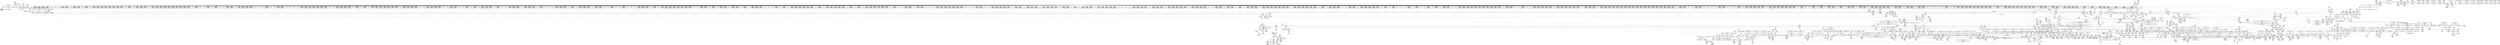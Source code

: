 digraph {
	CE0x514fc20 [shape=record,shape=Mrecord,label="{CE0x514fc20|2472:_%struct.cred*,_:_CRE_6600,6608_|*MultipleSource*|Function::task_sid&Arg::task::|Function::current_has_perm&Arg::tsk::|Function::selinux_task_getioprio&Arg::p::|security/selinux/hooks.c,208}"]
	CE0x518d660 [shape=record,shape=Mrecord,label="{CE0x518d660|rcu_read_lock:tmp20|include/linux/rcupdate.h,882|*SummSink*}"]
	CE0x517d4e0 [shape=record,shape=Mrecord,label="{CE0x517d4e0|COLLAPSED:_GCMRE___llvm_gcov_ctr133_internal_global_4_x_i64_zeroinitializer:_elem_0:default:}"]
	CE0x50fea80 [shape=record,shape=Mrecord,label="{CE0x50fea80|cred_sid:tmp1|*SummSink*}"]
	CE0x51dde80 [shape=record,shape=Mrecord,label="{CE0x51dde80|__preempt_count_sub:tmp3}"]
	CE0x516c3d0 [shape=record,shape=Mrecord,label="{CE0x516c3d0|GLOBAL:rcu_read_unlock|*Constant*|*SummSink*}"]
	CE0x50c91e0 [shape=record,shape=Mrecord,label="{CE0x50c91e0|i64*_getelementptr_inbounds_(_2_x_i64_,_2_x_i64_*___llvm_gcov_ctr136,_i64_0,_i64_1)|*Constant*}"]
	CE0x50a9f30 [shape=record,shape=Mrecord,label="{CE0x50a9f30|avc_has_perm:auditdata|Function::avc_has_perm&Arg::auditdata::|*SummSink*}"]
	CE0x511fa20 [shape=record,shape=Mrecord,label="{CE0x511fa20|_call_void_lockdep_rcu_suspicious(i8*_getelementptr_inbounds_(_25_x_i8_,_25_x_i8_*_.str3,_i32_0,_i32_0),_i32_208,_i8*_getelementptr_inbounds_(_41_x_i8_,_41_x_i8_*_.str44,_i32_0,_i32_0))_#10,_!dbg_!27732|security/selinux/hooks.c,208|*SummSink*}"]
	CE0x5137050 [shape=record,shape=Mrecord,label="{CE0x5137050|2472:_%struct.cred*,_:_CRE_2911,2912_}"]
	CE0x510e9d0 [shape=record,shape=Mrecord,label="{CE0x510e9d0|_ret_void,_!dbg_!27717|include/linux/rcupdate.h,240}"]
	CE0x51140d0 [shape=record,shape=Mrecord,label="{CE0x51140d0|2472:_%struct.cred*,_:_CRE_352,360_|*MultipleSource*|Function::task_sid&Arg::task::|Function::current_has_perm&Arg::tsk::|Function::selinux_task_getioprio&Arg::p::|security/selinux/hooks.c,208}"]
	CE0x51463d0 [shape=record,shape=Mrecord,label="{CE0x51463d0|2472:_%struct.cred*,_:_CRE_6291,6292_}"]
	CE0x51488c0 [shape=record,shape=Mrecord,label="{CE0x51488c0|2472:_%struct.cred*,_:_CRE_6323,6324_}"]
	CE0x5197af0 [shape=record,shape=Mrecord,label="{CE0x5197af0|i64*_getelementptr_inbounds_(_4_x_i64_,_4_x_i64_*___llvm_gcov_ctr128,_i64_0,_i64_2)|*Constant*}"]
	CE0x512af20 [shape=record,shape=Mrecord,label="{CE0x512af20|2472:_%struct.cred*,_:_CRE_2312,2320_|*MultipleSource*|Function::task_sid&Arg::task::|Function::current_has_perm&Arg::tsk::|Function::selinux_task_getioprio&Arg::p::|security/selinux/hooks.c,208}"]
	CE0x5148b20 [shape=record,shape=Mrecord,label="{CE0x5148b20|2472:_%struct.cred*,_:_CRE_6325,6326_}"]
	CE0x50a2be0 [shape=record,shape=Mrecord,label="{CE0x50a2be0|selinux_task_getioprio:bb|*SummSource*}"]
	CE0x512eeb0 [shape=record,shape=Mrecord,label="{CE0x512eeb0|2472:_%struct.cred*,_:_CRE_2530,2531_}"]
	CE0x50ce1a0 [shape=record,shape=Mrecord,label="{CE0x50ce1a0|current_sid:tmp20|security/selinux/hooks.c,218|*SummSource*}"]
	CE0x51d93d0 [shape=record,shape=Mrecord,label="{CE0x51d93d0|__preempt_count_sub:entry|*SummSink*}"]
	CE0x51e5970 [shape=record,shape=Mrecord,label="{CE0x51e5970|__rcu_read_unlock:tmp4|include/linux/rcupdate.h,244|*SummSink*}"]
	CE0x51977e0 [shape=record,shape=Mrecord,label="{CE0x51977e0|rcu_read_unlock:if.end|*SummSink*}"]
	CE0x5198310 [shape=record,shape=Mrecord,label="{CE0x5198310|rcu_read_unlock:land.lhs.true2|*SummSink*}"]
	CE0x5155100 [shape=record,shape=Mrecord,label="{CE0x5155100|task_sid:tmp11|security/selinux/hooks.c,208}"]
	CE0x51e9400 [shape=record,shape=Mrecord,label="{CE0x51e9400|__rcu_read_unlock:tmp6|include/linux/rcupdate.h,245}"]
	CE0x5148eb0 [shape=record,shape=Mrecord,label="{CE0x5148eb0|2472:_%struct.cred*,_:_CRE_6328,6329_}"]
	CE0x5156c70 [shape=record,shape=Mrecord,label="{CE0x5156c70|i64_6|*Constant*|*SummSource*}"]
	CE0x51ad450 [shape=record,shape=Mrecord,label="{CE0x51ad450|GLOBAL:__rcu_read_unlock|*Constant*|*SummSource*}"]
	CE0x51e5650 [shape=record,shape=Mrecord,label="{CE0x51e5650|rcu_lock_acquire:tmp}"]
	CE0x51e5260 [shape=record,shape=Mrecord,label="{CE0x51e5260|_call_void___preempt_count_sub(i32_1)_#10,_!dbg_!27715|include/linux/rcupdate.h,244|*SummSink*}"]
	CE0x50b9170 [shape=record,shape=Mrecord,label="{CE0x50b9170|i16_2|*Constant*|*SummSink*}"]
	CE0x519d7f0 [shape=record,shape=Mrecord,label="{CE0x519d7f0|GLOBAL:__preempt_count_add|*Constant*|*SummSink*}"]
	CE0x5171280 [shape=record,shape=Mrecord,label="{CE0x5171280|rcu_lock_release:tmp3|*SummSink*}"]
	CE0x51a1dd0 [shape=record,shape=Mrecord,label="{CE0x51a1dd0|rcu_read_unlock:if.then|*SummSink*}"]
	CE0x51e1fc0 [shape=record,shape=Mrecord,label="{CE0x51e1fc0|__rcu_read_lock:tmp|*SummSink*}"]
	CE0x50d00a0 [shape=record,shape=Mrecord,label="{CE0x50d00a0|task_sid:tmp}"]
	CE0x50d5f30 [shape=record,shape=Mrecord,label="{CE0x50d5f30|current_sid:tmp12|security/selinux/hooks.c,218}"]
	CE0x514ad90 [shape=record,shape=Mrecord,label="{CE0x514ad90|2472:_%struct.cred*,_:_CRE_6354,6355_}"]
	CE0x50c8f80 [shape=record,shape=Mrecord,label="{CE0x50c8f80|current_has_perm:tmp1}"]
	CE0x5168cc0 [shape=record,shape=Mrecord,label="{CE0x5168cc0|task_sid:tmp24|security/selinux/hooks.c,208|*SummSink*}"]
	CE0x518d1b0 [shape=record,shape=Mrecord,label="{CE0x518d1b0|rcu_read_lock:tmp19|include/linux/rcupdate.h,882|*SummSink*}"]
	CE0x50d25c0 [shape=record,shape=Mrecord,label="{CE0x50d25c0|i64*_getelementptr_inbounds_(_11_x_i64_,_11_x_i64_*___llvm_gcov_ctr127,_i64_0,_i64_1)|*Constant*|*SummSink*}"]
	CE0x516e450 [shape=record,shape=Mrecord,label="{CE0x516e450|task_sid:tobool|security/selinux/hooks.c,208|*SummSink*}"]
	CE0x50cba20 [shape=record,shape=Mrecord,label="{CE0x50cba20|i64*_getelementptr_inbounds_(_11_x_i64_,_11_x_i64_*___llvm_gcov_ctr125,_i64_0,_i64_0)|*Constant*}"]
	CE0x51385b0 [shape=record,shape=Mrecord,label="{CE0x51385b0|2472:_%struct.cred*,_:_CRE_2929,2930_}"]
	CE0x51613a0 [shape=record,shape=Mrecord,label="{CE0x51613a0|rcu_read_lock:tmp13|include/linux/rcupdate.h,882}"]
	CE0x5123140 [shape=record,shape=Mrecord,label="{CE0x5123140|2472:_%struct.cred*,_:_CRE_1840,1844_|*MultipleSource*|Function::task_sid&Arg::task::|Function::current_has_perm&Arg::tsk::|Function::selinux_task_getioprio&Arg::p::|security/selinux/hooks.c,208}"]
	CE0x50fee80 [shape=record,shape=Mrecord,label="{CE0x50fee80|2472:_%struct.cred*,_:_CRE_304,312_|*MultipleSource*|Function::task_sid&Arg::task::|Function::current_has_perm&Arg::tsk::|Function::selinux_task_getioprio&Arg::p::|security/selinux/hooks.c,208}"]
	CE0x5103e80 [shape=record,shape=Mrecord,label="{CE0x5103e80|rcu_read_lock:do.end}"]
	CE0x50b7750 [shape=record,shape=Mrecord,label="{CE0x50b7750|2472:_%struct.cred*,_:_CRE_688,689_}"]
	CE0x5136e20 [shape=record,shape=Mrecord,label="{CE0x5136e20|2472:_%struct.cred*,_:_CRE_2909,2910_}"]
	CE0x510cb30 [shape=record,shape=Mrecord,label="{CE0x510cb30|i64*_getelementptr_inbounds_(_13_x_i64_,_13_x_i64_*___llvm_gcov_ctr126,_i64_0,_i64_1)|*Constant*|*SummSink*}"]
	CE0x519b1a0 [shape=record,shape=Mrecord,label="{CE0x519b1a0|rcu_read_unlock:tmp7|include/linux/rcupdate.h,933}"]
	CE0x51df560 [shape=record,shape=Mrecord,label="{CE0x51df560|__rcu_read_unlock:tmp3|*SummSink*}"]
	CE0x519a360 [shape=record,shape=Mrecord,label="{CE0x519a360|void_(i32*,_i32,_i32*)*_asm_addl_$1,_%gs:$0_,_*m,ri,*m,_dirflag_,_fpsr_,_flags_}"]
	CE0x513a360 [shape=record,shape=Mrecord,label="{CE0x513a360|2472:_%struct.cred*,_:_CRE_2954,2955_}"]
	CE0x519a8c0 [shape=record,shape=Mrecord,label="{CE0x519a8c0|COLLAPSED:_GCMRE___llvm_gcov_ctr132_internal_global_11_x_i64_zeroinitializer:_elem_0:default:}"]
	CE0x51988d0 [shape=record,shape=Mrecord,label="{CE0x51988d0|rcu_read_lock:tmp1|*SummSource*}"]
	CE0x5115dc0 [shape=record,shape=Mrecord,label="{CE0x5115dc0|rcu_lock_acquire:map|Function::rcu_lock_acquire&Arg::map::|*SummSink*}"]
	CE0x50ca1b0 [shape=record,shape=Mrecord,label="{CE0x50ca1b0|current_has_perm:bb|*SummSource*}"]
	CE0x51fdc50 [shape=record,shape=Mrecord,label="{CE0x51fdc50|i64*_getelementptr_inbounds_(_4_x_i64_,_4_x_i64_*___llvm_gcov_ctr135,_i64_0,_i64_3)|*Constant*|*SummSource*}"]
	CE0x5151640 [shape=record,shape=Mrecord,label="{CE0x5151640|2472:_%struct.cred*,_:_CRE_6672,6680_|*MultipleSource*|Function::task_sid&Arg::task::|Function::current_has_perm&Arg::tsk::|Function::selinux_task_getioprio&Arg::p::|security/selinux/hooks.c,208}"]
	CE0x50cc240 [shape=record,shape=Mrecord,label="{CE0x50cc240|current_sid:tmp6|security/selinux/hooks.c,218}"]
	CE0x50d0a10 [shape=record,shape=Mrecord,label="{CE0x50d0a10|current_sid:sid|security/selinux/hooks.c,220|*SummSink*}"]
	CE0x50d8140 [shape=record,shape=Mrecord,label="{CE0x50d8140|task_sid:land.lhs.true2}"]
	CE0x513ae10 [shape=record,shape=Mrecord,label="{CE0x513ae10|2472:_%struct.cred*,_:_CRE_2963,2964_}"]
	CE0x51abe40 [shape=record,shape=Mrecord,label="{CE0x51abe40|GLOBAL:rcu_lock_release|*Constant*|*SummSink*}"]
	CE0x5142db0 [shape=record,shape=Mrecord,label="{CE0x5142db0|2472:_%struct.cred*,_:_CRE_6000,6008_|*MultipleSource*|Function::task_sid&Arg::task::|Function::current_has_perm&Arg::tsk::|Function::selinux_task_getioprio&Arg::p::|security/selinux/hooks.c,208}"]
	CE0x5110c20 [shape=record,shape=Mrecord,label="{CE0x5110c20|__rcu_read_unlock:tmp4|include/linux/rcupdate.h,244|*SummSource*}"]
	CE0x521c9f0 [shape=record,shape=Mrecord,label="{CE0x521c9f0|__preempt_count_sub:do.body|*SummSource*}"]
	CE0x50a6370 [shape=record,shape=Mrecord,label="{CE0x50a6370|current_sid:bb}"]
	CE0x51642c0 [shape=record,shape=Mrecord,label="{CE0x51642c0|rcu_read_lock:tobool1|include/linux/rcupdate.h,882|*SummSink*}"]
	CE0x51fa5d0 [shape=record,shape=Mrecord,label="{CE0x51fa5d0|i64*_getelementptr_inbounds_(_4_x_i64_,_4_x_i64_*___llvm_gcov_ctr134,_i64_0,_i64_1)|*Constant*}"]
	CE0x515dde0 [shape=record,shape=Mrecord,label="{CE0x515dde0|cred_sid:security|security/selinux/hooks.c,196|*SummSource*}"]
	CE0x51ace00 [shape=record,shape=Mrecord,label="{CE0x51ace00|_call_void___rcu_read_unlock()_#10,_!dbg_!27734|include/linux/rcupdate.h,937|*SummSource*}"]
	CE0x519cd50 [shape=record,shape=Mrecord,label="{CE0x519cd50|i64*_getelementptr_inbounds_(_4_x_i64_,_4_x_i64_*___llvm_gcov_ctr130,_i64_0,_i64_1)|*Constant*}"]
	CE0x514d3f0 [shape=record,shape=Mrecord,label="{CE0x514d3f0|2472:_%struct.cred*,_:_CRE_6474,6476_|*MultipleSource*|Function::task_sid&Arg::task::|Function::current_has_perm&Arg::tsk::|Function::selinux_task_getioprio&Arg::p::|security/selinux/hooks.c,208}"]
	CE0x50c5150 [shape=record,shape=Mrecord,label="{CE0x50c5150|GLOBAL:current_sid|*Constant*}"]
	CE0x5143c20 [shape=record,shape=Mrecord,label="{CE0x5143c20|2472:_%struct.cred*,_:_CRE_6176,6180_|*MultipleSource*|Function::task_sid&Arg::task::|Function::current_has_perm&Arg::tsk::|Function::selinux_task_getioprio&Arg::p::|security/selinux/hooks.c,208}"]
	CE0x50bdef0 [shape=record,shape=Mrecord,label="{CE0x50bdef0|current_sid:tmp21|security/selinux/hooks.c,218}"]
	CE0x516eb90 [shape=record,shape=Mrecord,label="{CE0x516eb90|GLOBAL:__llvm_gcov_ctr126|Global_var:__llvm_gcov_ctr126}"]
	CE0x50af500 [shape=record,shape=Mrecord,label="{CE0x50af500|current_sid:tmp9|security/selinux/hooks.c,218|*SummSource*}"]
	CE0x514ba00 [shape=record,shape=Mrecord,label="{CE0x514ba00|2472:_%struct.cred*,_:_CRE_6384,6392_|*MultipleSource*|Function::task_sid&Arg::task::|Function::current_has_perm&Arg::tsk::|Function::selinux_task_getioprio&Arg::p::|security/selinux/hooks.c,208}"]
	CE0x50af360 [shape=record,shape=Mrecord,label="{CE0x50af360|i64_5|*Constant*|*SummSink*}"]
	CE0x50e8d60 [shape=record,shape=Mrecord,label="{CE0x50e8d60|__rcu_read_lock:tmp1|*SummSource*}"]
	CE0x519c770 [shape=record,shape=Mrecord,label="{CE0x519c770|rcu_read_unlock:tmp|*SummSink*}"]
	CE0x516c890 [shape=record,shape=Mrecord,label="{CE0x516c890|_ret_void,_!dbg_!27735|include/linux/rcupdate.h,938}"]
	CE0x51654d0 [shape=record,shape=Mrecord,label="{CE0x51654d0|rcu_read_lock:tmp6|include/linux/rcupdate.h,882}"]
	CE0x5109790 [shape=record,shape=Mrecord,label="{CE0x5109790|task_sid:tmp3|*SummSink*}"]
	CE0x51323e0 [shape=record,shape=Mrecord,label="{CE0x51323e0|2472:_%struct.cred*,_:_CRE_2704,2712_|*MultipleSource*|Function::task_sid&Arg::task::|Function::current_has_perm&Arg::tsk::|Function::selinux_task_getioprio&Arg::p::|security/selinux/hooks.c,208}"]
	CE0x5161ce0 [shape=record,shape=Mrecord,label="{CE0x5161ce0|rcu_read_lock:tmp15|include/linux/rcupdate.h,882}"]
	CE0x514b250 [shape=record,shape=Mrecord,label="{CE0x514b250|2472:_%struct.cred*,_:_CRE_6358,6359_}"]
	CE0x5155fa0 [shape=record,shape=Mrecord,label="{CE0x5155fa0|task_sid:tmp13|security/selinux/hooks.c,208|*SummSource*}"]
	CE0x513bfe0 [shape=record,shape=Mrecord,label="{CE0x513bfe0|2472:_%struct.cred*,_:_CRE_2984,2988_|*MultipleSource*|Function::task_sid&Arg::task::|Function::current_has_perm&Arg::tsk::|Function::selinux_task_getioprio&Arg::p::|security/selinux/hooks.c,208}"]
	CE0x5132b00 [shape=record,shape=Mrecord,label="{CE0x5132b00|2472:_%struct.cred*,_:_CRE_2724,2725_|*MultipleSource*|Function::task_sid&Arg::task::|Function::current_has_perm&Arg::tsk::|Function::selinux_task_getioprio&Arg::p::|security/selinux/hooks.c,208}"]
	CE0x5113660 [shape=record,shape=Mrecord,label="{CE0x5113660|2472:_%struct.cred*,_:_CRE_208,216_|*MultipleSource*|Function::task_sid&Arg::task::|Function::current_has_perm&Arg::tsk::|Function::selinux_task_getioprio&Arg::p::|security/selinux/hooks.c,208}"]
	CE0x50f3090 [shape=record,shape=Mrecord,label="{CE0x50f3090|2472:_%struct.cred*,_:_CRE_296,304_|*MultipleSource*|Function::task_sid&Arg::task::|Function::current_has_perm&Arg::tsk::|Function::selinux_task_getioprio&Arg::p::|security/selinux/hooks.c,208}"]
	CE0x50ea9b0 [shape=record,shape=Mrecord,label="{CE0x50ea9b0|i64_2|*Constant*}"]
	CE0x5107f10 [shape=record,shape=Mrecord,label="{CE0x5107f10|i64*_getelementptr_inbounds_(_4_x_i64_,_4_x_i64_*___llvm_gcov_ctr135,_i64_0,_i64_2)|*Constant*}"]
	CE0x512c6e0 [shape=record,shape=Mrecord,label="{CE0x512c6e0|2472:_%struct.cred*,_:_CRE_2392,2400_|*MultipleSource*|Function::task_sid&Arg::task::|Function::current_has_perm&Arg::tsk::|Function::selinux_task_getioprio&Arg::p::|security/selinux/hooks.c,208}"]
	CE0x50af290 [shape=record,shape=Mrecord,label="{CE0x50af290|i64_5|*Constant*|*SummSource*}"]
	CE0x51e0f30 [shape=record,shape=Mrecord,label="{CE0x51e0f30|i8*_undef|*Constant*|*SummSink*}"]
	CE0x50e9e20 [shape=record,shape=Mrecord,label="{CE0x50e9e20|GLOBAL:lockdep_rcu_suspicious|*Constant*|*SummSink*}"]
	CE0x50d7fe0 [shape=record,shape=Mrecord,label="{CE0x50d7fe0|task_sid:do.body|*SummSource*}"]
	CE0x5199a70 [shape=record,shape=Mrecord,label="{CE0x5199a70|rcu_lock_acquire:tmp2|*SummSource*}"]
	CE0x5129070 [shape=record,shape=Mrecord,label="{CE0x5129070|2472:_%struct.cred*,_:_CRE_2144,2152_|*MultipleSource*|Function::task_sid&Arg::task::|Function::current_has_perm&Arg::tsk::|Function::selinux_task_getioprio&Arg::p::|security/selinux/hooks.c,208}"]
	CE0x510a630 [shape=record,shape=Mrecord,label="{CE0x510a630|2472:_%struct.cred*,_:_CRE_272,280_|*MultipleSource*|Function::task_sid&Arg::task::|Function::current_has_perm&Arg::tsk::|Function::selinux_task_getioprio&Arg::p::|security/selinux/hooks.c,208}"]
	CE0x51e1180 [shape=record,shape=Mrecord,label="{CE0x51e1180|rcu_lock_release:tmp1|*SummSource*}"]
	CE0x50b8200 [shape=record,shape=Mrecord,label="{CE0x50b8200|2472:_%struct.cred*,_:_CRE_696,697_}"]
	CE0x511d1e0 [shape=record,shape=Mrecord,label="{CE0x511d1e0|2472:_%struct.cred*,_:_CRE_616,624_|*MultipleSource*|Function::task_sid&Arg::task::|Function::current_has_perm&Arg::tsk::|Function::selinux_task_getioprio&Arg::p::|security/selinux/hooks.c,208}"]
	CE0x517c700 [shape=record,shape=Mrecord,label="{CE0x517c700|rcu_lock_release:__here|*SummSource*}"]
	CE0x51aa650 [shape=record,shape=Mrecord,label="{CE0x51aa650|i64*_getelementptr_inbounds_(_11_x_i64_,_11_x_i64_*___llvm_gcov_ctr132,_i64_0,_i64_10)|*Constant*}"]
	CE0x5149a90 [shape=record,shape=Mrecord,label="{CE0x5149a90|2472:_%struct.cred*,_:_CRE_6338,6339_}"]
	CE0x51ad620 [shape=record,shape=Mrecord,label="{CE0x51ad620|__rcu_read_unlock:entry|*SummSource*}"]
	CE0x51f8060 [shape=record,shape=Mrecord,label="{CE0x51f8060|__preempt_count_sub:tmp6|./arch/x86/include/asm/preempt.h,78|*SummSource*}"]
	CE0x5138480 [shape=record,shape=Mrecord,label="{CE0x5138480|2472:_%struct.cred*,_:_CRE_2928,2929_}"]
	CE0x510a4e0 [shape=record,shape=Mrecord,label="{CE0x510a4e0|2472:_%struct.cred*,_:_CRE_264,272_|*MultipleSource*|Function::task_sid&Arg::task::|Function::current_has_perm&Arg::tsk::|Function::selinux_task_getioprio&Arg::p::|security/selinux/hooks.c,208}"]
	CE0x5136630 [shape=record,shape=Mrecord,label="{CE0x5136630|2472:_%struct.cred*,_:_CRE_2904,2905_}"]
	CE0x51722e0 [shape=record,shape=Mrecord,label="{CE0x51722e0|__rcu_read_lock:tmp2|*SummSink*}"]
	CE0x50b01d0 [shape=record,shape=Mrecord,label="{CE0x50b01d0|current_sid:call4|security/selinux/hooks.c,218}"]
	CE0x513c330 [shape=record,shape=Mrecord,label="{CE0x513c330|2472:_%struct.cred*,_:_CRE_2992,3000_|*MultipleSource*|Function::task_sid&Arg::task::|Function::current_has_perm&Arg::tsk::|Function::selinux_task_getioprio&Arg::p::|security/selinux/hooks.c,208}"]
	CE0x50d2f60 [shape=record,shape=Mrecord,label="{CE0x50d2f60|_call_void_mcount()_#3|*SummSink*}"]
	CE0x5148c50 [shape=record,shape=Mrecord,label="{CE0x5148c50|2472:_%struct.cred*,_:_CRE_6326,6327_}"]
	CE0x50c8ff0 [shape=record,shape=Mrecord,label="{CE0x50c8ff0|current_has_perm:tmp1|*SummSource*}"]
	CE0x515dcc0 [shape=record,shape=Mrecord,label="{CE0x515dcc0|cred_sid:security|security/selinux/hooks.c,196|*SummSink*}"]
	CE0x513c7c0 [shape=record,shape=Mrecord,label="{CE0x513c7c0|2472:_%struct.cred*,_:_CRE_3008,3024_|*MultipleSource*|Function::task_sid&Arg::task::|Function::current_has_perm&Arg::tsk::|Function::selinux_task_getioprio&Arg::p::|security/selinux/hooks.c,208}"]
	CE0x50ca950 [shape=record,shape=Mrecord,label="{CE0x50ca950|current_sid:tmp2|*SummSink*}"]
	CE0x50a0c10 [shape=record,shape=Mrecord,label="{CE0x50a0c10|current_sid:tmp8|security/selinux/hooks.c,218}"]
	CE0x50d4340 [shape=record,shape=Mrecord,label="{CE0x50d4340|current_sid:tobool|security/selinux/hooks.c,218|*SummSink*}"]
	CE0x50c1af0 [shape=record,shape=Mrecord,label="{CE0x50c1af0|_call_void_mcount()_#3|*SummSource*}"]
	CE0x50d1350 [shape=record,shape=Mrecord,label="{CE0x50d1350|GLOBAL:rcu_read_lock|*Constant*|*SummSink*}"]
	CE0x51e6550 [shape=record,shape=Mrecord,label="{CE0x51e6550|__preempt_count_add:do.end|*SummSource*}"]
	CE0x50b4c60 [shape=record,shape=Mrecord,label="{CE0x50b4c60|_call_void_mcount()_#3|*SummSink*}"]
	CE0x5103ca0 [shape=record,shape=Mrecord,label="{CE0x5103ca0|cred_sid:tmp4|*LoadInst*|security/selinux/hooks.c,196|*SummSink*}"]
	CE0x50fe8e0 [shape=record,shape=Mrecord,label="{CE0x50fe8e0|task_sid:real_cred|security/selinux/hooks.c,208|*SummSource*}"]
	CE0x512c480 [shape=record,shape=Mrecord,label="{CE0x512c480|2472:_%struct.cred*,_:_CRE_2384,2392_|*MultipleSource*|Function::task_sid&Arg::task::|Function::current_has_perm&Arg::tsk::|Function::selinux_task_getioprio&Arg::p::|security/selinux/hooks.c,208}"]
	CE0x50b8a00 [shape=record,shape=Mrecord,label="{CE0x50b8a00|avc_has_perm:tsid|Function::avc_has_perm&Arg::tsid::}"]
	CE0x50f0020 [shape=record,shape=Mrecord,label="{CE0x50f0020|current_sid:tmp22|security/selinux/hooks.c,218|*SummSink*}"]
	CE0x50b0400 [shape=record,shape=Mrecord,label="{CE0x50b0400|current_sid:call4|security/selinux/hooks.c,218|*SummSource*}"]
	CE0x51de080 [shape=record,shape=Mrecord,label="{CE0x51de080|_call_void_mcount()_#3|*SummSource*}"]
	CE0x513bc50 [shape=record,shape=Mrecord,label="{CE0x513bc50|2472:_%struct.cred*,_:_CRE_2975,2976_}"]
	CE0x50b4530 [shape=record,shape=Mrecord,label="{CE0x50b4530|GLOBAL:__llvm_gcov_ctr125|Global_var:__llvm_gcov_ctr125|*SummSink*}"]
	CE0x517d970 [shape=record,shape=Mrecord,label="{CE0x517d970|__rcu_read_lock:bb|*SummSource*}"]
	CE0x514eb80 [shape=record,shape=Mrecord,label="{CE0x514eb80|2472:_%struct.cred*,_:_CRE_6536,6544_|*MultipleSource*|Function::task_sid&Arg::task::|Function::current_has_perm&Arg::tsk::|Function::selinux_task_getioprio&Arg::p::|security/selinux/hooks.c,208}"]
	CE0x5162200 [shape=record,shape=Mrecord,label="{CE0x5162200|GLOBAL:__llvm_gcov_ctr127|Global_var:__llvm_gcov_ctr127}"]
	CE0x51139b0 [shape=record,shape=Mrecord,label="{CE0x51139b0|rcu_read_unlock:tobool|include/linux/rcupdate.h,933|*SummSink*}"]
	CE0x50e9db0 [shape=record,shape=Mrecord,label="{CE0x50e9db0|GLOBAL:lockdep_rcu_suspicious|*Constant*|*SummSource*}"]
	CE0x512eb50 [shape=record,shape=Mrecord,label="{CE0x512eb50|2472:_%struct.cred*,_:_CRE_2527,2528_}"]
	CE0x5110450 [shape=record,shape=Mrecord,label="{CE0x5110450|task_sid:if.end}"]
	CE0x51713d0 [shape=record,shape=Mrecord,label="{CE0x51713d0|_call_void_mcount()_#3}"]
	CE0x513df20 [shape=record,shape=Mrecord,label="{CE0x513df20|2472:_%struct.cred*,_:_CRE_3096,3104_|*MultipleSource*|Function::task_sid&Arg::task::|Function::current_has_perm&Arg::tsk::|Function::selinux_task_getioprio&Arg::p::|security/selinux/hooks.c,208}"]
	CE0x50bad70 [shape=record,shape=Mrecord,label="{CE0x50bad70|rcu_read_lock:tmp|*SummSource*}"]
	CE0x50af9b0 [shape=record,shape=Mrecord,label="{CE0x50af9b0|current_sid:tmp3|*SummSource*}"]
	CE0x5104fe0 [shape=record,shape=Mrecord,label="{CE0x5104fe0|i64_3|*Constant*}"]
	CE0x50cbb90 [shape=record,shape=Mrecord,label="{CE0x50cbb90|i64*_getelementptr_inbounds_(_11_x_i64_,_11_x_i64_*___llvm_gcov_ctr125,_i64_0,_i64_0)|*Constant*|*SummSource*}"]
	CE0x511a370 [shape=record,shape=Mrecord,label="{CE0x511a370|rcu_read_lock:tmp17|include/linux/rcupdate.h,882}"]
	CE0x51a2640 [shape=record,shape=Mrecord,label="{CE0x51a2640|rcu_read_unlock:tobool1|include/linux/rcupdate.h,933|*SummSink*}"]
	CE0x5174a20 [shape=record,shape=Mrecord,label="{CE0x5174a20|__rcu_read_unlock:tmp1|*SummSink*}"]
	CE0x519c870 [shape=record,shape=Mrecord,label="{CE0x519c870|rcu_read_unlock:tmp1|*SummSource*}"]
	CE0x5150830 [shape=record,shape=Mrecord,label="{CE0x5150830|2472:_%struct.cred*,_:_CRE_6640,6644_|*MultipleSource*|Function::task_sid&Arg::task::|Function::current_has_perm&Arg::tsk::|Function::selinux_task_getioprio&Arg::p::|security/selinux/hooks.c,208}"]
	CE0x50e9ac0 [shape=record,shape=Mrecord,label="{CE0x50e9ac0|i8*_getelementptr_inbounds_(_25_x_i8_,_25_x_i8_*_.str3,_i32_0,_i32_0)|*Constant*|*SummSink*}"]
	CE0x50b8d30 [shape=record,shape=Mrecord,label="{CE0x50b8d30|avc_has_perm:tsid|Function::avc_has_perm&Arg::tsid::|*SummSink*}"]
	CE0x5221ea0 [shape=record,shape=Mrecord,label="{CE0x5221ea0|__preempt_count_sub:tmp|*SummSink*}"]
	CE0x51a79c0 [shape=record,shape=Mrecord,label="{CE0x51a79c0|_call_void_asm_addl_$1,_%gs:$0_,_*m,ri,*m,_dirflag_,_fpsr_,_flags_(i32*___preempt_count,_i32_%sub,_i32*___preempt_count)_#3,_!dbg_!27717,_!srcloc_!27718|./arch/x86/include/asm/preempt.h,77|*SummSink*}"]
	CE0x511a930 [shape=record,shape=Mrecord,label="{CE0x511a930|rcu_read_lock:tmp18|include/linux/rcupdate.h,882|*SummSource*}"]
	CE0x50bb4c0 [shape=record,shape=Mrecord,label="{CE0x50bb4c0|_call_void_rcu_lock_acquire(%struct.lockdep_map*_rcu_lock_map)_#10,_!dbg_!27711|include/linux/rcupdate.h,881|*SummSource*}"]
	CE0x519e730 [shape=record,shape=Mrecord,label="{CE0x519e730|_ret_void,_!dbg_!27719|./arch/x86/include/asm/preempt.h,73}"]
	CE0x5136d20 [shape=record,shape=Mrecord,label="{CE0x5136d20|2472:_%struct.cred*,_:_CRE_2908,2909_}"]
	CE0x51668d0 [shape=record,shape=Mrecord,label="{CE0x51668d0|task_sid:tmp21|security/selinux/hooks.c,208|*SummSource*}"]
	CE0x516f000 [shape=record,shape=Mrecord,label="{CE0x516f000|task_sid:tmp6|security/selinux/hooks.c,208|*SummSink*}"]
	CE0x5177050 [shape=record,shape=Mrecord,label="{CE0x5177050|GLOBAL:lock_acquire|*Constant*}"]
	CE0x5164f40 [shape=record,shape=Mrecord,label="{CE0x5164f40|get_current:tmp|*SummSink*}"]
	CE0x50a8c70 [shape=record,shape=Mrecord,label="{CE0x50a8c70|%struct.common_audit_data*_null|*Constant*}"]
	CE0x518aed0 [shape=record,shape=Mrecord,label="{CE0x518aed0|i32_1|*Constant*}"]
	CE0x514e6c0 [shape=record,shape=Mrecord,label="{CE0x514e6c0|2472:_%struct.cred*,_:_CRE_6520,6528_|*MultipleSource*|Function::task_sid&Arg::task::|Function::current_has_perm&Arg::tsk::|Function::selinux_task_getioprio&Arg::p::|security/selinux/hooks.c,208}"]
	CE0x5167140 [shape=record,shape=Mrecord,label="{CE0x5167140|i64*_getelementptr_inbounds_(_13_x_i64_,_13_x_i64_*___llvm_gcov_ctr126,_i64_0,_i64_10)|*Constant*|*SummSource*}"]
	CE0x50d81e0 [shape=record,shape=Mrecord,label="{CE0x50d81e0|task_sid:land.lhs.true2|*SummSource*}"]
	CE0x51d6030 [shape=record,shape=Mrecord,label="{CE0x51d6030|__preempt_count_sub:tmp5|./arch/x86/include/asm/preempt.h,77|*SummSource*}"]
	CE0x5117540 [shape=record,shape=Mrecord,label="{CE0x5117540|rcu_read_lock:tmp16|include/linux/rcupdate.h,882}"]
	CE0x50d27c0 [shape=record,shape=Mrecord,label="{CE0x50d27c0|_call_void_rcu_read_lock()_#10,_!dbg_!27712|security/selinux/hooks.c,207|*SummSink*}"]
	CE0x51eb9c0 [shape=record,shape=Mrecord,label="{CE0x51eb9c0|i64_1|*Constant*}"]
	CE0x50f0240 [shape=record,shape=Mrecord,label="{CE0x50f0240|current_sid:tmp23|security/selinux/hooks.c,218|*SummSource*}"]
	CE0x5107450 [shape=record,shape=Mrecord,label="{CE0x5107450|__preempt_count_add:tmp1|*SummSink*}"]
	CE0x514c840 [shape=record,shape=Mrecord,label="{CE0x514c840|2472:_%struct.cred*,_:_CRE_6440,6448_|*MultipleSource*|Function::task_sid&Arg::task::|Function::current_has_perm&Arg::tsk::|Function::selinux_task_getioprio&Arg::p::|security/selinux/hooks.c,208}"]
	CE0x50eaa20 [shape=record,shape=Mrecord,label="{CE0x50eaa20|i64_2|*Constant*|*SummSource*}"]
	CE0x51489f0 [shape=record,shape=Mrecord,label="{CE0x51489f0|2472:_%struct.cred*,_:_CRE_6324,6325_}"]
	CE0x514ede0 [shape=record,shape=Mrecord,label="{CE0x514ede0|2472:_%struct.cred*,_:_CRE_6544,6552_|*MultipleSource*|Function::task_sid&Arg::task::|Function::current_has_perm&Arg::tsk::|Function::selinux_task_getioprio&Arg::p::|security/selinux/hooks.c,208}"]
	CE0x5172b40 [shape=record,shape=Mrecord,label="{CE0x5172b40|rcu_lock_release:tmp7|*SummSource*}"]
	CE0x51754d0 [shape=record,shape=Mrecord,label="{CE0x51754d0|i64_ptrtoint_(i8*_blockaddress(_rcu_lock_release,_%__here)_to_i64)|*Constant*|*SummSource*}"]
	CE0x50fe840 [shape=record,shape=Mrecord,label="{CE0x50fe840|task_sid:real_cred|security/selinux/hooks.c,208}"]
	CE0x514bec0 [shape=record,shape=Mrecord,label="{CE0x514bec0|2472:_%struct.cred*,_:_CRE_6400,6408_|*MultipleSource*|Function::task_sid&Arg::task::|Function::current_has_perm&Arg::tsk::|Function::selinux_task_getioprio&Arg::p::|security/selinux/hooks.c,208}"]
	CE0x50ec070 [shape=record,shape=Mrecord,label="{CE0x50ec070|2472:_%struct.cred*,_:_CRE_568,576_|*MultipleSource*|Function::task_sid&Arg::task::|Function::current_has_perm&Arg::tsk::|Function::selinux_task_getioprio&Arg::p::|security/selinux/hooks.c,208}"]
	CE0x5156ba0 [shape=record,shape=Mrecord,label="{CE0x5156ba0|i64_6|*Constant*}"]
	CE0x5100380 [shape=record,shape=Mrecord,label="{CE0x5100380|2472:_%struct.cred*,_:_CRE_184,192_|*MultipleSource*|Function::task_sid&Arg::task::|Function::current_has_perm&Arg::tsk::|Function::selinux_task_getioprio&Arg::p::|security/selinux/hooks.c,208}"]
	CE0x50ebe50 [shape=record,shape=Mrecord,label="{CE0x50ebe50|2472:_%struct.cred*,_:_CRE_560,568_|*MultipleSource*|Function::task_sid&Arg::task::|Function::current_has_perm&Arg::tsk::|Function::selinux_task_getioprio&Arg::p::|security/selinux/hooks.c,208}"]
	CE0x5138220 [shape=record,shape=Mrecord,label="{CE0x5138220|2472:_%struct.cred*,_:_CRE_2926,2927_}"]
	CE0x51e7060 [shape=record,shape=Mrecord,label="{CE0x51e7060|__rcu_read_unlock:tmp3}"]
	CE0x513c590 [shape=record,shape=Mrecord,label="{CE0x513c590|2472:_%struct.cred*,_:_CRE_3000,3008_|*MultipleSource*|Function::task_sid&Arg::task::|Function::current_has_perm&Arg::tsk::|Function::selinux_task_getioprio&Arg::p::|security/selinux/hooks.c,208}"]
	CE0x5118c80 [shape=record,shape=Mrecord,label="{CE0x5118c80|i8*_getelementptr_inbounds_(_25_x_i8_,_25_x_i8_*_.str45,_i32_0,_i32_0)|*Constant*}"]
	CE0x5129790 [shape=record,shape=Mrecord,label="{CE0x5129790|2472:_%struct.cred*,_:_CRE_2168,2240_|*MultipleSource*|Function::task_sid&Arg::task::|Function::current_has_perm&Arg::tsk::|Function::selinux_task_getioprio&Arg::p::|security/selinux/hooks.c,208}"]
	CE0x510f9e0 [shape=record,shape=Mrecord,label="{CE0x510f9e0|get_current:tmp2|*SummSink*}"]
	CE0x5117cf0 [shape=record,shape=Mrecord,label="{CE0x5117cf0|i64*_getelementptr_inbounds_(_11_x_i64_,_11_x_i64_*___llvm_gcov_ctr127,_i64_0,_i64_8)|*Constant*|*SummSource*}"]
	CE0x51e1710 [shape=record,shape=Mrecord,label="{CE0x51e1710|__rcu_read_lock:tmp3}"]
	CE0x513a100 [shape=record,shape=Mrecord,label="{CE0x513a100|2472:_%struct.cred*,_:_CRE_2952,2953_}"]
	"CONST[source:0(mediator),value:2(dynamic)][purpose:{subject}][SrcIdx:3]"
	CE0x50f03c0 [shape=record,shape=Mrecord,label="{CE0x50f03c0|current_sid:tmp23|security/selinux/hooks.c,218|*SummSink*}"]
	CE0x50cf450 [shape=record,shape=Mrecord,label="{CE0x50cf450|rcu_read_lock:call|include/linux/rcupdate.h,882|*SummSink*}"]
	CE0x50ef870 [shape=record,shape=Mrecord,label="{CE0x50ef870|current_sid:security|security/selinux/hooks.c,218|*SummSource*}"]
	CE0x51a0aa0 [shape=record,shape=Mrecord,label="{CE0x51a0aa0|rcu_read_unlock:tmp10|include/linux/rcupdate.h,933|*SummSink*}"]
	CE0x5121780 [shape=record,shape=Mrecord,label="{CE0x5121780|2472:_%struct.cred*,_:_CRE_736,744_|*MultipleSource*|Function::task_sid&Arg::task::|Function::current_has_perm&Arg::tsk::|Function::selinux_task_getioprio&Arg::p::|security/selinux/hooks.c,208}"]
	CE0x517ff20 [shape=record,shape=Mrecord,label="{CE0x517ff20|i64*_getelementptr_inbounds_(_4_x_i64_,_4_x_i64_*___llvm_gcov_ctr133,_i64_0,_i64_2)|*Constant*|*SummSink*}"]
	CE0x50bd8a0 [shape=record,shape=Mrecord,label="{CE0x50bd8a0|i32_78|*Constant*|*SummSource*}"]
	CE0x50c1050 [shape=record,shape=Mrecord,label="{CE0x50c1050|current_has_perm:tmp2}"]
	CE0x5130010 [shape=record,shape=Mrecord,label="{CE0x5130010|2472:_%struct.cred*,_:_CRE_2592,2594_|*MultipleSource*|Function::task_sid&Arg::task::|Function::current_has_perm&Arg::tsk::|Function::selinux_task_getioprio&Arg::p::|security/selinux/hooks.c,208}"]
	CE0x51952b0 [shape=record,shape=Mrecord,label="{CE0x51952b0|_call_void_asm_sideeffect_,_memory_,_dirflag_,_fpsr_,_flags_()_#3,_!dbg_!27714,_!srcloc_!27715|include/linux/rcupdate.h,239}"]
	CE0x5120c40 [shape=record,shape=Mrecord,label="{CE0x5120c40|2472:_%struct.cred*,_:_CRE_701,702_}"]
	CE0x51d80a0 [shape=record,shape=Mrecord,label="{CE0x51d80a0|__preempt_count_sub:tmp7|./arch/x86/include/asm/preempt.h,78|*SummSource*}"]
	CE0x5144340 [shape=record,shape=Mrecord,label="{CE0x5144340|2472:_%struct.cred*,_:_CRE_6196,6200_|*MultipleSource*|Function::task_sid&Arg::task::|Function::current_has_perm&Arg::tsk::|Function::selinux_task_getioprio&Arg::p::|security/selinux/hooks.c,208}"]
	CE0x5180620 [shape=record,shape=Mrecord,label="{CE0x5180620|__rcu_read_lock:tmp|*SummSource*}"]
	CE0x50b06b0 [shape=record,shape=Mrecord,label="{CE0x50b06b0|GLOBAL:get_current|*Constant*}"]
	CE0x5154060 [shape=record,shape=Mrecord,label="{CE0x5154060|2472:_%struct.cred*,_:_CRE_10624,10628_|*MultipleSource*|Function::task_sid&Arg::task::|Function::current_has_perm&Arg::tsk::|Function::selinux_task_getioprio&Arg::p::|security/selinux/hooks.c,208}"]
	CE0x51e4a60 [shape=record,shape=Mrecord,label="{CE0x51e4a60|GLOBAL:__preempt_count|Global_var:__preempt_count|*SummSink*}"]
	CE0x50c6dd0 [shape=record,shape=Mrecord,label="{CE0x50c6dd0|current_sid:tmp4|security/selinux/hooks.c,218|*SummSink*}"]
	CE0x50ce9f0 [shape=record,shape=Mrecord,label="{CE0x50ce9f0|rcu_read_lock:if.then}"]
	CE0x5120ea0 [shape=record,shape=Mrecord,label="{CE0x5120ea0|2472:_%struct.cred*,_:_CRE_703,704_}"]
	CE0x5156520 [shape=record,shape=Mrecord,label="{CE0x5156520|task_sid:call3|security/selinux/hooks.c,208|*SummSink*}"]
	CE0x50c1130 [shape=record,shape=Mrecord,label="{CE0x50c1130|current_has_perm:tmp2|*SummSink*}"]
	CE0x50d5980 [shape=record,shape=Mrecord,label="{CE0x50d5980|current_sid:tmp10|security/selinux/hooks.c,218|*SummSink*}"]
	CE0x50b8c00 [shape=record,shape=Mrecord,label="{CE0x50b8c00|avc_has_perm:tsid|Function::avc_has_perm&Arg::tsid::|*SummSource*}"]
	CE0x50f08f0 [shape=record,shape=Mrecord,label="{CE0x50f08f0|i32_1|*Constant*|*SummSink*}"]
	CE0x5146220 [shape=record,shape=Mrecord,label="{CE0x5146220|2472:_%struct.cred*,_:_CRE_6290,6291_}"]
	CE0x51ab7b0 [shape=record,shape=Mrecord,label="{CE0x51ab7b0|_call_void_rcu_lock_release(%struct.lockdep_map*_rcu_lock_map)_#10,_!dbg_!27733|include/linux/rcupdate.h,935|*SummSource*}"]
	CE0x51495d0 [shape=record,shape=Mrecord,label="{CE0x51495d0|2472:_%struct.cred*,_:_CRE_6334,6335_}"]
	CE0x50dada0 [shape=record,shape=Mrecord,label="{CE0x50dada0|GLOBAL:__rcu_read_lock|*Constant*|*SummSink*}"]
	CE0x51e9470 [shape=record,shape=Mrecord,label="{CE0x51e9470|__rcu_read_unlock:tmp6|include/linux/rcupdate.h,245|*SummSource*}"]
	CE0x51475c0 [shape=record,shape=Mrecord,label="{CE0x51475c0|2472:_%struct.cred*,_:_CRE_6307,6308_}"]
	CE0x5157150 [shape=record,shape=Mrecord,label="{CE0x5157150|task_sid:tmp14|security/selinux/hooks.c,208|*SummSink*}"]
	CE0x5138f30 [shape=record,shape=Mrecord,label="{CE0x5138f30|2472:_%struct.cred*,_:_CRE_2937,2938_}"]
	CE0x5131ef0 [shape=record,shape=Mrecord,label="{CE0x5131ef0|2472:_%struct.cred*,_:_CRE_2692,2696_|*MultipleSource*|Function::task_sid&Arg::task::|Function::current_has_perm&Arg::tsk::|Function::selinux_task_getioprio&Arg::p::|security/selinux/hooks.c,208}"]
	CE0x5136c70 [shape=record,shape=Mrecord,label="{CE0x5136c70|2472:_%struct.cred*,_:_CRE_2907,2908_}"]
	CE0x5151fc0 [shape=record,shape=Mrecord,label="{CE0x5151fc0|2472:_%struct.cred*,_:_CRE_10536,10544_|*MultipleSource*|Function::task_sid&Arg::task::|Function::current_has_perm&Arg::tsk::|Function::selinux_task_getioprio&Arg::p::|security/selinux/hooks.c,208}"]
	CE0x50d63a0 [shape=record,shape=Mrecord,label="{CE0x50d63a0|current_sid:tmp13|security/selinux/hooks.c,218|*SummSink*}"]
	CE0x50eba10 [shape=record,shape=Mrecord,label="{CE0x50eba10|2472:_%struct.cred*,_:_CRE_544,552_|*MultipleSource*|Function::task_sid&Arg::task::|Function::current_has_perm&Arg::tsk::|Function::selinux_task_getioprio&Arg::p::|security/selinux/hooks.c,208}"]
	CE0x51a0690 [shape=record,shape=Mrecord,label="{CE0x51a0690|%struct.lockdep_map*_null|*Constant*|*SummSource*}"]
	CE0x5134290 [shape=record,shape=Mrecord,label="{CE0x5134290|2472:_%struct.cred*,_:_CRE_2800,2808_|*MultipleSource*|Function::task_sid&Arg::task::|Function::current_has_perm&Arg::tsk::|Function::selinux_task_getioprio&Arg::p::|security/selinux/hooks.c,208}"]
	CE0x51a6980 [shape=record,shape=Mrecord,label="{CE0x51a6980|__rcu_read_lock:tmp4|include/linux/rcupdate.h,239|*SummSink*}"]
	CE0x51d10c0 [shape=record,shape=Mrecord,label="{CE0x51d10c0|__preempt_count_sub:tmp4|./arch/x86/include/asm/preempt.h,77}"]
	CE0x516d780 [shape=record,shape=Mrecord,label="{CE0x516d780|rcu_read_lock:bb}"]
	CE0x514e460 [shape=record,shape=Mrecord,label="{CE0x514e460|2472:_%struct.cred*,_:_CRE_6512,6520_|*MultipleSource*|Function::task_sid&Arg::task::|Function::current_has_perm&Arg::tsk::|Function::selinux_task_getioprio&Arg::p::|security/selinux/hooks.c,208}"]
	CE0x510cea0 [shape=record,shape=Mrecord,label="{CE0x510cea0|task_sid:tmp2}"]
	CE0x5121520 [shape=record,shape=Mrecord,label="{CE0x5121520|2472:_%struct.cred*,_:_CRE_728,732_|*MultipleSource*|Function::task_sid&Arg::task::|Function::current_has_perm&Arg::tsk::|Function::selinux_task_getioprio&Arg::p::|security/selinux/hooks.c,208}"]
	CE0x51415c0 [shape=record,shape=Mrecord,label="{CE0x51415c0|2472:_%struct.cred*,_:_CRE_5920,5928_|*MultipleSource*|Function::task_sid&Arg::task::|Function::current_has_perm&Arg::tsk::|Function::selinux_task_getioprio&Arg::p::|security/selinux/hooks.c,208}"]
	CE0x51273c0 [shape=record,shape=Mrecord,label="{CE0x51273c0|2472:_%struct.cred*,_:_CRE_2056,2057_|*MultipleSource*|Function::task_sid&Arg::task::|Function::current_has_perm&Arg::tsk::|Function::selinux_task_getioprio&Arg::p::|security/selinux/hooks.c,208}"]
	CE0x5166770 [shape=record,shape=Mrecord,label="{CE0x5166770|task_sid:tmp22|security/selinux/hooks.c,208}"]
	CE0x51fddb0 [shape=record,shape=Mrecord,label="{CE0x51fddb0|i64*_getelementptr_inbounds_(_4_x_i64_,_4_x_i64_*___llvm_gcov_ctr135,_i64_0,_i64_3)|*Constant*|*SummSink*}"]
	CE0x512dea0 [shape=record,shape=Mrecord,label="{CE0x512dea0|2472:_%struct.cred*,_:_CRE_2512,2520_|*MultipleSource*|Function::task_sid&Arg::task::|Function::current_has_perm&Arg::tsk::|Function::selinux_task_getioprio&Arg::p::|security/selinux/hooks.c,208}"]
	CE0x50f3550 [shape=record,shape=Mrecord,label="{CE0x50f3550|rcu_read_lock:tmp2|*SummSink*}"]
	CE0x5180910 [shape=record,shape=Mrecord,label="{CE0x5180910|__preempt_count_add:tmp4|./arch/x86/include/asm/preempt.h,72}"]
	CE0x50cf820 [shape=record,shape=Mrecord,label="{CE0x50cf820|rcu_read_lock:entry|*SummSource*}"]
	CE0x5110fd0 [shape=record,shape=Mrecord,label="{CE0x5110fd0|rcu_lock_acquire:entry|*SummSink*}"]
	CE0x5134ea0 [shape=record,shape=Mrecord,label="{CE0x5134ea0|2472:_%struct.cred*,_:_CRE_2840,2848_|*MultipleSource*|Function::task_sid&Arg::task::|Function::current_has_perm&Arg::tsk::|Function::selinux_task_getioprio&Arg::p::|security/selinux/hooks.c,208}"]
	CE0x5163a10 [shape=record,shape=Mrecord,label="{CE0x5163a10|rcu_lock_acquire:tmp2|*SummSink*}"]
	CE0x51207c0 [shape=record,shape=Mrecord,label="{CE0x51207c0|2472:_%struct.cred*,_:_CRE_697,698_}"]
	CE0x510bb80 [shape=record,shape=Mrecord,label="{CE0x510bb80|task_sid:tmp|*SummSink*}"]
	CE0x50cad60 [shape=record,shape=Mrecord,label="{CE0x50cad60|selinux_task_getioprio:tmp1|*SummSource*}"]
	CE0x5197310 [shape=record,shape=Mrecord,label="{CE0x5197310|__rcu_read_lock:tmp6|include/linux/rcupdate.h,240|*SummSource*}"]
	CE0x5126810 [shape=record,shape=Mrecord,label="{CE0x5126810|2472:_%struct.cred*,_:_CRE_2036,2040_|*MultipleSource*|Function::task_sid&Arg::task::|Function::current_has_perm&Arg::tsk::|Function::selinux_task_getioprio&Arg::p::|security/selinux/hooks.c,208}"]
	CE0x51380f0 [shape=record,shape=Mrecord,label="{CE0x51380f0|2472:_%struct.cred*,_:_CRE_2925,2926_}"]
	CE0x5130bf0 [shape=record,shape=Mrecord,label="{CE0x5130bf0|2472:_%struct.cred*,_:_CRE_2608,2616_|*MultipleSource*|Function::task_sid&Arg::task::|Function::current_has_perm&Arg::tsk::|Function::selinux_task_getioprio&Arg::p::|security/selinux/hooks.c,208}"]
	CE0x5141ce0 [shape=record,shape=Mrecord,label="{CE0x5141ce0|2472:_%struct.cred*,_:_CRE_5944,5952_|*MultipleSource*|Function::task_sid&Arg::task::|Function::current_has_perm&Arg::tsk::|Function::selinux_task_getioprio&Arg::p::|security/selinux/hooks.c,208}"]
	CE0x5169d20 [shape=record,shape=Mrecord,label="{CE0x5169d20|task_sid:tmp26|security/selinux/hooks.c,208|*SummSource*}"]
	CE0x5171d40 [shape=record,shape=Mrecord,label="{CE0x5171d40|rcu_lock_acquire:indirectgoto|*SummSource*}"]
	CE0x5135560 [shape=record,shape=Mrecord,label="{CE0x5135560|2472:_%struct.cred*,_:_CRE_2864,2872_|*MultipleSource*|Function::task_sid&Arg::task::|Function::current_has_perm&Arg::tsk::|Function::selinux_task_getioprio&Arg::p::|security/selinux/hooks.c,208}"]
	CE0x50aaab0 [shape=record,shape=Mrecord,label="{CE0x50aaab0|current_sid:call|security/selinux/hooks.c,218|*SummSink*}"]
	CE0x5153b80 [shape=record,shape=Mrecord,label="{CE0x5153b80|2472:_%struct.cred*,_:_CRE_10608,10609_|*MultipleSource*|Function::task_sid&Arg::task::|Function::current_has_perm&Arg::tsk::|Function::selinux_task_getioprio&Arg::p::|security/selinux/hooks.c,208}"]
	CE0x50d6c30 [shape=record,shape=Mrecord,label="{CE0x50d6c30|i64*_getelementptr_inbounds_(_4_x_i64_,_4_x_i64_*___llvm_gcov_ctr128,_i64_0,_i64_0)|*Constant*}"]
	CE0x5123d50 [shape=record,shape=Mrecord,label="{CE0x5123d50|2472:_%struct.cred*,_:_CRE_1880,1888_|*MultipleSource*|Function::task_sid&Arg::task::|Function::current_has_perm&Arg::tsk::|Function::selinux_task_getioprio&Arg::p::|security/selinux/hooks.c,208}"]
	CE0x5153430 [shape=record,shape=Mrecord,label="{CE0x5153430|2472:_%struct.cred*,_:_CRE_10592,10600_|*MultipleSource*|Function::task_sid&Arg::task::|Function::current_has_perm&Arg::tsk::|Function::selinux_task_getioprio&Arg::p::|security/selinux/hooks.c,208}"]
	CE0x5132d30 [shape=record,shape=Mrecord,label="{CE0x5132d30|2472:_%struct.cred*,_:_CRE_2728,2736_|*MultipleSource*|Function::task_sid&Arg::task::|Function::current_has_perm&Arg::tsk::|Function::selinux_task_getioprio&Arg::p::|security/selinux/hooks.c,208}"]
	CE0x518b2e0 [shape=record,shape=Mrecord,label="{CE0x518b2e0|cred_sid:sid|security/selinux/hooks.c,197|*SummSource*}"]
	CE0x519e2b0 [shape=record,shape=Mrecord,label="{CE0x519e2b0|rcu_read_unlock:tmp6|include/linux/rcupdate.h,933}"]
	CE0x5127160 [shape=record,shape=Mrecord,label="{CE0x5127160|2472:_%struct.cred*,_:_CRE_2052,2056_|*MultipleSource*|Function::task_sid&Arg::task::|Function::current_has_perm&Arg::tsk::|Function::selinux_task_getioprio&Arg::p::|security/selinux/hooks.c,208}"]
	CE0x5138940 [shape=record,shape=Mrecord,label="{CE0x5138940|2472:_%struct.cred*,_:_CRE_2932,2933_}"]
	CE0x5175810 [shape=record,shape=Mrecord,label="{CE0x5175810|void_(i32*,_i32,_i32*)*_asm_addl_$1,_%gs:$0_,_*m,ri,*m,_dirflag_,_fpsr_,_flags_|*SummSink*}"]
	CE0x6eaaa50 [shape=record,shape=Mrecord,label="{CE0x6eaaa50|GLOBAL:current_has_perm|*Constant*|*SummSource*}"]
	CE0x518a2d0 [shape=record,shape=Mrecord,label="{CE0x518a2d0|cred_sid:bb|*SummSink*}"]
	CE0x5114f00 [shape=record,shape=Mrecord,label="{CE0x5114f00|i64*_getelementptr_inbounds_(_2_x_i64_,_2_x_i64_*___llvm_gcov_ctr131,_i64_0,_i64_0)|*Constant*|*SummSink*}"]
	CE0x50ad220 [shape=record,shape=Mrecord,label="{CE0x50ad220|current_has_perm:call2|security/selinux/hooks.c,1544|*SummSource*}"]
	CE0x514cf60 [shape=record,shape=Mrecord,label="{CE0x514cf60|2472:_%struct.cred*,_:_CRE_6464,6472_|*MultipleSource*|Function::task_sid&Arg::task::|Function::current_has_perm&Arg::tsk::|Function::selinux_task_getioprio&Arg::p::|security/selinux/hooks.c,208}"]
	CE0x50c0d60 [shape=record,shape=Mrecord,label="{CE0x50c0d60|selinux_task_getioprio:tmp|*SummSource*}"]
	CE0x5123630 [shape=record,shape=Mrecord,label="{CE0x5123630|2472:_%struct.cred*,_:_CRE_1856,1864_|*MultipleSource*|Function::task_sid&Arg::task::|Function::current_has_perm&Arg::tsk::|Function::selinux_task_getioprio&Arg::p::|security/selinux/hooks.c,208}"]
	CE0x5180200 [shape=record,shape=Mrecord,label="{CE0x5180200|rcu_lock_release:tmp4|include/linux/rcupdate.h,423|*SummSink*}"]
	CE0x5139520 [shape=record,shape=Mrecord,label="{CE0x5139520|2472:_%struct.cred*,_:_CRE_2942,2943_}"]
	CE0x51292d0 [shape=record,shape=Mrecord,label="{CE0x51292d0|2472:_%struct.cred*,_:_CRE_2152,2160_|*MultipleSource*|Function::task_sid&Arg::task::|Function::current_has_perm&Arg::tsk::|Function::selinux_task_getioprio&Arg::p::|security/selinux/hooks.c,208}"]
	CE0x5188900 [shape=record,shape=Mrecord,label="{CE0x5188900|i64*_getelementptr_inbounds_(_11_x_i64_,_11_x_i64_*___llvm_gcov_ctr127,_i64_0,_i64_9)|*Constant*}"]
	CE0x5101320 [shape=record,shape=Mrecord,label="{CE0x5101320|cred_sid:tmp2|*SummSink*}"]
	CE0x5164430 [shape=record,shape=Mrecord,label="{CE0x5164430|i64_4|*Constant*}"]
	CE0x51440e0 [shape=record,shape=Mrecord,label="{CE0x51440e0|2472:_%struct.cred*,_:_CRE_6192,6196_|*MultipleSource*|Function::task_sid&Arg::task::|Function::current_has_perm&Arg::tsk::|Function::selinux_task_getioprio&Arg::p::|security/selinux/hooks.c,208}"]
	CE0x513a490 [shape=record,shape=Mrecord,label="{CE0x513a490|2472:_%struct.cred*,_:_CRE_2955,2956_}"]
	CE0x50a8de0 [shape=record,shape=Mrecord,label="{CE0x50a8de0|avc_has_perm:tclass|Function::avc_has_perm&Arg::tclass::|*SummSource*}"]
	CE0x517d160 [shape=record,shape=Mrecord,label="{CE0x517d160|_call_void_asm_addl_$1,_%gs:$0_,_*m,ri,*m,_dirflag_,_fpsr_,_flags_(i32*___preempt_count,_i32_%val,_i32*___preempt_count)_#3,_!dbg_!27714,_!srcloc_!27717|./arch/x86/include/asm/preempt.h,72|*SummSource*}"]
	CE0x510f590 [shape=record,shape=Mrecord,label="{CE0x510f590|2472:_%struct.cred*,_:_CRE_152,160_|*MultipleSource*|Function::task_sid&Arg::task::|Function::current_has_perm&Arg::tsk::|Function::selinux_task_getioprio&Arg::p::|security/selinux/hooks.c,208}"]
	CE0x510f760 [shape=record,shape=Mrecord,label="{CE0x510f760|i64*_getelementptr_inbounds_(_4_x_i64_,_4_x_i64_*___llvm_gcov_ctr128,_i64_0,_i64_1)|*Constant*}"]
	CE0x50c4fd0 [shape=record,shape=Mrecord,label="{CE0x50c4fd0|current_has_perm:call|security/selinux/hooks.c,1542|*SummSource*}"]
	CE0x50a0f20 [shape=record,shape=Mrecord,label="{CE0x50a0f20|0:_i8,_:_GCMR_current_sid.__warned_internal_global_i8_0,_section_.data.unlikely_,_align_1:_elem_0:default:}"]
	CE0x5112580 [shape=record,shape=Mrecord,label="{CE0x5112580|task_sid:land.lhs.true|*SummSource*}"]
	CE0x50f34e0 [shape=record,shape=Mrecord,label="{CE0x50f34e0|rcu_read_lock:tmp2|*SummSource*}"]
	CE0x510dc40 [shape=record,shape=Mrecord,label="{CE0x510dc40|2472:_%struct.cred*,_:_CRE_160,164_|*MultipleSource*|Function::task_sid&Arg::task::|Function::current_has_perm&Arg::tsk::|Function::selinux_task_getioprio&Arg::p::|security/selinux/hooks.c,208}"]
	CE0x50cb140 [shape=record,shape=Mrecord,label="{CE0x50cb140|COLLAPSED:_GCMRE___llvm_gcov_ctr136_internal_global_2_x_i64_zeroinitializer:_elem_0:default:}"]
	CE0x50ead80 [shape=record,shape=Mrecord,label="{CE0x50ead80|2472:_%struct.cred*,_:_CRE_496,504_|*MultipleSource*|Function::task_sid&Arg::task::|Function::current_has_perm&Arg::tsk::|Function::selinux_task_getioprio&Arg::p::|security/selinux/hooks.c,208}"]
	CE0x5122100 [shape=record,shape=Mrecord,label="{CE0x5122100|2472:_%struct.cred*,_:_CRE_772,776_|*MultipleSource*|Function::task_sid&Arg::task::|Function::current_has_perm&Arg::tsk::|Function::selinux_task_getioprio&Arg::p::|security/selinux/hooks.c,208}"]
	CE0x51dde10 [shape=record,shape=Mrecord,label="{CE0x51dde10|__preempt_count_sub:tmp2|*SummSink*}"]
	CE0x51e9b30 [shape=record,shape=Mrecord,label="{CE0x51e9b30|i64*_getelementptr_inbounds_(_4_x_i64_,_4_x_i64_*___llvm_gcov_ctr134,_i64_0,_i64_1)|*Constant*|*SummSink*}"]
	CE0x517e9b0 [shape=record,shape=Mrecord,label="{CE0x517e9b0|i64_ptrtoint_(i8*_blockaddress(_rcu_lock_release,_%__here)_to_i64)|*Constant*|*SummSink*}"]
	CE0x51aabc0 [shape=record,shape=Mrecord,label="{CE0x51aabc0|rcu_read_unlock:tmp21|include/linux/rcupdate.h,935|*SummSink*}"]
	CE0x514a080 [shape=record,shape=Mrecord,label="{CE0x514a080|2472:_%struct.cred*,_:_CRE_6343,6344_}"]
	CE0x5125770 [shape=record,shape=Mrecord,label="{CE0x5125770|2472:_%struct.cred*,_:_CRE_1968,1976_|*MultipleSource*|Function::task_sid&Arg::task::|Function::current_has_perm&Arg::tsk::|Function::selinux_task_getioprio&Arg::p::|security/selinux/hooks.c,208}"]
	CE0x50ad3b0 [shape=record,shape=Mrecord,label="{CE0x50ad3b0|i32_(i32,_i32,_i16,_i32,_%struct.common_audit_data*)*_bitcast_(i32_(i32,_i32,_i16,_i32,_%struct.common_audit_data.495*)*_avc_has_perm_to_i32_(i32,_i32,_i16,_i32,_%struct.common_audit_data*)*)|*Constant*|*SummSource*}"]
	CE0x5176ee0 [shape=record,shape=Mrecord,label="{CE0x5176ee0|_call_void_lock_acquire(%struct.lockdep_map*_%map,_i32_0,_i32_0,_i32_2,_i32_0,_%struct.lockdep_map*_null,_i64_ptrtoint_(i8*_blockaddress(_rcu_lock_acquire,_%__here)_to_i64))_#10,_!dbg_!27716|include/linux/rcupdate.h,418|*SummSink*}"]
	CE0x50fe460 [shape=record,shape=Mrecord,label="{CE0x50fe460|_call_void_mcount()_#3}"]
	CE0x514b120 [shape=record,shape=Mrecord,label="{CE0x514b120|2472:_%struct.cred*,_:_CRE_6357,6358_}"]
	CE0x514dd40 [shape=record,shape=Mrecord,label="{CE0x514dd40|2472:_%struct.cred*,_:_CRE_6488,6492_|*MultipleSource*|Function::task_sid&Arg::task::|Function::current_has_perm&Arg::tsk::|Function::selinux_task_getioprio&Arg::p::|security/selinux/hooks.c,208}"]
	CE0x509fe50 [shape=record,shape=Mrecord,label="{CE0x509fe50|i32_0|*Constant*|*SummSink*}"]
	CE0x5139650 [shape=record,shape=Mrecord,label="{CE0x5139650|2472:_%struct.cred*,_:_CRE_2943,2944_}"]
	CE0x50cf3e0 [shape=record,shape=Mrecord,label="{CE0x50cf3e0|rcu_read_lock:call|include/linux/rcupdate.h,882|*SummSource*}"]
	CE0x51e3cf0 [shape=record,shape=Mrecord,label="{CE0x51e3cf0|rcu_lock_release:__here}"]
	CE0x5176390 [shape=record,shape=Mrecord,label="{CE0x5176390|__preempt_count_sub:sub|./arch/x86/include/asm/preempt.h,77|*SummSink*}"]
	CE0x519b030 [shape=record,shape=Mrecord,label="{CE0x519b030|rcu_read_unlock:tmp6|include/linux/rcupdate.h,933|*SummSink*}"]
	CE0x51d6df0 [shape=record,shape=Mrecord,label="{CE0x51d6df0|__preempt_count_add:bb}"]
	CE0x51834b0 [shape=record,shape=Mrecord,label="{CE0x51834b0|__preempt_count_add:tmp2}"]
	CE0x50bcf40 [shape=record,shape=Mrecord,label="{CE0x50bcf40|get_current:entry|*SummSource*}"]
	CE0x516cbb0 [shape=record,shape=Mrecord,label="{CE0x516cbb0|_ret_void,_!dbg_!27735|include/linux/rcupdate.h,938|*SummSink*}"]
	CE0x50b8590 [shape=record,shape=Mrecord,label="{CE0x50b8590|avc_has_perm:ssid|Function::avc_has_perm&Arg::ssid::}"]
	CE0x51547b0 [shape=record,shape=Mrecord,label="{CE0x51547b0|task_sid:tmp4|*LoadInst*|security/selinux/hooks.c,208}"]
	CE0x51357c0 [shape=record,shape=Mrecord,label="{CE0x51357c0|2472:_%struct.cred*,_:_CRE_2872,2876_|*MultipleSource*|Function::task_sid&Arg::task::|Function::current_has_perm&Arg::tsk::|Function::selinux_task_getioprio&Arg::p::|security/selinux/hooks.c,208}"]
	CE0x51d83b0 [shape=record,shape=Mrecord,label="{CE0x51d83b0|COLLAPSED:_GCMRE___llvm_gcov_ctr129_internal_global_4_x_i64_zeroinitializer:_elem_0:default:}"]
	CE0x50a9b30 [shape=record,shape=Mrecord,label="{CE0x50a9b30|avc_has_perm:requested|Function::avc_has_perm&Arg::requested::|*SummSink*}"]
	CE0x5111ec0 [shape=record,shape=Mrecord,label="{CE0x5111ec0|_ret_void,_!dbg_!27717|include/linux/rcupdate.h,419}"]
	CE0x5180120 [shape=record,shape=Mrecord,label="{CE0x5180120|rcu_lock_release:tmp4|include/linux/rcupdate.h,423}"]
	CE0x5167f20 [shape=record,shape=Mrecord,label="{CE0x5167f20|task_sid:tmp25|security/selinux/hooks.c,208}"]
	CE0x51246d0 [shape=record,shape=Mrecord,label="{CE0x51246d0|2472:_%struct.cred*,_:_CRE_1912,1920_|*MultipleSource*|Function::task_sid&Arg::task::|Function::current_has_perm&Arg::tsk::|Function::selinux_task_getioprio&Arg::p::|security/selinux/hooks.c,208}"]
	CE0x50db770 [shape=record,shape=Mrecord,label="{CE0x50db770|current_sid:tmp19|security/selinux/hooks.c,218}"]
	CE0x51453b0 [shape=record,shape=Mrecord,label="{CE0x51453b0|2472:_%struct.cred*,_:_CRE_6248,6256_|*MultipleSource*|Function::task_sid&Arg::task::|Function::current_has_perm&Arg::tsk::|Function::selinux_task_getioprio&Arg::p::|security/selinux/hooks.c,208}"]
	CE0x5139b10 [shape=record,shape=Mrecord,label="{CE0x5139b10|2472:_%struct.cred*,_:_CRE_2947,2948_}"]
	CE0x50cf7b0 [shape=record,shape=Mrecord,label="{CE0x50cf7b0|rcu_read_lock:entry}"]
	CE0x51e10a0 [shape=record,shape=Mrecord,label="{CE0x51e10a0|i64_1|*Constant*}"]
	CE0x51511b0 [shape=record,shape=Mrecord,label="{CE0x51511b0|2472:_%struct.cred*,_:_CRE_6660,6664_|*MultipleSource*|Function::task_sid&Arg::task::|Function::current_has_perm&Arg::tsk::|Function::selinux_task_getioprio&Arg::p::|security/selinux/hooks.c,208}"]
	CE0x5110050 [shape=record,shape=Mrecord,label="{CE0x5110050|_call_void_mcount()_#3|*SummSource*}"]
	CE0x50ef2d0 [shape=record,shape=Mrecord,label="{CE0x50ef2d0|i32_22|*Constant*|*SummSource*}"]
	CE0x50ef160 [shape=record,shape=Mrecord,label="{CE0x50ef160|current_sid:tmp21|security/selinux/hooks.c,218|*SummSink*}"]
	CE0x5149bc0 [shape=record,shape=Mrecord,label="{CE0x5149bc0|2472:_%struct.cred*,_:_CRE_6339,6340_}"]
	CE0x516caa0 [shape=record,shape=Mrecord,label="{CE0x516caa0|_ret_void,_!dbg_!27735|include/linux/rcupdate.h,938|*SummSource*}"]
	CE0x5170880 [shape=record,shape=Mrecord,label="{CE0x5170880|__rcu_read_lock:do.body|*SummSource*}"]
	CE0x5153df0 [shape=record,shape=Mrecord,label="{CE0x5153df0|2472:_%struct.cred*,_:_CRE_10616,10624_|*MultipleSource*|Function::task_sid&Arg::task::|Function::current_has_perm&Arg::tsk::|Function::selinux_task_getioprio&Arg::p::|security/selinux/hooks.c,208}"]
	CE0x50c1720 [shape=record,shape=Mrecord,label="{CE0x50c1720|current_has_perm:tmp3|*SummSink*}"]
	CE0x50c87d0 [shape=record,shape=Mrecord,label="{CE0x50c87d0|_ret_i32_%call7,_!dbg_!27749|security/selinux/hooks.c,210|*SummSource*}"]
	CE0x509ffe0 [shape=record,shape=Mrecord,label="{CE0x509ffe0|task_sid:tmp2|*SummSource*}"]
	CE0x513b070 [shape=record,shape=Mrecord,label="{CE0x513b070|2472:_%struct.cred*,_:_CRE_2965,2966_}"]
	CE0x50c5c90 [shape=record,shape=Mrecord,label="{CE0x50c5c90|current_has_perm:call1|security/selinux/hooks.c,1543|*SummSink*}"]
	CE0x51ab370 [shape=record,shape=Mrecord,label="{CE0x51ab370|rcu_read_unlock:tmp22|include/linux/rcupdate.h,935|*SummSink*}"]
	CE0x5122cb0 [shape=record,shape=Mrecord,label="{CE0x5122cb0|2472:_%struct.cred*,_:_CRE_1824,1832_|*MultipleSource*|Function::task_sid&Arg::task::|Function::current_has_perm&Arg::tsk::|Function::selinux_task_getioprio&Arg::p::|security/selinux/hooks.c,208}"]
	CE0x5137fc0 [shape=record,shape=Mrecord,label="{CE0x5137fc0|2472:_%struct.cred*,_:_CRE_2924,2925_}"]
	CE0x51e2f00 [shape=record,shape=Mrecord,label="{CE0x51e2f00|i64*_getelementptr_inbounds_(_4_x_i64_,_4_x_i64_*___llvm_gcov_ctr130,_i64_0,_i64_0)|*Constant*}"]
	CE0x512fb20 [shape=record,shape=Mrecord,label="{CE0x512fb20|2472:_%struct.cred*,_:_CRE_2576,2584_|*MultipleSource*|Function::task_sid&Arg::task::|Function::current_has_perm&Arg::tsk::|Function::selinux_task_getioprio&Arg::p::|security/selinux/hooks.c,208}"]
	CE0x511f690 [shape=record,shape=Mrecord,label="{CE0x511f690|_call_void_lockdep_rcu_suspicious(i8*_getelementptr_inbounds_(_25_x_i8_,_25_x_i8_*_.str3,_i32_0,_i32_0),_i32_208,_i8*_getelementptr_inbounds_(_41_x_i8_,_41_x_i8_*_.str44,_i32_0,_i32_0))_#10,_!dbg_!27732|security/selinux/hooks.c,208|*SummSource*}"]
	CE0x510e1d0 [shape=record,shape=Mrecord,label="{CE0x510e1d0|_call_void___rcu_read_lock()_#10,_!dbg_!27710|include/linux/rcupdate.h,879|*SummSource*}"]
	CE0x51344f0 [shape=record,shape=Mrecord,label="{CE0x51344f0|2472:_%struct.cred*,_:_CRE_2808,2816_|*MultipleSource*|Function::task_sid&Arg::task::|Function::current_has_perm&Arg::tsk::|Function::selinux_task_getioprio&Arg::p::|security/selinux/hooks.c,208}"]
	CE0x51e1830 [shape=record,shape=Mrecord,label="{CE0x51e1830|__rcu_read_lock:tmp3|*SummSource*}"]
	"CONST[source:0(mediator),value:0(static)][purpose:{operation}]"
	CE0x51e98c0 [shape=record,shape=Mrecord,label="{CE0x51e98c0|void_(i32*,_i32,_i32*)*_asm_addl_$1,_%gs:$0_,_*m,ri,*m,_dirflag_,_fpsr_,_flags_|*SummSource*}"]
	CE0x51233d0 [shape=record,shape=Mrecord,label="{CE0x51233d0|2472:_%struct.cred*,_:_CRE_1848,1856_|*MultipleSource*|Function::task_sid&Arg::task::|Function::current_has_perm&Arg::tsk::|Function::selinux_task_getioprio&Arg::p::|security/selinux/hooks.c,208}"]
	CE0x51e95f0 [shape=record,shape=Mrecord,label="{CE0x51e95f0|__rcu_read_unlock:tmp6|include/linux/rcupdate.h,245|*SummSink*}"]
	CE0x516a0b0 [shape=record,shape=Mrecord,label="{CE0x516a0b0|task_sid:tmp27|security/selinux/hooks.c,208|*SummSource*}"]
	CE0x50b88a0 [shape=record,shape=Mrecord,label="{CE0x50b88a0|avc_has_perm:ssid|Function::avc_has_perm&Arg::ssid::|*SummSource*}"]
	CE0x5100790 [shape=record,shape=Mrecord,label="{CE0x5100790|2472:_%struct.cred*,_:_CRE_200,208_|*MultipleSource*|Function::task_sid&Arg::task::|Function::current_has_perm&Arg::tsk::|Function::selinux_task_getioprio&Arg::p::|security/selinux/hooks.c,208}"]
	CE0x51a8b70 [shape=record,shape=Mrecord,label="{CE0x51a8b70|i8*_getelementptr_inbounds_(_44_x_i8_,_44_x_i8_*_.str47,_i32_0,_i32_0)|*Constant*|*SummSource*}"]
	CE0x5139ea0 [shape=record,shape=Mrecord,label="{CE0x5139ea0|2472:_%struct.cred*,_:_CRE_2950,2951_}"]
	CE0x50be070 [shape=record,shape=Mrecord,label="{CE0x50be070|current_sid:tmp21|security/selinux/hooks.c,218|*SummSource*}"]
	CE0x5148400 [shape=record,shape=Mrecord,label="{CE0x5148400|2472:_%struct.cred*,_:_CRE_6319,6320_}"]
	CE0x511e9a0 [shape=record,shape=Mrecord,label="{CE0x511e9a0|i64*_getelementptr_inbounds_(_13_x_i64_,_13_x_i64_*___llvm_gcov_ctr126,_i64_0,_i64_8)|*Constant*|*SummSink*}"]
	CE0x50a3d20 [shape=record,shape=Mrecord,label="{CE0x50a3d20|selinux_task_getioprio:entry}"]
	CE0x51476f0 [shape=record,shape=Mrecord,label="{CE0x51476f0|2472:_%struct.cred*,_:_CRE_6308,6309_}"]
	CE0x51e4c90 [shape=record,shape=Mrecord,label="{CE0x51e4c90|rcu_lock_release:tmp1|*SummSink*}"]
	CE0x5142b50 [shape=record,shape=Mrecord,label="{CE0x5142b50|2472:_%struct.cred*,_:_CRE_5992,6000_|*MultipleSource*|Function::task_sid&Arg::task::|Function::current_has_perm&Arg::tsk::|Function::selinux_task_getioprio&Arg::p::|security/selinux/hooks.c,208}"]
	CE0x50c76a0 [shape=record,shape=Mrecord,label="{CE0x50c76a0|selinux_task_getioprio:tmp}"]
	CE0x51560a0 [shape=record,shape=Mrecord,label="{CE0x51560a0|task_sid:tobool4|security/selinux/hooks.c,208}"]
	CE0x516f940 [shape=record,shape=Mrecord,label="{CE0x516f940|task_sid:tmp8|security/selinux/hooks.c,208|*SummSink*}"]
	CE0x5196090 [shape=record,shape=Mrecord,label="{CE0x5196090|rcu_read_unlock:tmp15|include/linux/rcupdate.h,933|*SummSink*}"]
	CE0x50b0ab0 [shape=record,shape=Mrecord,label="{CE0x50b0ab0|current_has_perm:bb|*SummSink*}"]
	CE0x51d7760 [shape=record,shape=Mrecord,label="{CE0x51d7760|__preempt_count_sub:tmp3|*SummSink*}"]
	CE0x5143010 [shape=record,shape=Mrecord,label="{CE0x5143010|2472:_%struct.cred*,_:_CRE_6008,6136_|*MultipleSource*|Function::task_sid&Arg::task::|Function::current_has_perm&Arg::tsk::|Function::selinux_task_getioprio&Arg::p::|security/selinux/hooks.c,208}"]
	CE0x5139c40 [shape=record,shape=Mrecord,label="{CE0x5139c40|2472:_%struct.cred*,_:_CRE_2948,2949_}"]
	CE0x50d8670 [shape=record,shape=Mrecord,label="{CE0x50d8670|current_sid:land.lhs.true|*SummSource*}"]
	CE0x512b640 [shape=record,shape=Mrecord,label="{CE0x512b640|2472:_%struct.cred*,_:_CRE_2336,2344_|*MultipleSource*|Function::task_sid&Arg::task::|Function::current_has_perm&Arg::tsk::|Function::selinux_task_getioprio&Arg::p::|security/selinux/hooks.c,208}"]
	CE0x515d930 [shape=record,shape=Mrecord,label="{CE0x515d930|rcu_read_lock:tmp5|include/linux/rcupdate.h,882}"]
	CE0x5112650 [shape=record,shape=Mrecord,label="{CE0x5112650|task_sid:land.lhs.true|*SummSink*}"]
	CE0x50ef8e0 [shape=record,shape=Mrecord,label="{CE0x50ef8e0|current_sid:security|security/selinux/hooks.c,218|*SummSink*}"]
	CE0x5196d80 [shape=record,shape=Mrecord,label="{CE0x5196d80|_call_void_mcount()_#3|*SummSource*}"]
	CE0x50dbac0 [shape=record,shape=Mrecord,label="{CE0x50dbac0|i8*_getelementptr_inbounds_(_45_x_i8_,_45_x_i8_*_.str12,_i32_0,_i32_0)|*Constant*|*SummSource*}"]
	CE0x5109850 [shape=record,shape=Mrecord,label="{CE0x5109850|_call_void_mcount()_#3}"]
	CE0x50c4300 [shape=record,shape=Mrecord,label="{CE0x50c4300|current_sid:tmp7|security/selinux/hooks.c,218|*SummSource*}"]
	CE0x516de90 [shape=record,shape=Mrecord,label="{CE0x516de90|task_sid:call|security/selinux/hooks.c,208|*SummSource*}"]
	CE0x50c40d0 [shape=record,shape=Mrecord,label="{CE0x50c40d0|current_sid:tmp7|security/selinux/hooks.c,218}"]
	CE0x516d990 [shape=record,shape=Mrecord,label="{CE0x516d990|rcu_read_lock:bb|*SummSink*}"]
	CE0x51a9f60 [shape=record,shape=Mrecord,label="{CE0x51a9f60|rcu_read_unlock:tmp20|include/linux/rcupdate.h,933|*SummSink*}"]
	CE0x511d670 [shape=record,shape=Mrecord,label="{CE0x511d670|2472:_%struct.cred*,_:_CRE_632,640_|*MultipleSource*|Function::task_sid&Arg::task::|Function::current_has_perm&Arg::tsk::|Function::selinux_task_getioprio&Arg::p::|security/selinux/hooks.c,208}"]
	CE0x5139d70 [shape=record,shape=Mrecord,label="{CE0x5139d70|2472:_%struct.cred*,_:_CRE_2949,2950_}"]
	CE0x51acae0 [shape=record,shape=Mrecord,label="{CE0x51acae0|_ret_void,_!dbg_!27717|include/linux/rcupdate.h,424|*SummSource*}"]
	CE0x5107e50 [shape=record,shape=Mrecord,label="{CE0x5107e50|_call_void_mcount()_#3|*SummSink*}"]
	CE0x50d0450 [shape=record,shape=Mrecord,label="{CE0x50d0450|current_sid:land.lhs.true2|*SummSource*}"]
	CE0x51aaaa0 [shape=record,shape=Mrecord,label="{CE0x51aaaa0|i64*_getelementptr_inbounds_(_11_x_i64_,_11_x_i64_*___llvm_gcov_ctr132,_i64_0,_i64_10)|*Constant*|*SummSource*}"]
	CE0x50b2150 [shape=record,shape=Mrecord,label="{CE0x50b2150|current_has_perm:tsk|Function::current_has_perm&Arg::tsk::|*SummSink*}"]
	CE0x50b74f0 [shape=record,shape=Mrecord,label="{CE0x50b74f0|2472:_%struct.cred*,_:_CRE_680,688_|*MultipleSource*|Function::task_sid&Arg::task::|Function::current_has_perm&Arg::tsk::|Function::selinux_task_getioprio&Arg::p::|security/selinux/hooks.c,208}"]
	CE0x517c5b0 [shape=record,shape=Mrecord,label="{CE0x517c5b0|__rcu_read_unlock:tmp1}"]
	CE0x51ac9f0 [shape=record,shape=Mrecord,label="{CE0x51ac9f0|_ret_void,_!dbg_!27717|include/linux/rcupdate.h,424}"]
	CE0x50d1b50 [shape=record,shape=Mrecord,label="{CE0x50d1b50|%struct.task_struct*_(%struct.task_struct**)*_asm_movq_%gs:$_1:P_,$0_,_r,im,_dirflag_,_fpsr_,_flags_|*SummSource*}"]
	CE0x50b79b0 [shape=record,shape=Mrecord,label="{CE0x50b79b0|2472:_%struct.cred*,_:_CRE_689,690_}"]
	CE0x5164fb0 [shape=record,shape=Mrecord,label="{CE0x5164fb0|i64_1|*Constant*}"]
	CE0x518bbc0 [shape=record,shape=Mrecord,label="{CE0x518bbc0|_call_void_mcount()_#3}"]
	CE0x513d140 [shape=record,shape=Mrecord,label="{CE0x513d140|2472:_%struct.cred*,_:_CRE_3048,3056_|*MultipleSource*|Function::task_sid&Arg::task::|Function::current_has_perm&Arg::tsk::|Function::selinux_task_getioprio&Arg::p::|security/selinux/hooks.c,208}"]
	CE0x51d0930 [shape=record,shape=Mrecord,label="{CE0x51d0930|i64*_getelementptr_inbounds_(_4_x_i64_,_4_x_i64_*___llvm_gcov_ctr135,_i64_0,_i64_0)|*Constant*}"]
	CE0x5165ef0 [shape=record,shape=Mrecord,label="{CE0x5165ef0|i8*_getelementptr_inbounds_(_41_x_i8_,_41_x_i8_*_.str44,_i32_0,_i32_0)|*Constant*|*SummSink*}"]
	CE0x51e0c50 [shape=record,shape=Mrecord,label="{CE0x51e0c50|i8*_undef|*Constant*}"]
	CE0x5154c90 [shape=record,shape=Mrecord,label="{CE0x5154c90|task_sid:tmp4|*LoadInst*|security/selinux/hooks.c,208|*SummSink*}"]
	CE0x518d4e0 [shape=record,shape=Mrecord,label="{CE0x518d4e0|rcu_read_lock:tmp20|include/linux/rcupdate.h,882|*SummSource*}"]
	CE0x516ed00 [shape=record,shape=Mrecord,label="{CE0x516ed00|GLOBAL:__llvm_gcov_ctr126|Global_var:__llvm_gcov_ctr126|*SummSource*}"]
	CE0x514fe80 [shape=record,shape=Mrecord,label="{CE0x514fe80|2472:_%struct.cred*,_:_CRE_6608,6616_|*MultipleSource*|Function::task_sid&Arg::task::|Function::current_has_perm&Arg::tsk::|Function::selinux_task_getioprio&Arg::p::|security/selinux/hooks.c,208}"]
	CE0x517cc00 [shape=record,shape=Mrecord,label="{CE0x517cc00|rcu_lock_acquire:tmp5|include/linux/rcupdate.h,418|*SummSink*}"]
	CE0x50d75d0 [shape=record,shape=Mrecord,label="{CE0x50d75d0|2472:_%struct.cred*,_:_CRE_464,472_|*MultipleSource*|Function::task_sid&Arg::task::|Function::current_has_perm&Arg::tsk::|Function::selinux_task_getioprio&Arg::p::|security/selinux/hooks.c,208}"]
	CE0x5111cb0 [shape=record,shape=Mrecord,label="{CE0x5111cb0|2472:_%struct.cred*,_:_CRE_64,72_|*MultipleSource*|Function::task_sid&Arg::task::|Function::current_has_perm&Arg::tsk::|Function::selinux_task_getioprio&Arg::p::|security/selinux/hooks.c,208}"]
	CE0x50a6bf0 [shape=record,shape=Mrecord,label="{CE0x50a6bf0|2472:_%struct.cred*,_:_CRE_224,232_|*MultipleSource*|Function::task_sid&Arg::task::|Function::current_has_perm&Arg::tsk::|Function::selinux_task_getioprio&Arg::p::|security/selinux/hooks.c,208}"]
	CE0x50b4250 [shape=record,shape=Mrecord,label="{CE0x50b4250|i64_0|*Constant*|*SummSource*}"]
	CE0x51148c0 [shape=record,shape=Mrecord,label="{CE0x51148c0|2472:_%struct.cred*,_:_CRE_80,84_|*MultipleSource*|Function::task_sid&Arg::task::|Function::current_has_perm&Arg::tsk::|Function::selinux_task_getioprio&Arg::p::|security/selinux/hooks.c,208}"]
	CE0x51735f0 [shape=record,shape=Mrecord,label="{CE0x51735f0|i64*_getelementptr_inbounds_(_4_x_i64_,_4_x_i64_*___llvm_gcov_ctr129,_i64_0,_i64_3)|*Constant*}"]
	CE0x5104120 [shape=record,shape=Mrecord,label="{CE0x5104120|__preempt_count_add:tmp5|./arch/x86/include/asm/preempt.h,72|*SummSink*}"]
	CE0x5164c40 [shape=record,shape=Mrecord,label="{CE0x5164c40|i64*_getelementptr_inbounds_(_4_x_i64_,_4_x_i64_*___llvm_gcov_ctr128,_i64_0,_i64_2)|*Constant*|*SummSource*}"]
	CE0x512c940 [shape=record,shape=Mrecord,label="{CE0x512c940|2472:_%struct.cred*,_:_CRE_2400,2408_|*MultipleSource*|Function::task_sid&Arg::task::|Function::current_has_perm&Arg::tsk::|Function::selinux_task_getioprio&Arg::p::|security/selinux/hooks.c,208}"]
	CE0x50d1830 [shape=record,shape=Mrecord,label="{CE0x50d1830|2472:_%struct.cred*,_:_CRE_136,144_|*MultipleSource*|Function::task_sid&Arg::task::|Function::current_has_perm&Arg::tsk::|Function::selinux_task_getioprio&Arg::p::|security/selinux/hooks.c,208}"]
	CE0x518b180 [shape=record,shape=Mrecord,label="{CE0x518b180|cred_sid:sid|security/selinux/hooks.c,197|*SummSink*}"]
	CE0x517c3b0 [shape=record,shape=Mrecord,label="{CE0x517c3b0|__preempt_count_sub:sub|./arch/x86/include/asm/preempt.h,77}"]
	CE0x5198780 [shape=record,shape=Mrecord,label="{CE0x5198780|rcu_read_lock:tmp|*SummSink*}"]
	CE0x519c320 [shape=record,shape=Mrecord,label="{CE0x519c320|rcu_lock_acquire:tmp3|*SummSink*}"]
	CE0x50bdb30 [shape=record,shape=Mrecord,label="{CE0x50bdb30|current_sid:cred|security/selinux/hooks.c,218|*SummSource*}"]
	CE0x50ed0b0 [shape=record,shape=Mrecord,label="{CE0x50ed0b0|rcu_read_unlock:call|include/linux/rcupdate.h,933|*SummSource*}"]
	CE0x516bd30 [shape=record,shape=Mrecord,label="{CE0x516bd30|_call_void_rcu_read_unlock()_#10,_!dbg_!27748|security/selinux/hooks.c,209}"]
	CE0x5173760 [shape=record,shape=Mrecord,label="{CE0x5173760|i64*_getelementptr_inbounds_(_4_x_i64_,_4_x_i64_*___llvm_gcov_ctr129,_i64_0,_i64_3)|*Constant*|*SummSink*}"]
	CE0x517ca90 [shape=record,shape=Mrecord,label="{CE0x517ca90|rcu_lock_acquire:tmp5|include/linux/rcupdate.h,418|*SummSource*}"]
	CE0x5166330 [shape=record,shape=Mrecord,label="{CE0x5166330|task_sid:tmp21|security/selinux/hooks.c,208}"]
	CE0x5149f50 [shape=record,shape=Mrecord,label="{CE0x5149f50|2472:_%struct.cred*,_:_CRE_6342,6343_}"]
	CE0x5115c40 [shape=record,shape=Mrecord,label="{CE0x5115c40|rcu_lock_acquire:map|Function::rcu_lock_acquire&Arg::map::}"]
	CE0x5127620 [shape=record,shape=Mrecord,label="{CE0x5127620|2472:_%struct.cred*,_:_CRE_2064,2072_|*MultipleSource*|Function::task_sid&Arg::task::|Function::current_has_perm&Arg::tsk::|Function::selinux_task_getioprio&Arg::p::|security/selinux/hooks.c,208}"]
	CE0x51130c0 [shape=record,shape=Mrecord,label="{CE0x51130c0|rcu_read_lock:tmp7|include/linux/rcupdate.h,882|*SummSink*}"]
	CE0x5120490 [shape=record,shape=Mrecord,label="{CE0x5120490|i32_208|*Constant*|*SummSink*}"]
	CE0x50ce130 [shape=record,shape=Mrecord,label="{CE0x50ce130|current_sid:tmp20|security/selinux/hooks.c,218}"]
	CE0x50bbe40 [shape=record,shape=Mrecord,label="{CE0x50bbe40|cred_sid:tmp6|security/selinux/hooks.c,197|*SummSink*}"]
	CE0x5176190 [shape=record,shape=Mrecord,label="{CE0x5176190|rcu_lock_release:bb|*SummSink*}"]
	CE0x51d11a0 [shape=record,shape=Mrecord,label="{CE0x51d11a0|__preempt_count_sub:tmp4|./arch/x86/include/asm/preempt.h,77|*SummSink*}"]
	CE0x5196570 [shape=record,shape=Mrecord,label="{CE0x5196570|rcu_read_unlock:tmp16|include/linux/rcupdate.h,933|*SummSink*}"]
	CE0x513a950 [shape=record,shape=Mrecord,label="{CE0x513a950|2472:_%struct.cred*,_:_CRE_2959,2960_}"]
	CE0x5104c40 [shape=record,shape=Mrecord,label="{CE0x5104c40|rcu_read_lock:tobool|include/linux/rcupdate.h,882|*SummSink*}"]
	CE0x51e0ec0 [shape=record,shape=Mrecord,label="{CE0x51e0ec0|i8*_undef|*Constant*|*SummSource*}"]
	CE0x50c4480 [shape=record,shape=Mrecord,label="{CE0x50c4480|current_sid:tmp7|security/selinux/hooks.c,218|*SummSink*}"]
	CE0x5194c10 [shape=record,shape=Mrecord,label="{CE0x5194c10|i64*_getelementptr_inbounds_(_4_x_i64_,_4_x_i64_*___llvm_gcov_ctr130,_i64_0,_i64_1)|*Constant*|*SummSource*}"]
	"CONST[source:0(mediator),value:0(static)][purpose:{operation}][SrcIdx:1]"
	CE0x50edfc0 [shape=record,shape=Mrecord,label="{CE0x50edfc0|current_sid:tmp19|security/selinux/hooks.c,218|*SummSource*}"]
	CE0x50b9c20 [shape=record,shape=Mrecord,label="{CE0x50b9c20|get_current:tmp4|./arch/x86/include/asm/current.h,14}"]
	CE0x5169880 [shape=record,shape=Mrecord,label="{CE0x5169880|task_sid:tmp27|security/selinux/hooks.c,208}"]
	CE0x51428f0 [shape=record,shape=Mrecord,label="{CE0x51428f0|2472:_%struct.cred*,_:_CRE_5984,5992_|*MultipleSource*|Function::task_sid&Arg::task::|Function::current_has_perm&Arg::tsk::|Function::selinux_task_getioprio&Arg::p::|security/selinux/hooks.c,208}"]
	CE0x50aefe0 [shape=record,shape=Mrecord,label="{CE0x50aefe0|i64_4|*Constant*|*SummSink*}"]
	CE0x50d9970 [shape=record,shape=Mrecord,label="{CE0x50d9970|current_sid:tmp16|security/selinux/hooks.c,218|*SummSink*}"]
	CE0x5143240 [shape=record,shape=Mrecord,label="{CE0x5143240|2472:_%struct.cred*,_:_CRE_6136,6140_|*MultipleSource*|Function::task_sid&Arg::task::|Function::current_has_perm&Arg::tsk::|Function::selinux_task_getioprio&Arg::p::|security/selinux/hooks.c,208}"]
	CE0x50d7b60 [shape=record,shape=Mrecord,label="{CE0x50d7b60|2472:_%struct.cred*,_:_CRE_488,496_|*MultipleSource*|Function::task_sid&Arg::task::|Function::current_has_perm&Arg::tsk::|Function::selinux_task_getioprio&Arg::p::|security/selinux/hooks.c,208}"]
	CE0x5160610 [shape=record,shape=Mrecord,label="{CE0x5160610|i64_6|*Constant*}"]
	CE0x50f20a0 [shape=record,shape=Mrecord,label="{CE0x50f20a0|current_sid:tmp24|security/selinux/hooks.c,220}"]
	CE0x5146c40 [shape=record,shape=Mrecord,label="{CE0x5146c40|2472:_%struct.cred*,_:_CRE_6299,6300_}"]
	CE0x51e48d0 [shape=record,shape=Mrecord,label="{CE0x51e48d0|GLOBAL:__preempt_count|Global_var:__preempt_count|*SummSource*}"]
	CE0x50efc30 [shape=record,shape=Mrecord,label="{CE0x50efc30|current_sid:tmp22|security/selinux/hooks.c,218}"]
	CE0x50ceec0 [shape=record,shape=Mrecord,label="{CE0x50ceec0|current_sid:tobool1|security/selinux/hooks.c,218|*SummSink*}"]
	CE0x518b110 [shape=record,shape=Mrecord,label="{CE0x518b110|cred_sid:sid|security/selinux/hooks.c,197}"]
	CE0x5157a20 [shape=record,shape=Mrecord,label="{CE0x5157a20|task_sid:tmp16|security/selinux/hooks.c,208}"]
	CE0x509f200 [shape=record,shape=Mrecord,label="{CE0x509f200|current_sid:do.body}"]
	CE0x50b94c0 [shape=record,shape=Mrecord,label="{CE0x50b94c0|GLOBAL:current_sid.__warned|Global_var:current_sid.__warned|*SummSink*}"]
	CE0x5199110 [shape=record,shape=Mrecord,label="{CE0x5199110|rcu_lock_acquire:bb}"]
	CE0x517e2b0 [shape=record,shape=Mrecord,label="{CE0x517e2b0|_call_void_lock_release(%struct.lockdep_map*_%map,_i32_1,_i64_ptrtoint_(i8*_blockaddress(_rcu_lock_release,_%__here)_to_i64))_#10,_!dbg_!27716|include/linux/rcupdate.h,423|*SummSource*}"]
	CE0x50d5410 [shape=record,shape=Mrecord,label="{CE0x50d5410|i64*_getelementptr_inbounds_(_4_x_i64_,_4_x_i64_*___llvm_gcov_ctr128,_i64_0,_i64_0)|*Constant*|*SummSink*}"]
	CE0x5134030 [shape=record,shape=Mrecord,label="{CE0x5134030|2472:_%struct.cred*,_:_CRE_2792,2800_|*MultipleSource*|Function::task_sid&Arg::task::|Function::current_has_perm&Arg::tsk::|Function::selinux_task_getioprio&Arg::p::|security/selinux/hooks.c,208}"]
	CE0x5118f00 [shape=record,shape=Mrecord,label="{CE0x5118f00|i8*_getelementptr_inbounds_(_25_x_i8_,_25_x_i8_*_.str45,_i32_0,_i32_0)|*Constant*|*SummSource*}"]
	CE0x514bc60 [shape=record,shape=Mrecord,label="{CE0x514bc60|2472:_%struct.cred*,_:_CRE_6392,6400_|*MultipleSource*|Function::task_sid&Arg::task::|Function::current_has_perm&Arg::tsk::|Function::selinux_task_getioprio&Arg::p::|security/selinux/hooks.c,208}"]
	CE0x50ac5b0 [shape=record,shape=Mrecord,label="{CE0x50ac5b0|GLOBAL:task_sid|*Constant*|*SummSource*}"]
	CE0x5100ae0 [shape=record,shape=Mrecord,label="{CE0x5100ae0|get_current:tmp2}"]
	CE0x50c4be0 [shape=record,shape=Mrecord,label="{CE0x50c4be0|current_has_perm:tmp1|*SummSink*}"]
	CE0x50edbf0 [shape=record,shape=Mrecord,label="{CE0x50edbf0|rcu_read_lock:land.lhs.true2|*SummSink*}"]
	CE0x5168be0 [shape=record,shape=Mrecord,label="{CE0x5168be0|i64*_getelementptr_inbounds_(_13_x_i64_,_13_x_i64_*___llvm_gcov_ctr126,_i64_0,_i64_11)|*Constant*|*SummSink*}"]
	CE0x5112f40 [shape=record,shape=Mrecord,label="{CE0x5112f40|rcu_read_lock:tmp7|include/linux/rcupdate.h,882|*SummSource*}"]
	CE0x51ac380 [shape=record,shape=Mrecord,label="{CE0x51ac380|rcu_lock_release:map|Function::rcu_lock_release&Arg::map::}"]
	CE0x5164860 [shape=record,shape=Mrecord,label="{CE0x5164860|rcu_read_lock:tmp9|include/linux/rcupdate.h,882}"]
	CE0x50d7190 [shape=record,shape=Mrecord,label="{CE0x50d7190|2472:_%struct.cred*,_:_CRE_456,460_|*MultipleSource*|Function::task_sid&Arg::task::|Function::current_has_perm&Arg::tsk::|Function::selinux_task_getioprio&Arg::p::|security/selinux/hooks.c,208}"]
	CE0x50c36c0 [shape=record,shape=Mrecord,label="{CE0x50c36c0|i64*_getelementptr_inbounds_(_11_x_i64_,_11_x_i64_*___llvm_gcov_ctr125,_i64_0,_i64_6)|*Constant*}"]
	CE0x51d7970 [shape=record,shape=Mrecord,label="{CE0x51d7970|__preempt_count_add:tmp4|./arch/x86/include/asm/preempt.h,72|*SummSink*}"]
	CE0x513bd80 [shape=record,shape=Mrecord,label="{CE0x513bd80|2472:_%struct.cred*,_:_CRE_2976,2980_|*MultipleSource*|Function::task_sid&Arg::task::|Function::current_has_perm&Arg::tsk::|Function::selinux_task_getioprio&Arg::p::|security/selinux/hooks.c,208}"]
	CE0x50fe9a0 [shape=record,shape=Mrecord,label="{CE0x50fe9a0|cred_sid:tmp1}"]
	CE0x5164230 [shape=record,shape=Mrecord,label="{CE0x5164230|rcu_read_lock:tobool1|include/linux/rcupdate.h,882|*SummSource*}"]
	CE0x5128bb0 [shape=record,shape=Mrecord,label="{CE0x5128bb0|2472:_%struct.cred*,_:_CRE_2128,2136_|*MultipleSource*|Function::task_sid&Arg::task::|Function::current_has_perm&Arg::tsk::|Function::selinux_task_getioprio&Arg::p::|security/selinux/hooks.c,208}"]
	CE0x514f9f0 [shape=record,shape=Mrecord,label="{CE0x514f9f0|2472:_%struct.cred*,_:_CRE_6584,6600_|*MultipleSource*|Function::task_sid&Arg::task::|Function::current_has_perm&Arg::tsk::|Function::selinux_task_getioprio&Arg::p::|security/selinux/hooks.c,208}"]
	CE0x5113a20 [shape=record,shape=Mrecord,label="{CE0x5113a20|rcu_read_unlock:tmp4|include/linux/rcupdate.h,933|*SummSink*}"]
	CE0x6cce500 [shape=record,shape=Mrecord,label="{CE0x6cce500|current_has_perm:entry|*SummSink*}"]
	CE0x5114fa0 [shape=record,shape=Mrecord,label="{CE0x5114fa0|cred_sid:tmp}"]
	CE0x5158030 [shape=record,shape=Mrecord,label="{CE0x5158030|task_sid:tmp16|security/selinux/hooks.c,208|*SummSource*}"]
	CE0x517d550 [shape=record,shape=Mrecord,label="{CE0x517d550|rcu_lock_release:tmp|*SummSource*}"]
	CE0x518d300 [shape=record,shape=Mrecord,label="{CE0x518d300|rcu_read_lock:tmp20|include/linux/rcupdate.h,882}"]
	CE0x519cac0 [shape=record,shape=Mrecord,label="{CE0x519cac0|rcu_lock_acquire:tmp1|*SummSource*}"]
	CE0x51a2ed0 [shape=record,shape=Mrecord,label="{CE0x51a2ed0|rcu_read_unlock:tmp10|include/linux/rcupdate.h,933}"]
	CE0x514d1c0 [shape=record,shape=Mrecord,label="{CE0x514d1c0|2472:_%struct.cred*,_:_CRE_6472,6474_|*MultipleSource*|Function::task_sid&Arg::task::|Function::current_has_perm&Arg::tsk::|Function::selinux_task_getioprio&Arg::p::|security/selinux/hooks.c,208}"]
	CE0x5161510 [shape=record,shape=Mrecord,label="{CE0x5161510|rcu_read_lock:tmp14|include/linux/rcupdate.h,882}"]
	CE0x5176d40 [shape=record,shape=Mrecord,label="{CE0x5176d40|_call_void_lock_acquire(%struct.lockdep_map*_%map,_i32_0,_i32_0,_i32_2,_i32_0,_%struct.lockdep_map*_null,_i64_ptrtoint_(i8*_blockaddress(_rcu_lock_acquire,_%__here)_to_i64))_#10,_!dbg_!27716|include/linux/rcupdate.h,418}"]
	CE0x51d7820 [shape=record,shape=Mrecord,label="{CE0x51d7820|_call_void_mcount()_#3}"]
	CE0x513e180 [shape=record,shape=Mrecord,label="{CE0x513e180|2472:_%struct.cred*,_:_CRE_3104,3108_|*MultipleSource*|Function::task_sid&Arg::task::|Function::current_has_perm&Arg::tsk::|Function::selinux_task_getioprio&Arg::p::|security/selinux/hooks.c,208}"]
	CE0x516f590 [shape=record,shape=Mrecord,label="{CE0x516f590|task_sid:tmp7|security/selinux/hooks.c,208|*SummSink*}"]
	CE0x51159b0 [shape=record,shape=Mrecord,label="{CE0x51159b0|2472:_%struct.cred*,_:_CRE_88,92_|*MultipleSource*|Function::task_sid&Arg::task::|Function::current_has_perm&Arg::tsk::|Function::selinux_task_getioprio&Arg::p::|security/selinux/hooks.c,208}"]
	CE0x5155cf0 [shape=record,shape=Mrecord,label="{CE0x5155cf0|task_sid:call3|security/selinux/hooks.c,208}"]
	CE0x50a35f0 [shape=record,shape=Mrecord,label="{CE0x50a35f0|selinux_task_getioprio:p|Function::selinux_task_getioprio&Arg::p::|*SummSource*}"]
	CE0x50a98e0 [shape=record,shape=Mrecord,label="{CE0x50a98e0|avc_has_perm:requested|Function::avc_has_perm&Arg::requested::}"]
	CE0x52192c0 [shape=record,shape=Mrecord,label="{CE0x52192c0|i64*_getelementptr_inbounds_(_4_x_i64_,_4_x_i64_*___llvm_gcov_ctr135,_i64_0,_i64_0)|*Constant*|*SummSink*}"]
	CE0x51350d0 [shape=record,shape=Mrecord,label="{CE0x51350d0|2472:_%struct.cred*,_:_CRE_2848,2856_|*MultipleSource*|Function::task_sid&Arg::task::|Function::current_has_perm&Arg::tsk::|Function::selinux_task_getioprio&Arg::p::|security/selinux/hooks.c,208}"]
	CE0x50d4630 [shape=record,shape=Mrecord,label="{CE0x50d4630|i64_3|*Constant*}"]
	CE0x50a99c0 [shape=record,shape=Mrecord,label="{CE0x50a99c0|avc_has_perm:requested|Function::avc_has_perm&Arg::requested::|*SummSource*}"]
	CE0x513a6f0 [shape=record,shape=Mrecord,label="{CE0x513a6f0|2472:_%struct.cred*,_:_CRE_2957,2958_}"]
	CE0x51e25c0 [shape=record,shape=Mrecord,label="{CE0x51e25c0|i64*_getelementptr_inbounds_(_4_x_i64_,_4_x_i64_*___llvm_gcov_ctr134,_i64_0,_i64_0)|*Constant*|*SummSink*}"]
	CE0x510b900 [shape=record,shape=Mrecord,label="{CE0x510b900|_call_void_mcount()_#3}"]
	CE0x51663a0 [shape=record,shape=Mrecord,label="{CE0x51663a0|task_sid:tmp20|security/selinux/hooks.c,208|*SummSource*}"]
	CE0x513b9f0 [shape=record,shape=Mrecord,label="{CE0x513b9f0|2472:_%struct.cred*,_:_CRE_2973,2974_}"]
	CE0x517b170 [shape=record,shape=Mrecord,label="{CE0x517b170|i64*_getelementptr_inbounds_(_4_x_i64_,_4_x_i64_*___llvm_gcov_ctr129,_i64_0,_i64_1)|*Constant*|*SummSink*}"]
	CE0x50ec6a0 [shape=record,shape=Mrecord,label="{CE0x50ec6a0|2472:_%struct.cred*,_:_CRE_592,600_|*MultipleSource*|Function::task_sid&Arg::task::|Function::current_has_perm&Arg::tsk::|Function::selinux_task_getioprio&Arg::p::|security/selinux/hooks.c,208}"]
	CE0x5162b30 [shape=record,shape=Mrecord,label="{CE0x5162b30|i64*_getelementptr_inbounds_(_11_x_i64_,_11_x_i64_*___llvm_gcov_ctr127,_i64_0,_i64_0)|*Constant*|*SummSource*}"]
	CE0x50b62c0 [shape=record,shape=Mrecord,label="{CE0x50b62c0|_ret_i32_%call,_!dbg_!27713|security/selinux/hooks.c,3616}"]
	CE0x5176db0 [shape=record,shape=Mrecord,label="{CE0x5176db0|_call_void_lock_acquire(%struct.lockdep_map*_%map,_i32_0,_i32_0,_i32_2,_i32_0,_%struct.lockdep_map*_null,_i64_ptrtoint_(i8*_blockaddress(_rcu_lock_acquire,_%__here)_to_i64))_#10,_!dbg_!27716|include/linux/rcupdate.h,418|*SummSource*}"]
	CE0x5116df0 [shape=record,shape=Mrecord,label="{CE0x5116df0|cred_sid:tmp|*SummSource*}"]
	CE0x5140780 [shape=record,shape=Mrecord,label="{CE0x5140780|2472:_%struct.cred*,_:_CRE_5872,5880_|*MultipleSource*|Function::task_sid&Arg::task::|Function::current_has_perm&Arg::tsk::|Function::selinux_task_getioprio&Arg::p::|security/selinux/hooks.c,208}"]
	CE0x50d2410 [shape=record,shape=Mrecord,label="{CE0x50d2410|i64*_getelementptr_inbounds_(_11_x_i64_,_11_x_i64_*___llvm_gcov_ctr127,_i64_0,_i64_1)|*Constant*|*SummSource*}"]
	CE0x51572d0 [shape=record,shape=Mrecord,label="{CE0x51572d0|i64_7|*Constant*|*SummSource*}"]
	CE0x5195f60 [shape=record,shape=Mrecord,label="{CE0x5195f60|rcu_read_unlock:tmp15|include/linux/rcupdate.h,933|*SummSource*}"]
	CE0x50cfbc0 [shape=record,shape=Mrecord,label="{CE0x50cfbc0|current_sid:tmp5|security/selinux/hooks.c,218}"]
	CE0x5116510 [shape=record,shape=Mrecord,label="{CE0x5116510|__rcu_read_lock:entry|*SummSink*}"]
	CE0x50d1cd0 [shape=record,shape=Mrecord,label="{CE0x50d1cd0|%struct.task_struct*_(%struct.task_struct**)*_asm_movq_%gs:$_1:P_,$0_,_r,im,_dirflag_,_fpsr_,_flags_|*SummSink*}"]
	CE0x51208e0 [shape=record,shape=Mrecord,label="{CE0x51208e0|2472:_%struct.cred*,_:_CRE_698,699_}"]
	CE0x515d550 [shape=record,shape=Mrecord,label="{CE0x515d550|rcu_read_lock:tmp4|include/linux/rcupdate.h,882|*SummSource*}"]
	CE0x50cc7d0 [shape=record,shape=Mrecord,label="{CE0x50cc7d0|2472:_%struct.cred*,_:_CRE_408,416_|*MultipleSource*|Function::task_sid&Arg::task::|Function::current_has_perm&Arg::tsk::|Function::selinux_task_getioprio&Arg::p::|security/selinux/hooks.c,208}"]
	CE0x51518a0 [shape=record,shape=Mrecord,label="{CE0x51518a0|2472:_%struct.cred*,_:_CRE_6680,6684_|*MultipleSource*|Function::task_sid&Arg::task::|Function::current_has_perm&Arg::tsk::|Function::selinux_task_getioprio&Arg::p::|security/selinux/hooks.c,208}"]
	CE0x630a8e0 [shape=record,shape=Mrecord,label="{CE0x630a8e0|selinux_task_getioprio:call|security/selinux/hooks.c,3616|*SummSource*}"]
	CE0x50b20e0 [shape=record,shape=Mrecord,label="{CE0x50b20e0|current_has_perm:tsk|Function::current_has_perm&Arg::tsk::|*SummSource*}"]
	CE0x517f940 [shape=record,shape=Mrecord,label="{CE0x517f940|i64*_getelementptr_inbounds_(_4_x_i64_,_4_x_i64_*___llvm_gcov_ctr133,_i64_0,_i64_2)|*Constant*}"]
	CE0x51ac240 [shape=record,shape=Mrecord,label="{CE0x51ac240|rcu_lock_release:entry|*SummSource*}"]
	CE0x511aed0 [shape=record,shape=Mrecord,label="{CE0x511aed0|_call_void_lockdep_rcu_suspicious(i8*_getelementptr_inbounds_(_25_x_i8_,_25_x_i8_*_.str45,_i32_0,_i32_0),_i32_883,_i8*_getelementptr_inbounds_(_42_x_i8_,_42_x_i8_*_.str46,_i32_0,_i32_0))_#10,_!dbg_!27728|include/linux/rcupdate.h,882}"]
	CE0x51894b0 [shape=record,shape=Mrecord,label="{CE0x51894b0|i64*_getelementptr_inbounds_(_11_x_i64_,_11_x_i64_*___llvm_gcov_ctr127,_i64_0,_i64_10)|*Constant*|*SummSink*}"]
	CE0x51eb4c0 [shape=record,shape=Mrecord,label="{CE0x51eb4c0|i64*_getelementptr_inbounds_(_4_x_i64_,_4_x_i64_*___llvm_gcov_ctr135,_i64_0,_i64_3)|*Constant*}"]
	CE0x510a0a0 [shape=record,shape=Mrecord,label="{CE0x510a0a0|2472:_%struct.cred*,_:_CRE_248,256_|*MultipleSource*|Function::task_sid&Arg::task::|Function::current_has_perm&Arg::tsk::|Function::selinux_task_getioprio&Arg::p::|security/selinux/hooks.c,208}"]
	CE0x5169d90 [shape=record,shape=Mrecord,label="{CE0x5169d90|task_sid:tmp26|security/selinux/hooks.c,208|*SummSink*}"]
	CE0x511f550 [shape=record,shape=Mrecord,label="{CE0x511f550|task_sid:tmp19|security/selinux/hooks.c,208|*SummSource*}"]
	CE0x50b5f90 [shape=record,shape=Mrecord,label="{CE0x50b5f90|_ret_i32_%call2,_!dbg_!27718|security/selinux/hooks.c,1544|*SummSource*}"]
	CE0x516cd60 [shape=record,shape=Mrecord,label="{CE0x516cd60|get_current:bb|*SummSink*}"]
	CE0x51ad4c0 [shape=record,shape=Mrecord,label="{CE0x51ad4c0|__rcu_read_unlock:entry}"]
	CE0x50b8340 [shape=record,shape=Mrecord,label="{CE0x50b8340|avc_has_perm:entry|*SummSink*}"]
	CE0x50ab4b0 [shape=record,shape=Mrecord,label="{CE0x50ab4b0|current_sid:call|security/selinux/hooks.c,218|*SummSource*}"]
	CE0x50db8d0 [shape=record,shape=Mrecord,label="{CE0x50db8d0|i32_218|*Constant*|*SummSink*}"]
	CE0x5170590 [shape=record,shape=Mrecord,label="{CE0x5170590|task_sid:tmp9|security/selinux/hooks.c,208|*SummSink*}"]
	CE0x5145ad0 [shape=record,shape=Mrecord,label="{CE0x5145ad0|2472:_%struct.cred*,_:_CRE_6280,6284_|*MultipleSource*|Function::task_sid&Arg::task::|Function::current_has_perm&Arg::tsk::|Function::selinux_task_getioprio&Arg::p::|security/selinux/hooks.c,208}"]
	CE0x5109a70 [shape=record,shape=Mrecord,label="{CE0x5109a70|GLOBAL:current_task|Global_var:current_task}"]
	CE0x5176650 [shape=record,shape=Mrecord,label="{CE0x5176650|__rcu_read_unlock:tmp5|include/linux/rcupdate.h,244|*SummSource*}"]
	CE0x519d2f0 [shape=record,shape=Mrecord,label="{CE0x519d2f0|rcu_read_unlock:tmp14|include/linux/rcupdate.h,933|*SummSink*}"]
	CE0x519e810 [shape=record,shape=Mrecord,label="{CE0x519e810|__preempt_count_add:val|Function::__preempt_count_add&Arg::val::}"]
	CE0x5105460 [shape=record,shape=Mrecord,label="{CE0x5105460|_call_void_rcu_lock_acquire(%struct.lockdep_map*_rcu_lock_map)_#10,_!dbg_!27711|include/linux/rcupdate.h,881|*SummSink*}"]
	CE0x5196870 [shape=record,shape=Mrecord,label="{CE0x5196870|rcu_lock_release:tmp|*SummSink*}"]
	CE0x50dba00 [shape=record,shape=Mrecord,label="{CE0x50dba00|i8*_getelementptr_inbounds_(_45_x_i8_,_45_x_i8_*_.str12,_i32_0,_i32_0)|*Constant*}"]
	CE0x5170ae0 [shape=record,shape=Mrecord,label="{CE0x5170ae0|__rcu_read_lock:bb}"]
	CE0x50c1830 [shape=record,shape=Mrecord,label="{CE0x50c1830|_call_void_mcount()_#3}"]
	CE0x5222080 [shape=record,shape=Mrecord,label="{CE0x5222080|i64_1|*Constant*}"]
	CE0x5148790 [shape=record,shape=Mrecord,label="{CE0x5148790|2472:_%struct.cred*,_:_CRE_6322,6323_}"]
	CE0x5138a70 [shape=record,shape=Mrecord,label="{CE0x5138a70|2472:_%struct.cred*,_:_CRE_2933,2934_}"]
	CE0x51372b0 [shape=record,shape=Mrecord,label="{CE0x51372b0|2472:_%struct.cred*,_:_CRE_2913,2914_}"]
	CE0x5193de0 [shape=record,shape=Mrecord,label="{CE0x5193de0|rcu_lock_acquire:tmp|*SummSource*}"]
	CE0x50b3300 [shape=record,shape=Mrecord,label="{CE0x50b3300|selinux_task_getioprio:tmp2|*SummSink*}"]
	CE0x51701f0 [shape=record,shape=Mrecord,label="{CE0x51701f0|0:_i8,_:_GCMR_task_sid.__warned_internal_global_i8_0,_section_.data.unlikely_,_align_1:_elem_0:default:}"]
	CE0x50cdb30 [shape=record,shape=Mrecord,label="{CE0x50cdb30|i64*_getelementptr_inbounds_(_2_x_i64_,_2_x_i64_*___llvm_gcov_ctr136,_i64_0,_i64_0)|*Constant*|*SummSink*}"]
	CE0x51a1cd0 [shape=record,shape=Mrecord,label="{CE0x51a1cd0|i32_1|*Constant*}"]
	CE0x50eb600 [shape=record,shape=Mrecord,label="{CE0x50eb600|2472:_%struct.cred*,_:_CRE_528,536_|*MultipleSource*|Function::task_sid&Arg::task::|Function::current_has_perm&Arg::tsk::|Function::selinux_task_getioprio&Arg::p::|security/selinux/hooks.c,208}"]
	CE0x5147230 [shape=record,shape=Mrecord,label="{CE0x5147230|2472:_%struct.cred*,_:_CRE_6304,6305_}"]
	CE0x50c8400 [shape=record,shape=Mrecord,label="{CE0x50c8400|i64*_getelementptr_inbounds_(_11_x_i64_,_11_x_i64_*___llvm_gcov_ctr125,_i64_0,_i64_1)|*Constant*|*SummSink*}"]
	CE0x5146480 [shape=record,shape=Mrecord,label="{CE0x5146480|2472:_%struct.cred*,_:_CRE_6292,6293_}"]
	CE0x5141f70 [shape=record,shape=Mrecord,label="{CE0x5141f70|2472:_%struct.cred*,_:_CRE_5952,5960_|*MultipleSource*|Function::task_sid&Arg::task::|Function::current_has_perm&Arg::tsk::|Function::selinux_task_getioprio&Arg::p::|security/selinux/hooks.c,208}"]
	CE0x511eec0 [shape=record,shape=Mrecord,label="{CE0x511eec0|task_sid:tmp19|security/selinux/hooks.c,208}"]
	CE0x518cbf0 [shape=record,shape=Mrecord,label="{CE0x518cbf0|rcu_read_unlock:bb|*SummSink*}"]
	CE0x517f5d0 [shape=record,shape=Mrecord,label="{CE0x517f5d0|_call_void_asm_sideeffect_,_memory_,_dirflag_,_fpsr_,_flags_()_#3,_!dbg_!27711,_!srcloc_!27714|include/linux/rcupdate.h,244|*SummSource*}"]
	CE0x5124470 [shape=record,shape=Mrecord,label="{CE0x5124470|2472:_%struct.cred*,_:_CRE_1904,1912_|*MultipleSource*|Function::task_sid&Arg::task::|Function::current_has_perm&Arg::tsk::|Function::selinux_task_getioprio&Arg::p::|security/selinux/hooks.c,208}"]
	CE0x514a2e0 [shape=record,shape=Mrecord,label="{CE0x514a2e0|2472:_%struct.cred*,_:_CRE_6345,6346_}"]
	CE0x50cb610 [shape=record,shape=Mrecord,label="{CE0x50cb610|i64*_getelementptr_inbounds_(_13_x_i64_,_13_x_i64_*___llvm_gcov_ctr126,_i64_0,_i64_0)|*Constant*}"]
	CE0x6eaa940 [shape=record,shape=Mrecord,label="{CE0x6eaa940|GLOBAL:current_has_perm|*Constant*|*SummSink*}"]
	CE0x5138ba0 [shape=record,shape=Mrecord,label="{CE0x5138ba0|2472:_%struct.cred*,_:_CRE_2934,2935_}"]
	CE0x519f5d0 [shape=record,shape=Mrecord,label="{CE0x519f5d0|GLOBAL:rcu_read_unlock.__warned|Global_var:rcu_read_unlock.__warned}"]
	CE0x51179e0 [shape=record,shape=Mrecord,label="{CE0x51179e0|i64*_getelementptr_inbounds_(_11_x_i64_,_11_x_i64_*___llvm_gcov_ctr127,_i64_0,_i64_8)|*Constant*}"]
	CE0x51aad30 [shape=record,shape=Mrecord,label="{CE0x51aad30|rcu_read_unlock:tmp22|include/linux/rcupdate.h,935}"]
	CE0x51a0430 [shape=record,shape=Mrecord,label="{CE0x51a0430|i32_2|*Constant*|*SummSink*}"]
	CE0x50cdfc0 [shape=record,shape=Mrecord,label="{CE0x50cdfc0|i64*_getelementptr_inbounds_(_11_x_i64_,_11_x_i64_*___llvm_gcov_ctr125,_i64_0,_i64_10)|*Constant*|*SummSink*}"]
	CE0x51a83c0 [shape=record,shape=Mrecord,label="{CE0x51a83c0|i32_934|*Constant*|*SummSource*}"]
	CE0x50f0f40 [shape=record,shape=Mrecord,label="{CE0x50f0f40|rcu_read_lock:tmp10|include/linux/rcupdate.h,882|*SummSink*}"]
	CE0x518c6d0 [shape=record,shape=Mrecord,label="{CE0x518c6d0|__rcu_read_lock:tmp7|include/linux/rcupdate.h,240}"]
	CE0x5146780 [shape=record,shape=Mrecord,label="{CE0x5146780|2472:_%struct.cred*,_:_CRE_6295,6296_}"]
	CE0x51037c0 [shape=record,shape=Mrecord,label="{CE0x51037c0|%struct.task_struct*_(%struct.task_struct**)*_asm_movq_%gs:$_1:P_,$0_,_r,im,_dirflag_,_fpsr_,_flags_}"]
	CE0x5137d60 [shape=record,shape=Mrecord,label="{CE0x5137d60|2472:_%struct.cred*,_:_CRE_2922,2923_}"]
	CE0x514d650 [shape=record,shape=Mrecord,label="{CE0x514d650|2472:_%struct.cred*,_:_CRE_6476,6480_|*MultipleSource*|Function::task_sid&Arg::task::|Function::current_has_perm&Arg::tsk::|Function::selinux_task_getioprio&Arg::p::|security/selinux/hooks.c,208}"]
	CE0x5172600 [shape=record,shape=Mrecord,label="{CE0x5172600|i64*_getelementptr_inbounds_(_4_x_i64_,_4_x_i64_*___llvm_gcov_ctr128,_i64_0,_i64_1)|*Constant*|*SummSink*}"]
	CE0x5152a70 [shape=record,shape=Mrecord,label="{CE0x5152a70|2472:_%struct.cred*,_:_CRE_10568,10572_|*MultipleSource*|Function::task_sid&Arg::task::|Function::current_has_perm&Arg::tsk::|Function::selinux_task_getioprio&Arg::p::|security/selinux/hooks.c,208}"]
	CE0x51a9e30 [shape=record,shape=Mrecord,label="{CE0x51a9e30|rcu_read_unlock:tmp20|include/linux/rcupdate.h,933|*SummSource*}"]
	CE0x5109560 [shape=record,shape=Mrecord,label="{CE0x5109560|_call_void_mcount()_#3|*SummSink*}"]
	CE0x510b4a0 [shape=record,shape=Mrecord,label="{CE0x510b4a0|2472:_%struct.cred*,_:_CRE_40,44_|*MultipleSource*|Function::task_sid&Arg::task::|Function::current_has_perm&Arg::tsk::|Function::selinux_task_getioprio&Arg::p::|security/selinux/hooks.c,208}"]
	CE0x50e8cf0 [shape=record,shape=Mrecord,label="{CE0x50e8cf0|__rcu_read_lock:tmp1}"]
	CE0x511ccd0 [shape=record,shape=Mrecord,label="{CE0x511ccd0|__rcu_read_lock:tmp5|include/linux/rcupdate.h,239|*SummSink*}"]
	CE0x516d8f0 [shape=record,shape=Mrecord,label="{CE0x516d8f0|rcu_read_lock:bb|*SummSource*}"]
	CE0x512a830 [shape=record,shape=Mrecord,label="{CE0x512a830|2472:_%struct.cred*,_:_CRE_2288,2296_|*MultipleSource*|Function::task_sid&Arg::task::|Function::current_has_perm&Arg::tsk::|Function::selinux_task_getioprio&Arg::p::|security/selinux/hooks.c,208}"]
	CE0x5132640 [shape=record,shape=Mrecord,label="{CE0x5132640|2472:_%struct.cred*,_:_CRE_2712,2720_|*MultipleSource*|Function::task_sid&Arg::task::|Function::current_has_perm&Arg::tsk::|Function::selinux_task_getioprio&Arg::p::|security/selinux/hooks.c,208}"]
	CE0x516e690 [shape=record,shape=Mrecord,label="{CE0x516e690|task_sid:tmp5|security/selinux/hooks.c,208|*SummSource*}"]
	CE0x513cc80 [shape=record,shape=Mrecord,label="{CE0x513cc80|2472:_%struct.cred*,_:_CRE_3032,3036_|*MultipleSource*|Function::task_sid&Arg::task::|Function::current_has_perm&Arg::tsk::|Function::selinux_task_getioprio&Arg::p::|security/selinux/hooks.c,208}"]
	CE0x513f480 [shape=record,shape=Mrecord,label="{CE0x513f480|2472:_%struct.cred*,_:_CRE_3144,3148_|*MultipleSource*|Function::task_sid&Arg::task::|Function::current_has_perm&Arg::tsk::|Function::selinux_task_getioprio&Arg::p::|security/selinux/hooks.c,208}"]
	CE0x51e0b50 [shape=record,shape=Mrecord,label="{CE0x51e0b50|rcu_lock_acquire:tmp7|*SummSink*}"]
	CE0x51a5eb0 [shape=record,shape=Mrecord,label="{CE0x51a5eb0|_call_void_lockdep_rcu_suspicious(i8*_getelementptr_inbounds_(_25_x_i8_,_25_x_i8_*_.str45,_i32_0,_i32_0),_i32_934,_i8*_getelementptr_inbounds_(_44_x_i8_,_44_x_i8_*_.str47,_i32_0,_i32_0))_#10,_!dbg_!27726|include/linux/rcupdate.h,933}"]
	CE0x51fc530 [shape=record,shape=Mrecord,label="{CE0x51fc530|i64*_getelementptr_inbounds_(_4_x_i64_,_4_x_i64_*___llvm_gcov_ctr129,_i64_0,_i64_0)|*Constant*}"]
	CE0x50cd900 [shape=record,shape=Mrecord,label="{CE0x50cd900|i64*_getelementptr_inbounds_(_2_x_i64_,_2_x_i64_*___llvm_gcov_ctr136,_i64_0,_i64_0)|*Constant*}"]
	CE0x50c5ae0 [shape=record,shape=Mrecord,label="{CE0x50c5ae0|_ret_i32_%tmp24,_!dbg_!27742|security/selinux/hooks.c,220|*SummSource*}"]
	CE0x50eebd0 [shape=record,shape=Mrecord,label="{CE0x50eebd0|_call_void_mcount()_#3|*SummSource*}"]
	CE0x511a450 [shape=record,shape=Mrecord,label="{CE0x511a450|rcu_read_lock:tmp17|include/linux/rcupdate.h,882|*SummSink*}"]
	CE0x518c410 [shape=record,shape=Mrecord,label="{CE0x518c410|rcu_read_unlock:tmp4|include/linux/rcupdate.h,933}"]
	CE0x5106e30 [shape=record,shape=Mrecord,label="{CE0x5106e30|GLOBAL:rcu_read_lock.__warned|Global_var:rcu_read_lock.__warned|*SummSource*}"]
	CE0x5139060 [shape=record,shape=Mrecord,label="{CE0x5139060|2472:_%struct.cred*,_:_CRE_2938,2939_}"]
	CE0x5146b10 [shape=record,shape=Mrecord,label="{CE0x5146b10|2472:_%struct.cred*,_:_CRE_6298,6299_}"]
	CE0x50b57e0 [shape=record,shape=Mrecord,label="{CE0x50b57e0|current_sid:bb|*SummSink*}"]
	CE0x51421d0 [shape=record,shape=Mrecord,label="{CE0x51421d0|2472:_%struct.cred*,_:_CRE_5960,5968_|*MultipleSource*|Function::task_sid&Arg::task::|Function::current_has_perm&Arg::tsk::|Function::selinux_task_getioprio&Arg::p::|security/selinux/hooks.c,208}"]
	CE0x50a5330 [shape=record,shape=Mrecord,label="{CE0x50a5330|_call_void_lockdep_rcu_suspicious(i8*_getelementptr_inbounds_(_25_x_i8_,_25_x_i8_*_.str3,_i32_0,_i32_0),_i32_218,_i8*_getelementptr_inbounds_(_45_x_i8_,_45_x_i8_*_.str12,_i32_0,_i32_0))_#10,_!dbg_!27727|security/selinux/hooks.c,218}"]
	CE0x5100570 [shape=record,shape=Mrecord,label="{CE0x5100570|2472:_%struct.cred*,_:_CRE_192,200_|*MultipleSource*|Function::task_sid&Arg::task::|Function::current_has_perm&Arg::tsk::|Function::selinux_task_getioprio&Arg::p::|security/selinux/hooks.c,208}"]
	CE0x51a56f0 [shape=record,shape=Mrecord,label="{CE0x51a56f0|rcu_read_unlock:tmp17|include/linux/rcupdate.h,933|*SummSource*}"]
	CE0x50a9180 [shape=record,shape=Mrecord,label="{CE0x50a9180|i64*_getelementptr_inbounds_(_11_x_i64_,_11_x_i64_*___llvm_gcov_ctr125,_i64_0,_i64_8)|*Constant*|*SummSource*}"]
	CE0x51df9d0 [shape=record,shape=Mrecord,label="{CE0x51df9d0|i64_ptrtoint_(i8*_blockaddress(_rcu_lock_acquire,_%__here)_to_i64)|*Constant*}"]
	CE0x51564b0 [shape=record,shape=Mrecord,label="{CE0x51564b0|task_sid:call3|security/selinux/hooks.c,208|*SummSource*}"]
	CE0x51363d0 [shape=record,shape=Mrecord,label="{CE0x51363d0|2472:_%struct.cred*,_:_CRE_2900,2904_|*MultipleSource*|Function::task_sid&Arg::task::|Function::current_has_perm&Arg::tsk::|Function::selinux_task_getioprio&Arg::p::|security/selinux/hooks.c,208}"]
	CE0x50ceb80 [shape=record,shape=Mrecord,label="{CE0x50ceb80|current_sid:tmp8|security/selinux/hooks.c,218|*SummSink*}"]
	CE0x51f8410 [shape=record,shape=Mrecord,label="{CE0x51f8410|__rcu_read_unlock:do.body|*SummSource*}"]
	CE0x516cfd0 [shape=record,shape=Mrecord,label="{CE0x516cfd0|i64*_getelementptr_inbounds_(_2_x_i64_,_2_x_i64_*___llvm_gcov_ctr98,_i64_0,_i64_0)|*Constant*}"]
	CE0x514e920 [shape=record,shape=Mrecord,label="{CE0x514e920|2472:_%struct.cred*,_:_CRE_6528,6536_|*MultipleSource*|Function::task_sid&Arg::task::|Function::current_has_perm&Arg::tsk::|Function::selinux_task_getioprio&Arg::p::|security/selinux/hooks.c,208}"]
	CE0x5149240 [shape=record,shape=Mrecord,label="{CE0x5149240|2472:_%struct.cred*,_:_CRE_6331,6332_}"]
	CE0x517c910 [shape=record,shape=Mrecord,label="{CE0x517c910|rcu_lock_acquire:tmp5|include/linux/rcupdate.h,418}"]
	CE0x5117250 [shape=record,shape=Mrecord,label="{CE0x5117250|rcu_read_lock:tmp15|include/linux/rcupdate.h,882|*SummSource*}"]
	CE0x516b190 [shape=record,shape=Mrecord,label="{CE0x516b190|cred_sid:entry|*SummSink*}"]
	CE0x512b8a0 [shape=record,shape=Mrecord,label="{CE0x512b8a0|2472:_%struct.cred*,_:_CRE_2344,2352_|*MultipleSource*|Function::task_sid&Arg::task::|Function::current_has_perm&Arg::tsk::|Function::selinux_task_getioprio&Arg::p::|security/selinux/hooks.c,208}"]
	CE0x51721c0 [shape=record,shape=Mrecord,label="{CE0x51721c0|i64*_getelementptr_inbounds_(_4_x_i64_,_4_x_i64_*___llvm_gcov_ctr133,_i64_0,_i64_0)|*Constant*|*SummSource*}"]
	CE0x5138e00 [shape=record,shape=Mrecord,label="{CE0x5138e00|2472:_%struct.cred*,_:_CRE_2936,2937_}"]
	"CONST[source:0(mediator),value:2(dynamic)][purpose:{subject}]"
	CE0x50c3c00 [shape=record,shape=Mrecord,label="{CE0x50c3c00|i64*_getelementptr_inbounds_(_11_x_i64_,_11_x_i64_*___llvm_gcov_ctr125,_i64_0,_i64_6)|*Constant*|*SummSink*}"]
	CE0x50f14b0 [shape=record,shape=Mrecord,label="{CE0x50f14b0|rcu_read_lock:tmp11|include/linux/rcupdate.h,882|*SummSink*}"]
	CE0x50d82e0 [shape=record,shape=Mrecord,label="{CE0x50d82e0|task_sid:land.lhs.true2|*SummSink*}"]
	CE0x5197a20 [shape=record,shape=Mrecord,label="{CE0x5197a20|rcu_read_unlock:land.lhs.true2|*SummSource*}"]
	CE0x51a9a20 [shape=record,shape=Mrecord,label="{CE0x51a9a20|rcu_read_unlock:tmp19|include/linux/rcupdate.h,933|*SummSink*}"]
	CE0x516a990 [shape=record,shape=Mrecord,label="{CE0x516a990|task_sid:call7|security/selinux/hooks.c,208|*SummSink*}"]
	CE0x5135c80 [shape=record,shape=Mrecord,label="{CE0x5135c80|2472:_%struct.cred*,_:_CRE_2880,2884_|*MultipleSource*|Function::task_sid&Arg::task::|Function::current_has_perm&Arg::tsk::|Function::selinux_task_getioprio&Arg::p::|security/selinux/hooks.c,208}"]
	CE0x5160b60 [shape=record,shape=Mrecord,label="{CE0x5160b60|rcu_read_unlock:tmp12|include/linux/rcupdate.h,933|*SummSink*}"]
	CE0x51e24c0 [shape=record,shape=Mrecord,label="{CE0x51e24c0|__rcu_read_lock:do.end|*SummSink*}"]
	CE0x51dfc70 [shape=record,shape=Mrecord,label="{CE0x51dfc70|i64_ptrtoint_(i8*_blockaddress(_rcu_lock_acquire,_%__here)_to_i64)|*Constant*|*SummSink*}"]
	CE0x519ef80 [shape=record,shape=Mrecord,label="{CE0x519ef80|_call_void_mcount()_#3|*SummSink*}"]
	CE0x50a3430 [shape=record,shape=Mrecord,label="{CE0x50a3430|selinux_task_getioprio:bb|*SummSink*}"]
	CE0x50a6460 [shape=record,shape=Mrecord,label="{CE0x50a6460|i64*_getelementptr_inbounds_(_2_x_i64_,_2_x_i64_*___llvm_gcov_ctr131,_i64_0,_i64_1)|*Constant*|*SummSink*}"]
	CE0x50cfca0 [shape=record,shape=Mrecord,label="{CE0x50cfca0|GLOBAL:__llvm_gcov_ctr125|Global_var:__llvm_gcov_ctr125|*SummSource*}"]
	CE0x514a8d0 [shape=record,shape=Mrecord,label="{CE0x514a8d0|2472:_%struct.cred*,_:_CRE_6350,6351_}"]
	CE0x51328a0 [shape=record,shape=Mrecord,label="{CE0x51328a0|2472:_%struct.cred*,_:_CRE_2720,2724_|*MultipleSource*|Function::task_sid&Arg::task::|Function::current_has_perm&Arg::tsk::|Function::selinux_task_getioprio&Arg::p::|security/selinux/hooks.c,208}"]
	CE0x514f530 [shape=record,shape=Mrecord,label="{CE0x514f530|2472:_%struct.cred*,_:_CRE_6568,6576_|*MultipleSource*|Function::task_sid&Arg::task::|Function::current_has_perm&Arg::tsk::|Function::selinux_task_getioprio&Arg::p::|security/selinux/hooks.c,208}"]
	CE0x50acf50 [shape=record,shape=Mrecord,label="{CE0x50acf50|i32_(i32,_i32,_i16,_i32,_%struct.common_audit_data*)*_bitcast_(i32_(i32,_i32,_i16,_i32,_%struct.common_audit_data.495*)*_avc_has_perm_to_i32_(i32,_i32,_i16,_i32,_%struct.common_audit_data*)*)|*Constant*}"]
	CE0x50a95a0 [shape=record,shape=Mrecord,label="{CE0x50a95a0|current_sid:tmp15|security/selinux/hooks.c,218|*SummSource*}"]
	CE0x5173990 [shape=record,shape=Mrecord,label="{CE0x5173990|__rcu_read_unlock:do.body}"]
	CE0x5162a90 [shape=record,shape=Mrecord,label="{CE0x5162a90|rcu_read_unlock:tmp3|*SummSource*}"]
	CE0x50cc430 [shape=record,shape=Mrecord,label="{CE0x50cc430|current_sid:tmp6|security/selinux/hooks.c,218|*SummSource*}"]
	CE0x519f330 [shape=record,shape=Mrecord,label="{CE0x519f330|rcu_read_unlock:tmp7|include/linux/rcupdate.h,933|*SummSource*}"]
	CE0x517f770 [shape=record,shape=Mrecord,label="{CE0x517f770|_call_void___preempt_count_sub(i32_1)_#10,_!dbg_!27715|include/linux/rcupdate.h,244}"]
	CE0x51f6fc0 [shape=record,shape=Mrecord,label="{CE0x51f6fc0|__preempt_count_sub:bb|*SummSource*}"]
	CE0x519f460 [shape=record,shape=Mrecord,label="{CE0x519f460|rcu_read_unlock:tmp7|include/linux/rcupdate.h,933|*SummSink*}"]
	CE0x5152800 [shape=record,shape=Mrecord,label="{CE0x5152800|2472:_%struct.cred*,_:_CRE_10560,10568_|*MultipleSource*|Function::task_sid&Arg::task::|Function::current_has_perm&Arg::tsk::|Function::selinux_task_getioprio&Arg::p::|security/selinux/hooks.c,208}"]
	CE0x51a68a0 [shape=record,shape=Mrecord,label="{CE0x51a68a0|__rcu_read_lock:tmp4|include/linux/rcupdate.h,239}"]
	CE0x50d0fe0 [shape=record,shape=Mrecord,label="{CE0x50d0fe0|current_sid:sid|security/selinux/hooks.c,220|*SummSource*}"]
	CE0x518cb50 [shape=record,shape=Mrecord,label="{CE0x518cb50|rcu_read_unlock:bb|*SummSource*}"]
	CE0x516b800 [shape=record,shape=Mrecord,label="{CE0x516b800|_ret_i32_%tmp6,_!dbg_!27716|security/selinux/hooks.c,197|*SummSource*}"]
	CE0x5112d90 [shape=record,shape=Mrecord,label="{CE0x5112d90|rcu_read_lock:tmp7|include/linux/rcupdate.h,882}"]
	CE0x50b3620 [shape=record,shape=Mrecord,label="{CE0x50b3620|current_has_perm:tsk|Function::current_has_perm&Arg::tsk::}"]
	CE0x51a33b0 [shape=record,shape=Mrecord,label="{CE0x51a33b0|rcu_lock_acquire:tmp|*SummSink*}"]
	CE0x50ff2c0 [shape=record,shape=Mrecord,label="{CE0x50ff2c0|2472:_%struct.cred*,_:_CRE_320,328_|*MultipleSource*|Function::task_sid&Arg::task::|Function::current_has_perm&Arg::tsk::|Function::selinux_task_getioprio&Arg::p::|security/selinux/hooks.c,208}"]
	CE0x50bc6d0 [shape=record,shape=Mrecord,label="{CE0x50bc6d0|GLOBAL:rcu_read_unlock.__warned|Global_var:rcu_read_unlock.__warned|*SummSource*}"]
	CE0x50cbf40 [shape=record,shape=Mrecord,label="{CE0x50cbf40|COLLAPSED:_GCMRE___llvm_gcov_ctr98_internal_global_2_x_i64_zeroinitializer:_elem_0:default:}"]
	CE0x51a3040 [shape=record,shape=Mrecord,label="{CE0x51a3040|rcu_read_unlock:tmp10|include/linux/rcupdate.h,933|*SummSource*}"]
	CE0x5125540 [shape=record,shape=Mrecord,label="{CE0x5125540|2472:_%struct.cred*,_:_CRE_1960,1968_|*MultipleSource*|Function::task_sid&Arg::task::|Function::current_has_perm&Arg::tsk::|Function::selinux_task_getioprio&Arg::p::|security/selinux/hooks.c,208}"]
	CE0x5123af0 [shape=record,shape=Mrecord,label="{CE0x5123af0|2472:_%struct.cred*,_:_CRE_1872,1880_|*MultipleSource*|Function::task_sid&Arg::task::|Function::current_has_perm&Arg::tsk::|Function::selinux_task_getioprio&Arg::p::|security/selinux/hooks.c,208}"]
	CE0x50eeb30 [shape=record,shape=Mrecord,label="{CE0x50eeb30|get_current:tmp3|*SummSink*}"]
	CE0x513c9f0 [shape=record,shape=Mrecord,label="{CE0x513c9f0|2472:_%struct.cred*,_:_CRE_3024,3032_|*MultipleSource*|Function::task_sid&Arg::task::|Function::current_has_perm&Arg::tsk::|Function::selinux_task_getioprio&Arg::p::|security/selinux/hooks.c,208}"]
	CE0x50aa0b0 [shape=record,shape=Mrecord,label="{CE0x50aa0b0|_ret_i32_%retval.0,_!dbg_!27728|security/selinux/avc.c,775}"]
	CE0x5173ef0 [shape=record,shape=Mrecord,label="{CE0x5173ef0|__rcu_read_unlock:bb|*SummSink*}"]
	CE0x50af180 [shape=record,shape=Mrecord,label="{CE0x50af180|current_sid:tmp10|security/selinux/hooks.c,218}"]
	CE0x5120a10 [shape=record,shape=Mrecord,label="{CE0x5120a10|2472:_%struct.cred*,_:_CRE_699,700_}"]
	CE0x5168fe0 [shape=record,shape=Mrecord,label="{CE0x5168fe0|task_sid:tmp25|security/selinux/hooks.c,208|*SummSource*}"]
	CE0x51e5fa0 [shape=record,shape=Mrecord,label="{CE0x51e5fa0|__rcu_read_unlock:tmp7|include/linux/rcupdate.h,245}"]
	CE0x50bd370 [shape=record,shape=Mrecord,label="{CE0x50bd370|_ret_%struct.task_struct*_%tmp4,_!dbg_!27714|./arch/x86/include/asm/current.h,14|*SummSink*}"]
	CE0x516c510 [shape=record,shape=Mrecord,label="{CE0x516c510|rcu_read_unlock:entry|*SummSource*}"]
	CE0x5195c40 [shape=record,shape=Mrecord,label="{CE0x5195c40|i64*_getelementptr_inbounds_(_4_x_i64_,_4_x_i64_*___llvm_gcov_ctr128,_i64_0,_i64_3)|*Constant*|*SummSink*}"]
	CE0x51317d0 [shape=record,shape=Mrecord,label="{CE0x51317d0|2472:_%struct.cred*,_:_CRE_2672,2680_|*MultipleSource*|Function::task_sid&Arg::task::|Function::current_has_perm&Arg::tsk::|Function::selinux_task_getioprio&Arg::p::|security/selinux/hooks.c,208}"]
	CE0x5127fa0 [shape=record,shape=Mrecord,label="{CE0x5127fa0|2472:_%struct.cred*,_:_CRE_2088,2096_|*MultipleSource*|Function::task_sid&Arg::task::|Function::current_has_perm&Arg::tsk::|Function::selinux_task_getioprio&Arg::p::|security/selinux/hooks.c,208}"]
	CE0x50cbd40 [shape=record,shape=Mrecord,label="{CE0x50cbd40|i64*_getelementptr_inbounds_(_11_x_i64_,_11_x_i64_*___llvm_gcov_ctr125,_i64_0,_i64_0)|*Constant*|*SummSink*}"]
	CE0x50b9340 [shape=record,shape=Mrecord,label="{CE0x50b9340|GLOBAL:current_sid.__warned|Global_var:current_sid.__warned|*SummSource*}"]
	CE0x50a8d70 [shape=record,shape=Mrecord,label="{CE0x50a8d70|avc_has_perm:tclass|Function::avc_has_perm&Arg::tclass::}"]
	CE0x519fa80 [shape=record,shape=Mrecord,label="{CE0x519fa80|__rcu_read_unlock:tmp2}"]
	CE0x51d1f00 [shape=record,shape=Mrecord,label="{CE0x51d1f00|rcu_lock_release:tmp2|*SummSource*}"]
	CE0x5165a20 [shape=record,shape=Mrecord,label="{CE0x5165a20|rcu_read_lock:tmp6|include/linux/rcupdate.h,882|*SummSink*}"]
	CE0x51a59f0 [shape=record,shape=Mrecord,label="{CE0x51a59f0|rcu_read_unlock:tmp18|include/linux/rcupdate.h,933}"]
	CE0x50ced40 [shape=record,shape=Mrecord,label="{CE0x50ced40|current_sid:tobool1|security/selinux/hooks.c,218|*SummSource*}"]
	CE0x5177190 [shape=record,shape=Mrecord,label="{CE0x5177190|__rcu_read_lock:tmp1|*SummSink*}"]
	CE0x510b2d0 [shape=record,shape=Mrecord,label="{CE0x510b2d0|2472:_%struct.cred*,_:_CRE_24,28_|*MultipleSource*|Function::task_sid&Arg::task::|Function::current_has_perm&Arg::tsk::|Function::selinux_task_getioprio&Arg::p::|security/selinux/hooks.c,208}"]
	CE0x519bdf0 [shape=record,shape=Mrecord,label="{CE0x519bdf0|i64*_getelementptr_inbounds_(_11_x_i64_,_11_x_i64_*___llvm_gcov_ctr132,_i64_0,_i64_8)|*Constant*|*SummSink*}"]
	CE0x5141100 [shape=record,shape=Mrecord,label="{CE0x5141100|2472:_%struct.cred*,_:_CRE_5904,5912_|*MultipleSource*|Function::task_sid&Arg::task::|Function::current_has_perm&Arg::tsk::|Function::selinux_task_getioprio&Arg::p::|security/selinux/hooks.c,208}"]
	CE0x50c4870 [shape=record,shape=Mrecord,label="{CE0x50c4870|i32_256|*Constant*|*SummSource*}"]
	CE0x515c470 [shape=record,shape=Mrecord,label="{CE0x515c470|task_sid:tmp17|security/selinux/hooks.c,208|*SummSource*}"]
	CE0x50ac9e0 [shape=record,shape=Mrecord,label="{CE0x50ac9e0|task_sid:entry|*SummSink*}"]
	CE0x51e1110 [shape=record,shape=Mrecord,label="{CE0x51e1110|rcu_lock_release:tmp1}"]
	CE0x5105c80 [shape=record,shape=Mrecord,label="{CE0x5105c80|_call_void___preempt_count_sub(i32_1)_#10,_!dbg_!27715|include/linux/rcupdate.h,244|*SummSource*}"]
	CE0x513a230 [shape=record,shape=Mrecord,label="{CE0x513a230|2472:_%struct.cred*,_:_CRE_2953,2954_}"]
	CE0x5189400 [shape=record,shape=Mrecord,label="{CE0x5189400|i64*_getelementptr_inbounds_(_11_x_i64_,_11_x_i64_*___llvm_gcov_ctr127,_i64_0,_i64_10)|*Constant*|*SummSource*}"]
	CE0x50c1c70 [shape=record,shape=Mrecord,label="{CE0x50c1c70|current_has_perm:call|security/selinux/hooks.c,1542}"]
	CE0x510a880 [shape=record,shape=Mrecord,label="{CE0x510a880|_call_void_mcount()_#3|*SummSink*}"]
	CE0x512e7a0 [shape=record,shape=Mrecord,label="{CE0x512e7a0|2472:_%struct.cred*,_:_CRE_2523,2524_}"]
	CE0x510c5b0 [shape=record,shape=Mrecord,label="{CE0x510c5b0|2472:_%struct.cred*,_:_CRE_8,16_|*MultipleSource*|Function::task_sid&Arg::task::|Function::current_has_perm&Arg::tsk::|Function::selinux_task_getioprio&Arg::p::|security/selinux/hooks.c,208}"]
	CE0x519ed90 [shape=record,shape=Mrecord,label="{CE0x519ed90|i64*_getelementptr_inbounds_(_11_x_i64_,_11_x_i64_*___llvm_gcov_ctr132,_i64_0,_i64_0)|*Constant*|*SummSink*}"]
	CE0x50d2ef0 [shape=record,shape=Mrecord,label="{CE0x50d2ef0|_call_void_mcount()_#3|*SummSource*}"]
	CE0x51d8340 [shape=record,shape=Mrecord,label="{CE0x51d8340|__preempt_count_add:tmp}"]
	CE0x50cfe80 [shape=record,shape=Mrecord,label="{CE0x50cfe80|current_sid:tmp5|security/selinux/hooks.c,218|*SummSink*}"]
	CE0x51166e0 [shape=record,shape=Mrecord,label="{CE0x51166e0|_call_void_rcu_lock_acquire(%struct.lockdep_map*_rcu_lock_map)_#10,_!dbg_!27711|include/linux/rcupdate.h,881}"]
	CE0x5174c70 [shape=record,shape=Mrecord,label="{CE0x5174c70|rcu_lock_release:tmp6|*SummSource*}"]
	CE0x512bff0 [shape=record,shape=Mrecord,label="{CE0x512bff0|2472:_%struct.cred*,_:_CRE_2368,2376_|*MultipleSource*|Function::task_sid&Arg::task::|Function::current_has_perm&Arg::tsk::|Function::selinux_task_getioprio&Arg::p::|security/selinux/hooks.c,208}"]
	CE0x50c5810 [shape=record,shape=Mrecord,label="{CE0x50c5810|current_sid:entry|*SummSink*}"]
	CE0x517e550 [shape=record,shape=Mrecord,label="{CE0x517e550|i32_1|*Constant*}"]
	CE0x517bac0 [shape=record,shape=Mrecord,label="{CE0x517bac0|__preempt_count_sub:entry}"]
	CE0x51df4a0 [shape=record,shape=Mrecord,label="{CE0x51df4a0|__rcu_read_unlock:tmp3|*SummSource*}"]
	CE0x50c3950 [shape=record,shape=Mrecord,label="{CE0x50c3950|i64*_getelementptr_inbounds_(_11_x_i64_,_11_x_i64_*___llvm_gcov_ctr125,_i64_0,_i64_6)|*Constant*|*SummSource*}"]
	CE0x512c250 [shape=record,shape=Mrecord,label="{CE0x512c250|2472:_%struct.cred*,_:_CRE_2376,2384_|*MultipleSource*|Function::task_sid&Arg::task::|Function::current_has_perm&Arg::tsk::|Function::selinux_task_getioprio&Arg::p::|security/selinux/hooks.c,208}"]
	CE0x51a1ea0 [shape=record,shape=Mrecord,label="{CE0x51a1ea0|rcu_read_unlock:do.body}"]
	CE0x50d8050 [shape=record,shape=Mrecord,label="{CE0x50d8050|task_sid:do.body|*SummSink*}"]
	CE0x516dfa0 [shape=record,shape=Mrecord,label="{CE0x516dfa0|task_sid:call|security/selinux/hooks.c,208|*SummSink*}"]
	CE0x50c0310 [shape=record,shape=Mrecord,label="{CE0x50c0310|current_sid:land.lhs.true2|*SummSink*}"]
	CE0x5197090 [shape=record,shape=Mrecord,label="{CE0x5197090|rcu_read_unlock:call|include/linux/rcupdate.h,933}"]
	CE0x51d8220 [shape=record,shape=Mrecord,label="{CE0x51d8220|__preempt_count_sub:tmp7|./arch/x86/include/asm/preempt.h,78|*SummSink*}"]
	CE0x50a0540 [shape=record,shape=Mrecord,label="{CE0x50a0540|COLLAPSED:_GCMRE___llvm_gcov_ctr125_internal_global_11_x_i64_zeroinitializer:_elem_0:default:}"]
	CE0x5173580 [shape=record,shape=Mrecord,label="{CE0x5173580|i64*_getelementptr_inbounds_(_4_x_i64_,_4_x_i64_*___llvm_gcov_ctr129,_i64_0,_i64_3)|*Constant*|*SummSource*}"]
	CE0x5123890 [shape=record,shape=Mrecord,label="{CE0x5123890|2472:_%struct.cred*,_:_CRE_1864,1872_|*MultipleSource*|Function::task_sid&Arg::task::|Function::current_has_perm&Arg::tsk::|Function::selinux_task_getioprio&Arg::p::|security/selinux/hooks.c,208}"]
	CE0x50c70c0 [shape=record,shape=Mrecord,label="{CE0x50c70c0|current_sid:tmp1}"]
	CE0x51aa0d0 [shape=record,shape=Mrecord,label="{CE0x51aa0d0|rcu_read_unlock:tmp21|include/linux/rcupdate.h,935}"]
	CE0x50d37e0 [shape=record,shape=Mrecord,label="{CE0x50d37e0|task_sid:do.body5}"]
	CE0x51992b0 [shape=record,shape=Mrecord,label="{CE0x51992b0|rcu_lock_acquire:bb|*SummSink*}"]
	CE0x514ac60 [shape=record,shape=Mrecord,label="{CE0x514ac60|2472:_%struct.cred*,_:_CRE_6353,6354_}"]
	CE0x51580a0 [shape=record,shape=Mrecord,label="{CE0x51580a0|task_sid:tmp16|security/selinux/hooks.c,208|*SummSink*}"]
	CE0x5149700 [shape=record,shape=Mrecord,label="{CE0x5149700|2472:_%struct.cred*,_:_CRE_6335,6336_}"]
	CE0x5136170 [shape=record,shape=Mrecord,label="{CE0x5136170|2472:_%struct.cred*,_:_CRE_2896,2900_|*MultipleSource*|Function::task_sid&Arg::task::|Function::current_has_perm&Arg::tsk::|Function::selinux_task_getioprio&Arg::p::|security/selinux/hooks.c,208}"]
	CE0x50cb1b0 [shape=record,shape=Mrecord,label="{CE0x50cb1b0|current_has_perm:tmp|*SummSource*}"]
	CE0x510c540 [shape=record,shape=Mrecord,label="{CE0x510c540|2472:_%struct.cred*,_:_CRE_0,8_|*MultipleSource*|Function::task_sid&Arg::task::|Function::current_has_perm&Arg::tsk::|Function::selinux_task_getioprio&Arg::p::|security/selinux/hooks.c,208}"]
	CE0x5180980 [shape=record,shape=Mrecord,label="{CE0x5180980|__preempt_count_add:tmp4|./arch/x86/include/asm/preempt.h,72|*SummSource*}"]
	CE0x5189040 [shape=record,shape=Mrecord,label="{CE0x5189040|i64*_getelementptr_inbounds_(_11_x_i64_,_11_x_i64_*___llvm_gcov_ctr127,_i64_0,_i64_10)|*Constant*}"]
	CE0x513a5c0 [shape=record,shape=Mrecord,label="{CE0x513a5c0|2472:_%struct.cred*,_:_CRE_2956,2957_}"]
	CE0x50d5ab0 [shape=record,shape=Mrecord,label="{CE0x50d5ab0|current_sid:tmp11|security/selinux/hooks.c,218}"]
	CE0x511cbb0 [shape=record,shape=Mrecord,label="{CE0x511cbb0|__rcu_read_lock:tmp5|include/linux/rcupdate.h,239|*SummSource*}"]
	CE0x515c5b0 [shape=record,shape=Mrecord,label="{CE0x515c5b0|i64*_getelementptr_inbounds_(_13_x_i64_,_13_x_i64_*___llvm_gcov_ctr126,_i64_0,_i64_8)|*Constant*|*SummSource*}"]
	CE0x510e120 [shape=record,shape=Mrecord,label="{CE0x510e120|task_sid:call|security/selinux/hooks.c,208}"]
	CE0x50bd6e0 [shape=record,shape=Mrecord,label="{CE0x50bd6e0|i32_78|*Constant*}"]
	CE0x513b530 [shape=record,shape=Mrecord,label="{CE0x513b530|2472:_%struct.cred*,_:_CRE_2969,2970_}"]
	CE0x50bad00 [shape=record,shape=Mrecord,label="{CE0x50bad00|COLLAPSED:_GCMRE___llvm_gcov_ctr127_internal_global_11_x_i64_zeroinitializer:_elem_0:default:}"]
	CE0x50a72f0 [shape=record,shape=Mrecord,label="{CE0x50a72f0|rcu_read_lock:tobool|include/linux/rcupdate.h,882}"]
	CE0x51132f0 [shape=record,shape=Mrecord,label="{CE0x51132f0|2472:_%struct.cred*,_:_CRE_72,76_|*MultipleSource*|Function::task_sid&Arg::task::|Function::current_has_perm&Arg::tsk::|Function::selinux_task_getioprio&Arg::p::|security/selinux/hooks.c,208}"]
	CE0x5188970 [shape=record,shape=Mrecord,label="{CE0x5188970|i64*_getelementptr_inbounds_(_11_x_i64_,_11_x_i64_*___llvm_gcov_ctr127,_i64_0,_i64_9)|*Constant*|*SummSource*}"]
	CE0x50b15a0 [shape=record,shape=Mrecord,label="{CE0x50b15a0|_call_void_mcount()_#3}"]
	CE0x50ac2f0 [shape=record,shape=Mrecord,label="{CE0x50ac2f0|current_has_perm:call1|security/selinux/hooks.c,1543}"]
	CE0x519e3d0 [shape=record,shape=Mrecord,label="{CE0x519e3d0|rcu_read_unlock:tmp6|include/linux/rcupdate.h,933|*SummSource*}"]
	CE0x516a920 [shape=record,shape=Mrecord,label="{CE0x516a920|task_sid:call7|security/selinux/hooks.c,208|*SummSource*}"]
	CE0x510d6c0 [shape=record,shape=Mrecord,label="{CE0x510d6c0|_ret_void,_!dbg_!27735|include/linux/rcupdate.h,884|*SummSink*}"]
	CE0x50da630 [shape=record,shape=Mrecord,label="{CE0x50da630|current_sid:tmp18|security/selinux/hooks.c,218|*SummSink*}"]
	CE0x50d68d0 [shape=record,shape=Mrecord,label="{CE0x50d68d0|i1_true|*Constant*|*SummSource*}"]
	CE0x5171210 [shape=record,shape=Mrecord,label="{CE0x5171210|rcu_lock_release:tmp3|*SummSource*}"]
	CE0x51155a0 [shape=record,shape=Mrecord,label="{CE0x51155a0|GLOBAL:rcu_lock_acquire|*Constant*|*SummSink*}"]
	CE0x514a7a0 [shape=record,shape=Mrecord,label="{CE0x514a7a0|2472:_%struct.cred*,_:_CRE_6349,6350_}"]
	CE0x50e9c80 [shape=record,shape=Mrecord,label="{CE0x50e9c80|GLOBAL:lockdep_rcu_suspicious|*Constant*}"]
	CE0x51a7100 [shape=record,shape=Mrecord,label="{CE0x51a7100|rcu_read_unlock:tmp11|include/linux/rcupdate.h,933|*SummSink*}"]
	CE0x51e4e10 [shape=record,shape=Mrecord,label="{CE0x51e4e10|i64*_getelementptr_inbounds_(_4_x_i64_,_4_x_i64_*___llvm_gcov_ctr133,_i64_0,_i64_1)|*Constant*|*SummSource*}"]
	CE0x51565f0 [shape=record,shape=Mrecord,label="{CE0x51565f0|task_sid:tobool4|security/selinux/hooks.c,208|*SummSource*}"]
	CE0x50db2d0 [shape=record,shape=Mrecord,label="{CE0x50db2d0|rcu_read_lock:land.lhs.true}"]
	CE0x51173d0 [shape=record,shape=Mrecord,label="{CE0x51173d0|rcu_read_lock:tmp15|include/linux/rcupdate.h,882|*SummSink*}"]
	CE0x51286c0 [shape=record,shape=Mrecord,label="{CE0x51286c0|2472:_%struct.cred*,_:_CRE_2112,2120_|*MultipleSource*|Function::task_sid&Arg::task::|Function::current_has_perm&Arg::tsk::|Function::selinux_task_getioprio&Arg::p::|security/selinux/hooks.c,208}"]
	CE0x514aec0 [shape=record,shape=Mrecord,label="{CE0x514aec0|2472:_%struct.cred*,_:_CRE_6355,6356_}"]
	CE0x51e1dd0 [shape=record,shape=Mrecord,label="{CE0x51e1dd0|_call_void_mcount()_#3|*SummSource*}"]
	CE0x5174e80 [shape=record,shape=Mrecord,label="{CE0x5174e80|GLOBAL:lock_release|*Constant*}"]
	CE0x511aab0 [shape=record,shape=Mrecord,label="{CE0x511aab0|rcu_read_lock:tmp18|include/linux/rcupdate.h,882|*SummSink*}"]
	CE0x52212e0 [shape=record,shape=Mrecord,label="{CE0x52212e0|i64*_getelementptr_inbounds_(_4_x_i64_,_4_x_i64_*___llvm_gcov_ctr135,_i64_0,_i64_1)|*Constant*|*SummSink*}"]
	CE0x515dbc0 [shape=record,shape=Mrecord,label="{CE0x515dbc0|cred_sid:security|security/selinux/hooks.c,196}"]
	CE0x50c7260 [shape=record,shape=Mrecord,label="{CE0x50c7260|current_sid:tmp2}"]
	CE0x5131a30 [shape=record,shape=Mrecord,label="{CE0x5131a30|2472:_%struct.cred*,_:_CRE_2680,2688_|*MultipleSource*|Function::task_sid&Arg::task::|Function::current_has_perm&Arg::tsk::|Function::selinux_task_getioprio&Arg::p::|security/selinux/hooks.c,208}"]
	CE0x50cd050 [shape=record,shape=Mrecord,label="{CE0x50cd050|2472:_%struct.cred*,_:_CRE_440,448_|*MultipleSource*|Function::task_sid&Arg::task::|Function::current_has_perm&Arg::tsk::|Function::selinux_task_getioprio&Arg::p::|security/selinux/hooks.c,208}"]
	CE0x50b3e00 [shape=record,shape=Mrecord,label="{CE0x50b3e00|get_current:tmp1|*SummSink*}"]
	CE0x50c7050 [shape=record,shape=Mrecord,label="{CE0x50c7050|i64_1|*Constant*}"]
	CE0x51a9260 [shape=record,shape=Mrecord,label="{CE0x51a9260|i64*_getelementptr_inbounds_(_11_x_i64_,_11_x_i64_*___llvm_gcov_ctr132,_i64_0,_i64_9)|*Constant*|*SummSink*}"]
	CE0x5220c70 [shape=record,shape=Mrecord,label="{CE0x5220c70|__preempt_count_sub:tmp}"]
	CE0x51a0c10 [shape=record,shape=Mrecord,label="{CE0x51a0c10|rcu_read_unlock:tmp11|include/linux/rcupdate.h,933}"]
	CE0x50c2160 [shape=record,shape=Mrecord,label="{CE0x50c2160|current_has_perm:bb}"]
	CE0x5126320 [shape=record,shape=Mrecord,label="{CE0x5126320|2472:_%struct.cred*,_:_CRE_2020,2032_|*MultipleSource*|Function::task_sid&Arg::task::|Function::current_has_perm&Arg::tsk::|Function::selinux_task_getioprio&Arg::p::|security/selinux/hooks.c,208}"]
	CE0x5172cb0 [shape=record,shape=Mrecord,label="{CE0x5172cb0|i8*_undef|*Constant*}"]
	CE0x516e4e0 [shape=record,shape=Mrecord,label="{CE0x516e4e0|task_sid:tmp5|security/selinux/hooks.c,208}"]
	CE0x6cce390 [shape=record,shape=Mrecord,label="{CE0x6cce390|current_has_perm:entry}"]
	CE0x50a9610 [shape=record,shape=Mrecord,label="{CE0x50a9610|current_sid:tmp15|security/selinux/hooks.c,218|*SummSink*}"]
	CE0x51767c0 [shape=record,shape=Mrecord,label="{CE0x51767c0|__rcu_read_unlock:tmp5|include/linux/rcupdate.h,244|*SummSink*}"]
	CE0x50afba0 [shape=record,shape=Mrecord,label="{CE0x50afba0|current_sid:tmp3|*SummSink*}"]
	CE0x50b7e70 [shape=record,shape=Mrecord,label="{CE0x50b7e70|2472:_%struct.cred*,_:_CRE_692,693_}"]
	CE0x51a9c10 [shape=record,shape=Mrecord,label="{CE0x51a9c10|rcu_read_unlock:tmp20|include/linux/rcupdate.h,933}"]
	CE0x5144a30 [shape=record,shape=Mrecord,label="{CE0x5144a30|2472:_%struct.cred*,_:_CRE_6216,6224_|*MultipleSource*|Function::task_sid&Arg::task::|Function::current_has_perm&Arg::tsk::|Function::selinux_task_getioprio&Arg::p::|security/selinux/hooks.c,208}"]
	CE0x51fc8c0 [shape=record,shape=Mrecord,label="{CE0x51fc8c0|__preempt_count_add:tmp7|./arch/x86/include/asm/preempt.h,73}"]
	CE0x514b380 [shape=record,shape=Mrecord,label="{CE0x514b380|2472:_%struct.cred*,_:_CRE_6359,6360_}"]
	CE0x5160010 [shape=record,shape=Mrecord,label="{CE0x5160010|rcu_read_lock:call3|include/linux/rcupdate.h,882}"]
	CE0x515c950 [shape=record,shape=Mrecord,label="{CE0x515c950|task_sid:tobool1|security/selinux/hooks.c,208|*SummSource*}"]
	CE0x5195940 [shape=record,shape=Mrecord,label="{CE0x5195940|GLOBAL:__llvm_gcov_ctr132|Global_var:__llvm_gcov_ctr132}"]
	"CONST[source:2(external),value:2(dynamic)][purpose:{subject}][SrcIdx:2]"
	CE0x50af1f0 [shape=record,shape=Mrecord,label="{CE0x50af1f0|i64_5|*Constant*}"]
	CE0x5199c60 [shape=record,shape=Mrecord,label="{CE0x5199c60|GLOBAL:__preempt_count_sub|*Constant*}"]
	CE0x51468b0 [shape=record,shape=Mrecord,label="{CE0x51468b0|2472:_%struct.cred*,_:_CRE_6296,6297_}"]
	CE0x51a9000 [shape=record,shape=Mrecord,label="{CE0x51a9000|i64*_getelementptr_inbounds_(_11_x_i64_,_11_x_i64_*___llvm_gcov_ctr132,_i64_0,_i64_9)|*Constant*}"]
	CE0x514b5e0 [shape=record,shape=Mrecord,label="{CE0x514b5e0|2472:_%struct.cred*,_:_CRE_6368,6376_|*MultipleSource*|Function::task_sid&Arg::task::|Function::current_has_perm&Arg::tsk::|Function::selinux_task_getioprio&Arg::p::|security/selinux/hooks.c,208}"]
	CE0x51445a0 [shape=record,shape=Mrecord,label="{CE0x51445a0|2472:_%struct.cred*,_:_CRE_6200,6208_|*MultipleSource*|Function::task_sid&Arg::task::|Function::current_has_perm&Arg::tsk::|Function::selinux_task_getioprio&Arg::p::|security/selinux/hooks.c,208}"]
	CE0x51164a0 [shape=record,shape=Mrecord,label="{CE0x51164a0|__rcu_read_lock:entry|*SummSource*}"]
	CE0x5142690 [shape=record,shape=Mrecord,label="{CE0x5142690|2472:_%struct.cred*,_:_CRE_5976,5984_|*MultipleSource*|Function::task_sid&Arg::task::|Function::current_has_perm&Arg::tsk::|Function::selinux_task_getioprio&Arg::p::|security/selinux/hooks.c,208}"]
	CE0x50ac750 [shape=record,shape=Mrecord,label="{CE0x50ac750|task_sid:entry}"]
	CE0x50d0180 [shape=record,shape=Mrecord,label="{CE0x50d0180|task_sid:tmp|*SummSource*}"]
	CE0x50d03e0 [shape=record,shape=Mrecord,label="{CE0x50d03e0|current_sid:do.body|*SummSink*}"]
	CE0x5166da0 [shape=record,shape=Mrecord,label="{CE0x5166da0|i64*_getelementptr_inbounds_(_13_x_i64_,_13_x_i64_*___llvm_gcov_ctr126,_i64_0,_i64_10)|*Constant*}"]
	CE0x50d22c0 [shape=record,shape=Mrecord,label="{CE0x50d22c0|rcu_read_lock:tmp1|*SummSink*}"]
	CE0x513bb20 [shape=record,shape=Mrecord,label="{CE0x513bb20|2472:_%struct.cred*,_:_CRE_2974,2975_}"]
	CE0x513cee0 [shape=record,shape=Mrecord,label="{CE0x513cee0|2472:_%struct.cred*,_:_CRE_3040,3048_|*MultipleSource*|Function::task_sid&Arg::task::|Function::current_has_perm&Arg::tsk::|Function::selinux_task_getioprio&Arg::p::|security/selinux/hooks.c,208}"]
	CE0x51338e0 [shape=record,shape=Mrecord,label="{CE0x51338e0|2472:_%struct.cred*,_:_CRE_2768,2776_|*MultipleSource*|Function::task_sid&Arg::task::|Function::current_has_perm&Arg::tsk::|Function::selinux_task_getioprio&Arg::p::|security/selinux/hooks.c,208}"]
	CE0x5179180 [shape=record,shape=Mrecord,label="{CE0x5179180|__rcu_read_lock:tmp2}"]
	CE0x5132150 [shape=record,shape=Mrecord,label="{CE0x5132150|2472:_%struct.cred*,_:_CRE_2696,2704_|*MultipleSource*|Function::task_sid&Arg::task::|Function::current_has_perm&Arg::tsk::|Function::selinux_task_getioprio&Arg::p::|security/selinux/hooks.c,208}"]
	CE0x518baa0 [shape=record,shape=Mrecord,label="{CE0x518baa0|rcu_read_unlock:tmp3|*SummSink*}"]
	CE0x5148d80 [shape=record,shape=Mrecord,label="{CE0x5148d80|2472:_%struct.cred*,_:_CRE_6327,6328_}"]
	CE0x519b3a0 [shape=record,shape=Mrecord,label="{CE0x519b3a0|__preempt_count_add:val|Function::__preempt_count_add&Arg::val::|*SummSource*}"]
	CE0x5173450 [shape=record,shape=Mrecord,label="{CE0x5173450|__rcu_read_unlock:do.end|*SummSource*}"]
	CE0x5163450 [shape=record,shape=Mrecord,label="{CE0x5163450|rcu_read_lock:if.end}"]
	CE0x50fe110 [shape=record,shape=Mrecord,label="{CE0x50fe110|2472:_%struct.cred*,_:_CRE_104,112_|*MultipleSource*|Function::task_sid&Arg::task::|Function::current_has_perm&Arg::tsk::|Function::selinux_task_getioprio&Arg::p::|security/selinux/hooks.c,208}"]
	CE0x5103b40 [shape=record,shape=Mrecord,label="{CE0x5103b40|cred_sid:tmp4|*LoadInst*|security/selinux/hooks.c,196|*SummSource*}"]
	CE0x5137c30 [shape=record,shape=Mrecord,label="{CE0x5137c30|2472:_%struct.cred*,_:_CRE_2921,2922_}"]
	CE0x51d66c0 [shape=record,shape=Mrecord,label="{CE0x51d66c0|__preempt_count_sub:do.body}"]
	CE0x50ceff0 [shape=record,shape=Mrecord,label="{CE0x50ceff0|i64_4|*Constant*}"]
	CE0x51749b0 [shape=record,shape=Mrecord,label="{CE0x51749b0|__rcu_read_unlock:tmp1|*SummSource*}"]
	CE0x515c4e0 [shape=record,shape=Mrecord,label="{CE0x515c4e0|task_sid:tmp17|security/selinux/hooks.c,208|*SummSink*}"]
	CE0x519a1f0 [shape=record,shape=Mrecord,label="{CE0x519a1f0|_call_void_mcount()_#3|*SummSink*}"]
	CE0x50aa2f0 [shape=record,shape=Mrecord,label="{CE0x50aa2f0|avc_has_perm:auditdata|Function::avc_has_perm&Arg::auditdata::|*SummSource*}"]
	"CONST[source:0(mediator),value:2(dynamic)][purpose:{object}]"
	CE0x5166940 [shape=record,shape=Mrecord,label="{CE0x5166940|task_sid:tmp21|security/selinux/hooks.c,208|*SummSink*}"]
	CE0x513b8c0 [shape=record,shape=Mrecord,label="{CE0x513b8c0|2472:_%struct.cred*,_:_CRE_2972,2973_}"]
	CE0x51e1e90 [shape=record,shape=Mrecord,label="{CE0x51e1e90|_call_void_mcount()_#3|*SummSink*}"]
	CE0x519d860 [shape=record,shape=Mrecord,label="{CE0x519d860|GLOBAL:__preempt_count_add|*Constant*|*SummSource*}"]
	CE0x51481a0 [shape=record,shape=Mrecord,label="{CE0x51481a0|2472:_%struct.cred*,_:_CRE_6317,6318_}"]
	CE0x50acaf0 [shape=record,shape=Mrecord,label="{CE0x50acaf0|task_sid:task|Function::task_sid&Arg::task::}"]
	CE0x50ff0a0 [shape=record,shape=Mrecord,label="{CE0x50ff0a0|2472:_%struct.cred*,_:_CRE_312,320_|*MultipleSource*|Function::task_sid&Arg::task::|Function::current_has_perm&Arg::tsk::|Function::selinux_task_getioprio&Arg::p::|security/selinux/hooks.c,208}"]
	CE0x517f640 [shape=record,shape=Mrecord,label="{CE0x517f640|_call_void_asm_sideeffect_,_memory_,_dirflag_,_fpsr_,_flags_()_#3,_!dbg_!27711,_!srcloc_!27714|include/linux/rcupdate.h,244|*SummSink*}"]
	CE0x513d860 [shape=record,shape=Mrecord,label="{CE0x513d860|2472:_%struct.cred*,_:_CRE_3072,3080_|*MultipleSource*|Function::task_sid&Arg::task::|Function::current_has_perm&Arg::tsk::|Function::selinux_task_getioprio&Arg::p::|security/selinux/hooks.c,208}"]
	CE0x50f0a70 [shape=record,shape=Mrecord,label="{CE0x50f0a70|rcu_read_lock:tmp9|include/linux/rcupdate.h,882|*SummSink*}"]
	CE0x5121ea0 [shape=record,shape=Mrecord,label="{CE0x5121ea0|2472:_%struct.cred*,_:_CRE_768,772_|*MultipleSource*|Function::task_sid&Arg::task::|Function::current_has_perm&Arg::tsk::|Function::selinux_task_getioprio&Arg::p::|security/selinux/hooks.c,208}"]
	CE0x50f2230 [shape=record,shape=Mrecord,label="{CE0x50f2230|current_sid:tmp24|security/selinux/hooks.c,220|*SummSource*}"]
	CE0x513b400 [shape=record,shape=Mrecord,label="{CE0x513b400|2472:_%struct.cred*,_:_CRE_2968,2969_}"]
	CE0x50a8e80 [shape=record,shape=Mrecord,label="{CE0x50a8e80|avc_has_perm:tclass|Function::avc_has_perm&Arg::tclass::|*SummSink*}"]
	CE0x5128e10 [shape=record,shape=Mrecord,label="{CE0x5128e10|2472:_%struct.cred*,_:_CRE_2136,2144_|*MultipleSource*|Function::task_sid&Arg::task::|Function::current_has_perm&Arg::tsk::|Function::selinux_task_getioprio&Arg::p::|security/selinux/hooks.c,208}"]
	CE0x50a7890 [shape=record,shape=Mrecord,label="{CE0x50a7890|current_sid:land.lhs.true|*SummSink*}"]
	CE0x510b720 [shape=record,shape=Mrecord,label="{CE0x510b720|rcu_read_lock:tmp3|*SummSource*}"]
	CE0x517f330 [shape=record,shape=Mrecord,label="{CE0x517f330|rcu_lock_release:tmp7}"]
	CE0x50ef800 [shape=record,shape=Mrecord,label="{CE0x50ef800|current_sid:security|security/selinux/hooks.c,218}"]
	CE0x512efe0 [shape=record,shape=Mrecord,label="{CE0x512efe0|2472:_%struct.cred*,_:_CRE_2531,2532_}"]
	CE0x5121100 [shape=record,shape=Mrecord,label="{CE0x5121100|2472:_%struct.cred*,_:_CRE_712,720_|*MultipleSource*|Function::task_sid&Arg::task::|Function::current_has_perm&Arg::tsk::|Function::selinux_task_getioprio&Arg::p::|security/selinux/hooks.c,208}"]
	CE0x511cab0 [shape=record,shape=Mrecord,label="{CE0x511cab0|2472:_%struct.cred*,_:_CRE_400,408_|*MultipleSource*|Function::task_sid&Arg::task::|Function::current_has_perm&Arg::tsk::|Function::selinux_task_getioprio&Arg::p::|security/selinux/hooks.c,208}"]
	CE0x51536a0 [shape=record,shape=Mrecord,label="{CE0x51536a0|2472:_%struct.cred*,_:_CRE_10600,10604_|*MultipleSource*|Function::task_sid&Arg::task::|Function::current_has_perm&Arg::tsk::|Function::selinux_task_getioprio&Arg::p::|security/selinux/hooks.c,208}"]
	CE0x513b1a0 [shape=record,shape=Mrecord,label="{CE0x513b1a0|2472:_%struct.cred*,_:_CRE_2966,2967_}"]
	CE0x50d77f0 [shape=record,shape=Mrecord,label="{CE0x50d77f0|2472:_%struct.cred*,_:_CRE_472,480_|*MultipleSource*|Function::task_sid&Arg::task::|Function::current_has_perm&Arg::tsk::|Function::selinux_task_getioprio&Arg::p::|security/selinux/hooks.c,208}"]
	CE0x5197380 [shape=record,shape=Mrecord,label="{CE0x5197380|__rcu_read_lock:tmp6|include/linux/rcupdate.h,240|*SummSink*}"]
	CE0x51100c0 [shape=record,shape=Mrecord,label="{CE0x51100c0|_call_void_mcount()_#3|*SummSink*}"]
	CE0x5140060 [shape=record,shape=Mrecord,label="{CE0x5140060|2472:_%struct.cred*,_:_CRE_3168,5856_|*MultipleSource*|Function::task_sid&Arg::task::|Function::current_has_perm&Arg::tsk::|Function::selinux_task_getioprio&Arg::p::|security/selinux/hooks.c,208}"]
	CE0x50af400 [shape=record,shape=Mrecord,label="{CE0x50af400|current_sid:tmp9|security/selinux/hooks.c,218}"]
	CE0x512ec50 [shape=record,shape=Mrecord,label="{CE0x512ec50|2472:_%struct.cred*,_:_CRE_2528,2529_}"]
	CE0x50b0580 [shape=record,shape=Mrecord,label="{CE0x50b0580|current_sid:call4|security/selinux/hooks.c,218|*SummSink*}"]
	CE0x50b5460 [shape=record,shape=Mrecord,label="{CE0x50b5460|selinux_task_getioprio:tmp|*SummSink*}"]
	CE0x5147100 [shape=record,shape=Mrecord,label="{CE0x5147100|2472:_%struct.cred*,_:_CRE_6303,6304_}"]
	CE0x513beb0 [shape=record,shape=Mrecord,label="{CE0x513beb0|2472:_%struct.cred*,_:_CRE_2980,2984_|*MultipleSource*|Function::task_sid&Arg::task::|Function::current_has_perm&Arg::tsk::|Function::selinux_task_getioprio&Arg::p::|security/selinux/hooks.c,208}"]
	CE0x51469e0 [shape=record,shape=Mrecord,label="{CE0x51469e0|2472:_%struct.cred*,_:_CRE_6297,6298_}"]
	CE0x50a04d0 [shape=record,shape=Mrecord,label="{CE0x50a04d0|current_sid:tmp}"]
	CE0x51a00f0 [shape=record,shape=Mrecord,label="{CE0x51a00f0|i64*_getelementptr_inbounds_(_4_x_i64_,_4_x_i64_*___llvm_gcov_ctr130,_i64_0,_i64_3)|*Constant*}"]
	CE0x50d2080 [shape=record,shape=Mrecord,label="{CE0x50d2080|task_sid:real_cred|security/selinux/hooks.c,208|*SummSink*}"]
	CE0x51d8e90 [shape=record,shape=Mrecord,label="{CE0x51d8e90|__preempt_count_sub:bb}"]
	CE0x51fc290 [shape=record,shape=Mrecord,label="{CE0x51fc290|__preempt_count_add:bb|*SummSource*}"]
	CE0x50f3470 [shape=record,shape=Mrecord,label="{CE0x50f3470|rcu_read_lock:tmp2}"]
	CE0x5196df0 [shape=record,shape=Mrecord,label="{CE0x5196df0|_call_void_mcount()_#3|*SummSink*}"]
	CE0x513b660 [shape=record,shape=Mrecord,label="{CE0x513b660|2472:_%struct.cred*,_:_CRE_2970,2971_}"]
	CE0x50ff4e0 [shape=record,shape=Mrecord,label="{CE0x50ff4e0|2472:_%struct.cred*,_:_CRE_328,336_|*MultipleSource*|Function::task_sid&Arg::task::|Function::current_has_perm&Arg::tsk::|Function::selinux_task_getioprio&Arg::p::|security/selinux/hooks.c,208}"]
	CE0x51e41c0 [shape=record,shape=Mrecord,label="{CE0x51e41c0|rcu_lock_release:indirectgoto|*SummSink*}"]
	CE0x5120b10 [shape=record,shape=Mrecord,label="{CE0x5120b10|2472:_%struct.cred*,_:_CRE_700,701_}"]
	CE0x5136890 [shape=record,shape=Mrecord,label="{CE0x5136890|2472:_%struct.cred*,_:_CRE_2905,2906_}"]
	CE0x50d3db0 [shape=record,shape=Mrecord,label="{CE0x50d3db0|GLOBAL:current_task|Global_var:current_task|*SummSink*}"]
	CE0x5196200 [shape=record,shape=Mrecord,label="{CE0x5196200|rcu_read_unlock:tmp16|include/linux/rcupdate.h,933}"]
	CE0x510b010 [shape=record,shape=Mrecord,label="{CE0x510b010|_call_void___rcu_read_lock()_#10,_!dbg_!27710|include/linux/rcupdate.h,879|*SummSink*}"]
	CE0x50bdc00 [shape=record,shape=Mrecord,label="{CE0x50bdc00|current_sid:cred|security/selinux/hooks.c,218|*SummSink*}"]
	CE0x5192fa0 [shape=record,shape=Mrecord,label="{CE0x5192fa0|i64*_getelementptr_inbounds_(_11_x_i64_,_11_x_i64_*___llvm_gcov_ctr132,_i64_0,_i64_1)|*Constant*|*SummSink*}"]
	CE0x5119eb0 [shape=record,shape=Mrecord,label="{CE0x5119eb0|i8*_getelementptr_inbounds_(_42_x_i8_,_42_x_i8_*_.str46,_i32_0,_i32_0)|*Constant*}"]
	CE0x512f4a0 [shape=record,shape=Mrecord,label="{CE0x512f4a0|2472:_%struct.cred*,_:_CRE_2535,2536_}"]
	CE0x50eb1c0 [shape=record,shape=Mrecord,label="{CE0x50eb1c0|2472:_%struct.cred*,_:_CRE_512,520_|*MultipleSource*|Function::task_sid&Arg::task::|Function::current_has_perm&Arg::tsk::|Function::selinux_task_getioprio&Arg::p::|security/selinux/hooks.c,208}"]
	CE0x50dc600 [shape=record,shape=Mrecord,label="{CE0x50dc600|current_sid:tmp17|security/selinux/hooks.c,218|*SummSink*}"]
	CE0x50cb880 [shape=record,shape=Mrecord,label="{CE0x50cb880|i64*_getelementptr_inbounds_(_13_x_i64_,_13_x_i64_*___llvm_gcov_ctr126,_i64_0,_i64_0)|*Constant*|*SummSink*}"]
	CE0x50ec8f0 [shape=record,shape=Mrecord,label="{CE0x50ec8f0|2472:_%struct.cred*,_:_CRE_600,608_|*MultipleSource*|Function::task_sid&Arg::task::|Function::current_has_perm&Arg::tsk::|Function::selinux_task_getioprio&Arg::p::|security/selinux/hooks.c,208}"]
	CE0x5105160 [shape=record,shape=Mrecord,label="{CE0x5105160|rcu_read_unlock:tmp9|include/linux/rcupdate.h,933}"]
	CE0x512a370 [shape=record,shape=Mrecord,label="{CE0x512a370|2472:_%struct.cred*,_:_CRE_2272,2280_|*MultipleSource*|Function::task_sid&Arg::task::|Function::current_has_perm&Arg::tsk::|Function::selinux_task_getioprio&Arg::p::|security/selinux/hooks.c,208}"]
	CE0x50a77a0 [shape=record,shape=Mrecord,label="{CE0x50a77a0|task_sid:do.end|*SummSource*}"]
	CE0x5194590 [shape=record,shape=Mrecord,label="{CE0x5194590|_call_void_asm_sideeffect_,_memory_,_dirflag_,_fpsr_,_flags_()_#3,_!dbg_!27714,_!srcloc_!27715|include/linux/rcupdate.h,239|*SummSink*}"]
	CE0x51d91f0 [shape=record,shape=Mrecord,label="{CE0x51d91f0|i64*_getelementptr_inbounds_(_4_x_i64_,_4_x_i64_*___llvm_gcov_ctr135,_i64_0,_i64_1)|*Constant*}"]
	CE0x51a9070 [shape=record,shape=Mrecord,label="{CE0x51a9070|i64*_getelementptr_inbounds_(_11_x_i64_,_11_x_i64_*___llvm_gcov_ctr132,_i64_0,_i64_9)|*Constant*|*SummSource*}"]
	CE0x50b7c10 [shape=record,shape=Mrecord,label="{CE0x50b7c10|2472:_%struct.cred*,_:_CRE_690,691_}"]
	CE0x51556a0 [shape=record,shape=Mrecord,label="{CE0x51556a0|task_sid:tmp12|security/selinux/hooks.c,208}"]
	CE0x5143e80 [shape=record,shape=Mrecord,label="{CE0x5143e80|2472:_%struct.cred*,_:_CRE_6184,6192_|*MultipleSource*|Function::task_sid&Arg::task::|Function::current_has_perm&Arg::tsk::|Function::selinux_task_getioprio&Arg::p::|security/selinux/hooks.c,208}"]
	CE0x50a7730 [shape=record,shape=Mrecord,label="{CE0x50a7730|task_sid:do.end}"]
	CE0x51e14b0 [shape=record,shape=Mrecord,label="{CE0x51e14b0|rcu_lock_acquire:indirectgoto|*SummSink*}"]
	CE0x5c49470 [shape=record,shape=Mrecord,label="{CE0x5c49470|current_has_perm:perms|Function::current_has_perm&Arg::perms::}"]
	CE0x51e2aa0 [shape=record,shape=Mrecord,label="{CE0x51e2aa0|_ret_void,_!dbg_!27720|./arch/x86/include/asm/preempt.h,78|*SummSink*}"]
	CE0x5180190 [shape=record,shape=Mrecord,label="{CE0x5180190|rcu_lock_release:tmp4|include/linux/rcupdate.h,423|*SummSource*}"]
	CE0x50a3a30 [shape=record,shape=Mrecord,label="{CE0x50a3a30|selinux_task_getioprio:bb}"]
	CE0x5109720 [shape=record,shape=Mrecord,label="{CE0x5109720|task_sid:tmp3|*SummSource*}"]
	CE0x51aab50 [shape=record,shape=Mrecord,label="{CE0x51aab50|i64*_getelementptr_inbounds_(_11_x_i64_,_11_x_i64_*___llvm_gcov_ctr132,_i64_0,_i64_10)|*Constant*|*SummSink*}"]
	CE0x50c53e0 [shape=record,shape=Mrecord,label="{CE0x50c53e0|GLOBAL:current_sid|*Constant*|*SummSource*}"]
	CE0x50a5760 [shape=record,shape=Mrecord,label="{CE0x50a5760|i8*_getelementptr_inbounds_(_25_x_i8_,_25_x_i8_*_.str3,_i32_0,_i32_0)|*Constant*|*SummSource*}"]
	CE0x519fe20 [shape=record,shape=Mrecord,label="{CE0x519fe20|i32_2|*Constant*}"]
	CE0x517b9c0 [shape=record,shape=Mrecord,label="{CE0x517b9c0|GLOBAL:__preempt_count_sub|*Constant*|*SummSource*}"]
	CE0x50dc160 [shape=record,shape=Mrecord,label="{CE0x50dc160|i64*_getelementptr_inbounds_(_11_x_i64_,_11_x_i64_*___llvm_gcov_ctr125,_i64_0,_i64_9)|*Constant*|*SummSink*}"]
	CE0x50ef610 [shape=record,shape=Mrecord,label="{CE0x50ef610|COLLAPSED:_CMRE:_elem_0::|security/selinux/hooks.c,218}"]
	CE0x50a9d70 [shape=record,shape=Mrecord,label="{CE0x50a9d70|%struct.common_audit_data*_null|*Constant*|*SummSource*}"]
	CE0x51392c0 [shape=record,shape=Mrecord,label="{CE0x51392c0|2472:_%struct.cred*,_:_CRE_2940,2941_}"]
	CE0x5118320 [shape=record,shape=Mrecord,label="{CE0x5118320|i8*_getelementptr_inbounds_(_25_x_i8_,_25_x_i8_*_.str45,_i32_0,_i32_0)|*Constant*|*SummSink*}"]
	CE0x50c4b20 [shape=record,shape=Mrecord,label="{CE0x50c4b20|i32_256|*Constant*|*SummSink*}"]
	CE0x50ad110 [shape=record,shape=Mrecord,label="{CE0x50ad110|current_has_perm:call2|security/selinux/hooks.c,1544}"]
	CE0x50fdef0 [shape=record,shape=Mrecord,label="{CE0x50fdef0|2472:_%struct.cred*,_:_CRE_96,104_|*MultipleSource*|Function::task_sid&Arg::task::|Function::current_has_perm&Arg::tsk::|Function::selinux_task_getioprio&Arg::p::|security/selinux/hooks.c,208}"]
	CE0x5198420 [shape=record,shape=Mrecord,label="{CE0x5198420|rcu_read_unlock:if.then}"]
	CE0x510b370 [shape=record,shape=Mrecord,label="{CE0x510b370|2472:_%struct.cred*,_:_CRE_32,40_|*MultipleSource*|Function::task_sid&Arg::task::|Function::current_has_perm&Arg::tsk::|Function::selinux_task_getioprio&Arg::p::|security/selinux/hooks.c,208}"]
	CE0x5166210 [shape=record,shape=Mrecord,label="{CE0x5166210|task_sid:tmp20|security/selinux/hooks.c,208}"]
	CE0x512fdb0 [shape=record,shape=Mrecord,label="{CE0x512fdb0|2472:_%struct.cred*,_:_CRE_2584,2592_|*MultipleSource*|Function::task_sid&Arg::task::|Function::current_has_perm&Arg::tsk::|Function::selinux_task_getioprio&Arg::p::|security/selinux/hooks.c,208}"]
	CE0x517eef0 [shape=record,shape=Mrecord,label="{CE0x517eef0|i64*_getelementptr_inbounds_(_4_x_i64_,_4_x_i64_*___llvm_gcov_ctr133,_i64_0,_i64_3)|*Constant*|*SummSource*}"]
	CE0x51d8cb0 [shape=record,shape=Mrecord,label="{CE0x51d8cb0|__preempt_count_add:do.body|*SummSink*}"]
	CE0x517d0f0 [shape=record,shape=Mrecord,label="{CE0x517d0f0|_call_void_asm_addl_$1,_%gs:$0_,_*m,ri,*m,_dirflag_,_fpsr_,_flags_(i32*___preempt_count,_i32_%val,_i32*___preempt_count)_#3,_!dbg_!27714,_!srcloc_!27717|./arch/x86/include/asm/preempt.h,72}"]
	CE0x51e0700 [shape=record,shape=Mrecord,label="{CE0x51e0700|rcu_lock_acquire:tmp6|*SummSink*}"]
	CE0x50b2b70 [shape=record,shape=Mrecord,label="{CE0x50b2b70|i64*_getelementptr_inbounds_(_2_x_i64_,_2_x_i64_*___llvm_gcov_ctr285,_i64_0,_i64_0)|*Constant*}"]
	CE0x510ad80 [shape=record,shape=Mrecord,label="{CE0x510ad80|i64*_getelementptr_inbounds_(_13_x_i64_,_13_x_i64_*___llvm_gcov_ctr126,_i64_0,_i64_1)|*Constant*|*SummSource*}"]
	CE0x5174ef0 [shape=record,shape=Mrecord,label="{CE0x5174ef0|GLOBAL:lock_release|*Constant*|*SummSource*}"]
	CE0x516ef90 [shape=record,shape=Mrecord,label="{CE0x516ef90|task_sid:tmp6|security/selinux/hooks.c,208|*SummSource*}"]
	CE0x511e4b0 [shape=record,shape=Mrecord,label="{CE0x511e4b0|2472:_%struct.cred*,_:_CRE_664,672_|*MultipleSource*|Function::task_sid&Arg::task::|Function::current_has_perm&Arg::tsk::|Function::selinux_task_getioprio&Arg::p::|security/selinux/hooks.c,208}"]
	CE0x517d320 [shape=record,shape=Mrecord,label="{CE0x517d320|_call_void_asm_addl_$1,_%gs:$0_,_*m,ri,*m,_dirflag_,_fpsr_,_flags_(i32*___preempt_count,_i32_%val,_i32*___preempt_count)_#3,_!dbg_!27714,_!srcloc_!27717|./arch/x86/include/asm/preempt.h,72|*SummSink*}"]
	CE0x5158130 [shape=record,shape=Mrecord,label="{CE0x5158130|i64*_getelementptr_inbounds_(_13_x_i64_,_13_x_i64_*___llvm_gcov_ctr126,_i64_0,_i64_8)|*Constant*}"]
	CE0x5125e60 [shape=record,shape=Mrecord,label="{CE0x5125e60|2472:_%struct.cred*,_:_CRE_1984,2016_|*MultipleSource*|Function::task_sid&Arg::task::|Function::current_has_perm&Arg::tsk::|Function::selinux_task_getioprio&Arg::p::|security/selinux/hooks.c,208}"]
	CE0x512acc0 [shape=record,shape=Mrecord,label="{CE0x512acc0|2472:_%struct.cred*,_:_CRE_2304,2312_|*MultipleSource*|Function::task_sid&Arg::task::|Function::current_has_perm&Arg::tsk::|Function::selinux_task_getioprio&Arg::p::|security/selinux/hooks.c,208}"]
	CE0x51a6fd0 [shape=record,shape=Mrecord,label="{CE0x51a6fd0|rcu_read_unlock:tmp11|include/linux/rcupdate.h,933|*SummSource*}"]
	CE0x512bd90 [shape=record,shape=Mrecord,label="{CE0x512bd90|2472:_%struct.cred*,_:_CRE_2360,2368_|*MultipleSource*|Function::task_sid&Arg::task::|Function::current_has_perm&Arg::tsk::|Function::selinux_task_getioprio&Arg::p::|security/selinux/hooks.c,208}"]
	CE0x514dfa0 [shape=record,shape=Mrecord,label="{CE0x514dfa0|2472:_%struct.cred*,_:_CRE_6496,6504_|*MultipleSource*|Function::task_sid&Arg::task::|Function::current_has_perm&Arg::tsk::|Function::selinux_task_getioprio&Arg::p::|security/selinux/hooks.c,208}"]
	CE0x5189520 [shape=record,shape=Mrecord,label="{CE0x5189520|rcu_read_lock:tmp21|include/linux/rcupdate.h,884|*SummSink*}"]
	CE0x51a3ad0 [shape=record,shape=Mrecord,label="{CE0x51a3ad0|_call_void___preempt_count_add(i32_1)_#10,_!dbg_!27711|include/linux/rcupdate.h,239|*SummSink*}"]
	CE0x5168ae0 [shape=record,shape=Mrecord,label="{CE0x5168ae0|i64*_getelementptr_inbounds_(_13_x_i64_,_13_x_i64_*___llvm_gcov_ctr126,_i64_0,_i64_11)|*Constant*|*SummSource*}"]
	CE0x50b7d80 [shape=record,shape=Mrecord,label="{CE0x50b7d80|2472:_%struct.cred*,_:_CRE_691,692_}"]
	CE0x5147f40 [shape=record,shape=Mrecord,label="{CE0x5147f40|2472:_%struct.cred*,_:_CRE_6315,6316_}"]
	CE0x50bd2d0 [shape=record,shape=Mrecord,label="{CE0x50bd2d0|_ret_%struct.task_struct*_%tmp4,_!dbg_!27714|./arch/x86/include/asm/current.h,14}"]
	CE0x5155280 [shape=record,shape=Mrecord,label="{CE0x5155280|task_sid:tmp10|security/selinux/hooks.c,208|*SummSource*}"]
	CE0x516a400 [shape=record,shape=Mrecord,label="{CE0x516a400|task_sid:tmp27|security/selinux/hooks.c,208|*SummSink*}"]
	CE0x50a6090 [shape=record,shape=Mrecord,label="{CE0x50a6090|get_current:tmp3|*SummSource*}"]
	CE0x510d1f0 [shape=record,shape=Mrecord,label="{CE0x510d1f0|i64*_getelementptr_inbounds_(_2_x_i64_,_2_x_i64_*___llvm_gcov_ctr131,_i64_0,_i64_1)|*Constant*|*SummSource*}"]
	CE0x50ed290 [shape=record,shape=Mrecord,label="{CE0x50ed290|rcu_read_unlock:do.end|*SummSink*}"]
	CE0x513da90 [shape=record,shape=Mrecord,label="{CE0x513da90|2472:_%struct.cred*,_:_CRE_3080,3084_|*MultipleSource*|Function::task_sid&Arg::task::|Function::current_has_perm&Arg::tsk::|Function::selinux_task_getioprio&Arg::p::|security/selinux/hooks.c,208}"]
	CE0x5188ad0 [shape=record,shape=Mrecord,label="{CE0x5188ad0|i64*_getelementptr_inbounds_(_11_x_i64_,_11_x_i64_*___llvm_gcov_ctr127,_i64_0,_i64_9)|*Constant*|*SummSink*}"]
	CE0x51a7270 [shape=record,shape=Mrecord,label="{CE0x51a7270|rcu_read_unlock:tmp12|include/linux/rcupdate.h,933}"]
	CE0x51e27a0 [shape=record,shape=Mrecord,label="{CE0x51e27a0|COLLAPSED:_GCMRE___llvm_gcov_ctr134_internal_global_4_x_i64_zeroinitializer:_elem_0:default:}"]
	CE0x51fbbf0 [shape=record,shape=Mrecord,label="{CE0x51fbbf0|__preempt_count_sub:tmp2}"]
	CE0x5160320 [shape=record,shape=Mrecord,label="{CE0x5160320|rcu_read_lock:call3|include/linux/rcupdate.h,882|*SummSource*}"]
	CE0x51eba30 [shape=record,shape=Mrecord,label="{CE0x51eba30|__preempt_count_add:tmp1}"]
	CE0x518ccb0 [shape=record,shape=Mrecord,label="{CE0x518ccb0|rcu_read_unlock:do.end}"]
	CE0x5134780 [shape=record,shape=Mrecord,label="{CE0x5134780|2472:_%struct.cred*,_:_CRE_2816,2824_|*MultipleSource*|Function::task_sid&Arg::task::|Function::current_has_perm&Arg::tsk::|Function::selinux_task_getioprio&Arg::p::|security/selinux/hooks.c,208}"]
	CE0x5106190 [shape=record,shape=Mrecord,label="{CE0x5106190|rcu_lock_acquire:__here}"]
	CE0x50aabc0 [shape=record,shape=Mrecord,label="{CE0x50aabc0|i32_0|*Constant*}"]
	CE0x511a3e0 [shape=record,shape=Mrecord,label="{CE0x511a3e0|rcu_read_lock:tmp17|include/linux/rcupdate.h,882|*SummSource*}"]
	CE0x5167240 [shape=record,shape=Mrecord,label="{CE0x5167240|i64*_getelementptr_inbounds_(_13_x_i64_,_13_x_i64_*___llvm_gcov_ctr126,_i64_0,_i64_10)|*Constant*|*SummSink*}"]
	CE0x5174690 [shape=record,shape=Mrecord,label="{CE0x5174690|__preempt_count_add:tmp3|*SummSink*}"]
	CE0x51399e0 [shape=record,shape=Mrecord,label="{CE0x51399e0|2472:_%struct.cred*,_:_CRE_2946,2947_}"]
	CE0x50d6b90 [shape=record,shape=Mrecord,label="{CE0x50d6b90|__rcu_read_lock:tmp}"]
	CE0x519abe0 [shape=record,shape=Mrecord,label="{CE0x519abe0|i64*_getelementptr_inbounds_(_4_x_i64_,_4_x_i64_*___llvm_gcov_ctr133,_i64_0,_i64_1)|*Constant*|*SummSink*}"]
	CE0x5165e80 [shape=record,shape=Mrecord,label="{CE0x5165e80|i8*_getelementptr_inbounds_(_41_x_i8_,_41_x_i8_*_.str44,_i32_0,_i32_0)|*Constant*|*SummSource*}"]
	CE0x50c8f10 [shape=record,shape=Mrecord,label="{CE0x50c8f10|i64_1|*Constant*}"]
	CE0x51197d0 [shape=record,shape=Mrecord,label="{CE0x51197d0|i32_883|*Constant*|*SummSink*}"]
	CE0x50cb0d0 [shape=record,shape=Mrecord,label="{CE0x50cb0d0|current_has_perm:tmp}"]
	CE0x51fef40 [shape=record,shape=Mrecord,label="{CE0x51fef40|__preempt_count_add:tmp3|*SummSource*}"]
	CE0x50b54d0 [shape=record,shape=Mrecord,label="{CE0x50b54d0|i64_1|*Constant*|*SummSource*}"]
	CE0x50ce340 [shape=record,shape=Mrecord,label="{CE0x50ce340|current_sid:tmp20|security/selinux/hooks.c,218|*SummSink*}"]
	CE0x5198020 [shape=record,shape=Mrecord,label="{CE0x5198020|i64*_getelementptr_inbounds_(_4_x_i64_,_4_x_i64_*___llvm_gcov_ctr128,_i64_0,_i64_0)|*Constant*|*SummSource*}"]
	CE0x51ac7b0 [shape=record,shape=Mrecord,label="{CE0x51ac7b0|GLOBAL:__rcu_read_unlock|*Constant*}"]
	CE0x51d19d0 [shape=record,shape=Mrecord,label="{CE0x51d19d0|rcu_lock_acquire:__here|*SummSink*}"]
	CE0x51ac0a0 [shape=record,shape=Mrecord,label="{CE0x51ac0a0|GLOBAL:rcu_lock_release|*Constant*|*SummSource*}"]
	CE0x50ac8c0 [shape=record,shape=Mrecord,label="{CE0x50ac8c0|task_sid:entry|*SummSource*}"]
	CE0x51fee80 [shape=record,shape=Mrecord,label="{CE0x51fee80|__preempt_count_add:tmp3}"]
	CE0x5162370 [shape=record,shape=Mrecord,label="{CE0x5162370|GLOBAL:__llvm_gcov_ctr127|Global_var:__llvm_gcov_ctr127|*SummSink*}"]
	CE0x5171050 [shape=record,shape=Mrecord,label="{CE0x5171050|rcu_lock_release:tmp3}"]
	CE0x50ab6a0 [shape=record,shape=Mrecord,label="{CE0x50ab6a0|selinux_task_getioprio:tmp3|*SummSource*}"]
	CE0x5130990 [shape=record,shape=Mrecord,label="{CE0x5130990|2472:_%struct.cred*,_:_CRE_2600,2608_|*MultipleSource*|Function::task_sid&Arg::task::|Function::current_has_perm&Arg::tsk::|Function::selinux_task_getioprio&Arg::p::|security/selinux/hooks.c,208}"]
	CE0x50c9e40 [shape=record,shape=Mrecord,label="{CE0x50c9e40|_ret_i32_%call,_!dbg_!27713|security/selinux/hooks.c,3616|*SummSink*}"]
	CE0x50d9aa0 [shape=record,shape=Mrecord,label="{CE0x50d9aa0|i8_1|*Constant*}"]
	CE0x5149cf0 [shape=record,shape=Mrecord,label="{CE0x5149cf0|2472:_%struct.cred*,_:_CRE_6340,6341_}"]
	CE0x5129c50 [shape=record,shape=Mrecord,label="{CE0x5129c50|2472:_%struct.cred*,_:_CRE_2248,2256_|*MultipleSource*|Function::task_sid&Arg::task::|Function::current_has_perm&Arg::tsk::|Function::selinux_task_getioprio&Arg::p::|security/selinux/hooks.c,208}"]
	CE0x521c810 [shape=record,shape=Mrecord,label="{CE0x521c810|i64*_getelementptr_inbounds_(_4_x_i64_,_4_x_i64_*___llvm_gcov_ctr135,_i64_0,_i64_0)|*Constant*|*SummSource*}"]
	CE0x517e3e0 [shape=record,shape=Mrecord,label="{CE0x517e3e0|_call_void_lock_release(%struct.lockdep_map*_%map,_i32_1,_i64_ptrtoint_(i8*_blockaddress(_rcu_lock_release,_%__here)_to_i64))_#10,_!dbg_!27716|include/linux/rcupdate.h,423|*SummSink*}"]
	CE0x50c58a0 [shape=record,shape=Mrecord,label="{CE0x50c58a0|_ret_i32_%tmp24,_!dbg_!27742|security/selinux/hooks.c,220}"]
	CE0x5133680 [shape=record,shape=Mrecord,label="{CE0x5133680|2472:_%struct.cred*,_:_CRE_2760,2768_|*MultipleSource*|Function::task_sid&Arg::task::|Function::current_has_perm&Arg::tsk::|Function::selinux_task_getioprio&Arg::p::|security/selinux/hooks.c,208}"]
	CE0x51e2260 [shape=record,shape=Mrecord,label="{CE0x51e2260|__rcu_read_lock:do.end|*SummSource*}"]
	CE0x519f090 [shape=record,shape=Mrecord,label="{CE0x519f090|i64*_getelementptr_inbounds_(_4_x_i64_,_4_x_i64_*___llvm_gcov_ctr130,_i64_0,_i64_2)|*Constant*}"]
	CE0x513b790 [shape=record,shape=Mrecord,label="{CE0x513b790|2472:_%struct.cred*,_:_CRE_2971,2972_}"]
	CE0x5110bb0 [shape=record,shape=Mrecord,label="{CE0x5110bb0|__rcu_read_unlock:tmp4|include/linux/rcupdate.h,244}"]
	CE0x5152320 [shape=record,shape=Mrecord,label="{CE0x5152320|2472:_%struct.cred*,_:_CRE_10544,10548_|*MultipleSource*|Function::task_sid&Arg::task::|Function::current_has_perm&Arg::tsk::|Function::selinux_task_getioprio&Arg::p::|security/selinux/hooks.c,208}"]
	CE0x5121c40 [shape=record,shape=Mrecord,label="{CE0x5121c40|2472:_%struct.cred*,_:_CRE_760,768_|*MultipleSource*|Function::task_sid&Arg::task::|Function::current_has_perm&Arg::tsk::|Function::selinux_task_getioprio&Arg::p::|security/selinux/hooks.c,208}"]
	CE0x5145d30 [shape=record,shape=Mrecord,label="{CE0x5145d30|2472:_%struct.cred*,_:_CRE_6288,6289_}"]
	CE0x5171620 [shape=record,shape=Mrecord,label="{CE0x5171620|rcu_lock_acquire:tmp4|include/linux/rcupdate.h,418|*SummSource*}"]
	CE0x51adeb0 [shape=record,shape=Mrecord,label="{CE0x51adeb0|GLOBAL:rcu_lock_release|*Constant*}"]
	CE0x50cfe10 [shape=record,shape=Mrecord,label="{CE0x50cfe10|current_sid:tmp5|security/selinux/hooks.c,218|*SummSource*}"]
	CE0x512cba0 [shape=record,shape=Mrecord,label="{CE0x512cba0|2472:_%struct.cred*,_:_CRE_2408,2416_|*MultipleSource*|Function::task_sid&Arg::task::|Function::current_has_perm&Arg::tsk::|Function::selinux_task_getioprio&Arg::p::|security/selinux/hooks.c,208}"]
	CE0x50a7950 [shape=record,shape=Mrecord,label="{CE0x50a7950|current_sid:do.end}"]
	CE0x51379d0 [shape=record,shape=Mrecord,label="{CE0x51379d0|2472:_%struct.cred*,_:_CRE_2919,2920_}"]
	CE0x5127ae0 [shape=record,shape=Mrecord,label="{CE0x5127ae0|2472:_%struct.cred*,_:_CRE_2076,2080_|*MultipleSource*|Function::task_sid&Arg::task::|Function::current_has_perm&Arg::tsk::|Function::selinux_task_getioprio&Arg::p::|security/selinux/hooks.c,208}"]
	CE0x519c2b0 [shape=record,shape=Mrecord,label="{CE0x519c2b0|rcu_lock_acquire:tmp3|*SummSource*}"]
	CE0x519d9c0 [shape=record,shape=Mrecord,label="{CE0x519d9c0|__preempt_count_add:entry|*SummSource*}"]
	CE0x5131310 [shape=record,shape=Mrecord,label="{CE0x5131310|2472:_%struct.cred*,_:_CRE_2656,2664_|*MultipleSource*|Function::task_sid&Arg::task::|Function::current_has_perm&Arg::tsk::|Function::selinux_task_getioprio&Arg::p::|security/selinux/hooks.c,208}"]
	CE0x52220f0 [shape=record,shape=Mrecord,label="{CE0x52220f0|__preempt_count_sub:tmp1}"]
	CE0x5174090 [shape=record,shape=Mrecord,label="{CE0x5174090|_call_void_mcount()_#3|*SummSink*}"]
	CE0x50a7b30 [shape=record,shape=Mrecord,label="{CE0x50a7b30|current_sid:do.end|*SummSink*}"]
	CE0x5115e90 [shape=record,shape=Mrecord,label="{CE0x5115e90|rcu_read_lock:call|include/linux/rcupdate.h,882}"]
	CE0x50cfc30 [shape=record,shape=Mrecord,label="{CE0x50cfc30|GLOBAL:__llvm_gcov_ctr125|Global_var:__llvm_gcov_ctr125}"]
	CE0x51e2a30 [shape=record,shape=Mrecord,label="{CE0x51e2a30|_ret_void,_!dbg_!27720|./arch/x86/include/asm/preempt.h,78|*SummSource*}"]
	CE0x51883a0 [shape=record,shape=Mrecord,label="{CE0x51883a0|_call_void_asm_addl_$1,_%gs:$0_,_*m,ri,*m,_dirflag_,_fpsr_,_flags_(i32*___preempt_count,_i32_%sub,_i32*___preempt_count)_#3,_!dbg_!27717,_!srcloc_!27718|./arch/x86/include/asm/preempt.h,77}"]
	CE0x50dbfd0 [shape=record,shape=Mrecord,label="{CE0x50dbfd0|i64*_getelementptr_inbounds_(_11_x_i64_,_11_x_i64_*___llvm_gcov_ctr125,_i64_0,_i64_9)|*Constant*|*SummSource*}"]
	CE0x50fea10 [shape=record,shape=Mrecord,label="{CE0x50fea10|cred_sid:tmp1|*SummSource*}"]
	CE0x51531c0 [shape=record,shape=Mrecord,label="{CE0x51531c0|2472:_%struct.cred*,_:_CRE_10584,10592_|*MultipleSource*|Function::task_sid&Arg::task::|Function::current_has_perm&Arg::tsk::|Function::selinux_task_getioprio&Arg::p::|security/selinux/hooks.c,208}"]
	CE0x50c4710 [shape=record,shape=Mrecord,label="{CE0x50c4710|selinux_task_getioprio:entry|*SummSource*}"]
	CE0x51881e0 [shape=record,shape=Mrecord,label="{CE0x51881e0|__preempt_count_sub:sub|./arch/x86/include/asm/preempt.h,77|*SummSource*}"]
	CE0x51e6240 [shape=record,shape=Mrecord,label="{CE0x51e6240|__rcu_read_unlock:tmp7|include/linux/rcupdate.h,245|*SummSink*}"]
	CE0x516fea0 [shape=record,shape=Mrecord,label="{CE0x516fea0|GLOBAL:task_sid.__warned|Global_var:task_sid.__warned|*SummSink*}"]
	CE0x5155bf0 [shape=record,shape=Mrecord,label="{CE0x5155bf0|task_sid:tmp12|security/selinux/hooks.c,208|*SummSource*}"]
	CE0x513abb0 [shape=record,shape=Mrecord,label="{CE0x513abb0|2472:_%struct.cred*,_:_CRE_2961,2962_}"]
	CE0x5148660 [shape=record,shape=Mrecord,label="{CE0x5148660|2472:_%struct.cred*,_:_CRE_6321,6322_}"]
	CE0x5149e20 [shape=record,shape=Mrecord,label="{CE0x5149e20|2472:_%struct.cred*,_:_CRE_6341,6342_}"]
	CE0x512d7b0 [shape=record,shape=Mrecord,label="{CE0x512d7b0|2472:_%struct.cred*,_:_CRE_2488,2504_|*MultipleSource*|Function::task_sid&Arg::task::|Function::current_has_perm&Arg::tsk::|Function::selinux_task_getioprio&Arg::p::|security/selinux/hooks.c,208}"]
	CE0x51056c0 [shape=record,shape=Mrecord,label="{CE0x51056c0|GLOBAL:rcu_lock_acquire|*Constant*}"]
	CE0x51393f0 [shape=record,shape=Mrecord,label="{CE0x51393f0|2472:_%struct.cred*,_:_CRE_2941,2942_}"]
	CE0x51e5f30 [shape=record,shape=Mrecord,label="{CE0x51e5f30|__preempt_count_add:do.end}"]
	CE0x5113eb0 [shape=record,shape=Mrecord,label="{CE0x5113eb0|2472:_%struct.cred*,_:_CRE_344,352_|*MultipleSource*|Function::task_sid&Arg::task::|Function::current_has_perm&Arg::tsk::|Function::selinux_task_getioprio&Arg::p::|security/selinux/hooks.c,208}"]
	CE0x51d0850 [shape=record,shape=Mrecord,label="{CE0x51d0850|__preempt_count_sub:do.end}"]
	CE0x5103700 [shape=record,shape=Mrecord,label="{CE0x5103700|get_current:tmp4|./arch/x86/include/asm/current.h,14|*SummSink*}"]
	CE0x513ace0 [shape=record,shape=Mrecord,label="{CE0x513ace0|2472:_%struct.cred*,_:_CRE_2962,2963_}"]
	CE0x50bc8a0 [shape=record,shape=Mrecord,label="{CE0x50bc8a0|rcu_read_lock:if.end|*SummSink*}"]
	CE0x510f370 [shape=record,shape=Mrecord,label="{CE0x510f370|2472:_%struct.cred*,_:_CRE_144,152_|*MultipleSource*|Function::task_sid&Arg::task::|Function::current_has_perm&Arg::tsk::|Function::selinux_task_getioprio&Arg::p::|security/selinux/hooks.c,208}"]
	CE0x51d6aa0 [shape=record,shape=Mrecord,label="{CE0x51d6aa0|__preempt_count_add:tmp6|./arch/x86/include/asm/preempt.h,73}"]
	CE0x51a2990 [shape=record,shape=Mrecord,label="{CE0x51a2990|rcu_read_unlock:tmp9|include/linux/rcupdate.h,933|*SummSink*}"]
	CE0x513d3a0 [shape=record,shape=Mrecord,label="{CE0x513d3a0|2472:_%struct.cred*,_:_CRE_3056,3064_|*MultipleSource*|Function::task_sid&Arg::task::|Function::current_has_perm&Arg::tsk::|Function::selinux_task_getioprio&Arg::p::|security/selinux/hooks.c,208}"]
	CE0x513f6e0 [shape=record,shape=Mrecord,label="{CE0x513f6e0|2472:_%struct.cred*,_:_CRE_3148,3152_|*MultipleSource*|Function::task_sid&Arg::task::|Function::current_has_perm&Arg::tsk::|Function::selinux_task_getioprio&Arg::p::|security/selinux/hooks.c,208}"]
	CE0x50a0360 [shape=record,shape=Mrecord,label="{CE0x50a0360|task_sid:tmp3}"]
	CE0x5109e80 [shape=record,shape=Mrecord,label="{CE0x5109e80|2472:_%struct.cred*,_:_CRE_240,248_|*MultipleSource*|Function::task_sid&Arg::task::|Function::current_has_perm&Arg::tsk::|Function::selinux_task_getioprio&Arg::p::|security/selinux/hooks.c,208}"]
	CE0x51553b0 [shape=record,shape=Mrecord,label="{CE0x51553b0|task_sid:tmp10|security/selinux/hooks.c,208|*SummSink*}"]
	CE0x511cfc0 [shape=record,shape=Mrecord,label="{CE0x511cfc0|2472:_%struct.cred*,_:_CRE_608,616_|*MultipleSource*|Function::task_sid&Arg::task::|Function::current_has_perm&Arg::tsk::|Function::selinux_task_getioprio&Arg::p::|security/selinux/hooks.c,208}"]
	CE0x516fc50 [shape=record,shape=Mrecord,label="{CE0x516fc50|GLOBAL:task_sid.__warned|Global_var:task_sid.__warned}"]
	CE0x51455e0 [shape=record,shape=Mrecord,label="{CE0x51455e0|2472:_%struct.cred*,_:_CRE_6256,6264_|*MultipleSource*|Function::task_sid&Arg::task::|Function::current_has_perm&Arg::tsk::|Function::selinux_task_getioprio&Arg::p::|security/selinux/hooks.c,208}"]
	CE0x517fc00 [shape=record,shape=Mrecord,label="{CE0x517fc00|i64*_getelementptr_inbounds_(_4_x_i64_,_4_x_i64_*___llvm_gcov_ctr133,_i64_0,_i64_2)|*Constant*|*SummSource*}"]
	CE0x5172270 [shape=record,shape=Mrecord,label="{CE0x5172270|__rcu_read_lock:tmp2|*SummSource*}"]
	CE0x51f80d0 [shape=record,shape=Mrecord,label="{CE0x51f80d0|__preempt_count_sub:tmp6|./arch/x86/include/asm/preempt.h,78|*SummSink*}"]
	CE0x50c5040 [shape=record,shape=Mrecord,label="{CE0x50c5040|current_has_perm:call|security/selinux/hooks.c,1542|*SummSink*}"]
	CE0x50dc590 [shape=record,shape=Mrecord,label="{CE0x50dc590|current_sid:tmp17|security/selinux/hooks.c,218|*SummSource*}"]
	CE0x516aec0 [shape=record,shape=Mrecord,label="{CE0x516aec0|GLOBAL:cred_sid|*Constant*|*SummSink*}"]
	CE0x513aa80 [shape=record,shape=Mrecord,label="{CE0x513aa80|2472:_%struct.cred*,_:_CRE_2960,2961_}"]
	CE0x50a76c0 [shape=record,shape=Mrecord,label="{CE0x50a76c0|task_sid:do.end6|*SummSink*}"]
	CE0x51633b0 [shape=record,shape=Mrecord,label="{CE0x51633b0|rcu_read_lock:do.end|*SummSink*}"]
	CE0x50ba400 [shape=record,shape=Mrecord,label="{CE0x50ba400|GLOBAL:rcu_lock_map|Global_var:rcu_lock_map|*SummSource*}"]
	CE0x50ae1c0 [shape=record,shape=Mrecord,label="{CE0x50ae1c0|i32_0|*Constant*}"]
	CE0x51d1e90 [shape=record,shape=Mrecord,label="{CE0x51d1e90|rcu_lock_release:tmp2}"]
	CE0x51891b0 [shape=record,shape=Mrecord,label="{CE0x51891b0|rcu_read_lock:tmp21|include/linux/rcupdate.h,884|*SummSource*}"]
	CE0x50ba620 [shape=record,shape=Mrecord,label="{CE0x50ba620|rcu_lock_acquire:map|Function::rcu_lock_acquire&Arg::map::|*SummSource*}"]
	CE0x51122b0 [shape=record,shape=Mrecord,label="{CE0x51122b0|task_sid:if.then|*SummSource*}"]
	CE0x515d620 [shape=record,shape=Mrecord,label="{CE0x515d620|rcu_read_lock:tmp4|include/linux/rcupdate.h,882|*SummSink*}"]
	CE0x5155c60 [shape=record,shape=Mrecord,label="{CE0x5155c60|task_sid:tmp12|security/selinux/hooks.c,208|*SummSink*}"]
	CE0x51aba50 [shape=record,shape=Mrecord,label="{CE0x51aba50|rcu_lock_release:entry}"]
	CE0x50a9530 [shape=record,shape=Mrecord,label="{CE0x50a9530|current_sid:tmp15|security/selinux/hooks.c,218}"]
	CE0x50ffc80 [shape=record,shape=Mrecord,label="{CE0x50ffc80|rcu_read_lock:tmp3}"]
	CE0x51e21f0 [shape=record,shape=Mrecord,label="{CE0x51e21f0|__rcu_read_unlock:tmp|*SummSink*}"]
	CE0x5133450 [shape=record,shape=Mrecord,label="{CE0x5133450|2472:_%struct.cred*,_:_CRE_2752,2760_|*MultipleSource*|Function::task_sid&Arg::task::|Function::current_has_perm&Arg::tsk::|Function::selinux_task_getioprio&Arg::p::|security/selinux/hooks.c,208}"]
	CE0x5148070 [shape=record,shape=Mrecord,label="{CE0x5148070|2472:_%struct.cred*,_:_CRE_6316,6317_}"]
	CE0x5111fa0 [shape=record,shape=Mrecord,label="{CE0x5111fa0|_ret_void,_!dbg_!27717|include/linux/rcupdate.h,419|*SummSource*}"]
	CE0x5157b30 [shape=record,shape=Mrecord,label="{CE0x5157b30|task_sid:tmp15|security/selinux/hooks.c,208|*SummSource*}"]
	CE0x51500e0 [shape=record,shape=Mrecord,label="{CE0x51500e0|2472:_%struct.cred*,_:_CRE_6616,6624_|*MultipleSource*|Function::task_sid&Arg::task::|Function::current_has_perm&Arg::tsk::|Function::selinux_task_getioprio&Arg::p::|security/selinux/hooks.c,208}"]
	CE0x5193d70 [shape=record,shape=Mrecord,label="{CE0x5193d70|i64*_getelementptr_inbounds_(_4_x_i64_,_4_x_i64_*___llvm_gcov_ctr130,_i64_0,_i64_0)|*Constant*|*SummSink*}"]
	CE0x510e080 [shape=record,shape=Mrecord,label="{CE0x510e080|2472:_%struct.cred*,_:_CRE_176,184_|*MultipleSource*|Function::task_sid&Arg::task::|Function::current_has_perm&Arg::tsk::|Function::selinux_task_getioprio&Arg::p::|security/selinux/hooks.c,208}"]
	CE0x5189da0 [shape=record,shape=Mrecord,label="{CE0x5189da0|rcu_read_lock:tmp22|include/linux/rcupdate.h,884|*SummSink*}"]
	CE0x50afcb0 [shape=record,shape=Mrecord,label="{CE0x50afcb0|_call_void_mcount()_#3}"]
	CE0x5120210 [shape=record,shape=Mrecord,label="{CE0x5120210|i32_208|*Constant*|*SummSource*}"]
	CE0x5176550 [shape=record,shape=Mrecord,label="{CE0x5176550|_call_void_asm_addl_$1,_%gs:$0_,_*m,ri,*m,_dirflag_,_fpsr_,_flags_(i32*___preempt_count,_i32_%sub,_i32*___preempt_count)_#3,_!dbg_!27717,_!srcloc_!27718|./arch/x86/include/asm/preempt.h,77|*SummSource*}"]
	CE0x519a180 [shape=record,shape=Mrecord,label="{CE0x519a180|_call_void_mcount()_#3|*SummSource*}"]
	CE0x51d7630 [shape=record,shape=Mrecord,label="{CE0x51d7630|__preempt_count_add:tmp1|*SummSource*}"]
	CE0x5174180 [shape=record,shape=Mrecord,label="{CE0x5174180|i64*_getelementptr_inbounds_(_4_x_i64_,_4_x_i64_*___llvm_gcov_ctr129,_i64_0,_i64_2)|*Constant*}"]
	CE0x50b58f0 [shape=record,shape=Mrecord,label="{CE0x50b58f0|current_sid:if.end}"]
	CE0x511fb60 [shape=record,shape=Mrecord,label="{CE0x511fb60|i32_208|*Constant*}"]
	CE0x51a2580 [shape=record,shape=Mrecord,label="{CE0x51a2580|rcu_lock_release:tmp}"]
	CE0x5126cd0 [shape=record,shape=Mrecord,label="{CE0x5126cd0|2472:_%struct.cred*,_:_CRE_2044,2048_|*MultipleSource*|Function::task_sid&Arg::task::|Function::current_has_perm&Arg::tsk::|Function::selinux_task_getioprio&Arg::p::|security/selinux/hooks.c,208}"]
	CE0x50c5560 [shape=record,shape=Mrecord,label="{CE0x50c5560|GLOBAL:current_sid|*Constant*|*SummSink*}"]
	CE0x50c7460 [shape=record,shape=Mrecord,label="{CE0x50c7460|selinux_task_getioprio:call|security/selinux/hooks.c,3616}"]
	CE0x50ec290 [shape=record,shape=Mrecord,label="{CE0x50ec290|2472:_%struct.cred*,_:_CRE_576,584_|*MultipleSource*|Function::task_sid&Arg::task::|Function::current_has_perm&Arg::tsk::|Function::selinux_task_getioprio&Arg::p::|security/selinux/hooks.c,208}"]
	CE0x50a10e0 [shape=record,shape=Mrecord,label="{CE0x50a10e0|current_sid:tmp8|security/selinux/hooks.c,218|*SummSource*}"]
	CE0x510d5b0 [shape=record,shape=Mrecord,label="{CE0x510d5b0|_ret_void,_!dbg_!27735|include/linux/rcupdate.h,884|*SummSource*}"]
	CE0x50ed3a0 [shape=record,shape=Mrecord,label="{CE0x50ed3a0|rcu_read_unlock:if.end}"]
	CE0x50c7630 [shape=record,shape=Mrecord,label="{CE0x50c7630|i64*_getelementptr_inbounds_(_2_x_i64_,_2_x_i64_*___llvm_gcov_ctr285,_i64_0,_i64_0)|*Constant*|*SummSink*}"]
	CE0x50f1330 [shape=record,shape=Mrecord,label="{CE0x50f1330|rcu_read_lock:tmp11|include/linux/rcupdate.h,882|*SummSource*}"]
	CE0x5131c90 [shape=record,shape=Mrecord,label="{CE0x5131c90|2472:_%struct.cred*,_:_CRE_2688,2692_|*MultipleSource*|Function::task_sid&Arg::task::|Function::current_has_perm&Arg::tsk::|Function::selinux_task_getioprio&Arg::p::|security/selinux/hooks.c,208}"]
	CE0x5163700 [shape=record,shape=Mrecord,label="{CE0x5163700|rcu_read_unlock:tmp8|include/linux/rcupdate.h,933}"]
	CE0x5147490 [shape=record,shape=Mrecord,label="{CE0x5147490|2472:_%struct.cred*,_:_CRE_6306,6307_}"]
	CE0x516b5d0 [shape=record,shape=Mrecord,label="{CE0x516b5d0|_ret_i32_%tmp6,_!dbg_!27716|security/selinux/hooks.c,197}"]
	CE0x51331f0 [shape=record,shape=Mrecord,label="{CE0x51331f0|2472:_%struct.cred*,_:_CRE_2744,2752_|*MultipleSource*|Function::task_sid&Arg::task::|Function::current_has_perm&Arg::tsk::|Function::selinux_task_getioprio&Arg::p::|security/selinux/hooks.c,208}"]
	CE0x512e850 [shape=record,shape=Mrecord,label="{CE0x512e850|2472:_%struct.cred*,_:_CRE_2524,2525_}"]
	CE0x51e1390 [shape=record,shape=Mrecord,label="{CE0x51e1390|i64*_getelementptr_inbounds_(_4_x_i64_,_4_x_i64_*___llvm_gcov_ctr133,_i64_0,_i64_1)|*Constant*}"]
	CE0x509f5e0 [shape=record,shape=Mrecord,label="{CE0x509f5e0|current_sid:tmp|*SummSink*}"]
	CE0x510e8d0 [shape=record,shape=Mrecord,label="{CE0x510e8d0|rcu_read_unlock:tmp8|include/linux/rcupdate.h,933|*SummSource*}"]
	CE0x511ea70 [shape=record,shape=Mrecord,label="{CE0x511ea70|task_sid:tmp18|security/selinux/hooks.c,208}"]
	CE0x5153910 [shape=record,shape=Mrecord,label="{CE0x5153910|2472:_%struct.cred*,_:_CRE_10604,10608_|*MultipleSource*|Function::task_sid&Arg::task::|Function::current_has_perm&Arg::tsk::|Function::selinux_task_getioprio&Arg::p::|security/selinux/hooks.c,208}"]
	CE0x50d5c80 [shape=record,shape=Mrecord,label="{CE0x50d5c80|current_sid:tmp11|security/selinux/hooks.c,218|*SummSource*}"]
	CE0x50aebc0 [shape=record,shape=Mrecord,label="{CE0x50aebc0|current_sid:tobool|security/selinux/hooks.c,218|*SummSource*}"]
	CE0x51f8480 [shape=record,shape=Mrecord,label="{CE0x51f8480|__rcu_read_unlock:do.body|*SummSink*}"]
	CE0x5138810 [shape=record,shape=Mrecord,label="{CE0x5138810|2472:_%struct.cred*,_:_CRE_2931,2932_}"]
	CE0x516b500 [shape=record,shape=Mrecord,label="{CE0x516b500|cred_sid:cred|Function::cred_sid&Arg::cred::|*SummSink*}"]
	CE0x5115190 [shape=record,shape=Mrecord,label="{CE0x5115190|2472:_%struct.cred*,_:_CRE_112,116_|*MultipleSource*|Function::task_sid&Arg::task::|Function::current_has_perm&Arg::tsk::|Function::selinux_task_getioprio&Arg::p::|security/selinux/hooks.c,208}"]
	CE0x516f110 [shape=record,shape=Mrecord,label="{CE0x516f110|task_sid:tmp7|security/selinux/hooks.c,208}"]
	CE0x51715b0 [shape=record,shape=Mrecord,label="{CE0x51715b0|rcu_lock_acquire:tmp4|include/linux/rcupdate.h,418}"]
	CE0x510e710 [shape=record,shape=Mrecord,label="{CE0x510e710|0:_i8,_:_GCMR_rcu_read_unlock.__warned_internal_global_i8_0,_section_.data.unlikely_,_align_1:_elem_0:default:}"]
	CE0x51d95e0 [shape=record,shape=Mrecord,label="{CE0x51d95e0|__preempt_count_sub:val|Function::__preempt_count_sub&Arg::val::}"]
	CE0x51195e0 [shape=record,shape=Mrecord,label="{CE0x51195e0|i32_883|*Constant*}"]
	CE0x50d39d0 [shape=record,shape=Mrecord,label="{CE0x50d39d0|task_sid:do.body5|*SummSink*}"]
	CE0x50eb3e0 [shape=record,shape=Mrecord,label="{CE0x50eb3e0|2472:_%struct.cred*,_:_CRE_520,524_|*MultipleSource*|Function::task_sid&Arg::task::|Function::current_has_perm&Arg::tsk::|Function::selinux_task_getioprio&Arg::p::|security/selinux/hooks.c,208}"]
	CE0x51259d0 [shape=record,shape=Mrecord,label="{CE0x51259d0|2472:_%struct.cred*,_:_CRE_1976,1977_|*MultipleSource*|Function::task_sid&Arg::task::|Function::current_has_perm&Arg::tsk::|Function::selinux_task_getioprio&Arg::p::|security/selinux/hooks.c,208}"]
	CE0x510ab40 [shape=record,shape=Mrecord,label="{CE0x510ab40|i64*_getelementptr_inbounds_(_13_x_i64_,_13_x_i64_*___llvm_gcov_ctr126,_i64_0,_i64_1)|*Constant*}"]
	CE0x513e3e0 [shape=record,shape=Mrecord,label="{CE0x513e3e0|2472:_%struct.cred*,_:_CRE_3108,3112_|*MultipleSource*|Function::task_sid&Arg::task::|Function::current_has_perm&Arg::tsk::|Function::selinux_task_getioprio&Arg::p::|security/selinux/hooks.c,208}"]
	CE0x5172bb0 [shape=record,shape=Mrecord,label="{CE0x5172bb0|rcu_lock_release:tmp7|*SummSink*}"]
	CE0x5170260 [shape=record,shape=Mrecord,label="{CE0x5170260|task_sid:tmp9|security/selinux/hooks.c,208|*SummSource*}"]
	CE0x51df670 [shape=record,shape=Mrecord,label="{CE0x51df670|_call_void_mcount()_#3}"]
	CE0x5170710 [shape=record,shape=Mrecord,label="{CE0x5170710|_ret_void,_!dbg_!27717|include/linux/rcupdate.h,245|*SummSink*}"]
	CE0x5169cb0 [shape=record,shape=Mrecord,label="{CE0x5169cb0|i64*_getelementptr_inbounds_(_13_x_i64_,_13_x_i64_*___llvm_gcov_ctr126,_i64_0,_i64_12)|*Constant*|*SummSink*}"]
	CE0x51fbd70 [shape=record,shape=Mrecord,label="{CE0x51fbd70|__preempt_count_sub:tmp1|*SummSink*}"]
	CE0x50d5e00 [shape=record,shape=Mrecord,label="{CE0x50d5e00|current_sid:tmp11|security/selinux/hooks.c,218|*SummSink*}"]
	CE0x50d1f20 [shape=record,shape=Mrecord,label="{CE0x50d1f20|i32_77|*Constant*|*SummSink*}"]
	CE0x510bcd0 [shape=record,shape=Mrecord,label="{CE0x510bcd0|task_sid:tmp1|*SummSink*}"]
	CE0x51d26b0 [shape=record,shape=Mrecord,label="{CE0x51d26b0|rcu_lock_acquire:indirectgoto}"]
	CE0x5177310 [shape=record,shape=Mrecord,label="{CE0x5177310|i64*_getelementptr_inbounds_(_4_x_i64_,_4_x_i64_*___llvm_gcov_ctr128,_i64_0,_i64_1)|*Constant*|*SummSource*}"]
	CE0x51d94a0 [shape=record,shape=Mrecord,label="{CE0x51d94a0|_ret_void,_!dbg_!27720|./arch/x86/include/asm/preempt.h,78}"]
	CE0x512f5d0 [shape=record,shape=Mrecord,label="{CE0x512f5d0|2472:_%struct.cred*,_:_CRE_2536,2544_|*MultipleSource*|Function::task_sid&Arg::task::|Function::current_has_perm&Arg::tsk::|Function::selinux_task_getioprio&Arg::p::|security/selinux/hooks.c,208}"]
	CE0x5166570 [shape=record,shape=Mrecord,label="{CE0x5166570|task_sid:tmp20|security/selinux/hooks.c,208|*SummSink*}"]
	CE0x50dad30 [shape=record,shape=Mrecord,label="{CE0x50dad30|GLOBAL:__rcu_read_lock|*Constant*|*SummSource*}"]
	CE0x50cea80 [shape=record,shape=Mrecord,label="{CE0x50cea80|rcu_read_lock:if.then|*SummSource*}"]
	CE0x51619f0 [shape=record,shape=Mrecord,label="{CE0x51619f0|rcu_read_lock:tmp14|include/linux/rcupdate.h,882|*SummSource*}"]
	CE0x5126f00 [shape=record,shape=Mrecord,label="{CE0x5126f00|2472:_%struct.cred*,_:_CRE_2048,2052_|*MultipleSource*|Function::task_sid&Arg::task::|Function::current_has_perm&Arg::tsk::|Function::selinux_task_getioprio&Arg::p::|security/selinux/hooks.c,208}"]
	CE0x51a1bc0 [shape=record,shape=Mrecord,label="{CE0x51a1bc0|__preempt_count_add:entry|*SummSink*}"]
	CE0x51616b0 [shape=record,shape=Mrecord,label="{CE0x51616b0|rcu_read_lock:tmp13|include/linux/rcupdate.h,882|*SummSink*}"]
	CE0x50d2c70 [shape=record,shape=Mrecord,label="{CE0x50d2c70|cred_sid:tmp|*SummSink*}"]
	CE0x514a410 [shape=record,shape=Mrecord,label="{CE0x514a410|2472:_%struct.cred*,_:_CRE_6346,6347_}"]
	CE0x50d65d0 [shape=record,shape=Mrecord,label="{CE0x50d65d0|current_sid:tmp14|security/selinux/hooks.c,218|*SummSink*}"]
	CE0x50a8f20 [shape=record,shape=Mrecord,label="{CE0x50a8f20|i64*_getelementptr_inbounds_(_11_x_i64_,_11_x_i64_*___llvm_gcov_ctr125,_i64_0,_i64_8)|*Constant*|*SummSink*}"]
	CE0x50ba910 [shape=record,shape=Mrecord,label="{CE0x50ba910|i64*_getelementptr_inbounds_(_4_x_i64_,_4_x_i64_*___llvm_gcov_ctr128,_i64_0,_i64_2)|*Constant*|*SummSink*}"]
	CE0x513ed60 [shape=record,shape=Mrecord,label="{CE0x513ed60|2472:_%struct.cred*,_:_CRE_3128,3136_|*MultipleSource*|Function::task_sid&Arg::task::|Function::current_has_perm&Arg::tsk::|Function::selinux_task_getioprio&Arg::p::|security/selinux/hooks.c,208}"]
	CE0x51fea10 [shape=record,shape=Mrecord,label="{CE0x51fea10|__preempt_count_add:do.body|*SummSource*}"]
	CE0x5157020 [shape=record,shape=Mrecord,label="{CE0x5157020|i64_6|*Constant*|*SummSink*}"]
	CE0x5136ac0 [shape=record,shape=Mrecord,label="{CE0x5136ac0|2472:_%struct.cred*,_:_CRE_2906,2907_}"]
	CE0x5198860 [shape=record,shape=Mrecord,label="{CE0x5198860|rcu_read_lock:tmp1}"]
	CE0x51e4040 [shape=record,shape=Mrecord,label="{CE0x51e4040|rcu_lock_release:indirectgoto}"]
	CE0x5137e90 [shape=record,shape=Mrecord,label="{CE0x5137e90|2472:_%struct.cred*,_:_CRE_2923,2924_}"]
	CE0x5115bd0 [shape=record,shape=Mrecord,label="{CE0x5115bd0|2472:_%struct.cred*,_:_CRE_92,96_|*MultipleSource*|Function::task_sid&Arg::task::|Function::current_has_perm&Arg::tsk::|Function::selinux_task_getioprio&Arg::p::|security/selinux/hooks.c,208}"]
	CE0x514caa0 [shape=record,shape=Mrecord,label="{CE0x514caa0|2472:_%struct.cred*,_:_CRE_6448,6456_|*MultipleSource*|Function::task_sid&Arg::task::|Function::current_has_perm&Arg::tsk::|Function::selinux_task_getioprio&Arg::p::|security/selinux/hooks.c,208}"]
	CE0x50d97f0 [shape=record,shape=Mrecord,label="{CE0x50d97f0|current_sid:tmp16|security/selinux/hooks.c,218|*SummSource*}"]
	CE0x517b950 [shape=record,shape=Mrecord,label="{CE0x517b950|GLOBAL:__preempt_count_sub|*Constant*|*SummSink*}"]
	CE0x5146580 [shape=record,shape=Mrecord,label="{CE0x5146580|2472:_%struct.cred*,_:_CRE_6293,6294_}"]
	CE0x5222760 [shape=record,shape=Mrecord,label="{CE0x5222760|i64*_getelementptr_inbounds_(_4_x_i64_,_4_x_i64_*___llvm_gcov_ctr129,_i64_0,_i64_2)|*Constant*|*SummSink*}"]
	CE0x50ecbb0 [shape=record,shape=Mrecord,label="{CE0x50ecbb0|current_sid:tmp18|security/selinux/hooks.c,218}"]
	CE0x50f23c0 [shape=record,shape=Mrecord,label="{CE0x50f23c0|current_sid:tmp24|security/selinux/hooks.c,220|*SummSink*}"]
	CE0x5167990 [shape=record,shape=Mrecord,label="{CE0x5167990|task_sid:tmp23|security/selinux/hooks.c,208|*SummSink*}"]
	CE0x51f8600 [shape=record,shape=Mrecord,label="{CE0x51f8600|__preempt_count_add:tmp|*SummSink*}"]
	CE0x5151d60 [shape=record,shape=Mrecord,label="{CE0x5151d60|2472:_%struct.cred*,_:_CRE_10528,10536_|*MultipleSource*|Function::task_sid&Arg::task::|Function::current_has_perm&Arg::tsk::|Function::selinux_task_getioprio&Arg::p::|security/selinux/hooks.c,208}"]
	CE0x5193bb0 [shape=record,shape=Mrecord,label="{CE0x5193bb0|rcu_read_unlock:tmp13|include/linux/rcupdate.h,933|*SummSink*}"]
	CE0x50c0210 [shape=record,shape=Mrecord,label="{CE0x50c0210|current_sid:land.lhs.true2}"]
	CE0x51935f0 [shape=record,shape=Mrecord,label="{CE0x51935f0|rcu_read_unlock:tmp13|include/linux/rcupdate.h,933}"]
	CE0x5103ef0 [shape=record,shape=Mrecord,label="{CE0x5103ef0|rcu_read_lock:do.end|*SummSource*}"]
	CE0x5221200 [shape=record,shape=Mrecord,label="{CE0x5221200|i64*_getelementptr_inbounds_(_4_x_i64_,_4_x_i64_*___llvm_gcov_ctr135,_i64_0,_i64_1)|*Constant*|*SummSource*}"]
	CE0x513f220 [shape=record,shape=Mrecord,label="{CE0x513f220|2472:_%struct.cred*,_:_CRE_3140,3144_|*MultipleSource*|Function::task_sid&Arg::task::|Function::current_has_perm&Arg::tsk::|Function::selinux_task_getioprio&Arg::p::|security/selinux/hooks.c,208}"]
	CE0x50ea130 [shape=record,shape=Mrecord,label="{CE0x50ea130|i32_218|*Constant*|*SummSource*}"]
	CE0x514ab30 [shape=record,shape=Mrecord,label="{CE0x514ab30|2472:_%struct.cred*,_:_CRE_6352,6353_}"]
	CE0x50ab630 [shape=record,shape=Mrecord,label="{CE0x50ab630|selinux_task_getioprio:tmp3}"]
	CE0x50b56f0 [shape=record,shape=Mrecord,label="{CE0x50b56f0|current_sid:bb|*SummSource*}"]
	CE0x50bcb00 [shape=record,shape=Mrecord,label="{CE0x50bcb00|rcu_read_lock:do.body|*SummSource*}"]
	CE0x519d460 [shape=record,shape=Mrecord,label="{CE0x519d460|rcu_read_unlock:tmp15|include/linux/rcupdate.h,933}"]
	CE0x50b5a70 [shape=record,shape=Mrecord,label="{CE0x50b5a70|i64*_getelementptr_inbounds_(_2_x_i64_,_2_x_i64_*___llvm_gcov_ctr285,_i64_0,_i64_1)|*Constant*|*SummSource*}"]
	CE0x51a3890 [shape=record,shape=Mrecord,label="{CE0x51a3890|rcu_read_unlock:tobool1|include/linux/rcupdate.h,933}"]
	CE0x510ecc0 [shape=record,shape=Mrecord,label="{CE0x510ecc0|_ret_void,_!dbg_!27717|include/linux/rcupdate.h,240|*SummSink*}"]
	CE0x5147bb0 [shape=record,shape=Mrecord,label="{CE0x5147bb0|2472:_%struct.cred*,_:_CRE_6312,6313_}"]
	CE0x519bb50 [shape=record,shape=Mrecord,label="{CE0x519bb50|i64*_getelementptr_inbounds_(_11_x_i64_,_11_x_i64_*___llvm_gcov_ctr132,_i64_0,_i64_8)|*Constant*|*SummSource*}"]
	CE0x51df330 [shape=record,shape=Mrecord,label="{CE0x51df330|__preempt_count_sub:do.body|*SummSink*}"]
	CE0x51494a0 [shape=record,shape=Mrecord,label="{CE0x51494a0|2472:_%struct.cred*,_:_CRE_6333,6334_}"]
	CE0x513efc0 [shape=record,shape=Mrecord,label="{CE0x513efc0|2472:_%struct.cred*,_:_CRE_3136,3140_|*MultipleSource*|Function::task_sid&Arg::task::|Function::current_has_perm&Arg::tsk::|Function::selinux_task_getioprio&Arg::p::|security/selinux/hooks.c,208}"]
	CE0x51ac6a0 [shape=record,shape=Mrecord,label="{CE0x51ac6a0|rcu_lock_release:map|Function::rcu_lock_release&Arg::map::|*SummSink*}"]
	CE0x50aa530 [shape=record,shape=Mrecord,label="{CE0x50aa530|_ret_i32_%retval.0,_!dbg_!27728|security/selinux/avc.c,775|*SummSink*}"]
	CE0x516c190 [shape=record,shape=Mrecord,label="{CE0x516c190|rcu_read_unlock:entry}"]
	CE0x50bc800 [shape=record,shape=Mrecord,label="{CE0x50bc800|GLOBAL:rcu_read_unlock.__warned|Global_var:rcu_read_unlock.__warned|*SummSink*}"]
	CE0x50bd9c0 [shape=record,shape=Mrecord,label="{CE0x50bd9c0|current_sid:cred|security/selinux/hooks.c,218}"]
	CE0x516c730 [shape=record,shape=Mrecord,label="{CE0x516c730|get_current:bb}"]
	CE0x513e640 [shape=record,shape=Mrecord,label="{CE0x513e640|2472:_%struct.cred*,_:_CRE_3112,3116_|*MultipleSource*|Function::task_sid&Arg::task::|Function::current_has_perm&Arg::tsk::|Function::selinux_task_getioprio&Arg::p::|security/selinux/hooks.c,208}"]
	CE0x50bd830 [shape=record,shape=Mrecord,label="{CE0x50bd830|i32_78|*Constant*|*SummSink*}"]
	CE0x5152ce0 [shape=record,shape=Mrecord,label="{CE0x5152ce0|2472:_%struct.cred*,_:_CRE_10572,10576_|*MultipleSource*|Function::task_sid&Arg::task::|Function::current_has_perm&Arg::tsk::|Function::selinux_task_getioprio&Arg::p::|security/selinux/hooks.c,208}"]
	CE0x50dbe00 [shape=record,shape=Mrecord,label="{CE0x50dbe00|i64*_getelementptr_inbounds_(_11_x_i64_,_11_x_i64_*___llvm_gcov_ctr125,_i64_0,_i64_9)|*Constant*}"]
	CE0x5169f10 [shape=record,shape=Mrecord,label="{CE0x5169f10|task_sid:call7|security/selinux/hooks.c,208}"]
	CE0x51a5760 [shape=record,shape=Mrecord,label="{CE0x51a5760|rcu_read_unlock:tmp17|include/linux/rcupdate.h,933|*SummSink*}"]
	CE0x5161070 [shape=record,shape=Mrecord,label="{CE0x5161070|rcu_read_unlock:call3|include/linux/rcupdate.h,933|*SummSource*}"]
	CE0x5170d90 [shape=record,shape=Mrecord,label="{CE0x5170d90|i64*_getelementptr_inbounds_(_4_x_i64_,_4_x_i64_*___llvm_gcov_ctr130,_i64_0,_i64_2)|*Constant*|*SummSink*}"]
	CE0x50a9110 [shape=record,shape=Mrecord,label="{CE0x50a9110|i64*_getelementptr_inbounds_(_11_x_i64_,_11_x_i64_*___llvm_gcov_ctr125,_i64_0,_i64_8)|*Constant*}"]
	CE0x50c45b0 [shape=record,shape=Mrecord,label="{CE0x50c45b0|GLOBAL:current_sid.__warned|Global_var:current_sid.__warned}"]
	CE0x5125c30 [shape=record,shape=Mrecord,label="{CE0x5125c30|2472:_%struct.cred*,_:_CRE_1980,1984_|*MultipleSource*|Function::task_sid&Arg::task::|Function::current_has_perm&Arg::tsk::|Function::selinux_task_getioprio&Arg::p::|security/selinux/hooks.c,208}"]
	CE0x5160cd0 [shape=record,shape=Mrecord,label="{CE0x5160cd0|rcu_read_unlock:call3|include/linux/rcupdate.h,933}"]
	CE0x51402c0 [shape=record,shape=Mrecord,label="{CE0x51402c0|2472:_%struct.cred*,_:_CRE_5856,5860_|*MultipleSource*|Function::task_sid&Arg::task::|Function::current_has_perm&Arg::tsk::|Function::selinux_task_getioprio&Arg::p::|security/selinux/hooks.c,208}"]
	CE0x51145e0 [shape=record,shape=Mrecord,label="{CE0x51145e0|_call_void_mcount()_#3}"]
	CE0x50c7f40 [shape=record,shape=Mrecord,label="{CE0x50c7f40|selinux_task_getioprio:call|security/selinux/hooks.c,3616|*SummSink*}"]
	CE0x5168570 [shape=record,shape=Mrecord,label="{CE0x5168570|i64*_getelementptr_inbounds_(_13_x_i64_,_13_x_i64_*___llvm_gcov_ctr126,_i64_0,_i64_9)|*Constant*|*SummSink*}"]
	CE0x51957d0 [shape=record,shape=Mrecord,label="{CE0x51957d0|rcu_read_unlock:tmp5|include/linux/rcupdate.h,933}"]
	CE0x50f0e10 [shape=record,shape=Mrecord,label="{CE0x50f0e10|rcu_read_lock:tmp10|include/linux/rcupdate.h,882|*SummSource*}"]
	CE0x5196f00 [shape=record,shape=Mrecord,label="{CE0x5196f00|_call_void_mcount()_#3|*SummSource*}"]
	CE0x5101240 [shape=record,shape=Mrecord,label="{CE0x5101240|cred_sid:tmp2}"]
	CE0x5143990 [shape=record,shape=Mrecord,label="{CE0x5143990|2472:_%struct.cred*,_:_CRE_6168,6176_|*MultipleSource*|Function::task_sid&Arg::task::|Function::current_has_perm&Arg::tsk::|Function::selinux_task_getioprio&Arg::p::|security/selinux/hooks.c,208}"]
	CE0x50a05b0 [shape=record,shape=Mrecord,label="{CE0x50a05b0|current_sid:tmp|*SummSource*}"]
	CE0x51505d0 [shape=record,shape=Mrecord,label="{CE0x51505d0|2472:_%struct.cred*,_:_CRE_6632,6640_|*MultipleSource*|Function::task_sid&Arg::task::|Function::current_has_perm&Arg::tsk::|Function::selinux_task_getioprio&Arg::p::|security/selinux/hooks.c,208}"]
	CE0x51e60d0 [shape=record,shape=Mrecord,label="{CE0x51e60d0|__rcu_read_unlock:tmp7|include/linux/rcupdate.h,245|*SummSource*}"]
	CE0x513a820 [shape=record,shape=Mrecord,label="{CE0x513a820|2472:_%struct.cred*,_:_CRE_2958,2959_}"]
	CE0x5136f20 [shape=record,shape=Mrecord,label="{CE0x5136f20|2472:_%struct.cred*,_:_CRE_2910,2911_}"]
	CE0x5220ce0 [shape=record,shape=Mrecord,label="{CE0x5220ce0|COLLAPSED:_GCMRE___llvm_gcov_ctr135_internal_global_4_x_i64_zeroinitializer:_elem_0:default:}"]
	CE0x51055e0 [shape=record,shape=Mrecord,label="{CE0x51055e0|rcu_lock_acquire:entry}"]
	CE0x50d95d0 [shape=record,shape=Mrecord,label="{CE0x50d95d0|current_sid:tmp16|security/selinux/hooks.c,218}"]
	CE0x51fc4a0 [shape=record,shape=Mrecord,label="{CE0x51fc4a0|__preempt_count_add:bb|*SummSink*}"]
	CE0x51482d0 [shape=record,shape=Mrecord,label="{CE0x51482d0|2472:_%struct.cred*,_:_CRE_6318,6319_}"]
	CE0x50c8930 [shape=record,shape=Mrecord,label="{CE0x50c8930|_ret_i32_%call7,_!dbg_!27749|security/selinux/hooks.c,210|*SummSink*}"]
	CE0x519c800 [shape=record,shape=Mrecord,label="{CE0x519c800|rcu_read_unlock:tmp1}"]
	CE0x5108a20 [shape=record,shape=Mrecord,label="{CE0x5108a20|__preempt_count_sub:tmp3|*SummSource*}"]
	CE0x5122a20 [shape=record,shape=Mrecord,label="{CE0x5122a20|2472:_%struct.cred*,_:_CRE_1816,1817_|*MultipleSource*|Function::task_sid&Arg::task::|Function::current_has_perm&Arg::tsk::|Function::selinux_task_getioprio&Arg::p::|security/selinux/hooks.c,208}"]
	CE0x50a6260 [shape=record,shape=Mrecord,label="{CE0x50a6260|current_sid:if.then|*SummSink*}"]
	CE0x50bd030 [shape=record,shape=Mrecord,label="{CE0x50bd030|get_current:entry|*SummSink*}"]
	CE0x5195e50 [shape=record,shape=Mrecord,label="{CE0x5195e50|__rcu_read_lock:tmp6|include/linux/rcupdate.h,240}"]
	CE0x512d9e0 [shape=record,shape=Mrecord,label="{CE0x512d9e0|2472:_%struct.cred*,_:_CRE_2504,2508_|*MultipleSource*|Function::task_sid&Arg::task::|Function::current_has_perm&Arg::tsk::|Function::selinux_task_getioprio&Arg::p::|security/selinux/hooks.c,208}"]
	CE0x5162d70 [shape=record,shape=Mrecord,label="{CE0x5162d70|i64*_getelementptr_inbounds_(_11_x_i64_,_11_x_i64_*___llvm_gcov_ctr127,_i64_0,_i64_0)|*Constant*|*SummSink*}"]
	CE0x5173fc0 [shape=record,shape=Mrecord,label="{CE0x5173fc0|_call_void_mcount()_#3|*SummSource*}"]
	CE0x50d9df0 [shape=record,shape=Mrecord,label="{CE0x50d9df0|i8_1|*Constant*|*SummSink*}"]
	CE0x519eee0 [shape=record,shape=Mrecord,label="{CE0x519eee0|_call_void_mcount()_#3}"]
	CE0x5148fe0 [shape=record,shape=Mrecord,label="{CE0x5148fe0|2472:_%struct.cred*,_:_CRE_6329,6330_}"]
	CE0x51573b0 [shape=record,shape=Mrecord,label="{CE0x51573b0|i64_7|*Constant*|*SummSink*}"]
	CE0x518a150 [shape=record,shape=Mrecord,label="{CE0x518a150|cred_sid:bb|*SummSource*}"]
	CE0x50fe1a0 [shape=record,shape=Mrecord,label="{CE0x50fe1a0|cred_sid:tmp3}"]
	CE0x5107570 [shape=record,shape=Mrecord,label="{CE0x5107570|i64*_getelementptr_inbounds_(_4_x_i64_,_4_x_i64_*___llvm_gcov_ctr129,_i64_0,_i64_1)|*Constant*|*SummSource*}"]
	CE0x518c800 [shape=record,shape=Mrecord,label="{CE0x518c800|__rcu_read_lock:tmp7|include/linux/rcupdate.h,240|*SummSource*}"]
	CE0x51558b0 [shape=record,shape=Mrecord,label="{CE0x51558b0|task_sid:tmp13|security/selinux/hooks.c,208}"]
	CE0x518d0d0 [shape=record,shape=Mrecord,label="{CE0x518d0d0|rcu_read_lock:tmp19|include/linux/rcupdate.h,882}"]
	CE0x514a1b0 [shape=record,shape=Mrecord,label="{CE0x514a1b0|2472:_%struct.cred*,_:_CRE_6344,6345_}"]
	CE0x50d6700 [shape=record,shape=Mrecord,label="{CE0x50d6700|i1_true|*Constant*}"]
	CE0x50fe2f0 [shape=record,shape=Mrecord,label="{CE0x50fe2f0|cred_sid:tmp3|*SummSource*}"]
	CE0x51219e0 [shape=record,shape=Mrecord,label="{CE0x51219e0|2472:_%struct.cred*,_:_CRE_744,760_|*MultipleSource*|Function::task_sid&Arg::task::|Function::current_has_perm&Arg::tsk::|Function::selinux_task_getioprio&Arg::p::|security/selinux/hooks.c,208}"]
	CE0x5131570 [shape=record,shape=Mrecord,label="{CE0x5131570|2472:_%struct.cred*,_:_CRE_2664,2672_|*MultipleSource*|Function::task_sid&Arg::task::|Function::current_has_perm&Arg::tsk::|Function::selinux_task_getioprio&Arg::p::|security/selinux/hooks.c,208}"]
	CE0x516e7f0 [shape=record,shape=Mrecord,label="{CE0x516e7f0|task_sid:tmp5|security/selinux/hooks.c,208|*SummSink*}"]
	CE0x51409e0 [shape=record,shape=Mrecord,label="{CE0x51409e0|2472:_%struct.cred*,_:_CRE_5880,5888_|*MultipleSource*|Function::task_sid&Arg::task::|Function::current_has_perm&Arg::tsk::|Function::selinux_task_getioprio&Arg::p::|security/selinux/hooks.c,208}"]
	CE0x50d3710 [shape=record,shape=Mrecord,label="{CE0x50d3710|task_sid:if.end|*SummSink*}"]
	CE0x510a810 [shape=record,shape=Mrecord,label="{CE0x510a810|_call_void_mcount()_#3|*SummSource*}"]
	CE0x51a2170 [shape=record,shape=Mrecord,label="{CE0x51a2170|i64*_getelementptr_inbounds_(_11_x_i64_,_11_x_i64_*___llvm_gcov_ctr132,_i64_0,_i64_0)|*Constant*}"]
	CE0x5157c70 [shape=record,shape=Mrecord,label="{CE0x5157c70|task_sid:tmp17|security/selinux/hooks.c,208}"]
	CE0x5144c60 [shape=record,shape=Mrecord,label="{CE0x5144c60|2472:_%struct.cred*,_:_CRE_6224,6232_|*MultipleSource*|Function::task_sid&Arg::task::|Function::current_has_perm&Arg::tsk::|Function::selinux_task_getioprio&Arg::p::|security/selinux/hooks.c,208}"]
	CE0x51ddda0 [shape=record,shape=Mrecord,label="{CE0x51ddda0|__preempt_count_sub:tmp2|*SummSource*}"]
	CE0x5156b30 [shape=record,shape=Mrecord,label="{CE0x5156b30|task_sid:tobool4|security/selinux/hooks.c,208|*SummSink*}"]
	CE0x5199540 [shape=record,shape=Mrecord,label="{CE0x5199540|rcu_read_unlock:tmp2}"]
	CE0x50af820 [shape=record,shape=Mrecord,label="{CE0x50af820|i64*_getelementptr_inbounds_(_2_x_i64_,_2_x_i64_*___llvm_gcov_ctr285,_i64_0,_i64_1)|*Constant*|*SummSink*}"]
	CE0x51a9940 [shape=record,shape=Mrecord,label="{CE0x51a9940|rcu_read_unlock:tmp19|include/linux/rcupdate.h,933}"]
	CE0x51434a0 [shape=record,shape=Mrecord,label="{CE0x51434a0|2472:_%struct.cred*,_:_CRE_6144,6152_|*MultipleSource*|Function::task_sid&Arg::task::|Function::current_has_perm&Arg::tsk::|Function::selinux_task_getioprio&Arg::p::|security/selinux/hooks.c,208}"]
	CE0x50b7f20 [shape=record,shape=Mrecord,label="{CE0x50b7f20|2472:_%struct.cred*,_:_CRE_693,694_}"]
	CE0x5194740 [shape=record,shape=Mrecord,label="{CE0x5194740|i64*_getelementptr_inbounds_(_4_x_i64_,_4_x_i64_*___llvm_gcov_ctr128,_i64_0,_i64_3)|*Constant*}"]
	CE0x50d8460 [shape=record,shape=Mrecord,label="{CE0x50d8460|current_sid:if.end|*SummSink*}"]
	CE0x51012b0 [shape=record,shape=Mrecord,label="{CE0x51012b0|cred_sid:tmp2|*SummSource*}"]
	CE0x50d9c70 [shape=record,shape=Mrecord,label="{CE0x50d9c70|i8_1|*Constant*|*SummSource*}"]
	CE0x50c6b60 [shape=record,shape=Mrecord,label="{CE0x50c6b60|i64_3|*Constant*|*SummSink*}"]
	CE0x51e02c0 [shape=record,shape=Mrecord,label="{CE0x51e02c0|i64*_getelementptr_inbounds_(_4_x_i64_,_4_x_i64_*___llvm_gcov_ctr130,_i64_0,_i64_3)|*Constant*|*SummSource*}"]
	CE0x5113700 [shape=record,shape=Mrecord,label="{CE0x5113700|rcu_read_unlock:tobool|include/linux/rcupdate.h,933|*SummSource*}"]
	CE0x630a950 [shape=record,shape=Mrecord,label="{CE0x630a950|GLOBAL:current_has_perm|*Constant*}"]
	CE0x512b180 [shape=record,shape=Mrecord,label="{CE0x512b180|2472:_%struct.cred*,_:_CRE_2320,2328_|*MultipleSource*|Function::task_sid&Arg::task::|Function::current_has_perm&Arg::tsk::|Function::selinux_task_getioprio&Arg::p::|security/selinux/hooks.c,208}"]
	CE0x51e0690 [shape=record,shape=Mrecord,label="{CE0x51e0690|rcu_lock_acquire:tmp6|*SummSource*}"]
	CE0x50acde0 [shape=record,shape=Mrecord,label="{CE0x50acde0|task_sid:task|Function::task_sid&Arg::task::|*SummSink*}"]
	CE0x51a2060 [shape=record,shape=Mrecord,label="{CE0x51a2060|rcu_read_unlock:do.body|*SummSink*}"]
	CE0x51119a0 [shape=record,shape=Mrecord,label="{CE0x51119a0|get_current:tmp|*SummSource*}"]
	CE0x5115700 [shape=record,shape=Mrecord,label="{CE0x5115700|GLOBAL:rcu_lock_acquire|*Constant*|*SummSource*}"]
	CE0x51a8640 [shape=record,shape=Mrecord,label="{CE0x51a8640|i32_934|*Constant*|*SummSink*}"]
	CE0x5183520 [shape=record,shape=Mrecord,label="{CE0x5183520|__preempt_count_add:tmp2|*SummSource*}"]
	CE0x5135300 [shape=record,shape=Mrecord,label="{CE0x5135300|2472:_%struct.cred*,_:_CRE_2856,2864_|*MultipleSource*|Function::task_sid&Arg::task::|Function::current_has_perm&Arg::tsk::|Function::selinux_task_getioprio&Arg::p::|security/selinux/hooks.c,208}"]
	CE0x5138cd0 [shape=record,shape=Mrecord,label="{CE0x5138cd0|2472:_%struct.cred*,_:_CRE_2935,2936_}"]
	CE0x51542d0 [shape=record,shape=Mrecord,label="{CE0x51542d0|2472:_%struct.cred*,_:_CRE_10628,10632_|*MultipleSource*|Function::task_sid&Arg::task::|Function::current_has_perm&Arg::tsk::|Function::selinux_task_getioprio&Arg::p::|security/selinux/hooks.c,208}"]
	CE0x51985b0 [shape=record,shape=Mrecord,label="{CE0x51985b0|rcu_read_unlock:if.then|*SummSource*}"]
	CE0x516be10 [shape=record,shape=Mrecord,label="{CE0x516be10|_call_void_rcu_read_unlock()_#10,_!dbg_!27748|security/selinux/hooks.c,209|*SummSource*}"]
	CE0x50d62c0 [shape=record,shape=Mrecord,label="{CE0x50d62c0|current_sid:tmp13|security/selinux/hooks.c,218}"]
	CE0x50efdb0 [shape=record,shape=Mrecord,label="{CE0x50efdb0|current_sid:tmp22|security/selinux/hooks.c,218|*SummSource*}"]
	CE0x51a61f0 [shape=record,shape=Mrecord,label="{CE0x51a61f0|_call_void_lockdep_rcu_suspicious(i8*_getelementptr_inbounds_(_25_x_i8_,_25_x_i8_*_.str45,_i32_0,_i32_0),_i32_934,_i8*_getelementptr_inbounds_(_44_x_i8_,_44_x_i8_*_.str47,_i32_0,_i32_0))_#10,_!dbg_!27726|include/linux/rcupdate.h,933|*SummSource*}"]
	CE0x50d6dd0 [shape=record,shape=Mrecord,label="{CE0x50d6dd0|i64*_getelementptr_inbounds_(_2_x_i64_,_2_x_i64_*___llvm_gcov_ctr98,_i64_0,_i64_1)|*Constant*|*SummSink*}"]
	CE0x51a3920 [shape=record,shape=Mrecord,label="{CE0x51a3920|rcu_read_unlock:tobool1|include/linux/rcupdate.h,933|*SummSource*}"]
	CE0x5145150 [shape=record,shape=Mrecord,label="{CE0x5145150|2472:_%struct.cred*,_:_CRE_6240,6248_|*MultipleSource*|Function::task_sid&Arg::task::|Function::current_has_perm&Arg::tsk::|Function::selinux_task_getioprio&Arg::p::|security/selinux/hooks.c,208}"]
	CE0x50a69d0 [shape=record,shape=Mrecord,label="{CE0x50a69d0|2472:_%struct.cred*,_:_CRE_216,224_|*MultipleSource*|Function::task_sid&Arg::task::|Function::current_has_perm&Arg::tsk::|Function::selinux_task_getioprio&Arg::p::|security/selinux/hooks.c,208}"]
	CE0x5110210 [shape=record,shape=Mrecord,label="{CE0x5110210|GLOBAL:__rcu_read_lock|*Constant*}"]
	CE0x5195130 [shape=record,shape=Mrecord,label="{CE0x5195130|rcu_read_unlock:tmp5|include/linux/rcupdate.h,933|*SummSink*}"]
	CE0x516ccf0 [shape=record,shape=Mrecord,label="{CE0x516ccf0|get_current:bb|*SummSource*}"]
	CE0x5138350 [shape=record,shape=Mrecord,label="{CE0x5138350|2472:_%struct.cred*,_:_CRE_2927,2928_}"]
	CE0x5113510 [shape=record,shape=Mrecord,label="{CE0x5113510|2472:_%struct.cred*,_:_CRE_76,80_|*MultipleSource*|Function::task_sid&Arg::task::|Function::current_has_perm&Arg::tsk::|Function::selinux_task_getioprio&Arg::p::|security/selinux/hooks.c,208}"]
	CE0x512d2f0 [shape=record,shape=Mrecord,label="{CE0x512d2f0|2472:_%struct.cred*,_:_CRE_2472,2480_|*MultipleSource*|Function::task_sid&Arg::task::|Function::current_has_perm&Arg::tsk::|Function::selinux_task_getioprio&Arg::p::|security/selinux/hooks.c,208}"]
	CE0x51116e0 [shape=record,shape=Mrecord,label="{CE0x51116e0|i64*_getelementptr_inbounds_(_2_x_i64_,_2_x_i64_*___llvm_gcov_ctr98,_i64_0,_i64_1)|*Constant*}"]
	CE0x51611a0 [shape=record,shape=Mrecord,label="{CE0x51611a0|rcu_read_unlock:call3|include/linux/rcupdate.h,933|*SummSink*}"]
	CE0x50be1a0 [shape=record,shape=Mrecord,label="{CE0x50be1a0|i32_22|*Constant*}"]
	CE0x510fdb0 [shape=record,shape=Mrecord,label="{CE0x510fdb0|task_sid:bb|*SummSink*}"]
	CE0x5152f50 [shape=record,shape=Mrecord,label="{CE0x5152f50|2472:_%struct.cred*,_:_CRE_10576,10584_|*MultipleSource*|Function::task_sid&Arg::task::|Function::current_has_perm&Arg::tsk::|Function::selinux_task_getioprio&Arg::p::|security/selinux/hooks.c,208}"]
	CE0x50f0770 [shape=record,shape=Mrecord,label="{CE0x50f0770|i32_1|*Constant*|*SummSource*}"]
	CE0x50aceb0 [shape=record,shape=Mrecord,label="{CE0x50aceb0|_ret_i32_%call7,_!dbg_!27749|security/selinux/hooks.c,210}"]
	CE0x51a0620 [shape=record,shape=Mrecord,label="{CE0x51a0620|%struct.lockdep_map*_null|*Constant*}"]
	CE0x516f780 [shape=record,shape=Mrecord,label="{CE0x516f780|task_sid:tmp8|security/selinux/hooks.c,208|*SummSource*}"]
	CE0x50ccc10 [shape=record,shape=Mrecord,label="{CE0x50ccc10|2472:_%struct.cred*,_:_CRE_424,428_|*MultipleSource*|Function::task_sid&Arg::task::|Function::current_has_perm&Arg::tsk::|Function::selinux_task_getioprio&Arg::p::|security/selinux/hooks.c,208}"]
	CE0x51ad2a0 [shape=record,shape=Mrecord,label="{CE0x51ad2a0|GLOBAL:__rcu_read_unlock|*Constant*|*SummSink*}"]
	CE0x518ab00 [shape=record,shape=Mrecord,label="{CE0x518ab00|cred_sid:tmp6|security/selinux/hooks.c,197}"]
	CE0x50c3430 [shape=record,shape=Mrecord,label="{CE0x50c3430|current_sid:tmp12|security/selinux/hooks.c,218|*SummSource*}"]
	CE0x51e5b40 [shape=record,shape=Mrecord,label="{CE0x51e5b40|_call_void_asm_sideeffect_,_memory_,_dirflag_,_fpsr_,_flags_()_#3,_!dbg_!27711,_!srcloc_!27714|include/linux/rcupdate.h,244}"]
	CE0x51123a0 [shape=record,shape=Mrecord,label="{CE0x51123a0|task_sid:if.then|*SummSink*}"]
	CE0x5129eb0 [shape=record,shape=Mrecord,label="{CE0x5129eb0|2472:_%struct.cred*,_:_CRE_2256,2264_|*MultipleSource*|Function::task_sid&Arg::task::|Function::current_has_perm&Arg::tsk::|Function::selinux_task_getioprio&Arg::p::|security/selinux/hooks.c,208}"]
	CE0x517dbe0 [shape=record,shape=Mrecord,label="{CE0x517dbe0|rcu_lock_release:tmp5|include/linux/rcupdate.h,423}"]
	CE0x5167640 [shape=record,shape=Mrecord,label="{CE0x5167640|task_sid:tmp23|security/selinux/hooks.c,208|*SummSource*}"]
	CE0x518b8c0 [shape=record,shape=Mrecord,label="{CE0x518b8c0|rcu_read_unlock:land.lhs.true}"]
	CE0x5c49510 [shape=record,shape=Mrecord,label="{CE0x5c49510|current_has_perm:perms|Function::current_has_perm&Arg::perms::|*SummSource*}"]
	CE0x50c4e90 [shape=record,shape=Mrecord,label="{CE0x50c4e90|i64*_getelementptr_inbounds_(_2_x_i64_,_2_x_i64_*___llvm_gcov_ctr136,_i64_0,_i64_1)|*Constant*|*SummSink*}"]
	CE0x51e03e0 [shape=record,shape=Mrecord,label="{CE0x51e03e0|rcu_lock_acquire:tmp6}"]
	CE0x50b5a00 [shape=record,shape=Mrecord,label="{CE0x50b5a00|i64*_getelementptr_inbounds_(_2_x_i64_,_2_x_i64_*___llvm_gcov_ctr285,_i64_0,_i64_1)|*Constant*}"]
	CE0x5139fd0 [shape=record,shape=Mrecord,label="{CE0x5139fd0|2472:_%struct.cred*,_:_CRE_2951,2952_}"]
	CE0x51ac5e0 [shape=record,shape=Mrecord,label="{CE0x51ac5e0|rcu_lock_release:map|Function::rcu_lock_release&Arg::map::|*SummSource*}"]
	CE0x51176f0 [shape=record,shape=Mrecord,label="{CE0x51176f0|rcu_read_lock:tmp16|include/linux/rcupdate.h,882|*SummSource*}"]
	"CONST[source:1(input),value:2(dynamic)][purpose:{object}][SrcIdx:0]"
	CE0x516f280 [shape=record,shape=Mrecord,label="{CE0x516f280|task_sid:tmp7|security/selinux/hooks.c,208|*SummSource*}"]
	CE0x50c5b80 [shape=record,shape=Mrecord,label="{CE0x50c5b80|_ret_i32_%tmp24,_!dbg_!27742|security/selinux/hooks.c,220|*SummSink*}"]
	CE0x50b2300 [shape=record,shape=Mrecord,label="{CE0x50b2300|i32_256|*Constant*}"]
	CE0x50db4c0 [shape=record,shape=Mrecord,label="{CE0x50db4c0|rcu_read_lock:land.lhs.true|*SummSink*}"]
	CE0x5140ea0 [shape=record,shape=Mrecord,label="{CE0x5140ea0|2472:_%struct.cred*,_:_CRE_5896,5904_|*MultipleSource*|Function::task_sid&Arg::task::|Function::current_has_perm&Arg::tsk::|Function::selinux_task_getioprio&Arg::p::|security/selinux/hooks.c,208}"]
	CE0x5141360 [shape=record,shape=Mrecord,label="{CE0x5141360|2472:_%struct.cred*,_:_CRE_5912,5920_|*MultipleSource*|Function::task_sid&Arg::task::|Function::current_has_perm&Arg::tsk::|Function::selinux_task_getioprio&Arg::p::|security/selinux/hooks.c,208}"]
	CE0x5118200 [shape=record,shape=Mrecord,label="{CE0x5118200|_call_void_lockdep_rcu_suspicious(i8*_getelementptr_inbounds_(_25_x_i8_,_25_x_i8_*_.str45,_i32_0,_i32_0),_i32_883,_i8*_getelementptr_inbounds_(_42_x_i8_,_42_x_i8_*_.str46,_i32_0,_i32_0))_#10,_!dbg_!27728|include/linux/rcupdate.h,882|*SummSource*}"]
	CE0x5168380 [shape=record,shape=Mrecord,label="{CE0x5168380|i64*_getelementptr_inbounds_(_13_x_i64_,_13_x_i64_*___llvm_gcov_ctr126,_i64_0,_i64_9)|*Constant*|*SummSource*}"]
	CE0x510d510 [shape=record,shape=Mrecord,label="{CE0x510d510|_ret_void,_!dbg_!27735|include/linux/rcupdate.h,884}"]
	CE0x5120d70 [shape=record,shape=Mrecord,label="{CE0x5120d70|2472:_%struct.cred*,_:_CRE_702,703_}"]
	CE0x50ca8e0 [shape=record,shape=Mrecord,label="{CE0x50ca8e0|current_sid:tmp2|*SummSource*}"]
	CE0x51e2da0 [shape=record,shape=Mrecord,label="{CE0x51e2da0|i64*_getelementptr_inbounds_(_4_x_i64_,_4_x_i64_*___llvm_gcov_ctr134,_i64_0,_i64_3)|*Constant*|*SummSource*}"]
	CE0x51ab8e0 [shape=record,shape=Mrecord,label="{CE0x51ab8e0|_call_void_rcu_lock_release(%struct.lockdep_map*_rcu_lock_map)_#10,_!dbg_!27733|include/linux/rcupdate.h,935|*SummSink*}"]
	CE0x51304d0 [shape=record,shape=Mrecord,label="{CE0x51304d0|2472:_%struct.cred*,_:_CRE_2596,2598_|*MultipleSource*|Function::task_sid&Arg::task::|Function::current_has_perm&Arg::tsk::|Function::selinux_task_getioprio&Arg::p::|security/selinux/hooks.c,208}"]
	CE0x50a8a70 [shape=record,shape=Mrecord,label="{CE0x50a8a70|selinux_task_getioprio:tmp1}"]
	CE0x50ca9c0 [shape=record,shape=Mrecord,label="{CE0x50ca9c0|current_sid:tmp3}"]
	CE0x5172f90 [shape=record,shape=Mrecord,label="{CE0x5172f90|__rcu_read_unlock:do.end}"]
	CE0x51d61b0 [shape=record,shape=Mrecord,label="{CE0x51d61b0|__preempt_count_sub:tmp5|./arch/x86/include/asm/preempt.h,77|*SummSink*}"]
	CE0x5139190 [shape=record,shape=Mrecord,label="{CE0x5139190|2472:_%struct.cred*,_:_CRE_2939,2940_}"]
	CE0x5119f70 [shape=record,shape=Mrecord,label="{CE0x5119f70|i8*_getelementptr_inbounds_(_42_x_i8_,_42_x_i8_*_.str46,_i32_0,_i32_0)|*Constant*|*SummSource*}"]
	CE0x514d880 [shape=record,shape=Mrecord,label="{CE0x514d880|2472:_%struct.cred*,_:_CRE_6480,6484_|*MultipleSource*|Function::task_sid&Arg::task::|Function::current_has_perm&Arg::tsk::|Function::selinux_task_getioprio&Arg::p::|security/selinux/hooks.c,208}"]
	CE0x5117fe0 [shape=record,shape=Mrecord,label="{CE0x5117fe0|i64*_getelementptr_inbounds_(_11_x_i64_,_11_x_i64_*___llvm_gcov_ctr127,_i64_0,_i64_8)|*Constant*|*SummSink*}"]
	CE0x516bbf0 [shape=record,shape=Mrecord,label="{CE0x516bbf0|GLOBAL:rcu_read_unlock|*Constant*}"]
	CE0x50d44c0 [shape=record,shape=Mrecord,label="{CE0x50d44c0|i64_2|*Constant*|*SummSink*}"]
	CE0x5142430 [shape=record,shape=Mrecord,label="{CE0x5142430|2472:_%struct.cred*,_:_CRE_5968,5976_|*MultipleSource*|Function::task_sid&Arg::task::|Function::current_has_perm&Arg::tsk::|Function::selinux_task_getioprio&Arg::p::|security/selinux/hooks.c,208}"]
	CE0x5134c40 [shape=record,shape=Mrecord,label="{CE0x5134c40|2472:_%struct.cred*,_:_CRE_2832,2840_|*MultipleSource*|Function::task_sid&Arg::task::|Function::current_has_perm&Arg::tsk::|Function::selinux_task_getioprio&Arg::p::|security/selinux/hooks.c,208}"]
	CE0x512e950 [shape=record,shape=Mrecord,label="{CE0x512e950|2472:_%struct.cred*,_:_CRE_2525,2526_}"]
	CE0x514b4b0 [shape=record,shape=Mrecord,label="{CE0x514b4b0|2472:_%struct.cred*,_:_CRE_6360,6368_|*MultipleSource*|Function::task_sid&Arg::task::|Function::current_has_perm&Arg::tsk::|Function::selinux_task_getioprio&Arg::p::|security/selinux/hooks.c,208}"]
	CE0x50ecd40 [shape=record,shape=Mrecord,label="{CE0x50ecd40|rcu_read_unlock:call|include/linux/rcupdate.h,933|*SummSink*}"]
	CE0x5120fd0 [shape=record,shape=Mrecord,label="{CE0x5120fd0|2472:_%struct.cred*,_:_CRE_704,712_|*MultipleSource*|Function::task_sid&Arg::task::|Function::current_has_perm&Arg::tsk::|Function::selinux_task_getioprio&Arg::p::|security/selinux/hooks.c,208}"]
	CE0x516ed90 [shape=record,shape=Mrecord,label="{CE0x516ed90|GLOBAL:__llvm_gcov_ctr126|Global_var:__llvm_gcov_ctr126|*SummSink*}"]
	CE0x50f2e70 [shape=record,shape=Mrecord,label="{CE0x50f2e70|2472:_%struct.cred*,_:_CRE_288,296_|*MultipleSource*|Function::task_sid&Arg::task::|Function::current_has_perm&Arg::tsk::|Function::selinux_task_getioprio&Arg::p::|security/selinux/hooks.c,208}"]
	CE0x514b710 [shape=record,shape=Mrecord,label="{CE0x514b710|2472:_%struct.cred*,_:_CRE_6376,6384_|*MultipleSource*|Function::task_sid&Arg::task::|Function::current_has_perm&Arg::tsk::|Function::selinux_task_getioprio&Arg::p::|security/selinux/hooks.c,208}"]
	CE0x6cce490 [shape=record,shape=Mrecord,label="{CE0x6cce490|current_has_perm:entry|*SummSource*}"]
	CE0x5c493d0 [shape=record,shape=Mrecord,label="{CE0x5c493d0|current_has_perm:perms|Function::current_has_perm&Arg::perms::|*SummSink*}"]
	CE0x5150f50 [shape=record,shape=Mrecord,label="{CE0x5150f50|2472:_%struct.cred*,_:_CRE_6656,6660_|*MultipleSource*|Function::task_sid&Arg::task::|Function::current_has_perm&Arg::tsk::|Function::selinux_task_getioprio&Arg::p::|security/selinux/hooks.c,208}"]
	CE0x510bbf0 [shape=record,shape=Mrecord,label="{CE0x510bbf0|task_sid:tmp1}"]
	CE0x517a450 [shape=record,shape=Mrecord,label="{CE0x517a450|__preempt_count_sub:bb|*SummSink*}"]
	CE0x5137770 [shape=record,shape=Mrecord,label="{CE0x5137770|2472:_%struct.cred*,_:_CRE_2917,2918_}"]
	CE0x518c590 [shape=record,shape=Mrecord,label="{CE0x518c590|rcu_read_unlock:tobool|include/linux/rcupdate.h,933}"]
	CE0x518d7d0 [shape=record,shape=Mrecord,label="{CE0x518d7d0|rcu_read_lock:tmp21|include/linux/rcupdate.h,884}"]
	CE0x50b7fd0 [shape=record,shape=Mrecord,label="{CE0x50b7fd0|2472:_%struct.cred*,_:_CRE_694,695_}"]
	CE0x5137b00 [shape=record,shape=Mrecord,label="{CE0x5137b00|2472:_%struct.cred*,_:_CRE_2920,2921_}"]
	CE0x5147e10 [shape=record,shape=Mrecord,label="{CE0x5147e10|2472:_%struct.cred*,_:_CRE_6314,6315_}"]
	CE0x5167eb0 [shape=record,shape=Mrecord,label="{CE0x5167eb0|i64*_getelementptr_inbounds_(_13_x_i64_,_13_x_i64_*___llvm_gcov_ctr126,_i64_0,_i64_11)|*Constant*}"]
	CE0x5141820 [shape=record,shape=Mrecord,label="{CE0x5141820|2472:_%struct.cred*,_:_CRE_5928,5936_|*MultipleSource*|Function::task_sid&Arg::task::|Function::current_has_perm&Arg::tsk::|Function::selinux_task_getioprio&Arg::p::|security/selinux/hooks.c,208}"]
	CE0x51d6b80 [shape=record,shape=Mrecord,label="{CE0x51d6b80|__preempt_count_add:tmp6|./arch/x86/include/asm/preempt.h,73|*SummSink*}"]
	CE0x5133b40 [shape=record,shape=Mrecord,label="{CE0x5133b40|2472:_%struct.cred*,_:_CRE_2776,2784_|*MultipleSource*|Function::task_sid&Arg::task::|Function::current_has_perm&Arg::tsk::|Function::selinux_task_getioprio&Arg::p::|security/selinux/hooks.c,208}"]
	CE0x51a2920 [shape=record,shape=Mrecord,label="{CE0x51a2920|rcu_read_unlock:tmp9|include/linux/rcupdate.h,933|*SummSource*}"]
	CE0x5124e20 [shape=record,shape=Mrecord,label="{CE0x5124e20|2472:_%struct.cred*,_:_CRE_1936,1944_|*MultipleSource*|Function::task_sid&Arg::task::|Function::current_has_perm&Arg::tsk::|Function::selinux_task_getioprio&Arg::p::|security/selinux/hooks.c,208}"]
	CE0x50c4d60 [shape=record,shape=Mrecord,label="{CE0x50c4d60|i64*_getelementptr_inbounds_(_2_x_i64_,_2_x_i64_*___llvm_gcov_ctr136,_i64_0,_i64_1)|*Constant*|*SummSource*}"]
	CE0x511c450 [shape=record,shape=Mrecord,label="{CE0x511c450|2472:_%struct.cred*,_:_CRE_376,384_|*MultipleSource*|Function::task_sid&Arg::task::|Function::current_has_perm&Arg::tsk::|Function::selinux_task_getioprio&Arg::p::|security/selinux/hooks.c,208}"]
	CE0x5167320 [shape=record,shape=Mrecord,label="{CE0x5167320|task_sid:tmp22|security/selinux/hooks.c,208|*SummSink*}"]
	CE0x50b53f0 [shape=record,shape=Mrecord,label="{CE0x50b53f0|i64*_getelementptr_inbounds_(_11_x_i64_,_11_x_i64_*___llvm_gcov_ctr125,_i64_0,_i64_1)|*Constant*|*SummSource*}"]
	CE0x517f010 [shape=record,shape=Mrecord,label="{CE0x517f010|rcu_lock_release:tmp6}"]
	CE0x51373e0 [shape=record,shape=Mrecord,label="{CE0x51373e0|2472:_%struct.cred*,_:_CRE_2914,2915_}"]
	CE0x5150a90 [shape=record,shape=Mrecord,label="{CE0x5150a90|2472:_%struct.cred*,_:_CRE_6644,6648_|*MultipleSource*|Function::task_sid&Arg::task::|Function::current_has_perm&Arg::tsk::|Function::selinux_task_getioprio&Arg::p::|security/selinux/hooks.c,208}"]
	CE0x5196440 [shape=record,shape=Mrecord,label="{CE0x5196440|rcu_read_unlock:tmp16|include/linux/rcupdate.h,933|*SummSource*}"]
	CE0x51949e0 [shape=record,shape=Mrecord,label="{CE0x51949e0|rcu_read_unlock:land.lhs.true|*SummSink*}"]
	CE0x50d12e0 [shape=record,shape=Mrecord,label="{CE0x50d12e0|GLOBAL:rcu_read_lock|*Constant*|*SummSource*}"]
	CE0x511dd90 [shape=record,shape=Mrecord,label="{CE0x511dd90|2472:_%struct.cred*,_:_CRE_648,652_|*MultipleSource*|Function::task_sid&Arg::task::|Function::current_has_perm&Arg::tsk::|Function::selinux_task_getioprio&Arg::p::|security/selinux/hooks.c,208}"]
	CE0x51aaed0 [shape=record,shape=Mrecord,label="{CE0x51aaed0|rcu_read_unlock:tmp22|include/linux/rcupdate.h,935|*SummSource*}"]
	CE0x50d4890 [shape=record,shape=Mrecord,label="{CE0x50d4890|2472:_%struct.cred*,_:_CRE_128,136_|*MultipleSource*|Function::task_sid&Arg::task::|Function::current_has_perm&Arg::tsk::|Function::selinux_task_getioprio&Arg::p::|security/selinux/hooks.c,208}"]
	CE0x50ad420 [shape=record,shape=Mrecord,label="{CE0x50ad420|i32_(i32,_i32,_i16,_i32,_%struct.common_audit_data*)*_bitcast_(i32_(i32,_i32,_i16,_i32,_%struct.common_audit_data.495*)*_avc_has_perm_to_i32_(i32,_i32,_i16,_i32,_%struct.common_audit_data*)*)|*Constant*|*SummSink*}"]
	CE0x519c8e0 [shape=record,shape=Mrecord,label="{CE0x519c8e0|rcu_read_unlock:tmp1|*SummSink*}"]
	CE0x514aa00 [shape=record,shape=Mrecord,label="{CE0x514aa00|2472:_%struct.cred*,_:_CRE_6351,6352_}"]
	CE0x51e65c0 [shape=record,shape=Mrecord,label="{CE0x51e65c0|__preempt_count_add:do.end|*SummSink*}"]
	CE0x51066a0 [shape=record,shape=Mrecord,label="{CE0x51066a0|0:_i8,_:_GCMR_rcu_read_lock.__warned_internal_global_i8_0,_section_.data.unlikely_,_align_1:_elem_0:default:}"]
	CE0x518cae0 [shape=record,shape=Mrecord,label="{CE0x518cae0|rcu_read_unlock:bb}"]
	CE0x518aca0 [shape=record,shape=Mrecord,label="{CE0x518aca0|cred_sid:tmp5|security/selinux/hooks.c,196|*SummSource*}"]
	CE0x51153b0 [shape=record,shape=Mrecord,label="{CE0x51153b0|2472:_%struct.cred*,_:_CRE_120,128_|*MultipleSource*|Function::task_sid&Arg::task::|Function::current_has_perm&Arg::tsk::|Function::selinux_task_getioprio&Arg::p::|security/selinux/hooks.c,208}"]
	CE0x51576c0 [shape=record,shape=Mrecord,label="{CE0x51576c0|task_sid:tmp14|security/selinux/hooks.c,208|*SummSource*}"]
	CE0x51a8b00 [shape=record,shape=Mrecord,label="{CE0x51a8b00|i8*_getelementptr_inbounds_(_44_x_i8_,_44_x_i8_*_.str47,_i32_0,_i32_0)|*Constant*}"]
	CE0x5122f10 [shape=record,shape=Mrecord,label="{CE0x5122f10|2472:_%struct.cred*,_:_CRE_1832,1840_|*MultipleSource*|Function::task_sid&Arg::task::|Function::current_has_perm&Arg::tsk::|Function::selinux_task_getioprio&Arg::p::|security/selinux/hooks.c,208}"]
	CE0x50d6330 [shape=record,shape=Mrecord,label="{CE0x50d6330|current_sid:tmp13|security/selinux/hooks.c,218|*SummSource*}"]
	CE0x50b0950 [shape=record,shape=Mrecord,label="{CE0x50b0950|GLOBAL:get_current|*Constant*|*SummSource*}"]
	CE0x50c7130 [shape=record,shape=Mrecord,label="{CE0x50c7130|current_sid:tmp1|*SummSource*}"]
	CE0x5222190 [shape=record,shape=Mrecord,label="{CE0x5222190|i64*_getelementptr_inbounds_(_4_x_i64_,_4_x_i64_*___llvm_gcov_ctr129,_i64_0,_i64_0)|*Constant*|*SummSource*}"]
	CE0x5126a70 [shape=record,shape=Mrecord,label="{CE0x5126a70|2472:_%struct.cred*,_:_CRE_2040,2044_|*MultipleSource*|Function::task_sid&Arg::task::|Function::current_has_perm&Arg::tsk::|Function::selinux_task_getioprio&Arg::p::|security/selinux/hooks.c,208}"]
	CE0x51e0450 [shape=record,shape=Mrecord,label="{CE0x51e0450|i64*_getelementptr_inbounds_(_4_x_i64_,_4_x_i64_*___llvm_gcov_ctr130,_i64_0,_i64_3)|*Constant*|*SummSink*}"]
	CE0x5122590 [shape=record,shape=Mrecord,label="{CE0x5122590|2472:_%struct.cred*,_:_CRE_784,1808_|*MultipleSource*|Function::task_sid&Arg::task::|Function::current_has_perm&Arg::tsk::|Function::selinux_task_getioprio&Arg::p::|security/selinux/hooks.c,208}"]
	CE0x50d8380 [shape=record,shape=Mrecord,label="{CE0x50d8380|task_sid:if.then}"]
	CE0x512a5d0 [shape=record,shape=Mrecord,label="{CE0x512a5d0|2472:_%struct.cred*,_:_CRE_2280,2288_|*MultipleSource*|Function::task_sid&Arg::task::|Function::current_has_perm&Arg::tsk::|Function::selinux_task_getioprio&Arg::p::|security/selinux/hooks.c,208}"]
	CE0x5162640 [shape=record,shape=Mrecord,label="{CE0x5162640|rcu_read_lock:tmp5|include/linux/rcupdate.h,882|*SummSink*}"]
	CE0x518a0e0 [shape=record,shape=Mrecord,label="{CE0x518a0e0|cred_sid:bb}"]
	CE0x51d7ee0 [shape=record,shape=Mrecord,label="{CE0x51d7ee0|__preempt_count_sub:tmp7|./arch/x86/include/asm/preempt.h,78}"]
	CE0x514a670 [shape=record,shape=Mrecord,label="{CE0x514a670|2472:_%struct.cred*,_:_CRE_6348,6349_}"]
	CE0x5193a80 [shape=record,shape=Mrecord,label="{CE0x5193a80|rcu_read_unlock:tmp13|include/linux/rcupdate.h,933|*SummSource*}"]
	CE0x50acd70 [shape=record,shape=Mrecord,label="{CE0x50acd70|task_sid:task|Function::task_sid&Arg::task::|*SummSource*}"]
	CE0x5128200 [shape=record,shape=Mrecord,label="{CE0x5128200|2472:_%struct.cred*,_:_CRE_2096,2104_|*MultipleSource*|Function::task_sid&Arg::task::|Function::current_has_perm&Arg::tsk::|Function::selinux_task_getioprio&Arg::p::|security/selinux/hooks.c,208}"]
	CE0x51649d0 [shape=record,shape=Mrecord,label="{CE0x51649d0|rcu_read_lock:tmp10|include/linux/rcupdate.h,882}"]
	CE0x514c350 [shape=record,shape=Mrecord,label="{CE0x514c350|2472:_%struct.cred*,_:_CRE_6424,6432_|*MultipleSource*|Function::task_sid&Arg::task::|Function::current_has_perm&Arg::tsk::|Function::selinux_task_getioprio&Arg::p::|security/selinux/hooks.c,208}"]
	CE0x5112460 [shape=record,shape=Mrecord,label="{CE0x5112460|task_sid:land.lhs.true}"]
	CE0x5178d90 [shape=record,shape=Mrecord,label="{CE0x5178d90|i64*_getelementptr_inbounds_(_4_x_i64_,_4_x_i64_*___llvm_gcov_ctr130,_i64_0,_i64_0)|*Constant*|*SummSource*}"]
	CE0x51a6910 [shape=record,shape=Mrecord,label="{CE0x51a6910|__rcu_read_lock:tmp4|include/linux/rcupdate.h,239|*SummSource*}"]
	CE0x50a5af0 [shape=record,shape=Mrecord,label="{CE0x50a5af0|i8*_getelementptr_inbounds_(_25_x_i8_,_25_x_i8_*_.str3,_i32_0,_i32_0)|*Constant*}"]
	CE0x5111a90 [shape=record,shape=Mrecord,label="{CE0x5111a90|2472:_%struct.cred*,_:_CRE_56,64_|*MultipleSource*|Function::task_sid&Arg::task::|Function::current_has_perm&Arg::tsk::|Function::selinux_task_getioprio&Arg::p::|security/selinux/hooks.c,208}"]
	CE0x512d090 [shape=record,shape=Mrecord,label="{CE0x512d090|2472:_%struct.cred*,_:_CRE_2424,2472_|*MultipleSource*|Function::task_sid&Arg::task::|Function::current_has_perm&Arg::tsk::|Function::selinux_task_getioprio&Arg::p::|security/selinux/hooks.c,208}"]
	CE0x513af40 [shape=record,shape=Mrecord,label="{CE0x513af40|2472:_%struct.cred*,_:_CRE_2964,2965_}"]
	CE0x5169bb0 [shape=record,shape=Mrecord,label="{CE0x5169bb0|i64*_getelementptr_inbounds_(_13_x_i64_,_13_x_i64_*___llvm_gcov_ctr126,_i64_0,_i64_12)|*Constant*|*SummSource*}"]
	CE0x5147ce0 [shape=record,shape=Mrecord,label="{CE0x5147ce0|2472:_%struct.cred*,_:_CRE_6313,6314_}"]
	CE0x50d1690 [shape=record,shape=Mrecord,label="{CE0x50d1690|2472:_%struct.cred*,_:_CRE_16,20_|*MultipleSource*|Function::task_sid&Arg::task::|Function::current_has_perm&Arg::tsk::|Function::selinux_task_getioprio&Arg::p::|security/selinux/hooks.c,208}"]
	CE0x519ca50 [shape=record,shape=Mrecord,label="{CE0x519ca50|rcu_lock_acquire:tmp1}"]
	CE0x51f8a60 [shape=record,shape=Mrecord,label="{CE0x51f8a60|i64*_getelementptr_inbounds_(_4_x_i64_,_4_x_i64_*___llvm_gcov_ctr134,_i64_0,_i64_0)|*Constant*|*SummSource*}"]
	CE0x5189710 [shape=record,shape=Mrecord,label="{CE0x5189710|rcu_read_lock:tmp22|include/linux/rcupdate.h,884}"]
	CE0x513f940 [shape=record,shape=Mrecord,label="{CE0x513f940|2472:_%struct.cred*,_:_CRE_3152,3160_|*MultipleSource*|Function::task_sid&Arg::task::|Function::current_has_perm&Arg::tsk::|Function::selinux_task_getioprio&Arg::p::|security/selinux/hooks.c,208}"]
	CE0x5107120 [shape=record,shape=Mrecord,label="{CE0x5107120|rcu_read_lock:tmp8|include/linux/rcupdate.h,882}"]
	CE0x51805b0 [shape=record,shape=Mrecord,label="{CE0x51805b0|COLLAPSED:_GCMRE___llvm_gcov_ctr128_internal_global_4_x_i64_zeroinitializer:_elem_0:default:}"]
	CE0x50cacf0 [shape=record,shape=Mrecord,label="{CE0x50cacf0|selinux_task_getioprio:tmp1|*SummSink*}"]
	CE0x51398b0 [shape=record,shape=Mrecord,label="{CE0x51398b0|2472:_%struct.cred*,_:_CRE_2945,2946_}"]
	CE0x50ec4b0 [shape=record,shape=Mrecord,label="{CE0x50ec4b0|2472:_%struct.cred*,_:_CRE_584,592_|*MultipleSource*|Function::task_sid&Arg::task::|Function::current_has_perm&Arg::tsk::|Function::selinux_task_getioprio&Arg::p::|security/selinux/hooks.c,208}"]
	CE0x50cce30 [shape=record,shape=Mrecord,label="{CE0x50cce30|2472:_%struct.cred*,_:_CRE_432,440_|*MultipleSource*|Function::task_sid&Arg::task::|Function::current_has_perm&Arg::tsk::|Function::selinux_task_getioprio&Arg::p::|security/selinux/hooks.c,208}"]
	CE0x5106fb0 [shape=record,shape=Mrecord,label="{CE0x5106fb0|GLOBAL:rcu_read_lock.__warned|Global_var:rcu_read_lock.__warned|*SummSink*}"]
	CE0x50a0050 [shape=record,shape=Mrecord,label="{CE0x50a0050|task_sid:tmp2|*SummSink*}"]
	CE0x512f110 [shape=record,shape=Mrecord,label="{CE0x512f110|2472:_%struct.cred*,_:_CRE_2532,2533_}"]
	CE0x5110550 [shape=record,shape=Mrecord,label="{CE0x5110550|task_sid:if.end|*SummSource*}"]
	CE0x50ad550 [shape=record,shape=Mrecord,label="{CE0x50ad550|avc_has_perm:entry}"]
	CE0x50b8ea0 [shape=record,shape=Mrecord,label="{CE0x50b8ea0|i16_2|*Constant*}"]
	CE0x51fcda0 [shape=record,shape=Mrecord,label="{CE0x51fcda0|i64*_getelementptr_inbounds_(_4_x_i64_,_4_x_i64_*___llvm_gcov_ctr129,_i64_0,_i64_1)|*Constant*}"]
	CE0x50d73b0 [shape=record,shape=Mrecord,label="{CE0x50d73b0|2472:_%struct.cred*,_:_CRE_460,464_|*MultipleSource*|Function::task_sid&Arg::task::|Function::current_has_perm&Arg::tsk::|Function::selinux_task_getioprio&Arg::p::|security/selinux/hooks.c,208}"]
	CE0x5146fd0 [shape=record,shape=Mrecord,label="{CE0x5146fd0|2472:_%struct.cred*,_:_CRE_6302,6303_}"]
	CE0x5113230 [shape=record,shape=Mrecord,label="{CE0x5113230|GLOBAL:rcu_read_lock.__warned|Global_var:rcu_read_lock.__warned}"]
	CE0x50a7480 [shape=record,shape=Mrecord,label="{CE0x50a7480|task_sid:do.end6|*SummSource*}"]
	CE0x50a9de0 [shape=record,shape=Mrecord,label="{CE0x50a9de0|%struct.common_audit_data*_null|*Constant*|*SummSink*}"]
	CE0x50b4400 [shape=record,shape=Mrecord,label="{CE0x50b4400|i64_0|*Constant*|*SummSink*}"]
	CE0x51674a0 [shape=record,shape=Mrecord,label="{CE0x51674a0|task_sid:tmp24|security/selinux/hooks.c,208}"]
	CE0x5112730 [shape=record,shape=Mrecord,label="{CE0x5112730|get_current:tmp1|*SummSource*}"]
	CE0x5128950 [shape=record,shape=Mrecord,label="{CE0x5128950|2472:_%struct.cred*,_:_CRE_2120,2128_|*MultipleSource*|Function::task_sid&Arg::task::|Function::current_has_perm&Arg::tsk::|Function::selinux_task_getioprio&Arg::p::|security/selinux/hooks.c,208}"]
	CE0x517ded0 [shape=record,shape=Mrecord,label="{CE0x517ded0|rcu_lock_release:tmp5|include/linux/rcupdate.h,423|*SummSink*}"]
	CE0x511db30 [shape=record,shape=Mrecord,label="{CE0x511db30|2472:_%struct.cred*,_:_CRE_644,648_|*MultipleSource*|Function::task_sid&Arg::task::|Function::current_has_perm&Arg::tsk::|Function::selinux_task_getioprio&Arg::p::|security/selinux/hooks.c,208}"]
	CE0x5151b00 [shape=record,shape=Mrecord,label="{CE0x5151b00|2472:_%struct.cred*,_:_CRE_6688,10528_|*MultipleSource*|Function::task_sid&Arg::task::|Function::current_has_perm&Arg::tsk::|Function::selinux_task_getioprio&Arg::p::|security/selinux/hooks.c,208}"]
	CE0x51615e0 [shape=record,shape=Mrecord,label="{CE0x51615e0|rcu_read_lock:tmp13|include/linux/rcupdate.h,882|*SummSource*}"]
	CE0x5137510 [shape=record,shape=Mrecord,label="{CE0x5137510|2472:_%struct.cred*,_:_CRE_2915,2916_}"]
	CE0x5132f90 [shape=record,shape=Mrecord,label="{CE0x5132f90|2472:_%struct.cred*,_:_CRE_2736,2744_|*MultipleSource*|Function::task_sid&Arg::task::|Function::current_has_perm&Arg::tsk::|Function::selinux_task_getioprio&Arg::p::|security/selinux/hooks.c,208}"]
	CE0x510fe70 [shape=record,shape=Mrecord,label="{CE0x510fe70|task_sid:do.body}"]
	CE0x518c970 [shape=record,shape=Mrecord,label="{CE0x518c970|__rcu_read_lock:tmp7|include/linux/rcupdate.h,240|*SummSink*}"]
	CE0x51672b0 [shape=record,shape=Mrecord,label="{CE0x51672b0|task_sid:tmp22|security/selinux/hooks.c,208|*SummSource*}"]
	CE0x51ac310 [shape=record,shape=Mrecord,label="{CE0x51ac310|rcu_lock_release:entry|*SummSink*}"]
	CE0x51a13b0 [shape=record,shape=Mrecord,label="{CE0x51a13b0|__rcu_read_lock:tmp5|include/linux/rcupdate.h,239}"]
	CE0x5110390 [shape=record,shape=Mrecord,label="{CE0x5110390|task_sid:do.end|*SummSink*}"]
	CE0x5113c90 [shape=record,shape=Mrecord,label="{CE0x5113c90|2472:_%struct.cred*,_:_CRE_336,344_|*MultipleSource*|Function::task_sid&Arg::task::|Function::current_has_perm&Arg::tsk::|Function::selinux_task_getioprio&Arg::p::|security/selinux/hooks.c,208}"]
	CE0x514c0f0 [shape=record,shape=Mrecord,label="{CE0x514c0f0|2472:_%struct.cred*,_:_CRE_6408,6424_|*MultipleSource*|Function::task_sid&Arg::task::|Function::current_has_perm&Arg::tsk::|Function::selinux_task_getioprio&Arg::p::|security/selinux/hooks.c,208}"]
	CE0x512dc40 [shape=record,shape=Mrecord,label="{CE0x512dc40|2472:_%struct.cred*,_:_CRE_2508,2512_|*MultipleSource*|Function::task_sid&Arg::task::|Function::current_has_perm&Arg::tsk::|Function::selinux_task_getioprio&Arg::p::|security/selinux/hooks.c,208}"]
	CE0x50cf280 [shape=record,shape=Mrecord,label="{CE0x50cf280|i64_4|*Constant*|*SummSource*}"]
	CE0x50c03b0 [shape=record,shape=Mrecord,label="{CE0x50c03b0|current_sid:if.then}"]
	CE0x50d5800 [shape=record,shape=Mrecord,label="{CE0x50d5800|current_sid:tmp10|security/selinux/hooks.c,218|*SummSource*}"]
	CE0x51d1f70 [shape=record,shape=Mrecord,label="{CE0x51d1f70|rcu_lock_release:tmp2|*SummSink*}"]
	CE0x50aa4c0 [shape=record,shape=Mrecord,label="{CE0x50aa4c0|_ret_i32_%retval.0,_!dbg_!27728|security/selinux/avc.c,775|*SummSource*}"]
	CE0x50db5a0 [shape=record,shape=Mrecord,label="{CE0x50db5a0|i64*_getelementptr_inbounds_(_11_x_i64_,_11_x_i64_*___llvm_gcov_ctr127,_i64_0,_i64_0)|*Constant*}"]
	CE0x51646e0 [shape=record,shape=Mrecord,label="{CE0x51646e0|i64_5|*Constant*}"]
	CE0x51fe8a0 [shape=record,shape=Mrecord,label="{CE0x51fe8a0|__preempt_count_add:do.body}"]
	CE0x5160a10 [shape=record,shape=Mrecord,label="{CE0x5160a10|i64_7|*Constant*}"]
	CE0x519b5f0 [shape=record,shape=Mrecord,label="{CE0x519b5f0|_ret_void,_!dbg_!27719|./arch/x86/include/asm/preempt.h,73|*SummSink*}"]
	CE0x518b930 [shape=record,shape=Mrecord,label="{CE0x518b930|rcu_read_unlock:land.lhs.true|*SummSource*}"]
	CE0x51978f0 [shape=record,shape=Mrecord,label="{CE0x51978f0|rcu_read_unlock:land.lhs.true2}"]
	CE0x50cfb00 [shape=record,shape=Mrecord,label="{CE0x50cfb00|rcu_read_lock:entry|*SummSink*}"]
	CE0x516e920 [shape=record,shape=Mrecord,label="{CE0x516e920|task_sid:tmp6|security/selinux/hooks.c,208}"]
	CE0x643cd40 [shape=record,shape=Mrecord,label="{CE0x643cd40|i64_1|*Constant*}"]
	CE0x52225e0 [shape=record,shape=Mrecord,label="{CE0x52225e0|i64*_getelementptr_inbounds_(_4_x_i64_,_4_x_i64_*___llvm_gcov_ctr129,_i64_0,_i64_2)|*Constant*|*SummSource*}"]
	CE0x50f0550 [shape=record,shape=Mrecord,label="{CE0x50f0550|i32_1|*Constant*}"]
	CE0x51632a0 [shape=record,shape=Mrecord,label="{CE0x51632a0|128:_i8*,_:_CRE_128,136_|*MultipleSource*|Function::cred_sid&Arg::cred::|*LoadInst*|security/selinux/hooks.c,208|security/selinux/hooks.c,196}"]
	CE0x519cb30 [shape=record,shape=Mrecord,label="{CE0x519cb30|rcu_lock_acquire:tmp1|*SummSink*}"]
	CE0x51e5400 [shape=record,shape=Mrecord,label="{CE0x51e5400|rcu_lock_release:__here|*SummSink*}"]
	CE0x513e8a0 [shape=record,shape=Mrecord,label="{CE0x513e8a0|2472:_%struct.cred*,_:_CRE_3116,3120_|*MultipleSource*|Function::task_sid&Arg::task::|Function::current_has_perm&Arg::tsk::|Function::selinux_task_getioprio&Arg::p::|security/selinux/hooks.c,208}"]
	CE0x514f070 [shape=record,shape=Mrecord,label="{CE0x514f070|2472:_%struct.cred*,_:_CRE_6552,6560_|*MultipleSource*|Function::task_sid&Arg::task::|Function::current_has_perm&Arg::tsk::|Function::selinux_task_getioprio&Arg::p::|security/selinux/hooks.c,208}"]
	CE0x519b7b0 [shape=record,shape=Mrecord,label="{CE0x519b7b0|i64*_getelementptr_inbounds_(_11_x_i64_,_11_x_i64_*___llvm_gcov_ctr132,_i64_0,_i64_8)|*Constant*}"]
	CE0x51eaf20 [shape=record,shape=Mrecord,label="{CE0x51eaf20|__preempt_count_add:tmp5|./arch/x86/include/asm/preempt.h,72}"]
	CE0x51ab740 [shape=record,shape=Mrecord,label="{CE0x51ab740|_call_void_rcu_lock_release(%struct.lockdep_map*_rcu_lock_map)_#10,_!dbg_!27733|include/linux/rcupdate.h,935}"]
	CE0x50eb7f0 [shape=record,shape=Mrecord,label="{CE0x50eb7f0|2472:_%struct.cred*,_:_CRE_536,544_|*MultipleSource*|Function::task_sid&Arg::task::|Function::current_has_perm&Arg::tsk::|Function::selinux_task_getioprio&Arg::p::|security/selinux/hooks.c,208}"]
	CE0x51a5c10 [shape=record,shape=Mrecord,label="{CE0x51a5c10|rcu_read_unlock:tmp18|include/linux/rcupdate.h,933|*SummSource*}"]
	CE0x50b4d70 [shape=record,shape=Mrecord,label="{CE0x50b4d70|current_sid:call|security/selinux/hooks.c,218}"]
	CE0x5170a00 [shape=record,shape=Mrecord,label="{CE0x5170a00|__rcu_read_lock:do.body|*SummSink*}"]
	CE0x51e1960 [shape=record,shape=Mrecord,label="{CE0x51e1960|_call_void_mcount()_#3}"]
	CE0x50db3f0 [shape=record,shape=Mrecord,label="{CE0x50db3f0|rcu_read_lock:land.lhs.true|*SummSource*}"]
	CE0x50d0b20 [shape=record,shape=Mrecord,label="{CE0x50d0b20|current_sid:sid|security/selinux/hooks.c,220}"]
	CE0x511f3f0 [shape=record,shape=Mrecord,label="{CE0x511f3f0|_call_void_lockdep_rcu_suspicious(i8*_getelementptr_inbounds_(_25_x_i8_,_25_x_i8_*_.str3,_i32_0,_i32_0),_i32_208,_i8*_getelementptr_inbounds_(_41_x_i8_,_41_x_i8_*_.str44,_i32_0,_i32_0))_#10,_!dbg_!27732|security/selinux/hooks.c,208}"]
	CE0x51a5d40 [shape=record,shape=Mrecord,label="{CE0x51a5d40|rcu_read_unlock:tmp18|include/linux/rcupdate.h,933|*SummSink*}"]
	CE0x50b2010 [shape=record,shape=Mrecord,label="{CE0x50b2010|selinux_task_getioprio:tmp2}"]
	CE0x51d0ab0 [shape=record,shape=Mrecord,label="{CE0x51d0ab0|__preempt_count_sub:do.end|*SummSink*}"]
	CE0x519fc50 [shape=record,shape=Mrecord,label="{CE0x519fc50|GLOBAL:lock_acquire|*Constant*|*SummSink*}"]
	CE0x5147820 [shape=record,shape=Mrecord,label="{CE0x5147820|2472:_%struct.cred*,_:_CRE_6309,6310_}"]
	CE0x5161b70 [shape=record,shape=Mrecord,label="{CE0x5161b70|rcu_read_lock:tmp14|include/linux/rcupdate.h,882|*SummSink*}"]
	CE0x516b960 [shape=record,shape=Mrecord,label="{CE0x516b960|_ret_i32_%tmp6,_!dbg_!27716|security/selinux/hooks.c,197|*SummSink*}"]
	CE0x50f10b0 [shape=record,shape=Mrecord,label="{CE0x50f10b0|rcu_read_lock:tmp11|include/linux/rcupdate.h,882}"]
	CE0x51fc5f0 [shape=record,shape=Mrecord,label="{CE0x51fc5f0|__preempt_count_sub:tmp1|*SummSource*}"]
	CE0x50d1a10 [shape=record,shape=Mrecord,label="{CE0x50d1a10|2472:_%struct.cred*,_:_CRE_20,24_|*MultipleSource*|Function::task_sid&Arg::task::|Function::current_has_perm&Arg::tsk::|Function::selinux_task_getioprio&Arg::p::|security/selinux/hooks.c,208}"]
	CE0x511e710 [shape=record,shape=Mrecord,label="{CE0x511e710|2472:_%struct.cred*,_:_CRE_672,680_|*MultipleSource*|Function::task_sid&Arg::task::|Function::current_has_perm&Arg::tsk::|Function::selinux_task_getioprio&Arg::p::|security/selinux/hooks.c,208}"]
	CE0x51310b0 [shape=record,shape=Mrecord,label="{CE0x51310b0|2472:_%struct.cred*,_:_CRE_2648,2656_|*MultipleSource*|Function::task_sid&Arg::task::|Function::current_has_perm&Arg::tsk::|Function::selinux_task_getioprio&Arg::p::|security/selinux/hooks.c,208}"]
	CE0x5121230 [shape=record,shape=Mrecord,label="{CE0x5121230|2472:_%struct.cred*,_:_CRE_720,728_|*MultipleSource*|Function::task_sid&Arg::task::|Function::current_has_perm&Arg::tsk::|Function::selinux_task_getioprio&Arg::p::|security/selinux/hooks.c,208}"]
	CE0x512ce00 [shape=record,shape=Mrecord,label="{CE0x512ce00|2472:_%struct.cred*,_:_CRE_2416,2424_|*MultipleSource*|Function::task_sid&Arg::task::|Function::current_has_perm&Arg::tsk::|Function::selinux_task_getioprio&Arg::p::|security/selinux/hooks.c,208}"]
	CE0x5112140 [shape=record,shape=Mrecord,label="{CE0x5112140|_ret_void,_!dbg_!27717|include/linux/rcupdate.h,419|*SummSink*}"]
	CE0x519dce0 [shape=record,shape=Mrecord,label="{CE0x519dce0|i64*_getelementptr_inbounds_(_11_x_i64_,_11_x_i64_*___llvm_gcov_ctr132,_i64_0,_i64_1)|*Constant*}"]
	CE0x51987f0 [shape=record,shape=Mrecord,label="{CE0x51987f0|i64_1|*Constant*}"]
	CE0x51703c0 [shape=record,shape=Mrecord,label="{CE0x51703c0|task_sid:tobool1|security/selinux/hooks.c,208}"]
	CE0x51058f0 [shape=record,shape=Mrecord,label="{CE0x51058f0|_call_void___preempt_count_add(i32_1)_#10,_!dbg_!27711|include/linux/rcupdate.h,239}"]
	CE0x50a6e10 [shape=record,shape=Mrecord,label="{CE0x50a6e10|2472:_%struct.cred*,_:_CRE_232,240_|*MultipleSource*|Function::task_sid&Arg::task::|Function::current_has_perm&Arg::tsk::|Function::selinux_task_getioprio&Arg::p::|security/selinux/hooks.c,208}"]
	CE0x5116d80 [shape=record,shape=Mrecord,label="{CE0x5116d80|COLLAPSED:_GCMRE___llvm_gcov_ctr131_internal_global_2_x_i64_zeroinitializer:_elem_0:default:}"]
	CE0x51a7b70 [shape=record,shape=Mrecord,label="{CE0x51a7b70|void_(i32*,_i32,_i32*)*_asm_addl_$1,_%gs:$0_,_*m,ri,*m,_dirflag_,_fpsr_,_flags_}"]
	CE0x5147950 [shape=record,shape=Mrecord,label="{CE0x5147950|2472:_%struct.cred*,_:_CRE_6310,6311_}"]
	CE0x514f2d0 [shape=record,shape=Mrecord,label="{CE0x514f2d0|2472:_%struct.cred*,_:_CRE_6560,6568_|*MultipleSource*|Function::task_sid&Arg::task::|Function::current_has_perm&Arg::tsk::|Function::selinux_task_getioprio&Arg::p::|security/selinux/hooks.c,208}"]
	CE0x51995b0 [shape=record,shape=Mrecord,label="{CE0x51995b0|rcu_read_unlock:tmp2|*SummSource*}"]
	CE0x50b80d0 [shape=record,shape=Mrecord,label="{CE0x50b80d0|2472:_%struct.cred*,_:_CRE_695,696_}"]
	CE0x50f09a0 [shape=record,shape=Mrecord,label="{CE0x50f09a0|rcu_read_lock:tmp9|include/linux/rcupdate.h,882|*SummSource*}"]
	CE0x5126580 [shape=record,shape=Mrecord,label="{CE0x5126580|2472:_%struct.cred*,_:_CRE_2032,2036_|*MultipleSource*|Function::task_sid&Arg::task::|Function::current_has_perm&Arg::tsk::|Function::selinux_task_getioprio&Arg::p::|security/selinux/hooks.c,208}"]
	CE0x5196f70 [shape=record,shape=Mrecord,label="{CE0x5196f70|_call_void_mcount()_#3|*SummSink*}"]
	CE0x514c5e0 [shape=record,shape=Mrecord,label="{CE0x514c5e0|2472:_%struct.cred*,_:_CRE_6432,6436_|*MultipleSource*|Function::task_sid&Arg::task::|Function::current_has_perm&Arg::tsk::|Function::selinux_task_getioprio&Arg::p::|security/selinux/hooks.c,208}"]
	CE0x50c6c00 [shape=record,shape=Mrecord,label="{CE0x50c6c00|current_sid:tmp4|security/selinux/hooks.c,218}"]
	CE0x519e920 [shape=record,shape=Mrecord,label="{CE0x519e920|__preempt_count_add:val|Function::__preempt_count_add&Arg::val::|*SummSink*}"]
	CE0x51fe2b0 [shape=record,shape=Mrecord,label="{CE0x51fe2b0|__preempt_count_sub:tmp|*SummSource*}"]
	CE0x51e6f90 [shape=record,shape=Mrecord,label="{CE0x51e6f90|__rcu_read_unlock:tmp2|*SummSink*}"]
	CE0x5150340 [shape=record,shape=Mrecord,label="{CE0x5150340|2472:_%struct.cred*,_:_CRE_6624,6632_|*MultipleSource*|Function::task_sid&Arg::task::|Function::current_has_perm&Arg::tsk::|Function::selinux_task_getioprio&Arg::p::|security/selinux/hooks.c,208}"]
	CE0x51fca80 [shape=record,shape=Mrecord,label="{CE0x51fca80|__preempt_count_add:tmp7|./arch/x86/include/asm/preempt.h,73|*SummSource*}"]
	CE0x5145f60 [shape=record,shape=Mrecord,label="{CE0x5145f60|2472:_%struct.cred*,_:_CRE_6289,6290_}"]
	CE0x512ed80 [shape=record,shape=Mrecord,label="{CE0x512ed80|2472:_%struct.cred*,_:_CRE_2529,2530_}"]
	CE0x514dae0 [shape=record,shape=Mrecord,label="{CE0x514dae0|2472:_%struct.cred*,_:_CRE_6484,6488_|*MultipleSource*|Function::task_sid&Arg::task::|Function::current_has_perm&Arg::tsk::|Function::selinux_task_getioprio&Arg::p::|security/selinux/hooks.c,208}"]
	CE0x516f9d0 [shape=record,shape=Mrecord,label="{CE0x516f9d0|task_sid:tmp9|security/selinux/hooks.c,208}"]
	CE0x5119fe0 [shape=record,shape=Mrecord,label="{CE0x5119fe0|i8*_getelementptr_inbounds_(_42_x_i8_,_42_x_i8_*_.str46,_i32_0,_i32_0)|*Constant*|*SummSink*}"]
	CE0x5194ef0 [shape=record,shape=Mrecord,label="{CE0x5194ef0|GLOBAL:__llvm_gcov_ctr132|Global_var:__llvm_gcov_ctr132|*SummSink*}"]
	CE0x5114ae0 [shape=record,shape=Mrecord,label="{CE0x5114ae0|2472:_%struct.cred*,_:_CRE_84,88_|*MultipleSource*|Function::task_sid&Arg::task::|Function::current_has_perm&Arg::tsk::|Function::selinux_task_getioprio&Arg::p::|security/selinux/hooks.c,208}"]
	CE0x517f080 [shape=record,shape=Mrecord,label="{CE0x517f080|i64*_getelementptr_inbounds_(_4_x_i64_,_4_x_i64_*___llvm_gcov_ctr133,_i64_0,_i64_3)|*Constant*|*SummSink*}"]
	CE0x51386e0 [shape=record,shape=Mrecord,label="{CE0x51386e0|2472:_%struct.cred*,_:_CRE_2930,2931_}"]
	CE0x51956a0 [shape=record,shape=Mrecord,label="{CE0x51956a0|rcu_read_unlock:tmp4|include/linux/rcupdate.h,933|*SummSource*}"]
	CE0x5151410 [shape=record,shape=Mrecord,label="{CE0x5151410|2472:_%struct.cred*,_:_CRE_6664,6668_|*MultipleSource*|Function::task_sid&Arg::task::|Function::current_has_perm&Arg::tsk::|Function::selinux_task_getioprio&Arg::p::|security/selinux/hooks.c,208}"]
	CE0x510de60 [shape=record,shape=Mrecord,label="{CE0x510de60|2472:_%struct.cred*,_:_CRE_168,176_|*MultipleSource*|Function::task_sid&Arg::task::|Function::current_has_perm&Arg::tsk::|Function::selinux_task_getioprio&Arg::p::|security/selinux/hooks.c,208}"]
	CE0x51f91c0 [shape=record,shape=Mrecord,label="{CE0x51f91c0|i64*_getelementptr_inbounds_(_4_x_i64_,_4_x_i64_*___llvm_gcov_ctr134,_i64_0,_i64_2)|*Constant*|*SummSource*}"]
	CE0x513dcc0 [shape=record,shape=Mrecord,label="{CE0x513dcc0|2472:_%struct.cred*,_:_CRE_3088,3096_|*MultipleSource*|Function::task_sid&Arg::task::|Function::current_has_perm&Arg::tsk::|Function::selinux_task_getioprio&Arg::p::|security/selinux/hooks.c,208}"]
	CE0x5152590 [shape=record,shape=Mrecord,label="{CE0x5152590|2472:_%struct.cred*,_:_CRE_10552,10560_|*MultipleSource*|Function::task_sid&Arg::task::|Function::current_has_perm&Arg::tsk::|Function::selinux_task_getioprio&Arg::p::|security/selinux/hooks.c,208}"]
	CE0x51e6f20 [shape=record,shape=Mrecord,label="{CE0x51e6f20|__rcu_read_unlock:tmp2|*SummSource*}"]
	CE0x511d8d0 [shape=record,shape=Mrecord,label="{CE0x511d8d0|2472:_%struct.cred*,_:_CRE_640,644_|*MultipleSource*|Function::task_sid&Arg::task::|Function::current_has_perm&Arg::tsk::|Function::selinux_task_getioprio&Arg::p::|security/selinux/hooks.c,208}"]
	CE0x5148530 [shape=record,shape=Mrecord,label="{CE0x5148530|2472:_%struct.cred*,_:_CRE_6320,6321_}"]
	CE0x51760d0 [shape=record,shape=Mrecord,label="{CE0x51760d0|rcu_lock_release:bb|*SummSource*}"]
	CE0x51adb50 [shape=record,shape=Mrecord,label="{CE0x51adb50|_ret_void,_!dbg_!27717|include/linux/rcupdate.h,245}"]
	CE0x50ac620 [shape=record,shape=Mrecord,label="{CE0x50ac620|GLOBAL:task_sid|*Constant*|*SummSink*}"]
	CE0x51260c0 [shape=record,shape=Mrecord,label="{CE0x51260c0|2472:_%struct.cred*,_:_CRE_2016,2020_|*MultipleSource*|Function::task_sid&Arg::task::|Function::current_has_perm&Arg::tsk::|Function::selinux_task_getioprio&Arg::p::|security/selinux/hooks.c,208}"]
	CE0x514aff0 [shape=record,shape=Mrecord,label="{CE0x514aff0|2472:_%struct.cred*,_:_CRE_6356,6357_}"]
	CE0x50cc9f0 [shape=record,shape=Mrecord,label="{CE0x50cc9f0|2472:_%struct.cred*,_:_CRE_416,424_|*MultipleSource*|Function::task_sid&Arg::task::|Function::current_has_perm&Arg::tsk::|Function::selinux_task_getioprio&Arg::p::|security/selinux/hooks.c,208}"]
	CE0x51aa7c0 [shape=record,shape=Mrecord,label="{CE0x51aa7c0|rcu_read_unlock:tmp21|include/linux/rcupdate.h,935|*SummSource*}"]
	CE0x51dfb10 [shape=record,shape=Mrecord,label="{CE0x51dfb10|i64_ptrtoint_(i8*_blockaddress(_rcu_lock_acquire,_%__here)_to_i64)|*Constant*|*SummSource*}"]
	CE0x516b000 [shape=record,shape=Mrecord,label="{CE0x516b000|cred_sid:entry|*SummSource*}"]
	CE0x50edb20 [shape=record,shape=Mrecord,label="{CE0x50edb20|rcu_read_lock:land.lhs.true2|*SummSource*}"]
	CE0x513b2d0 [shape=record,shape=Mrecord,label="{CE0x513b2d0|2472:_%struct.cred*,_:_CRE_2967,2968_}"]
	CE0x5165620 [shape=record,shape=Mrecord,label="{CE0x5165620|rcu_read_lock:tmp6|include/linux/rcupdate.h,882|*SummSource*}"]
	CE0x51f8670 [shape=record,shape=Mrecord,label="{CE0x51f8670|i64*_getelementptr_inbounds_(_4_x_i64_,_4_x_i64_*___llvm_gcov_ctr134,_i64_0,_i64_0)|*Constant*}"]
	CE0x51d1b70 [shape=record,shape=Mrecord,label="{CE0x51d1b70|i64*_getelementptr_inbounds_(_4_x_i64_,_4_x_i64_*___llvm_gcov_ctr134,_i64_0,_i64_2)|*Constant*}"]
	CE0x512e100 [shape=record,shape=Mrecord,label="{CE0x512e100|2472:_%struct.cred*,_:_CRE_2520,2521_}"]
	CE0x5149830 [shape=record,shape=Mrecord,label="{CE0x5149830|2472:_%struct.cred*,_:_CRE_6336,6337_}"]
	CE0x513d600 [shape=record,shape=Mrecord,label="{CE0x513d600|2472:_%struct.cred*,_:_CRE_3064,3072_|*MultipleSource*|Function::task_sid&Arg::task::|Function::current_has_perm&Arg::tsk::|Function::selinux_task_getioprio&Arg::p::|security/selinux/hooks.c,208}"]
	CE0x50b6160 [shape=record,shape=Mrecord,label="{CE0x50b6160|_ret_i32_%call,_!dbg_!27713|security/selinux/hooks.c,3616|*SummSource*}"]
	CE0x5105a90 [shape=record,shape=Mrecord,label="{CE0x5105a90|GLOBAL:__preempt_count_add|*Constant*}"]
	CE0x50d45a0 [shape=record,shape=Mrecord,label="{CE0x50d45a0|i64_0|*Constant*}"]
	CE0x5146680 [shape=record,shape=Mrecord,label="{CE0x5146680|2472:_%struct.cred*,_:_CRE_6294,6295_}"]
	CE0x51349e0 [shape=record,shape=Mrecord,label="{CE0x51349e0|2472:_%struct.cred*,_:_CRE_2824,2832_|*MultipleSource*|Function::task_sid&Arg::task::|Function::current_has_perm&Arg::tsk::|Function::selinux_task_getioprio&Arg::p::|security/selinux/hooks.c,208}"]
	CE0x5137640 [shape=record,shape=Mrecord,label="{CE0x5137640|2472:_%struct.cred*,_:_CRE_2916,2917_}"]
	CE0x50c5780 [shape=record,shape=Mrecord,label="{CE0x50c5780|current_sid:entry|*SummSource*}"]
	CE0x5147a80 [shape=record,shape=Mrecord,label="{CE0x5147a80|2472:_%struct.cred*,_:_CRE_6311,6312_}"]
	CE0x50af5d0 [shape=record,shape=Mrecord,label="{CE0x50af5d0|current_sid:tmp9|security/selinux/hooks.c,218|*SummSink*}"]
	CE0x51227c0 [shape=record,shape=Mrecord,label="{CE0x51227c0|2472:_%struct.cred*,_:_CRE_1808,1816_|*MultipleSource*|Function::task_sid&Arg::task::|Function::current_has_perm&Arg::tsk::|Function::selinux_task_getioprio&Arg::p::|security/selinux/hooks.c,208}"]
	CE0x516f620 [shape=record,shape=Mrecord,label="{CE0x516f620|task_sid:tmp8|security/selinux/hooks.c,208}"]
	CE0x518bfe0 [shape=record,shape=Mrecord,label="{CE0x518bfe0|i64*_getelementptr_inbounds_(_4_x_i64_,_4_x_i64_*___llvm_gcov_ctr128,_i64_0,_i64_3)|*Constant*|*SummSource*}"]
	CE0x50bce90 [shape=record,shape=Mrecord,label="{CE0x50bce90|get_current:entry}"]
	CE0x5170fa0 [shape=record,shape=Mrecord,label="{CE0x5170fa0|i64*_getelementptr_inbounds_(_4_x_i64_,_4_x_i64_*___llvm_gcov_ctr130,_i64_0,_i64_2)|*Constant*|*SummSource*}"]
	CE0x50bc990 [shape=record,shape=Mrecord,label="{CE0x50bc990|rcu_read_lock:do.body}"]
	CE0x50a3550 [shape=record,shape=Mrecord,label="{CE0x50a3550|selinux_task_getioprio:p|Function::selinux_task_getioprio&Arg::p::|*SummSink*}"]
	CE0x50d3900 [shape=record,shape=Mrecord,label="{CE0x50d3900|task_sid:do.body5|*SummSource*}"]
	CE0x51e2660 [shape=record,shape=Mrecord,label="{CE0x51e2660|__rcu_read_unlock:tmp}"]
	CE0x50ac420 [shape=record,shape=Mrecord,label="{CE0x50ac420|current_has_perm:call1|security/selinux/hooks.c,1543|*SummSource*}"]
	CE0x51d9800 [shape=record,shape=Mrecord,label="{CE0x51d9800|__preempt_count_sub:val|Function::__preempt_count_sub&Arg::val::|*SummSink*}"]
	CE0x518adb0 [shape=record,shape=Mrecord,label="{CE0x518adb0|cred_sid:tmp5|security/selinux/hooks.c,196|*SummSink*}"]
	CE0x50d8530 [shape=record,shape=Mrecord,label="{CE0x50d8530|current_sid:land.lhs.true}"]
	CE0x50d3020 [shape=record,shape=Mrecord,label="{CE0x50d3020|GLOBAL:rcu_read_lock|*Constant*}"]
	CE0x5183590 [shape=record,shape=Mrecord,label="{CE0x5183590|__preempt_count_add:tmp2|*SummSink*}"]
	CE0x518b560 [shape=record,shape=Mrecord,label="{CE0x518b560|4:_i32,_:_CRE_4,8_|*MultipleSource*|security/selinux/hooks.c,196|security/selinux/hooks.c,197|*LoadInst*|security/selinux/hooks.c,196}"]
	CE0x50bcd00 [shape=record,shape=Mrecord,label="{CE0x50bcd00|GLOBAL:get_current|*Constant*|*SummSink*}"]
	CE0x50c6d00 [shape=record,shape=Mrecord,label="{CE0x50c6d00|current_sid:tmp4|security/selinux/hooks.c,218|*SummSource*}"]
	CE0x51a99b0 [shape=record,shape=Mrecord,label="{CE0x51a99b0|rcu_read_unlock:tmp19|include/linux/rcupdate.h,933|*SummSource*}"]
	CE0x51fcc00 [shape=record,shape=Mrecord,label="{CE0x51fcc00|__preempt_count_add:tmp7|./arch/x86/include/asm/preempt.h,73|*SummSink*}"]
	CE0x50a5f50 [shape=record,shape=Mrecord,label="{CE0x50a5f50|get_current:tmp3}"]
	CE0x5175360 [shape=record,shape=Mrecord,label="{CE0x5175360|i64_ptrtoint_(i8*_blockaddress(_rcu_lock_release,_%__here)_to_i64)|*Constant*}"]
	CE0x50b9040 [shape=record,shape=Mrecord,label="{CE0x50b9040|i16_2|*Constant*|*SummSource*}"]
	CE0x519a850 [shape=record,shape=Mrecord,label="{CE0x519a850|rcu_read_unlock:tmp}"]
	CE0x50c1b60 [shape=record,shape=Mrecord,label="{CE0x50c1b60|_call_void_mcount()_#3|*SummSink*}"]
	CE0x50ad6c0 [shape=record,shape=Mrecord,label="{CE0x50ad6c0|avc_has_perm:entry|*SummSource*}"]
	CE0x51a3650 [shape=record,shape=Mrecord,label="{CE0x51a3650|rcu_read_unlock:tmp8|include/linux/rcupdate.h,933|*SummSink*}"]
	CE0x511f1c0 [shape=record,shape=Mrecord,label="{CE0x511f1c0|task_sid:tmp18|security/selinux/hooks.c,208|*SummSink*}"]
	CE0x50fe360 [shape=record,shape=Mrecord,label="{CE0x50fe360|cred_sid:tmp3|*SummSink*}"]
	CE0x5155820 [shape=record,shape=Mrecord,label="{CE0x5155820|task_sid:tmp11|security/selinux/hooks.c,208|*SummSink*}"]
	CE0x519f800 [shape=record,shape=Mrecord,label="{CE0x519f800|__rcu_read_unlock:bb}"]
	CE0x51557b0 [shape=record,shape=Mrecord,label="{CE0x51557b0|task_sid:tmp11|security/selinux/hooks.c,208|*SummSource*}"]
	CE0x50eff20 [shape=record,shape=Mrecord,label="{CE0x50eff20|current_sid:tmp23|security/selinux/hooks.c,218}"]
	CE0x5139780 [shape=record,shape=Mrecord,label="{CE0x5139780|2472:_%struct.cred*,_:_CRE_2944,2945_}"]
	CE0x51e18a0 [shape=record,shape=Mrecord,label="{CE0x51e18a0|__rcu_read_lock:tmp3|*SummSink*}"]
	CE0x51692f0 [shape=record,shape=Mrecord,label="{CE0x51692f0|task_sid:tmp25|security/selinux/hooks.c,208|*SummSink*}"]
	CE0x51a8c20 [shape=record,shape=Mrecord,label="{CE0x51a8c20|i8*_getelementptr_inbounds_(_44_x_i8_,_44_x_i8_*_.str47,_i32_0,_i32_0)|*Constant*|*SummSink*}"]
	CE0x514e200 [shape=record,shape=Mrecord,label="{CE0x514e200|2472:_%struct.cred*,_:_CRE_6504,6512_|*MultipleSource*|Function::task_sid&Arg::task::|Function::current_has_perm&Arg::tsk::|Function::selinux_task_getioprio&Arg::p::|security/selinux/hooks.c,208}"]
	CE0x5111040 [shape=record,shape=Mrecord,label="{CE0x5111040|GLOBAL:rcu_lock_map|Global_var:rcu_lock_map}"]
	CE0x5154da0 [shape=record,shape=Mrecord,label="{CE0x5154da0|task_sid:tobool1|security/selinux/hooks.c,208|*SummSink*}"]
	CE0x51f8f80 [shape=record,shape=Mrecord,label="{CE0x51f8f80|i64*_getelementptr_inbounds_(_4_x_i64_,_4_x_i64_*___llvm_gcov_ctr134,_i64_0,_i64_2)|*Constant*|*SummSink*}"]
	CE0x50a7a60 [shape=record,shape=Mrecord,label="{CE0x50a7a60|current_sid:do.end|*SummSource*}"]
	CE0x51a6320 [shape=record,shape=Mrecord,label="{CE0x51a6320|_call_void_lockdep_rcu_suspicious(i8*_getelementptr_inbounds_(_25_x_i8_,_25_x_i8_*_.str45,_i32_0,_i32_0),_i32_934,_i8*_getelementptr_inbounds_(_44_x_i8_,_44_x_i8_*_.str47,_i32_0,_i32_0))_#10,_!dbg_!27726|include/linux/rcupdate.h,933|*SummSink*}"]
	CE0x5156010 [shape=record,shape=Mrecord,label="{CE0x5156010|task_sid:tmp13|security/selinux/hooks.c,208|*SummSink*}"]
	CE0x50d26d0 [shape=record,shape=Mrecord,label="{CE0x50d26d0|_call_void_rcu_read_lock()_#10,_!dbg_!27712|security/selinux/hooks.c,207|*SummSource*}"]
	CE0x516d100 [shape=record,shape=Mrecord,label="{CE0x516d100|i64*_getelementptr_inbounds_(_2_x_i64_,_2_x_i64_*___llvm_gcov_ctr98,_i64_0,_i64_0)|*Constant*|*SummSource*}"]
	CE0x50c3590 [shape=record,shape=Mrecord,label="{CE0x50c3590|current_sid:tmp12|security/selinux/hooks.c,218|*SummSink*}"]
	CE0x5146d70 [shape=record,shape=Mrecord,label="{CE0x5146d70|2472:_%struct.cred*,_:_CRE_6300,6301_}"]
	CE0x5123fb0 [shape=record,shape=Mrecord,label="{CE0x5123fb0|2472:_%struct.cred*,_:_CRE_1888,1896_|*MultipleSource*|Function::task_sid&Arg::task::|Function::current_has_perm&Arg::tsk::|Function::selinux_task_getioprio&Arg::p::|security/selinux/hooks.c,208}"]
	CE0x516af30 [shape=record,shape=Mrecord,label="{CE0x516af30|cred_sid:entry}"]
	CE0x510a2c0 [shape=record,shape=Mrecord,label="{CE0x510a2c0|2472:_%struct.cred*,_:_CRE_256,264_|*MultipleSource*|Function::task_sid&Arg::task::|Function::current_has_perm&Arg::tsk::|Function::selinux_task_getioprio&Arg::p::|security/selinux/hooks.c,208}"]
	CE0x51d6790 [shape=record,shape=Mrecord,label="{CE0x51d6790|__rcu_read_unlock:bb|*SummSource*}"]
	CE0x510a940 [shape=record,shape=Mrecord,label="{CE0x510a940|i32_22|*Constant*}"]
	CE0x5168310 [shape=record,shape=Mrecord,label="{CE0x5168310|i64*_getelementptr_inbounds_(_13_x_i64_,_13_x_i64_*___llvm_gcov_ctr126,_i64_0,_i64_9)|*Constant*}"]
	CE0x510fb70 [shape=record,shape=Mrecord,label="{CE0x510fb70|task_sid:bb}"]
	CE0x519d1c0 [shape=record,shape=Mrecord,label="{CE0x519d1c0|rcu_read_unlock:tmp14|include/linux/rcupdate.h,933|*SummSource*}"]
	CE0x50cdf50 [shape=record,shape=Mrecord,label="{CE0x50cdf50|i64*_getelementptr_inbounds_(_11_x_i64_,_11_x_i64_*___llvm_gcov_ctr125,_i64_0,_i64_10)|*Constant*|*SummSource*}"]
	CE0x5176000 [shape=record,shape=Mrecord,label="{CE0x5176000|rcu_lock_release:bb}"]
	CE0x51730e0 [shape=record,shape=Mrecord,label="{CE0x51730e0|__rcu_read_unlock:do.end|*SummSink*}"]
	CE0x51a2350 [shape=record,shape=Mrecord,label="{CE0x51a2350|i64*_getelementptr_inbounds_(_4_x_i64_,_4_x_i64_*___llvm_gcov_ctr133,_i64_0,_i64_0)|*Constant*|*SummSink*}"]
	CE0x51e4100 [shape=record,shape=Mrecord,label="{CE0x51e4100|rcu_lock_release:indirectgoto|*SummSource*}"]
	CE0x512f240 [shape=record,shape=Mrecord,label="{CE0x512f240|2472:_%struct.cred*,_:_CRE_2533,2534_}"]
	CE0x50ce030 [shape=record,shape=Mrecord,label="{CE0x50ce030|current_sid:tmp19|security/selinux/hooks.c,218|*SummSink*}"]
	CE0x51575b0 [shape=record,shape=Mrecord,label="{CE0x51575b0|task_sid:tmp15|security/selinux/hooks.c,208}"]
	CE0x510cf60 [shape=record,shape=Mrecord,label="{CE0x510cf60|i64*_getelementptr_inbounds_(_2_x_i64_,_2_x_i64_*___llvm_gcov_ctr131,_i64_0,_i64_1)|*Constant*}"]
	CE0x50bac90 [shape=record,shape=Mrecord,label="{CE0x50bac90|rcu_read_lock:tmp}"]
	CE0x51d1130 [shape=record,shape=Mrecord,label="{CE0x51d1130|__preempt_count_sub:tmp4|./arch/x86/include/asm/preempt.h,77|*SummSource*}"]
	CE0x512e360 [shape=record,shape=Mrecord,label="{CE0x512e360|2472:_%struct.cred*,_:_CRE_2521,2522_}"]
	CE0x5199180 [shape=record,shape=Mrecord,label="{CE0x5199180|rcu_lock_acquire:bb|*SummSource*}"]
	CE0x50f1a80 [shape=record,shape=Mrecord,label="{CE0x50f1a80|rcu_read_lock:tmp4|include/linux/rcupdate.h,882}"]
	CE0x5129530 [shape=record,shape=Mrecord,label="{CE0x5129530|2472:_%struct.cred*,_:_CRE_2160,2168_|*MultipleSource*|Function::task_sid&Arg::task::|Function::current_has_perm&Arg::tsk::|Function::selinux_task_getioprio&Arg::p::|security/selinux/hooks.c,208}"]
	CE0x516e2e0 [shape=record,shape=Mrecord,label="{CE0x516e2e0|task_sid:tobool|security/selinux/hooks.c,208|*SummSource*}"]
	CE0x51eb270 [shape=record,shape=Mrecord,label="{CE0x51eb270|GLOBAL:__preempt_count|Global_var:__preempt_count}"]
	CE0x51625d0 [shape=record,shape=Mrecord,label="{CE0x51625d0|rcu_read_lock:tmp5|include/linux/rcupdate.h,882|*SummSource*}"]
	CE0x5127d40 [shape=record,shape=Mrecord,label="{CE0x5127d40|2472:_%struct.cred*,_:_CRE_2080,2088_|*MultipleSource*|Function::task_sid&Arg::task::|Function::current_has_perm&Arg::tsk::|Function::selinux_task_getioprio&Arg::p::|security/selinux/hooks.c,208}"]
	CE0x516b270 [shape=record,shape=Mrecord,label="{CE0x516b270|cred_sid:cred|Function::cred_sid&Arg::cred::}"]
	CE0x51acf30 [shape=record,shape=Mrecord,label="{CE0x51acf30|_call_void___rcu_read_unlock()_#10,_!dbg_!27734|include/linux/rcupdate.h,937|*SummSink*}"]
	CE0x51252e0 [shape=record,shape=Mrecord,label="{CE0x51252e0|2472:_%struct.cred*,_:_CRE_1952,1960_|*MultipleSource*|Function::task_sid&Arg::task::|Function::current_has_perm&Arg::tsk::|Function::selinux_task_getioprio&Arg::p::|security/selinux/hooks.c,208}"]
	CE0x5144800 [shape=record,shape=Mrecord,label="{CE0x5144800|2472:_%struct.cred*,_:_CRE_6208,6216_|*MultipleSource*|Function::task_sid&Arg::task::|Function::current_has_perm&Arg::tsk::|Function::selinux_task_getioprio&Arg::p::|security/selinux/hooks.c,208}"]
	CE0x5128460 [shape=record,shape=Mrecord,label="{CE0x5128460|2472:_%struct.cred*,_:_CRE_2104,2112_|*MultipleSource*|Function::task_sid&Arg::task::|Function::current_has_perm&Arg::tsk::|Function::selinux_task_getioprio&Arg::p::|security/selinux/hooks.c,208}"]
	CE0x50f2c50 [shape=record,shape=Mrecord,label="{CE0x50f2c50|2472:_%struct.cred*,_:_CRE_280,288_|*MultipleSource*|Function::task_sid&Arg::task::|Function::current_has_perm&Arg::tsk::|Function::selinux_task_getioprio&Arg::p::|security/selinux/hooks.c,208}"]
	CE0x5192de0 [shape=record,shape=Mrecord,label="{CE0x5192de0|i64*_getelementptr_inbounds_(_11_x_i64_,_11_x_i64_*___llvm_gcov_ctr132,_i64_0,_i64_1)|*Constant*|*SummSource*}"]
	CE0x50ede90 [shape=record,shape=Mrecord,label="{CE0x50ede90|i64*_getelementptr_inbounds_(_11_x_i64_,_11_x_i64_*___llvm_gcov_ctr125,_i64_0,_i64_10)|*Constant*}"]
	CE0x51146e0 [shape=record,shape=Mrecord,label="{CE0x51146e0|i64*_getelementptr_inbounds_(_2_x_i64_,_2_x_i64_*___llvm_gcov_ctr98,_i64_0,_i64_1)|*Constant*|*SummSource*}"]
	CE0x5130730 [shape=record,shape=Mrecord,label="{CE0x5130730|2472:_%struct.cred*,_:_CRE_2598,2600_|*MultipleSource*|Function::task_sid&Arg::task::|Function::current_has_perm&Arg::tsk::|Function::selinux_task_getioprio&Arg::p::|security/selinux/hooks.c,208}"]
	CE0x5194d90 [shape=record,shape=Mrecord,label="{CE0x5194d90|i64*_getelementptr_inbounds_(_4_x_i64_,_4_x_i64_*___llvm_gcov_ctr130,_i64_0,_i64_1)|*Constant*|*SummSink*}"]
	CE0x516c580 [shape=record,shape=Mrecord,label="{CE0x516c580|rcu_read_unlock:entry|*SummSink*}"]
	CE0x5133da0 [shape=record,shape=Mrecord,label="{CE0x5133da0|2472:_%struct.cred*,_:_CRE_2784,2792_|*MultipleSource*|Function::task_sid&Arg::task::|Function::current_has_perm&Arg::tsk::|Function::selinux_task_getioprio&Arg::p::|security/selinux/hooks.c,208}"]
	CE0x50c3fa0 [shape=record,shape=Mrecord,label="{CE0x50c3fa0|current_sid:tmp6|security/selinux/hooks.c,218|*SummSink*}"]
	CE0x51e5ce0 [shape=record,shape=Mrecord,label="{CE0x51e5ce0|rcu_lock_acquire:__here|*SummSource*}"]
	CE0x50b9b10 [shape=record,shape=Mrecord,label="{CE0x50b9b10|get_current:tmp}"]
	CE0x511ac20 [shape=record,shape=Mrecord,label="{CE0x511ac20|i8_1|*Constant*}"]
	CE0x511d410 [shape=record,shape=Mrecord,label="{CE0x511d410|2472:_%struct.cred*,_:_CRE_624,632_|*MultipleSource*|Function::task_sid&Arg::task::|Function::current_has_perm&Arg::tsk::|Function::selinux_task_getioprio&Arg::p::|security/selinux/hooks.c,208}"]
	CE0x5124210 [shape=record,shape=Mrecord,label="{CE0x5124210|2472:_%struct.cred*,_:_CRE_1896,1900_|*MultipleSource*|Function::task_sid&Arg::task::|Function::current_has_perm&Arg::tsk::|Function::selinux_task_getioprio&Arg::p::|security/selinux/hooks.c,208}"]
	CE0x50d6fa0 [shape=record,shape=Mrecord,label="{CE0x50d6fa0|2472:_%struct.cred*,_:_CRE_448,456_|*MultipleSource*|Function::task_sid&Arg::task::|Function::current_has_perm&Arg::tsk::|Function::selinux_task_getioprio&Arg::p::|security/selinux/hooks.c,208}"]
	CE0x509fb30 [shape=record,shape=Mrecord,label="{CE0x509fb30|i64*_getelementptr_inbounds_(_2_x_i64_,_2_x_i64_*___llvm_gcov_ctr98,_i64_0,_i64_0)|*Constant*|*SummSink*}"]
	CE0x51d5ea0 [shape=record,shape=Mrecord,label="{CE0x51d5ea0|__preempt_count_sub:tmp5|./arch/x86/include/asm/preempt.h,77}"]
	CE0x51604a0 [shape=record,shape=Mrecord,label="{CE0x51604a0|rcu_read_lock:call3|include/linux/rcupdate.h,882|*SummSink*}"]
	CE0x50aa710 [shape=record,shape=Mrecord,label="{CE0x50aa710|current_sid:do.body|*SummSource*}"]
	CE0x5168c50 [shape=record,shape=Mrecord,label="{CE0x5168c50|task_sid:tmp24|security/selinux/hooks.c,208|*SummSource*}"]
	CE0x512e5f0 [shape=record,shape=Mrecord,label="{CE0x512e5f0|2472:_%struct.cred*,_:_CRE_2522,2523_}"]
	CE0x51fdd40 [shape=record,shape=Mrecord,label="{CE0x51fdd40|__preempt_count_sub:tmp6|./arch/x86/include/asm/preempt.h,78}"]
	CE0x5198dd0 [shape=record,shape=Mrecord,label="{CE0x5198dd0|GLOBAL:__llvm_gcov_ctr132|Global_var:__llvm_gcov_ctr132|*SummSource*}"]
	CE0x512b3e0 [shape=record,shape=Mrecord,label="{CE0x512b3e0|2472:_%struct.cred*,_:_CRE_2328,2336_|*MultipleSource*|Function::task_sid&Arg::task::|Function::current_has_perm&Arg::tsk::|Function::selinux_task_getioprio&Arg::p::|security/selinux/hooks.c,208}"]
	CE0x5105960 [shape=record,shape=Mrecord,label="{CE0x5105960|_call_void___preempt_count_add(i32_1)_#10,_!dbg_!27711|include/linux/rcupdate.h,239|*SummSource*}"]
	CE0x50b6000 [shape=record,shape=Mrecord,label="{CE0x50b6000|_ret_i32_%call2,_!dbg_!27718|security/selinux/hooks.c,1544|*SummSink*}"]
	CE0x510b7f0 [shape=record,shape=Mrecord,label="{CE0x510b7f0|rcu_read_lock:tmp3|*SummSink*}"]
	CE0x516aa60 [shape=record,shape=Mrecord,label="{CE0x516aa60|GLOBAL:cred_sid|*Constant*|*SummSource*}"]
	CE0x50c8a60 [shape=record,shape=Mrecord,label="{CE0x50c8a60|current_has_perm:call2|security/selinux/hooks.c,1544|*SummSink*}"]
	CE0x511dff0 [shape=record,shape=Mrecord,label="{CE0x511dff0|2472:_%struct.cred*,_:_CRE_652,656_|*MultipleSource*|Function::task_sid&Arg::task::|Function::current_has_perm&Arg::tsk::|Function::selinux_task_getioprio&Arg::p::|security/selinux/hooks.c,208}"]
	CE0x51df7c0 [shape=record,shape=Mrecord,label="{CE0x51df7c0|%struct.lockdep_map*_null|*Constant*|*SummSink*}"]
	CE0x51378a0 [shape=record,shape=Mrecord,label="{CE0x51378a0|2472:_%struct.cred*,_:_CRE_2918,2919_}"]
	CE0x50d4bd0 [shape=record,shape=Mrecord,label="{CE0x50d4bd0|current_sid:tobool1|security/selinux/hooks.c,218}"]
	CE0x510fcb0 [shape=record,shape=Mrecord,label="{CE0x510fcb0|task_sid:bb|*SummSource*}"]
	CE0x5172050 [shape=record,shape=Mrecord,label="{CE0x5172050|i64*_getelementptr_inbounds_(_4_x_i64_,_4_x_i64_*___llvm_gcov_ctr133,_i64_0,_i64_0)|*Constant*}"]
	CE0x50cd970 [shape=record,shape=Mrecord,label="{CE0x50cd970|i64*_getelementptr_inbounds_(_2_x_i64_,_2_x_i64_*___llvm_gcov_ctr136,_i64_0,_i64_0)|*Constant*|*SummSource*}"]
	CE0x50a5410 [shape=record,shape=Mrecord,label="{CE0x50a5410|_call_void_lockdep_rcu_suspicious(i8*_getelementptr_inbounds_(_25_x_i8_,_25_x_i8_*_.str3,_i32_0,_i32_0),_i32_218,_i8*_getelementptr_inbounds_(_45_x_i8_,_45_x_i8_*_.str12,_i32_0,_i32_0))_#10,_!dbg_!27727|security/selinux/hooks.c,218|*SummSink*}"]
	CE0x50cd400 [shape=record,shape=Mrecord,label="{CE0x50cd400|current_sid:tmp14|security/selinux/hooks.c,218}"]
	CE0x5137180 [shape=record,shape=Mrecord,label="{CE0x5137180|2472:_%struct.cred*,_:_CRE_2912,2913_}"]
	CE0x50dbb30 [shape=record,shape=Mrecord,label="{CE0x50dbb30|i8*_getelementptr_inbounds_(_45_x_i8_,_45_x_i8_*_.str12,_i32_0,_i32_0)|*Constant*|*SummSink*}"]
	CE0x51ad690 [shape=record,shape=Mrecord,label="{CE0x51ad690|__rcu_read_unlock:entry|*SummSink*}"]
	CE0x514cd00 [shape=record,shape=Mrecord,label="{CE0x514cd00|2472:_%struct.cred*,_:_CRE_6456,6464_|*MultipleSource*|Function::task_sid&Arg::task::|Function::current_has_perm&Arg::tsk::|Function::selinux_task_getioprio&Arg::p::|security/selinux/hooks.c,208}"]
	CE0x515fec0 [shape=record,shape=Mrecord,label="{CE0x515fec0|rcu_read_lock:tmp12|include/linux/rcupdate.h,882|*SummSink*}"]
	CE0x50c16b0 [shape=record,shape=Mrecord,label="{CE0x50c16b0|current_has_perm:tmp3|*SummSource*}"]
	CE0x5146ea0 [shape=record,shape=Mrecord,label="{CE0x5146ea0|2472:_%struct.cred*,_:_CRE_6301,6302_}"]
	CE0x5110ec0 [shape=record,shape=Mrecord,label="{CE0x5110ec0|rcu_lock_acquire:entry|*SummSource*}"]
	CE0x511a6e0 [shape=record,shape=Mrecord,label="{CE0x511a6e0|rcu_read_lock:tmp18|include/linux/rcupdate.h,882}"]
	CE0x5197720 [shape=record,shape=Mrecord,label="{CE0x5197720|rcu_read_unlock:if.end|*SummSource*}"]
	CE0x50d64a0 [shape=record,shape=Mrecord,label="{CE0x50d64a0|current_sid:tmp14|security/selinux/hooks.c,218|*SummSource*}"]
	CE0x50ba510 [shape=record,shape=Mrecord,label="{CE0x50ba510|GLOBAL:rcu_lock_map|Global_var:rcu_lock_map|*SummSink*}"]
	CE0x51acd90 [shape=record,shape=Mrecord,label="{CE0x51acd90|_call_void___rcu_read_unlock()_#10,_!dbg_!27734|include/linux/rcupdate.h,937}"]
	CE0x51574b0 [shape=record,shape=Mrecord,label="{CE0x51574b0|task_sid:tmp14|security/selinux/hooks.c,208}"]
	CE0x5114da0 [shape=record,shape=Mrecord,label="{CE0x5114da0|i64*_getelementptr_inbounds_(_2_x_i64_,_2_x_i64_*___llvm_gcov_ctr131,_i64_0,_i64_0)|*Constant*|*SummSource*}"]
	CE0x5118650 [shape=record,shape=Mrecord,label="{CE0x5118650|_call_void_lockdep_rcu_suspicious(i8*_getelementptr_inbounds_(_25_x_i8_,_25_x_i8_*_.str45,_i32_0,_i32_0),_i32_883,_i8*_getelementptr_inbounds_(_42_x_i8_,_42_x_i8_*_.str46,_i32_0,_i32_0))_#10,_!dbg_!27728|include/linux/rcupdate.h,882|*SummSink*}"]
	CE0x51a5680 [shape=record,shape=Mrecord,label="{CE0x51a5680|rcu_read_unlock:tmp17|include/linux/rcupdate.h,933}"]
	CE0x50f1bf0 [shape=record,shape=Mrecord,label="{CE0x50f1bf0|i64_0|*Constant*}"]
	CE0x517ba50 [shape=record,shape=Mrecord,label="{CE0x517ba50|__preempt_count_sub:entry|*SummSource*}"]
	CE0x50a6190 [shape=record,shape=Mrecord,label="{CE0x50a6190|current_sid:if.then|*SummSource*}"]
	CE0x50a53a0 [shape=record,shape=Mrecord,label="{CE0x50a53a0|_call_void_lockdep_rcu_suspicious(i8*_getelementptr_inbounds_(_25_x_i8_,_25_x_i8_*_.str3,_i32_0,_i32_0),_i32_218,_i8*_getelementptr_inbounds_(_45_x_i8_,_45_x_i8_*_.str12,_i32_0,_i32_0))_#10,_!dbg_!27727|security/selinux/hooks.c,218|*SummSource*}"]
	CE0x5147360 [shape=record,shape=Mrecord,label="{CE0x5147360|2472:_%struct.cred*,_:_CRE_6305,6306_}"]
	CE0x5168e40 [shape=record,shape=Mrecord,label="{CE0x5168e40|task_sid:tmp26|security/selinux/hooks.c,208}"]
	CE0x5106ad0 [shape=record,shape=Mrecord,label="{CE0x5106ad0|rcu_read_lock:tobool1|include/linux/rcupdate.h,882}"]
	CE0x50adc80 [shape=record,shape=Mrecord,label="{CE0x50adc80|i64*_getelementptr_inbounds_(_2_x_i64_,_2_x_i64_*___llvm_gcov_ctr285,_i64_0,_i64_0)|*Constant*|*SummSource*}"]
	CE0x5157260 [shape=record,shape=Mrecord,label="{CE0x5157260|i64_7|*Constant*}"]
	CE0x5118a30 [shape=record,shape=Mrecord,label="{CE0x5118a30|GLOBAL:lockdep_rcu_suspicious|*Constant*}"]
	CE0x50d0110 [shape=record,shape=Mrecord,label="{CE0x50d0110|COLLAPSED:_GCMRE___llvm_gcov_ctr126_internal_global_13_x_i64_zeroinitializer:_elem_0:default:}"]
	CE0x5199a00 [shape=record,shape=Mrecord,label="{CE0x5199a00|rcu_lock_acquire:tmp2}"]
	CE0x50ed9b0 [shape=record,shape=Mrecord,label="{CE0x50ed9b0|rcu_read_lock:land.lhs.true2}"]
	CE0x50bbca0 [shape=record,shape=Mrecord,label="{CE0x50bbca0|cred_sid:tmp6|security/selinux/hooks.c,197|*SummSource*}"]
	CE0x5150cf0 [shape=record,shape=Mrecord,label="{CE0x5150cf0|2472:_%struct.cred*,_:_CRE_6648,6656_|*MultipleSource*|Function::task_sid&Arg::task::|Function::current_has_perm&Arg::tsk::|Function::selinux_task_getioprio&Arg::p::|security/selinux/hooks.c,208}"]
	CE0x51e0900 [shape=record,shape=Mrecord,label="{CE0x51e0900|rcu_lock_acquire:tmp7}"]
	CE0x5135f10 [shape=record,shape=Mrecord,label="{CE0x5135f10|2472:_%struct.cred*,_:_CRE_2888,2896_|*MultipleSource*|Function::task_sid&Arg::task::|Function::current_has_perm&Arg::tsk::|Function::selinux_task_getioprio&Arg::p::|security/selinux/hooks.c,208}"]
	CE0x5104f70 [shape=record,shape=Mrecord,label="{CE0x5104f70|i64_2|*Constant*}"]
	CE0x511c670 [shape=record,shape=Mrecord,label="{CE0x511c670|2472:_%struct.cred*,_:_CRE_384,392_|*MultipleSource*|Function::task_sid&Arg::task::|Function::current_has_perm&Arg::tsk::|Function::selinux_task_getioprio&Arg::p::|security/selinux/hooks.c,208}"]
	CE0x512f830 [shape=record,shape=Mrecord,label="{CE0x512f830|2472:_%struct.cred*,_:_CRE_2568,2576_|*MultipleSource*|Function::task_sid&Arg::task::|Function::current_has_perm&Arg::tsk::|Function::selinux_task_getioprio&Arg::p::|security/selinux/hooks.c,208}"]
	CE0x50c2000 [shape=record,shape=Mrecord,label="{CE0x50c2000|_call_void_mcount()_#3|*SummSink*}"]
	CE0x510ebb0 [shape=record,shape=Mrecord,label="{CE0x510ebb0|_ret_void,_!dbg_!27717|include/linux/rcupdate.h,240|*SummSource*}"]
	CE0x510bc60 [shape=record,shape=Mrecord,label="{CE0x510bc60|task_sid:tmp1|*SummSource*}"]
	CE0x50f1620 [shape=record,shape=Mrecord,label="{CE0x50f1620|rcu_read_lock:tmp12|include/linux/rcupdate.h,882}"]
	CE0x519eb90 [shape=record,shape=Mrecord,label="{CE0x519eb90|i64*_getelementptr_inbounds_(_11_x_i64_,_11_x_i64_*___llvm_gcov_ctr132,_i64_0,_i64_0)|*Constant*|*SummSource*}"]
	CE0x512d550 [shape=record,shape=Mrecord,label="{CE0x512d550|2472:_%struct.cred*,_:_CRE_2480,2488_|*MultipleSource*|Function::task_sid&Arg::task::|Function::current_has_perm&Arg::tsk::|Function::selinux_task_getioprio&Arg::p::|security/selinux/hooks.c,208}"]
	CE0x5165dc0 [shape=record,shape=Mrecord,label="{CE0x5165dc0|i8*_getelementptr_inbounds_(_41_x_i8_,_41_x_i8_*_.str44,_i32_0,_i32_0)|*Constant*}"]
	CE0x5149370 [shape=record,shape=Mrecord,label="{CE0x5149370|2472:_%struct.cred*,_:_CRE_6332,6333_}"]
	CE0x51a1f70 [shape=record,shape=Mrecord,label="{CE0x51a1f70|rcu_read_unlock:do.body|*SummSource*}"]
	CE0x516d6c0 [shape=record,shape=Mrecord,label="{CE0x516d6c0|rcu_read_lock:do.body|*SummSink*}"]
	CE0x516a4d0 [shape=record,shape=Mrecord,label="{CE0x516a4d0|GLOBAL:cred_sid|*Constant*}"]
	CE0x50f17d0 [shape=record,shape=Mrecord,label="{CE0x50f17d0|rcu_read_lock:tmp12|include/linux/rcupdate.h,882|*SummSource*}"]
	CE0x5125080 [shape=record,shape=Mrecord,label="{CE0x5125080|2472:_%struct.cred*,_:_CRE_1944,1952_|*MultipleSource*|Function::task_sid&Arg::task::|Function::current_has_perm&Arg::tsk::|Function::selinux_task_getioprio&Arg::p::|security/selinux/hooks.c,208}"]
	CE0x5140520 [shape=record,shape=Mrecord,label="{CE0x5140520|2472:_%struct.cred*,_:_CRE_5864,5872_|*MultipleSource*|Function::task_sid&Arg::task::|Function::current_has_perm&Arg::tsk::|Function::selinux_task_getioprio&Arg::p::|security/selinux/hooks.c,208}"]
	CE0x643cdb0 [shape=record,shape=Mrecord,label="{CE0x643cdb0|i64_1|*Constant*|*SummSink*}"]
	CE0x517e240 [shape=record,shape=Mrecord,label="{CE0x517e240|_call_void_lock_release(%struct.lockdep_map*_%map,_i32_1,_i64_ptrtoint_(i8*_blockaddress(_rcu_lock_release,_%__here)_to_i64))_#10,_!dbg_!27716|include/linux/rcupdate.h,423}"]
	CE0x516ba90 [shape=record,shape=Mrecord,label="{CE0x516ba90|_call_void_rcu_read_unlock()_#10,_!dbg_!27748|security/selinux/hooks.c,209|*SummSink*}"]
	CE0x5127880 [shape=record,shape=Mrecord,label="{CE0x5127880|2472:_%struct.cred*,_:_CRE_2072,2076_|*MultipleSource*|Function::task_sid&Arg::task::|Function::current_has_perm&Arg::tsk::|Function::selinux_task_getioprio&Arg::p::|security/selinux/hooks.c,208}"]
	CE0x51898b0 [shape=record,shape=Mrecord,label="{CE0x51898b0|rcu_read_lock:tmp22|include/linux/rcupdate.h,884|*SummSource*}"]
	CE0x519c640 [shape=record,shape=Mrecord,label="{CE0x519c640|rcu_read_unlock:tmp|*SummSource*}"]
	CE0x518d140 [shape=record,shape=Mrecord,label="{CE0x518d140|rcu_read_lock:tmp19|include/linux/rcupdate.h,882|*SummSource*}"]
	CE0x50b9ce0 [shape=record,shape=Mrecord,label="{CE0x50b9ce0|get_current:tmp4|./arch/x86/include/asm/current.h,14|*SummSource*}"]
	CE0x5166e10 [shape=record,shape=Mrecord,label="{CE0x5166e10|task_sid:tmp23|security/selinux/hooks.c,208}"]
	CE0x5154540 [shape=record,shape=Mrecord,label="{CE0x5154540|2472:_%struct.cred*,_:_CRE_10632,10640_|*MultipleSource*|Function::task_sid&Arg::task::|Function::current_has_perm&Arg::tsk::|Function::selinux_task_getioprio&Arg::p::|security/selinux/hooks.c,208}"]
	CE0x50b3370 [shape=record,shape=Mrecord,label="{CE0x50b3370|selinux_task_getioprio:tmp2|*SummSource*}"]
	CE0x5144ef0 [shape=record,shape=Mrecord,label="{CE0x5144ef0|2472:_%struct.cred*,_:_CRE_6232,6240_|*MultipleSource*|Function::task_sid&Arg::task::|Function::current_has_perm&Arg::tsk::|Function::selinux_task_getioprio&Arg::p::|security/selinux/hooks.c,208}"]
	CE0x50b5050 [shape=record,shape=Mrecord,label="{CE0x50b5050|i64*_getelementptr_inbounds_(_11_x_i64_,_11_x_i64_*___llvm_gcov_ctr125,_i64_0,_i64_1)|*Constant*}"]
	CE0x519ce60 [shape=record,shape=Mrecord,label="{CE0x519ce60|rcu_read_unlock:tmp14|include/linux/rcupdate.h,933}"]
	CE0x518a440 [shape=record,shape=Mrecord,label="{CE0x518a440|i64*_getelementptr_inbounds_(_2_x_i64_,_2_x_i64_*___llvm_gcov_ctr131,_i64_0,_i64_0)|*Constant*}"]
	CE0x517c340 [shape=record,shape=Mrecord,label="{CE0x517c340|i32_0|*Constant*}"]
	CE0x511ef30 [shape=record,shape=Mrecord,label="{CE0x511ef30|task_sid:tmp18|security/selinux/hooks.c,208|*SummSource*}"]
	CE0x51a6690 [shape=record,shape=Mrecord,label="{CE0x51a6690|i64*_getelementptr_inbounds_(_4_x_i64_,_4_x_i64_*___llvm_gcov_ctr134,_i64_0,_i64_1)|*Constant*|*SummSource*}"]
	CE0x51adc10 [shape=record,shape=Mrecord,label="{CE0x51adc10|_ret_void,_!dbg_!27717|include/linux/rcupdate.h,245|*SummSource*}"]
	CE0x5124bc0 [shape=record,shape=Mrecord,label="{CE0x5124bc0|2472:_%struct.cred*,_:_CRE_1928,1936_|*MultipleSource*|Function::task_sid&Arg::task::|Function::current_has_perm&Arg::tsk::|Function::selinux_task_getioprio&Arg::p::|security/selinux/hooks.c,208}"]
	CE0x50ed1d0 [shape=record,shape=Mrecord,label="{CE0x50ed1d0|rcu_read_unlock:do.end|*SummSource*}"]
	CE0x5149110 [shape=record,shape=Mrecord,label="{CE0x5149110|2472:_%struct.cred*,_:_CRE_6330,6331_}"]
	CE0x519ff90 [shape=record,shape=Mrecord,label="{CE0x519ff90|i32_2|*Constant*|*SummSource*}"]
	CE0x50aa250 [shape=record,shape=Mrecord,label="{CE0x50aa250|avc_has_perm:auditdata|Function::avc_has_perm&Arg::auditdata::}"]
	CE0x50c0dd0 [shape=record,shape=Mrecord,label="{CE0x50c0dd0|COLLAPSED:_GCMRE___llvm_gcov_ctr285_internal_global_2_x_i64_zeroinitializer:_elem_0:default:}"]
	CE0x51950c0 [shape=record,shape=Mrecord,label="{CE0x51950c0|rcu_read_unlock:tmp5|include/linux/rcupdate.h,933|*SummSource*}"]
	CE0x5174ce0 [shape=record,shape=Mrecord,label="{CE0x5174ce0|rcu_lock_release:tmp6|*SummSink*}"]
	CE0x50ac1d0 [shape=record,shape=Mrecord,label="{CE0x50ac1d0|GLOBAL:task_sid|*Constant*}"]
	CE0x5122360 [shape=record,shape=Mrecord,label="{CE0x5122360|2472:_%struct.cred*,_:_CRE_776,780_|*MultipleSource*|Function::task_sid&Arg::task::|Function::current_has_perm&Arg::tsk::|Function::selinux_task_getioprio&Arg::p::|security/selinux/hooks.c,208}"]
	CE0x51e2c20 [shape=record,shape=Mrecord,label="{CE0x51e2c20|i64*_getelementptr_inbounds_(_4_x_i64_,_4_x_i64_*___llvm_gcov_ctr134,_i64_0,_i64_3)|*Constant*}"]
	CE0x51a0d90 [shape=record,shape=Mrecord,label="{CE0x51a0d90|__rcu_read_lock:bb|*SummSink*}"]
	CE0x5103940 [shape=record,shape=Mrecord,label="{CE0x5103940|cred_sid:tmp4|*LoadInst*|security/selinux/hooks.c,196}"]
	CE0x51d8970 [shape=record,shape=Mrecord,label="{CE0x51d8970|i64*_getelementptr_inbounds_(_4_x_i64_,_4_x_i64_*___llvm_gcov_ctr135,_i64_0,_i64_2)|*Constant*|*SummSource*}"]
	CE0x50bda30 [shape=record,shape=Mrecord,label="{CE0x50bda30|COLLAPSED:_GCMRE_current_task_external_global_%struct.task_struct*:_elem_0::|security/selinux/hooks.c,218}"]
	CE0x5199620 [shape=record,shape=Mrecord,label="{CE0x5199620|rcu_read_unlock:tmp2|*SummSink*}"]
	CE0x50eafa0 [shape=record,shape=Mrecord,label="{CE0x50eafa0|2472:_%struct.cred*,_:_CRE_504,512_|*MultipleSource*|Function::task_sid&Arg::task::|Function::current_has_perm&Arg::tsk::|Function::selinux_task_getioprio&Arg::p::|security/selinux/hooks.c,208}"]
	CE0x5c492d0 [shape=record,shape=Mrecord,label="{CE0x5c492d0|_ret_i32_%call2,_!dbg_!27718|security/selinux/hooks.c,1544}"]
	CE0x50b5270 [shape=record,shape=Mrecord,label="{CE0x50b5270|current_sid:tmp1|*SummSink*}"]
	CE0x519c430 [shape=record,shape=Mrecord,label="{CE0x519c430|_call_void_mcount()_#3|*SummSource*}"]
	CE0x50c5640 [shape=record,shape=Mrecord,label="{CE0x50c5640|current_sid:entry}"]
	CE0x511c890 [shape=record,shape=Mrecord,label="{CE0x511c890|2472:_%struct.cred*,_:_CRE_392,400_|*MultipleSource*|Function::task_sid&Arg::task::|Function::current_has_perm&Arg::tsk::|Function::selinux_task_getioprio&Arg::p::|security/selinux/hooks.c,208}"]
	CE0x511f5c0 [shape=record,shape=Mrecord,label="{CE0x511f5c0|task_sid:tmp19|security/selinux/hooks.c,208|*SummSink*}"]
	CE0x50f2820 [shape=record,shape=Mrecord,label="{CE0x50f2820|task_sid:do.end6}"]
	CE0x50b3690 [shape=record,shape=Mrecord,label="{CE0x50b3690|selinux_task_getioprio:p|Function::selinux_task_getioprio&Arg::p::}"]
	CE0x5169810 [shape=record,shape=Mrecord,label="{CE0x5169810|i64*_getelementptr_inbounds_(_13_x_i64_,_13_x_i64_*___llvm_gcov_ctr126,_i64_0,_i64_12)|*Constant*}"]
	CE0x50ee440 [shape=record,shape=Mrecord,label="{CE0x50ee440|0:_i32,_4:_i32,_8:_i32,_12:_i32,_:_CMRE_4,8_|*MultipleSource*|security/selinux/hooks.c,218|security/selinux/hooks.c,218|security/selinux/hooks.c,220}"]
	CE0x514a540 [shape=record,shape=Mrecord,label="{CE0x514a540|2472:_%struct.cred*,_:_CRE_6347,6348_}"]
	CE0x50da4b0 [shape=record,shape=Mrecord,label="{CE0x50da4b0|current_sid:tmp18|security/selinux/hooks.c,218|*SummSource*}"]
	CE0x512a110 [shape=record,shape=Mrecord,label="{CE0x512a110|2472:_%struct.cred*,_:_CRE_2264,2272_|*MultipleSource*|Function::task_sid&Arg::task::|Function::current_has_perm&Arg::tsk::|Function::selinux_task_getioprio&Arg::p::|security/selinux/hooks.c,208}"]
	CE0x51e2810 [shape=record,shape=Mrecord,label="{CE0x51e2810|__rcu_read_unlock:tmp|*SummSource*}"]
	CE0x51126c0 [shape=record,shape=Mrecord,label="{CE0x51126c0|get_current:tmp1}"]
	CE0x519b580 [shape=record,shape=Mrecord,label="{CE0x519b580|_ret_void,_!dbg_!27719|./arch/x86/include/asm/preempt.h,73|*SummSource*}"]
	CE0x5160a80 [shape=record,shape=Mrecord,label="{CE0x5160a80|rcu_read_unlock:tmp12|include/linux/rcupdate.h,933|*SummSource*}"]
	CE0x513fba0 [shape=record,shape=Mrecord,label="{CE0x513fba0|2472:_%struct.cred*,_:_CRE_3160,3164_|*MultipleSource*|Function::task_sid&Arg::task::|Function::current_has_perm&Arg::tsk::|Function::selinux_task_getioprio&Arg::p::|security/selinux/hooks.c,208}"]
	CE0x5130e50 [shape=record,shape=Mrecord,label="{CE0x5130e50|2472:_%struct.cred*,_:_CRE_2616,2648_|*MultipleSource*|Function::task_sid&Arg::task::|Function::current_has_perm&Arg::tsk::|Function::selinux_task_getioprio&Arg::p::|security/selinux/hooks.c,208}"]
	CE0x5119650 [shape=record,shape=Mrecord,label="{CE0x5119650|i32_883|*Constant*|*SummSource*}"]
	CE0x50ef450 [shape=record,shape=Mrecord,label="{CE0x50ef450|i32_22|*Constant*|*SummSink*}"]
	CE0x50cb6d0 [shape=record,shape=Mrecord,label="{CE0x50cb6d0|i64*_getelementptr_inbounds_(_13_x_i64_,_13_x_i64_*___llvm_gcov_ctr126,_i64_0,_i64_0)|*Constant*|*SummSource*}"]
	CE0x50b4b60 [shape=record,shape=Mrecord,label="{CE0x50b4b60|_call_void_mcount()_#3|*SummSource*}"]
	CE0x5154a20 [shape=record,shape=Mrecord,label="{CE0x5154a20|task_sid:tmp4|*LoadInst*|security/selinux/hooks.c,208|*SummSource*}"]
	CE0x50d0730 [shape=record,shape=Mrecord,label="{CE0x50d0730|i64*_getelementptr_inbounds_(_11_x_i64_,_11_x_i64_*___llvm_gcov_ctr127,_i64_0,_i64_1)|*Constant*}"]
	CE0x5109d10 [shape=record,shape=Mrecord,label="{CE0x5109d10|GLOBAL:current_task|Global_var:current_task|*SummSource*}"]
	CE0x516b490 [shape=record,shape=Mrecord,label="{CE0x516b490|cred_sid:cred|Function::cred_sid&Arg::cred::|*SummSource*}"]
	CE0x5171690 [shape=record,shape=Mrecord,label="{CE0x5171690|rcu_lock_acquire:tmp4|include/linux/rcupdate.h,418|*SummSink*}"]
	CE0x5117870 [shape=record,shape=Mrecord,label="{CE0x5117870|rcu_read_lock:tmp16|include/linux/rcupdate.h,882|*SummSink*}"]
	CE0x5104cf0 [shape=record,shape=Mrecord,label="{CE0x5104cf0|rcu_read_lock:tobool|include/linux/rcupdate.h,882|*SummSource*}"]
	CE0x516fe10 [shape=record,shape=Mrecord,label="{CE0x516fe10|GLOBAL:task_sid.__warned|Global_var:task_sid.__warned|*SummSource*}"]
	CE0x51068f0 [shape=record,shape=Mrecord,label="{CE0x51068f0|rcu_read_lock:tmp8|include/linux/rcupdate.h,882|*SummSource*}"]
	CE0x5163570 [shape=record,shape=Mrecord,label="{CE0x5163570|rcu_read_lock:if.end|*SummSource*}"]
	CE0x5170810 [shape=record,shape=Mrecord,label="{CE0x5170810|__rcu_read_lock:do.body}"]
	CE0x5163f90 [shape=record,shape=Mrecord,label="{CE0x5163f90|rcu_read_lock:tmp8|include/linux/rcupdate.h,882|*SummSink*}"]
	CE0x5124930 [shape=record,shape=Mrecord,label="{CE0x5124930|2472:_%struct.cred*,_:_CRE_1920,1928_|*MultipleSource*|Function::task_sid&Arg::task::|Function::current_has_perm&Arg::tsk::|Function::selinux_task_getioprio&Arg::p::|security/selinux/hooks.c,208}"]
	CE0x50dac10 [shape=record,shape=Mrecord,label="{CE0x50dac10|__rcu_read_lock:entry}"]
	CE0x5154e10 [shape=record,shape=Mrecord,label="{CE0x5154e10|task_sid:tmp10|security/selinux/hooks.c,208}"]
	CE0x5108c40 [shape=record,shape=Mrecord,label="{CE0x5108c40|i64*_getelementptr_inbounds_(_4_x_i64_,_4_x_i64_*___llvm_gcov_ctr129,_i64_0,_i64_0)|*Constant*|*SummSink*}"]
	CE0x5130270 [shape=record,shape=Mrecord,label="{CE0x5130270|2472:_%struct.cred*,_:_CRE_2594,2596_|*MultipleSource*|Function::task_sid&Arg::task::|Function::current_has_perm&Arg::tsk::|Function::selinux_task_getioprio&Arg::p::|security/selinux/hooks.c,208}"]
	CE0x510f970 [shape=record,shape=Mrecord,label="{CE0x510f970|get_current:tmp2|*SummSource*}"]
	CE0x51624a0 [shape=record,shape=Mrecord,label="{CE0x51624a0|GLOBAL:__llvm_gcov_ctr127|Global_var:__llvm_gcov_ctr127|*SummSource*}"]
	CE0x516c360 [shape=record,shape=Mrecord,label="{CE0x516c360|GLOBAL:rcu_read_unlock|*Constant*|*SummSource*}"]
	CE0x51d96f0 [shape=record,shape=Mrecord,label="{CE0x51d96f0|__preempt_count_sub:val|Function::__preempt_count_sub&Arg::val::|*SummSource*}"]
	CE0x514f790 [shape=record,shape=Mrecord,label="{CE0x514f790|2472:_%struct.cred*,_:_CRE_6576,6584_|*MultipleSource*|Function::task_sid&Arg::task::|Function::current_has_perm&Arg::tsk::|Function::selinux_task_getioprio&Arg::p::|security/selinux/hooks.c,208}"]
	CE0x516e0e0 [shape=record,shape=Mrecord,label="{CE0x516e0e0|task_sid:tobool|security/selinux/hooks.c,208}"]
	CE0x5141a80 [shape=record,shape=Mrecord,label="{CE0x5141a80|2472:_%struct.cred*,_:_CRE_5936,5944_|*MultipleSource*|Function::task_sid&Arg::task::|Function::current_has_perm&Arg::tsk::|Function::selinux_task_getioprio&Arg::p::|security/selinux/hooks.c,208}"]
	CE0x51a8170 [shape=record,shape=Mrecord,label="{CE0x51a8170|i32_934|*Constant*}"]
	CE0x510d350 [shape=record,shape=Mrecord,label="{CE0x510d350|i32_77|*Constant*}"]
	CE0x51a19c0 [shape=record,shape=Mrecord,label="{CE0x51a19c0|__preempt_count_add:entry}"]
	CE0x5163cc0 [shape=record,shape=Mrecord,label="{CE0x5163cc0|rcu_lock_acquire:tmp3}"]
	CE0x512aa90 [shape=record,shape=Mrecord,label="{CE0x512aa90|2472:_%struct.cred*,_:_CRE_2296,2304_|*MultipleSource*|Function::task_sid&Arg::task::|Function::current_has_perm&Arg::tsk::|Function::selinux_task_getioprio&Arg::p::|security/selinux/hooks.c,208}"]
	CE0x50bd0c0 [shape=record,shape=Mrecord,label="{CE0x50bd0c0|_ret_%struct.task_struct*_%tmp4,_!dbg_!27714|./arch/x86/include/asm/current.h,14|*SummSource*}"]
	CE0x51d08c0 [shape=record,shape=Mrecord,label="{CE0x51d08c0|__preempt_count_sub:do.end|*SummSource*}"]
	CE0x50d3f90 [shape=record,shape=Mrecord,label="{CE0x50d3f90|_call_void_rcu_read_lock()_#10,_!dbg_!27712|security/selinux/hooks.c,207}"]
	CE0x51acc50 [shape=record,shape=Mrecord,label="{CE0x51acc50|_ret_void,_!dbg_!27717|include/linux/rcupdate.h,424|*SummSink*}"]
	CE0x50ab740 [shape=record,shape=Mrecord,label="{CE0x50ab740|selinux_task_getioprio:tmp3|*SummSink*}"]
	CE0x5140c40 [shape=record,shape=Mrecord,label="{CE0x5140c40|2472:_%struct.cred*,_:_CRE_5888,5896_|*MultipleSource*|Function::task_sid&Arg::task::|Function::current_has_perm&Arg::tsk::|Function::selinux_task_getioprio&Arg::p::|security/selinux/hooks.c,208}"]
	CE0x5143730 [shape=record,shape=Mrecord,label="{CE0x5143730|2472:_%struct.cred*,_:_CRE_6152,6168_|*MultipleSource*|Function::task_sid&Arg::task::|Function::current_has_perm&Arg::tsk::|Function::selinux_task_getioprio&Arg::p::|security/selinux/hooks.c,208}"]
	CE0x5175190 [shape=record,shape=Mrecord,label="{CE0x5175190|GLOBAL:lock_release|*Constant*|*SummSink*}"]
	CE0x51299f0 [shape=record,shape=Mrecord,label="{CE0x51299f0|2472:_%struct.cred*,_:_CRE_2240,2248_|*MultipleSource*|Function::task_sid&Arg::task::|Function::current_has_perm&Arg::tsk::|Function::selinux_task_getioprio&Arg::p::|security/selinux/hooks.c,208}"]
	CE0x51628b0 [shape=record,shape=Mrecord,label="{CE0x51628b0|rcu_read_unlock:tmp3}"]
	CE0x50b8940 [shape=record,shape=Mrecord,label="{CE0x50b8940|avc_has_perm:ssid|Function::avc_has_perm&Arg::ssid::|*SummSink*}"]
	CE0x517dd60 [shape=record,shape=Mrecord,label="{CE0x517dd60|rcu_lock_release:tmp5|include/linux/rcupdate.h,423|*SummSource*}"]
	CE0x511e250 [shape=record,shape=Mrecord,label="{CE0x511e250|2472:_%struct.cred*,_:_CRE_656,660_|*MultipleSource*|Function::task_sid&Arg::task::|Function::current_has_perm&Arg::tsk::|Function::selinux_task_getioprio&Arg::p::|security/selinux/hooks.c,208}"]
	CE0x5195430 [shape=record,shape=Mrecord,label="{CE0x5195430|_call_void_asm_sideeffect_,_memory_,_dirflag_,_fpsr_,_flags_()_#3,_!dbg_!27714,_!srcloc_!27715|include/linux/rcupdate.h,239|*SummSource*}"]
	CE0x513fe00 [shape=record,shape=Mrecord,label="{CE0x513fe00|2472:_%struct.cred*,_:_CRE_3164,3168_|*MultipleSource*|Function::task_sid&Arg::task::|Function::current_has_perm&Arg::tsk::|Function::selinux_task_getioprio&Arg::p::|security/selinux/hooks.c,208}"]
	CE0x50ebc30 [shape=record,shape=Mrecord,label="{CE0x50ebc30|2472:_%struct.cred*,_:_CRE_552,560_|*MultipleSource*|Function::task_sid&Arg::task::|Function::current_has_perm&Arg::tsk::|Function::selinux_task_getioprio&Arg::p::|security/selinux/hooks.c,208}"]
	CE0x51142f0 [shape=record,shape=Mrecord,label="{CE0x51142f0|2472:_%struct.cred*,_:_CRE_360,368_|*MultipleSource*|Function::task_sid&Arg::task::|Function::current_has_perm&Arg::tsk::|Function::selinux_task_getioprio&Arg::p::|security/selinux/hooks.c,208}"]
	CE0x50dc1d0 [shape=record,shape=Mrecord,label="{CE0x50dc1d0|current_sid:tmp17|security/selinux/hooks.c,218}"]
	CE0x51f8770 [shape=record,shape=Mrecord,label="{CE0x51f8770|__preempt_count_add:tmp|*SummSource*}"]
	CE0x50b3230 [shape=record,shape=Mrecord,label="{CE0x50b3230|selinux_task_getioprio:entry|*SummSink*}"]
	CE0x513eb00 [shape=record,shape=Mrecord,label="{CE0x513eb00|2472:_%struct.cred*,_:_CRE_3120,3128_|*MultipleSource*|Function::task_sid&Arg::task::|Function::current_has_perm&Arg::tsk::|Function::selinux_task_getioprio&Arg::p::|security/selinux/hooks.c,208}"]
	CE0x5175630 [shape=record,shape=Mrecord,label="{CE0x5175630|i64*_getelementptr_inbounds_(_4_x_i64_,_4_x_i64_*___llvm_gcov_ctr133,_i64_0,_i64_3)|*Constant*}"]
	CE0x512f700 [shape=record,shape=Mrecord,label="{CE0x512f700|2472:_%struct.cred*,_:_CRE_2544,2568_|*MultipleSource*|Function::task_sid&Arg::task::|Function::current_has_perm&Arg::tsk::|Function::selinux_task_getioprio&Arg::p::|security/selinux/hooks.c,208}"]
	CE0x509fcd0 [shape=record,shape=Mrecord,label="{CE0x509fcd0|i32_0|*Constant*|*SummSource*}"]
	CE0x5174770 [shape=record,shape=Mrecord,label="{CE0x5174770|_call_void_mcount()_#3}"]
	CE0x51d6b10 [shape=record,shape=Mrecord,label="{CE0x51d6b10|__preempt_count_add:tmp6|./arch/x86/include/asm/preempt.h,73|*SummSource*}"]
	CE0x50d7a10 [shape=record,shape=Mrecord,label="{CE0x50d7a10|2472:_%struct.cred*,_:_CRE_480,488_|*MultipleSource*|Function::task_sid&Arg::task::|Function::current_has_perm&Arg::tsk::|Function::selinux_task_getioprio&Arg::p::|security/selinux/hooks.c,208}"]
	CE0x51d8b30 [shape=record,shape=Mrecord,label="{CE0x51d8b30|i64*_getelementptr_inbounds_(_4_x_i64_,_4_x_i64_*___llvm_gcov_ctr135,_i64_0,_i64_2)|*Constant*|*SummSink*}"]
	CE0x511c230 [shape=record,shape=Mrecord,label="{CE0x511c230|2472:_%struct.cred*,_:_CRE_368,376_|*MultipleSource*|Function::task_sid&Arg::task::|Function::current_has_perm&Arg::tsk::|Function::selinux_task_getioprio&Arg::p::|security/selinux/hooks.c,208}"]
	CE0x512f370 [shape=record,shape=Mrecord,label="{CE0x512f370|2472:_%struct.cred*,_:_CRE_2534,2535_}"]
	CE0x5135a20 [shape=record,shape=Mrecord,label="{CE0x5135a20|2472:_%struct.cred*,_:_CRE_2876,2880_|*MultipleSource*|Function::task_sid&Arg::task::|Function::current_has_perm&Arg::tsk::|Function::selinux_task_getioprio&Arg::p::|security/selinux/hooks.c,208}"]
	CE0x50ae600 [shape=record,shape=Mrecord,label="{CE0x50ae600|GLOBAL:lock_acquire|*Constant*|*SummSource*}"]
	CE0x50b4710 [shape=record,shape=Mrecord,label="{CE0x50b4710|current_has_perm:tmp|*SummSink*}"]
	CE0x50d4420 [shape=record,shape=Mrecord,label="{CE0x50d4420|current_sid:tobool|security/selinux/hooks.c,218}"]
	CE0x51eb0e0 [shape=record,shape=Mrecord,label="{CE0x51eb0e0|__preempt_count_add:tmp5|./arch/x86/include/asm/preempt.h,72|*SummSource*}"]
	CE0x51e4760 [shape=record,shape=Mrecord,label="{CE0x51e4760|GLOBAL:__preempt_count|Global_var:__preempt_count}"]
	CE0x50d46a0 [shape=record,shape=Mrecord,label="{CE0x50d46a0|i64_3|*Constant*|*SummSource*}"]
	CE0x50d6a50 [shape=record,shape=Mrecord,label="{CE0x50d6a50|i1_true|*Constant*|*SummSink*}"]
	CE0x5157ba0 [shape=record,shape=Mrecord,label="{CE0x5157ba0|task_sid:tmp15|security/selinux/hooks.c,208|*SummSink*}"]
	CE0x50c1f30 [shape=record,shape=Mrecord,label="{CE0x50c1f30|_call_void_mcount()_#3|*SummSource*}"]
	CE0x512bb00 [shape=record,shape=Mrecord,label="{CE0x512bb00|2472:_%struct.cred*,_:_CRE_2352,2360_|*MultipleSource*|Function::task_sid&Arg::task::|Function::current_has_perm&Arg::tsk::|Function::selinux_task_getioprio&Arg::p::|security/selinux/hooks.c,208}"]
	CE0x512ea50 [shape=record,shape=Mrecord,label="{CE0x512ea50|2472:_%struct.cred*,_:_CRE_2526,2527_}"]
	CE0x50c1440 [shape=record,shape=Mrecord,label="{CE0x50c1440|current_has_perm:tmp3}"]
	CE0x5149960 [shape=record,shape=Mrecord,label="{CE0x5149960|2472:_%struct.cred*,_:_CRE_6337,6338_}"]
	CE0x51df3d0 [shape=record,shape=Mrecord,label="{CE0x51df3d0|__rcu_read_lock:do.end}"]
	CE0x510b540 [shape=record,shape=Mrecord,label="{CE0x510b540|2472:_%struct.cred*,_:_CRE_48,56_|*MultipleSource*|Function::task_sid&Arg::task::|Function::current_has_perm&Arg::tsk::|Function::selinux_task_getioprio&Arg::p::|security/selinux/hooks.c,208}"]
	CE0x50d83f0 [shape=record,shape=Mrecord,label="{CE0x50d83f0|current_sid:if.end|*SummSource*}"]
	CE0x50e9f40 [shape=record,shape=Mrecord,label="{CE0x50e9f40|i32_218|*Constant*}"]
	CE0x51e9150 [shape=record,shape=Mrecord,label="{CE0x51e9150|i64*_getelementptr_inbounds_(_4_x_i64_,_4_x_i64_*___llvm_gcov_ctr134,_i64_0,_i64_3)|*Constant*|*SummSink*}"]
	CE0x5103e10 [shape=record,shape=Mrecord,label="{CE0x5103e10|rcu_read_lock:if.then|*SummSink*}"]
	CE0x5145870 [shape=record,shape=Mrecord,label="{CE0x5145870|2472:_%struct.cred*,_:_CRE_6264,6280_|*MultipleSource*|Function::task_sid&Arg::task::|Function::current_has_perm&Arg::tsk::|Function::selinux_task_getioprio&Arg::p::|security/selinux/hooks.c,208}"]
	CE0x50c10c0 [shape=record,shape=Mrecord,label="{CE0x50c10c0|current_has_perm:tmp2|*SummSource*}"]
	CE0x515d2e0 [shape=record,shape=Mrecord,label="{CE0x515d2e0|cred_sid:tmp5|security/selinux/hooks.c,196}"]
	CE0x51e0ae0 [shape=record,shape=Mrecord,label="{CE0x51e0ae0|rcu_lock_acquire:tmp7|*SummSource*}"]
	CE0x51e56c0 [shape=record,shape=Mrecord,label="{CE0x51e56c0|COLLAPSED:_GCMRE___llvm_gcov_ctr130_internal_global_4_x_i64_zeroinitializer:_elem_0:default:}"]
	CE0x51e5bb0 [shape=record,shape=Mrecord,label="{CE0x51e5bb0|__rcu_read_unlock:tmp5|include/linux/rcupdate.h,244}"]
	CE0x50cf580 [shape=record,shape=Mrecord,label="{CE0x50cf580|i32_0|*Constant*}"]
	CE0x510aec0 [shape=record,shape=Mrecord,label="{CE0x510aec0|_call_void___rcu_read_lock()_#10,_!dbg_!27710|include/linux/rcupdate.h,879}"]
	CE0x51e2030 [shape=record,shape=Mrecord,label="{CE0x51e2030|i64_1|*Constant*}"]
	CE0x50d1eb0 [shape=record,shape=Mrecord,label="{CE0x50d1eb0|i32_77|*Constant*|*SummSource*}"]
	CE0x51e5b40 -> CE0x517f640
	CE0x5100ae0 -> CE0x50a5f50
	CE0x5161070 -> CE0x5160cd0
	CE0x51834b0 -> CE0x51fee80
	CE0x51ad4c0 -> CE0x519f800
	CE0x51d95e0 -> CE0x517c3b0
	CE0x50a9180 -> CE0x50a9110
	CE0x518c410 -> CE0x51957d0
	"CONST[source:1(input),value:2(dynamic)][purpose:{object}][SrcIdx:0]" -> CE0x5120d70
	CE0x5162200 -> CE0x5162370
	"CONST[source:1(input),value:2(dynamic)][purpose:{object}][SrcIdx:0]" -> CE0x51252e0
	CE0x5180910 -> CE0x51eaf20
	CE0x50a7730 -> CE0x50d0110
	CE0x51e7060 -> CE0x51e27a0
	CE0x50a6370 -> CE0x50a0540
	CE0x51a1cd0 -> CE0x50f08f0
	"CONST[source:1(input),value:2(dynamic)][purpose:{object}][SrcIdx:0]" -> CE0x5125e60
	CE0x50d3020 -> CE0x50cf7b0
	CE0x51978f0 -> CE0x519a8c0
	CE0x50f20a0 -> CE0x50c58a0
	CE0x517c910 -> CE0x517cc00
	CE0x51adc10 -> CE0x51adb50
	CE0x51a1ea0 -> CE0x5198420
	CE0x51956a0 -> CE0x518c410
	"CONST[source:1(input),value:2(dynamic)][purpose:{object}][SrcIdx:0]" -> CE0x513bc50
	CE0x5107120 -> CE0x5106ad0
	CE0x50ce9f0 -> CE0x5103e10
	"CONST[source:1(input),value:2(dynamic)][purpose:{object}][SrcIdx:0]" -> CE0x512bb00
	CE0x51e2030 -> CE0x51e0900
	CE0x50b4250 -> CE0x50d45a0
	CE0x5c49510 -> CE0x5c49470
	CE0x516c190 -> CE0x51978f0
	"CONST[source:1(input),value:2(dynamic)][purpose:{object}][SrcIdx:0]" -> CE0x5144800
	"CONST[source:1(input),value:2(dynamic)][purpose:{object}][SrcIdx:0]" -> CE0x5149a90
	CE0x517b9c0 -> CE0x5199c60
	"CONST[source:1(input),value:2(dynamic)][purpose:{object}][SrcIdx:0]" -> CE0x514a1b0
	CE0x5170ae0 -> CE0x51e1960
	"CONST[source:1(input),value:2(dynamic)][purpose:{object}][SrcIdx:0]" -> CE0x5150340
	CE0x51a68a0 -> CE0x51a13b0
	"CONST[source:1(input),value:2(dynamic)][purpose:{object}][SrcIdx:0]" -> CE0x5143730
	CE0x517dbe0 -> CE0x517ded0
	CE0x516c190 -> CE0x516c580
	"CONST[source:1(input),value:2(dynamic)][purpose:{object}][SrcIdx:0]" -> CE0x513e8a0
	"CONST[source:1(input),value:2(dynamic)][purpose:{object}][SrcIdx:0]" -> CE0x51323e0
	"CONST[source:1(input),value:2(dynamic)][purpose:{object}][SrcIdx:0]" -> CE0x5123fb0
	"CONST[source:1(input),value:2(dynamic)][purpose:{object}][SrcIdx:0]" -> CE0x512acc0
	CE0x51d1f00 -> CE0x51d1e90
	CE0x51fa5d0 -> CE0x51e27a0
	CE0x50a7950 -> CE0x50efc30
	CE0x50a9530 -> CE0x50d95d0
	"CONST[source:1(input),value:2(dynamic)][purpose:{object}][SrcIdx:0]" -> CE0x5140520
	CE0x517ca90 -> CE0x517c910
	"CONST[source:1(input),value:2(dynamic)][purpose:{object}][SrcIdx:0]" -> CE0x513efc0
	CE0x51a1ea0 -> CE0x51957d0
	CE0x5111040 -> CE0x50ba510
	"CONST[source:1(input),value:2(dynamic)][purpose:{object}][SrcIdx:0]" -> CE0x514b5e0
	"CONST[source:1(input),value:2(dynamic)][purpose:{object}][SrcIdx:0]" -> CE0x5145150
	CE0x5193de0 -> CE0x51e5650
	CE0x516eb90 -> CE0x516e920
	"CONST[source:1(input),value:2(dynamic)][purpose:{object}][SrcIdx:0]" -> CE0x5138ba0
	CE0x5198420 -> CE0x51a5680
	"CONST[source:1(input),value:2(dynamic)][purpose:{object}][SrcIdx:0]" -> CE0x513d3a0
	"CONST[source:1(input),value:2(dynamic)][purpose:{object}][SrcIdx:0]" -> CE0x5137640
	CE0x5106190 -> CE0x51715b0
	"CONST[source:1(input),value:2(dynamic)][purpose:{object}][SrcIdx:0]" -> CE0x51259d0
	CE0x50d9c70 -> CE0x50d9aa0
	CE0x519f800 -> CE0x51e27a0
	CE0x51613a0 -> CE0x51616b0
	CE0x510e9d0 -> CE0x510ecc0
	CE0x51ad4c0 -> CE0x51e27a0
	CE0x50c7050 -> CE0x50a0360
	CE0x50f1a80 -> CE0x515d620
	"CONST[source:1(input),value:2(dynamic)][purpose:{object}][SrcIdx:0]" -> CE0x5124470
	"CONST[source:1(input),value:2(dynamic)][purpose:{object}][SrcIdx:0]" -> CE0x513beb0
	CE0x50b54d0 -> CE0x51987f0
	CE0x50d37e0 -> CE0x50d39d0
	CE0x5112460 -> CE0x516f9d0
	CE0x516f620 -> CE0x50d0110
	"CONST[source:1(input),value:2(dynamic)][purpose:{object}][SrcIdx:0]" -> CE0x511cfc0
	CE0x50fe1a0 -> CE0x5116d80
	CE0x50a10e0 -> CE0x50a0c10
	CE0x51628b0 -> CE0x518baa0
	CE0x51d6df0 -> CE0x51fc4a0
	CE0x517c5b0 -> CE0x51e27a0
	CE0x519a360 -> CE0x5175810
	CE0x50d8140 -> CE0x51560a0
	CE0x5169d20 -> CE0x5168e40
	CE0x510fe70 -> CE0x50d8050
	CE0x50aa710 -> CE0x509f200
	CE0x50c0210 -> CE0x50cd400
	CE0x50a77a0 -> CE0x50a7730
	"CONST[source:1(input),value:2(dynamic)][purpose:{object}][SrcIdx:0]" -> CE0x5135a20
	CE0x519ff90 -> CE0x519fe20
	"CONST[source:1(input),value:2(dynamic)][purpose:{object}][SrcIdx:0]" -> CE0x5136170
	"CONST[source:1(input),value:2(dynamic)][purpose:{object}][SrcIdx:0]" -> CE0x51379d0
	"CONST[source:1(input),value:2(dynamic)][purpose:{object}][SrcIdx:0]" -> CE0x5147950
	"CONST[source:1(input),value:2(dynamic)][purpose:{object}][SrcIdx:0]" -> CE0x512af20
	CE0x50d6c30 -> CE0x50d5410
	"CONST[source:1(input),value:2(dynamic)][purpose:{object}][SrcIdx:0]" -> CE0x5148530
	CE0x50e8d60 -> CE0x50e8cf0
	CE0x511ac20 -> CE0x51066a0
	"CONST[source:1(input),value:2(dynamic)][purpose:{object}][SrcIdx:0]" -> CE0x512f830
	CE0x518b8c0 -> CE0x51978f0
	CE0x517c340 -> CE0x517c3b0
	CE0x5109a70 -> CE0x50b9c20
	CE0x5160010 -> CE0x51604a0
	CE0x519ce60 -> CE0x519a8c0
	CE0x5168310 -> CE0x5168570
	"CONST[source:1(input),value:2(dynamic)][purpose:{object}][SrcIdx:0]" -> CE0x5139b10
	CE0x5160610 -> CE0x51935f0
	"CONST[source:1(input),value:2(dynamic)][purpose:{object}][SrcIdx:0]" -> CE0x50ff2c0
	CE0x50c0210 -> CE0x50c0310
	CE0x51a1f70 -> CE0x51a1ea0
	CE0x50be1a0 -> CE0x50ef450
	CE0x50b01d0 -> CE0x50bd9c0
	CE0x517bac0 -> CE0x51d66c0
	CE0x5198860 -> CE0x50d22c0
	CE0x50eaa20 -> CE0x5104f70
	CE0x5188900 -> CE0x518d0d0
	CE0x51e1180 -> CE0x51e1110
	CE0x51aa0d0 -> CE0x51aad30
	CE0x51a1ea0 -> CE0x5197090
	CE0x6cce390 -> CE0x50cb0d0
	CE0x5199540 -> CE0x5199620
	CE0x515d2e0 -> CE0x518b110
	"CONST[source:1(input),value:2(dynamic)][purpose:{object}][SrcIdx:0]" -> CE0x5130010
	CE0x51d94a0 -> CE0x517f770
	CE0x51e6550 -> CE0x51e5f30
	CE0x50d8140 -> CE0x50d0110
	CE0x5222080 -> CE0x51dde80
	CE0x51fc530 -> CE0x51d8340
	CE0x50d9aa0 -> CE0x50d9df0
	CE0x51805b0 -> CE0x5195e50
	"CONST[source:1(input),value:2(dynamic)][purpose:{object}][SrcIdx:0]" -> CE0x510b540
	CE0x5164430 -> CE0x5105160
	"CONST[source:1(input),value:2(dynamic)][purpose:{object}][SrcIdx:0]" -> CE0x50b7c10
	"CONST[source:1(input),value:2(dynamic)][purpose:{object}][SrcIdx:0]" -> CE0x513f940
	CE0x5106ad0 -> CE0x51642c0
	CE0x5220ce0 -> CE0x51fdd40
	CE0x50c4d60 -> CE0x50c91e0
	CE0x51760d0 -> CE0x5176000
	"CONST[source:1(input),value:2(dynamic)][purpose:{object}][SrcIdx:0]" -> CE0x51140d0
	CE0x5189400 -> CE0x5189040
	CE0x510fb70 -> CE0x50a0360
	"CONST[source:1(input),value:2(dynamic)][purpose:{object}][SrcIdx:0]" -> CE0x5137050
	CE0x519ca50 -> CE0x519cb30
	CE0x50d68d0 -> CE0x50d6700
	CE0x51e4040 -> CE0x51e41c0
	CE0x5199a70 -> CE0x5199a00
	CE0x50edb20 -> CE0x50ed9b0
	CE0x51646e0 -> CE0x5105160
	CE0x50c2160 -> CE0x50c1c70
	"CONST[source:1(input),value:2(dynamic)][purpose:{object}][SrcIdx:0]" -> CE0x51246d0
	"CONST[source:1(input),value:2(dynamic)][purpose:{object}][SrcIdx:0]" -> CE0x51317d0
	CE0x50c8f80 -> CE0x50cb140
	CE0x516f780 -> CE0x516f620
	"CONST[source:1(input),value:2(dynamic)][purpose:{object}][SrcIdx:0]" -> CE0x5122f10
	CE0x510fe70 -> CE0x516e4e0
	CE0x518c6d0 -> CE0x51805b0
	CE0x51ac380 -> CE0x51ac6a0
	"CONST[source:1(input),value:2(dynamic)][purpose:{object}][SrcIdx:0]" -> CE0x510b4a0
	CE0x50ac750 -> CE0x50d8380
	CE0x50c87d0 -> CE0x50aceb0
	CE0x51a8b00 -> CE0x51a8c20
	CE0x519ce60 -> CE0x519d2f0
	CE0x5160010 -> CE0x50ce9f0
	"CONST[source:1(input),value:2(dynamic)][purpose:{object}][SrcIdx:0]" -> CE0x51494a0
	CE0x50efc30 -> CE0x50eff20
	"CONST[source:1(input),value:2(dynamic)][purpose:{object}][SrcIdx:0]" -> CE0x5138a70
	"CONST[source:1(input),value:2(dynamic)][purpose:{object}][SrcIdx:0]" -> CE0x5154540
	CE0x510e710 -> CE0x5163700
	CE0x51eb270 -> CE0x51e4a60
	"CONST[source:1(input),value:2(dynamic)][purpose:{object}][SrcIdx:0]" -> CE0x513c330
	CE0x5113230 -> CE0x5107120
	"CONST[source:1(input),value:2(dynamic)][purpose:{object}][SrcIdx:0]" -> CE0x513e640
	"CONST[source:1(input),value:2(dynamic)][purpose:{object}][SrcIdx:0]" -> CE0x5115bd0
	CE0x510bbf0 -> CE0x50d0110
	"CONST[source:1(input),value:2(dynamic)][purpose:{object}][SrcIdx:0]" -> CE0x5151d60
	CE0x515d930 -> CE0x5162640
	CE0x5189710 -> CE0x5189da0
	CE0x50bc990 -> CE0x51654d0
	CE0x5109a70 -> CE0x50d3db0
	CE0x51d66c0 -> CE0x51883a0
	CE0x519e810 -> CE0x519e920
	CE0x50ce9f0 -> CE0x511a6e0
	CE0x51037c0 -> CE0x50bda30
	"CONST[source:1(input),value:2(dynamic)][purpose:{object}][SrcIdx:0]" -> CE0x51428f0
	CE0x50acf50 -> CE0x50ad550
	CE0x50b2300 -> CE0x5c49470
	"CONST[source:1(input),value:2(dynamic)][purpose:{object}][SrcIdx:0]" -> CE0x5132f90
	"CONST[source:1(input),value:2(dynamic)][purpose:{object}][SrcIdx:0]" -> CE0x50d73b0
	CE0x51aa7c0 -> CE0x51aa0d0
	CE0x5117250 -> CE0x5161ce0
	CE0x51a19c0 -> CE0x51d83b0
	CE0x51a6910 -> CE0x51a68a0
	CE0x50d5c80 -> CE0x50d5ab0
	CE0x5169810 -> CE0x5169cb0
	CE0x5176db0 -> CE0x5176d40
	CE0x516d780 -> CE0x50ffc80
	CE0x50b9b10 -> CE0x51126c0
	CE0x51674a0 -> CE0x5167f20
	CE0x518b110 -> CE0x518ab00
	CE0x51e1110 -> CE0x517d4e0
	"CONST[source:1(input),value:2(dynamic)][purpose:{object}][SrcIdx:0]" -> CE0x513ed60
	CE0x51e02c0 -> CE0x51a00f0
	CE0x510d350 -> CE0x50d1f20
	CE0x519a8c0 -> CE0x519a850
	CE0x51e5bb0 -> CE0x51767c0
	CE0x51fbbf0 -> CE0x51dde10
	CE0x50af400 -> CE0x50af180
	CE0x5172050 -> CE0x51a2350
	"CONST[source:1(input),value:2(dynamic)][purpose:{object}][SrcIdx:0]" -> CE0x5149700
	CE0x50e8cf0 -> CE0x5177190
	"CONST[source:1(input),value:2(dynamic)][purpose:{object}][SrcIdx:0]" -> CE0x5130990
	CE0x5118c80 -> CE0x5118320
	"CONST[source:1(input),value:2(dynamic)][purpose:{object}][SrcIdx:0]" -> CE0x513c9f0
	CE0x51195e0 -> CE0x51197d0
	CE0x50c2160 -> CE0x50c1050
	"CONST[source:1(input),value:2(dynamic)][purpose:{object}][SrcIdx:0]" -> CE0x514b710
	CE0x516c190 -> CE0x519a850
	CE0x50c2160 -> CE0x5c492d0
	CE0x51dde80 -> CE0x51d7760
	CE0x5194740 -> CE0x5195e50
	"CONST[source:1(input),value:2(dynamic)][purpose:{object}][SrcIdx:0]" -> CE0x512ec50
	CE0x50a5760 -> CE0x50a5af0
	CE0x511ac20 -> CE0x510e710
	CE0x509fcd0 -> CE0x517c340
	CE0x5c492d0 -> CE0x50b6000
	CE0x50bda30 -> CE0x50bdef0
	CE0x5220c70 -> CE0x5221ea0
	"CONST[source:1(input),value:2(dynamic)][purpose:{object}][SrcIdx:0]" -> CE0x5136e20
	"CONST[source:1(input),value:2(dynamic)][purpose:{object}][SrcIdx:0]" -> CE0x513bb20
	CE0x516a4d0 -> CE0x516af30
	CE0x5175360 -> CE0x517e9b0
	CE0x51eb4c0 -> CE0x51fddb0
	CE0x5176550 -> CE0x51883a0
	CE0x5180910 -> CE0x51d7970
	CE0x5174770 -> CE0x5174090
	CE0x51952b0 -> CE0x5194590
	CE0x5103940 -> CE0x515d2e0
	"CONST[source:1(input),value:2(dynamic)][purpose:{object}][SrcIdx:0]" -> CE0x5138810
	CE0x516af30 -> CE0x50fe9a0
	CE0x5170260 -> CE0x516f9d0
	CE0x50d0110 -> CE0x5157a20
	CE0x5195940 -> CE0x519ce60
	CE0x50c7050 -> CE0x50cd400
	"CONST[source:1(input),value:2(dynamic)][purpose:{object}][SrcIdx:0]" -> CE0x5141360
	CE0x50bc990 -> CE0x50ed9b0
	CE0x518ccb0 -> CE0x51ad4c0
	CE0x50b5050 -> CE0x50c8400
	CE0x51649d0 -> CE0x50f10b0
	CE0x51e9470 -> CE0x51e9400
	CE0x50fe2f0 -> CE0x50fe1a0
	CE0x51632a0 -> CE0x5103940
	CE0x5154e10 -> CE0x5155100
	"CONST[source:1(input),value:2(dynamic)][purpose:{object}][SrcIdx:0]" -> CE0x5124bc0
	CE0x518c590 -> CE0x5198420
	CE0x50b9170 -> "CONST[source:0(mediator),value:2(dynamic)][purpose:{object}]"
	CE0x511cbb0 -> CE0x51a13b0
	"CONST[source:1(input),value:2(dynamic)][purpose:{object}][SrcIdx:0]" -> CE0x5121780
	CE0x50f3470 -> CE0x50ffc80
	CE0x51e2030 -> CE0x517c910
	CE0x50dac10 -> CE0x5170ae0
	"CONST[source:1(input),value:2(dynamic)][purpose:{object}][SrcIdx:0]" -> CE0x5136ac0
	CE0x50d4bd0 -> CE0x50c0210
	CE0x51fdc50 -> CE0x51eb4c0
	CE0x50cad60 -> CE0x50a8a70
	CE0x511fb60 -> CE0x5120490
	CE0x50b4d70 -> CE0x50aaab0
	CE0x50cfc30 -> CE0x50af180
	CE0x51e03e0 -> CE0x51e0700
	"CONST[source:1(input),value:2(dynamic)][purpose:{object}][SrcIdx:0]" -> CE0x5138480
	CE0x51987f0 -> CE0x518d300
	CE0x50a3d20 -> CE0x50a3a30
	CE0x5176000 -> CE0x51713d0
	"CONST[source:1(input),value:2(dynamic)][purpose:{object}][SrcIdx:0]" -> CE0x5148b20
	CE0x5199a00 -> CE0x5163a10
	"CONST[source:1(input),value:2(dynamic)][purpose:{object}][SrcIdx:0]" -> CE0x5146220
	CE0x509f200 -> CE0x50c03b0
	"CONST[source:1(input),value:2(dynamic)][purpose:{object}][SrcIdx:0]" -> CE0x50eb1c0
	CE0x51e10a0 -> CE0x51e5bb0
	CE0x5112460 -> CE0x51703c0
	"CONST[source:1(input),value:2(dynamic)][purpose:{object}][SrcIdx:0]" -> CE0x51159b0
	CE0x519b3a0 -> CE0x519e810
	CE0x516c730 -> CE0x50bda30
	CE0x51e1dd0 -> CE0x51df670
	CE0x516ef90 -> CE0x516e920
	CE0x516aa60 -> CE0x516a4d0
	CE0x519f800 -> CE0x5173ef0
	CE0x50b3370 -> CE0x50b2010
	CE0x51a0c10 -> CE0x51a7100
	CE0x50a3a30 -> CE0x50b62c0
	CE0x518ccb0 -> CE0x51acd90
	CE0x50ac8c0 -> CE0x50ac750
	CE0x5194740 -> CE0x5195c40
	CE0x5161510 -> CE0x50bad00
	CE0x519ca50 -> CE0x51e56c0
	"CONST[source:1(input),value:2(dynamic)][purpose:{object}][SrcIdx:0]" -> CE0x514dfa0
	CE0x5103ef0 -> CE0x5103e80
	CE0x519d860 -> CE0x5105a90
	"CONST[source:1(input),value:2(dynamic)][purpose:{object}][SrcIdx:0]" -> CE0x51363d0
	CE0x51116e0 -> CE0x50d6dd0
	CE0x518d0d0 -> CE0x518d300
	CE0x5169f10 -> CE0x516a990
	CE0x51987f0 -> CE0x51aad30
	CE0x50dac10 -> CE0x50e8cf0
	CE0x51615e0 -> CE0x51613a0
	"CONST[source:1(input),value:2(dynamic)][purpose:{object}][SrcIdx:0]" -> CE0x511dd90
	CE0x518b110 -> CE0x518b180
	"CONST[source:1(input),value:2(dynamic)][purpose:{object}][SrcIdx:0]" -> CE0x51440e0
	CE0x51e1390 -> CE0x51d1e90
	CE0x5158130 -> CE0x50d0110
	"CONST[source:1(input),value:2(dynamic)][purpose:{object}][SrcIdx:0]" -> CE0x50eafa0
	CE0x50ed9b0 -> CE0x50edbf0
	CE0x5197a20 -> CE0x51978f0
	CE0x519a8c0 -> CE0x51a5680
	CE0x5171d40 -> CE0x51d26b0
	CE0x51a2ed0 -> CE0x519a8c0
	CE0x5119650 -> CE0x51195e0
	"CONST[source:1(input),value:2(dynamic)][purpose:{object}][SrcIdx:0]" -> CE0x5124930
	CE0x51d6df0 -> CE0x51d83b0
	CE0x51e1710 -> CE0x51805b0
	CE0x50ac2f0 -> CE0x50b8a00
	"CONST[source:1(input),value:2(dynamic)][purpose:{object}][SrcIdx:0]" -> CE0x51338e0
	CE0x50db3f0 -> CE0x50db2d0
	CE0x50f0770 -> CE0x51a1cd0
	CE0x51575b0 -> CE0x5157a20
	CE0x50a0c10 -> CE0x50d4bd0
	CE0x516c190 -> CE0x50ed3a0
	CE0x510e120 -> CE0x516dfa0
	CE0x5167eb0 -> CE0x51674a0
	"CONST[source:1(input),value:2(dynamic)][purpose:{object}][SrcIdx:0]" -> CE0x512fdb0
	"CONST[source:1(input),value:2(dynamic)][purpose:{object}][SrcIdx:0]" -> CE0x50a35f0
	"CONST[source:1(input),value:2(dynamic)][purpose:{object}][SrcIdx:0]" -> CE0x51350d0
	CE0x509f200 -> CE0x50b4d70
	CE0x510b720 -> CE0x50ffc80
	CE0x516c730 -> CE0x50a5f50
	"CONST[source:1(input),value:2(dynamic)][purpose:{object}][SrcIdx:0]" -> CE0x5125770
	CE0x50eff20 -> CE0x50d0b20
	CE0x51935f0 -> CE0x519ce60
	"CONST[source:1(input),value:2(dynamic)][purpose:{object}][SrcIdx:0]" -> CE0x5145ad0
	CE0x50d4bd0 -> CE0x50af400
	CE0x51978f0 -> CE0x5198420
	"CONST[source:1(input),value:2(dynamic)][purpose:{object}][SrcIdx:0]" -> CE0x5140780
	CE0x50d4630 -> CE0x50c6b60
	CE0x516cfd0 -> CE0x50cbf40
	CE0x51179e0 -> CE0x5117fe0
	CE0x50d3f90 -> CE0x50d27c0
	CE0x51a68a0 -> CE0x51a6980
	CE0x50bdef0 -> CE0x50ef800
	CE0x5117540 -> CE0x5117870
	CE0x50cbf40 -> CE0x50b9b10
	CE0x5220ce0 -> CE0x51d10c0
	CE0x5110050 -> CE0x510b900
	CE0x51a2580 -> CE0x5196870
	CE0x516b270 -> CE0x516b500
	CE0x5161ce0 -> CE0x51173d0
	CE0x50bd2d0 -> CE0x50b01d0
	"CONST[source:1(input),value:2(dynamic)][purpose:{object}][SrcIdx:0]" -> CE0x5150a90
	CE0x51a2920 -> CE0x5105160
	CE0x5104fe0 -> CE0x518c410
	CE0x643cd40 -> CE0x643cdb0
	CE0x50ed9b0 -> CE0x51613a0
	"CONST[source:1(input),value:2(dynamic)][purpose:{object}][SrcIdx:0]" -> CE0x51148c0
	CE0x51a3040 -> CE0x51a2ed0
	CE0x50c0dd0 -> CE0x50b2010
	CE0x519e730 -> CE0x51058f0
	"CONST[source:1(input),value:2(dynamic)][purpose:{object}][SrcIdx:0]" -> CE0x513af40
	CE0x5164430 -> CE0x50aefe0
	CE0x50b9c20 -> CE0x5103700
	CE0x51d10c0 -> CE0x51d11a0
	CE0x5112580 -> CE0x5112460
	"CONST[source:1(input),value:2(dynamic)][purpose:{object}][SrcIdx:0]" -> CE0x514f790
	CE0x5164860 -> CE0x51649d0
	CE0x51055e0 -> CE0x519ca50
	CE0x50af180 -> CE0x50d5980
	CE0x50c5150 -> CE0x50c5640
	CE0x515d930 -> CE0x50bad00
	CE0x50d8380 -> CE0x511f3f0
	CE0x51a2ed0 -> CE0x51a0aa0
	CE0x5163450 -> CE0x50bc8a0
	CE0x50a72f0 -> CE0x50db2d0
	"CONST[source:1(input),value:2(dynamic)][purpose:{object}][SrcIdx:0]" -> CE0x51489f0
	CE0x5164fb0 -> CE0x50a5f50
	CE0x518b8c0 -> CE0x5163700
	CE0x51fe8a0 -> CE0x51d83b0
	CE0x50cd900 -> CE0x50cdb30
	CE0x5161ce0 -> CE0x5117540
	"CONST[source:1(input),value:2(dynamic)][purpose:{object}][SrcIdx:0]" -> CE0x5136f20
	CE0x5155280 -> CE0x5154e10
	CE0x5177050 -> CE0x519fc50
	CE0x50af180 -> CE0x50a0540
	CE0x51a1ea0 -> CE0x519a8c0
	CE0x5110210 -> CE0x50dada0
	CE0x51adb50 -> CE0x51acd90
	"CONST[source:2(external),value:2(dynamic)][purpose:{subject}][SrcIdx:2]" -> CE0x50ef610
	CE0x516e920 -> CE0x516f000
	CE0x50d95d0 -> CE0x50d9970
	CE0x50d4420 -> CE0x50c6c00
	CE0x50bad00 -> CE0x51654d0
	CE0x517eef0 -> CE0x5175630
	CE0x51fc8c0 -> CE0x51fcc00
	"CONST[source:1(input),value:2(dynamic)][purpose:{object}][SrcIdx:0]" -> CE0x512cba0
	CE0x51e56c0 -> CE0x5199a00
	CE0x50a9d70 -> CE0x50a8c70
	CE0x50a7950 -> CE0x50f20a0
	CE0x517ba50 -> CE0x517bac0
	CE0x510fe70 -> CE0x5112460
	CE0x51d1b70 -> CE0x5110bb0
	CE0x51703c0 -> CE0x5154e10
	CE0x50c0dd0 -> CE0x50c76a0
	CE0x50c2160 -> CE0x50c1830
	CE0x50f0550 -> CE0x50d0b20
	CE0x50ed3a0 -> CE0x51977e0
	CE0x518b8c0 -> CE0x51a2ed0
	"CONST[source:1(input),value:2(dynamic)][purpose:{object}][SrcIdx:0]" -> CE0x514e6c0
	CE0x50f1bf0 -> CE0x51957d0
	CE0x510ab40 -> CE0x50d0110
	CE0x51574b0 -> CE0x5157150
	CE0x51aba50 -> CE0x517d4e0
	CE0x50f1bf0 -> CE0x51a2ed0
	CE0x51646e0 -> CE0x50af360
	"CONST[source:1(input),value:2(dynamic)][purpose:{object}][SrcIdx:0]" -> CE0x5146680
	"CONST[source:1(input),value:2(dynamic)][purpose:{object}][SrcIdx:0]" -> CE0x513a100
	CE0x5168e40 -> CE0x5169d90
	"CONST[source:1(input),value:2(dynamic)][purpose:{object}][SrcIdx:0]" -> CE0x5152ce0
	CE0x50aceb0 -> CE0x50c8930
	CE0x5172cb0 -> CE0x51e0f30
	CE0x517f5d0 -> CE0x51e5b40
	CE0x50d45a0 -> CE0x50af180
	CE0x519c800 -> CE0x519a8c0
	CE0x5154a20 -> CE0x51547b0
	CE0x518b8c0 -> CE0x5198420
	"CONST[source:1(input),value:2(dynamic)][purpose:{object}][SrcIdx:0]" -> CE0x514b250
	CE0x50f1bf0 -> CE0x50b4400
	CE0x50c0210 -> CE0x50c03b0
	CE0x518a0e0 -> CE0x50fe1a0
	"CONST[source:1(input),value:2(dynamic)][purpose:{object}][SrcIdx:0]" -> CE0x5139190
	"CONST[source:1(input),value:2(dynamic)][purpose:{object}][SrcIdx:0]" -> CE0x5147e10
	CE0x51ab740 -> CE0x51ab8e0
	CE0x5160cd0 -> CE0x51935f0
	CE0x50cb1b0 -> CE0x50cb0d0
	"CONST[source:1(input),value:2(dynamic)][purpose:{object}][SrcIdx:0]" -> CE0x5123890
	CE0x50fe8e0 -> CE0x50fe840
	"CONST[source:1(input),value:2(dynamic)][purpose:{object}][SrcIdx:0]" -> CE0x51481a0
	"CONST[source:1(input),value:2(dynamic)][purpose:{object}][SrcIdx:0]" -> CE0x50eba10
	CE0x51e1390 -> CE0x519abe0
	CE0x517bac0 -> CE0x5220c70
	CE0x51d8340 -> CE0x51f8600
	CE0x50bdb30 -> CE0x50bd9c0
	CE0x50ac750 -> CE0x50d8140
	CE0x51fca80 -> CE0x51fc8c0
	CE0x51e5fa0 -> CE0x51e6240
	CE0x517e550 -> CE0x50f08f0
	CE0x5197090 -> CE0x518c590
	"CONST[source:1(input),value:2(dynamic)][purpose:{object}][SrcIdx:0]" -> CE0x514e460
	CE0x50cb610 -> CE0x50d0110
	CE0x51176f0 -> CE0x5117540
	CE0x5176000 -> CE0x517d4e0
	CE0x519b580 -> CE0x519e730
	"CONST[source:1(input),value:2(dynamic)][purpose:{object}][SrcIdx:0]" -> CE0x5121520
	CE0x51649d0 -> CE0x50f0f40
	CE0x50c5640 -> CE0x50a04d0
	"CONST[source:1(input),value:2(dynamic)][purpose:{object}][SrcIdx:0]" -> CE0x51500e0
	CE0x5222080 -> CE0x643cdb0
	CE0x517c910 -> CE0x51e56c0
	CE0x517d4e0 -> CE0x5180120
	CE0x510d5b0 -> CE0x510d510
	CE0x51e0ec0 -> CE0x51e0c50
	CE0x5160010 -> CE0x51613a0
	CE0x5199110 -> CE0x51992b0
	CE0x50db2d0 -> CE0x50bad00
	CE0x50ce130 -> CE0x50ce340
	CE0x50c1c70 -> CE0x50c5040
	CE0x5168310 -> CE0x50d0110
	CE0x517f940 -> CE0x5180120
	CE0x516caa0 -> CE0x516c890
	CE0x50bd2d0 -> CE0x50bd370
	CE0x50bce90 -> CE0x50bd030
	CE0x5103e80 -> CE0x50bad00
	"CONST[source:1(input),value:2(dynamic)][purpose:{object}][SrcIdx:0]" -> CE0x5137c30
	CE0x50bce90 -> CE0x50b9b10
	CE0x519f5d0 -> CE0x5163700
	CE0x517d0f0 -> CE0x517d320
	CE0x50f20a0 -> CE0x50f23c0
	CE0x516c890 -> CE0x516cbb0
	CE0x51e5f30 -> CE0x51d83b0
	CE0x519b1a0 -> CE0x519a8c0
	CE0x51a61f0 -> CE0x51a5eb0
	CE0x50cf7b0 -> CE0x50bac90
	"CONST[source:1(input),value:2(dynamic)][purpose:{object}][SrcIdx:0]" -> CE0x5145870
	CE0x50c5640 -> CE0x50c5810
	CE0x5110450 -> CE0x50d3710
	CE0x50ef610 -> CE0x50efc30
	"CONST[source:1(input),value:2(dynamic)][purpose:{object}][SrcIdx:0]" -> CE0x5146780
	CE0x50d8530 -> CE0x50af180
	"CONST[source:1(input),value:2(dynamic)][purpose:{object}][SrcIdx:0]" -> CE0x5137b00
	CE0x518a0e0 -> CE0x515d2e0
	CE0x518ab00 -> CE0x50bbe40
	CE0x51e56c0 -> CE0x51715b0
	CE0x51e60d0 -> CE0x51e5fa0
	CE0x50aabc0 -> CE0x509fe50
	CE0x5195e50 -> CE0x518c6d0
	CE0x51ad4c0 -> CE0x517c5b0
	CE0x51d0850 -> CE0x51d7ee0
	"CONST[source:1(input),value:2(dynamic)][purpose:{object}][SrcIdx:0]" -> CE0x5139d70
	CE0x50dbfd0 -> CE0x50dbe00
	CE0x519c800 -> CE0x519c8e0
	CE0x50d4bd0 -> CE0x50c03b0
	CE0x50ae600 -> CE0x5177050
	CE0x50d8530 -> CE0x50a0540
	CE0x510f760 -> CE0x5172600
	"CONST[source:1(input),value:2(dynamic)][purpose:{object}][SrcIdx:0]" -> CE0x5137fc0
	CE0x51d6df0 -> CE0x5174770
	CE0x5170810 -> CE0x51a68a0
	"CONST[source:1(input),value:2(dynamic)][purpose:{object}][SrcIdx:0]" -> CE0x5148790
	CE0x51aba50 -> CE0x51e4040
	CE0x518cb50 -> CE0x518cae0
	CE0x50d62c0 -> CE0x50d63a0
	"CONST[source:1(input),value:2(dynamic)][purpose:{object}][SrcIdx:0]" -> CE0x5127160
	CE0x50a3a30 -> CE0x50ab630
	"CONST[source:1(input),value:2(dynamic)][purpose:{object}][SrcIdx:0]" -> CE0x513a5c0
	"CONST[source:1(input),value:2(dynamic)][purpose:{object}][SrcIdx:0]" -> CE0x50b7e70
	"CONST[source:1(input),value:2(dynamic)][purpose:{object}][SrcIdx:0]" -> CE0x51421d0
	CE0x519c430 -> CE0x519eee0
	CE0x517bac0 -> CE0x52220f0
	CE0x518d300 -> CE0x50bad00
	CE0x51a9c10 -> CE0x519a8c0
	"CONST[source:1(input),value:2(dynamic)][purpose:{object}][SrcIdx:0]" -> CE0x5125080
	CE0x5220ce0 -> CE0x5220c70
	CE0x5198020 -> CE0x50d6c30
	CE0x5106ad0 -> CE0x50ce9f0
	CE0x51f8770 -> CE0x51d8340
	CE0x5170810 -> CE0x51058f0
	CE0x51fe8a0 -> CE0x517d0f0
	CE0x50a9110 -> CE0x50a8f20
	CE0x518ccb0 -> CE0x50ed290
	CE0x5183520 -> CE0x51834b0
	"CONST[source:1(input),value:2(dynamic)][purpose:{object}][SrcIdx:0]" -> CE0x513b1a0
	CE0x5167140 -> CE0x5166da0
	CE0x51e0c50 -> CE0x51e0f30
	CE0x51fa5d0 -> CE0x519fa80
	CE0x5197af0 -> CE0x51805b0
	CE0x518a440 -> CE0x5114fa0
	CE0x5110450 -> CE0x5166330
	CE0x50d3020 -> CE0x50d1350
	CE0x50ad6c0 -> CE0x50ad550
	"CONST[source:1(input),value:2(dynamic)][purpose:{object}][SrcIdx:0]" -> CE0x514c350
	CE0x50ed3a0 -> CE0x51a9c10
	"CONST[source:1(input),value:2(dynamic)][purpose:{object}][SrcIdx:0]" -> CE0x5126cd0
	"CONST[source:1(input),value:2(dynamic)][purpose:{object}][SrcIdx:0]" -> CE0x5143240
	CE0x5173990 -> CE0x51f8480
	CE0x50ce9f0 -> CE0x50bad00
	CE0x5107570 -> CE0x51fcda0
	CE0x5114da0 -> CE0x518a440
	CE0x50d37e0 -> CE0x5167f20
	CE0x51e27a0 -> CE0x51e9400
	CE0x518cae0 -> CE0x5199540
	"CONST[source:1(input),value:2(dynamic)][purpose:{object}][SrcIdx:0]" -> CE0x510c540
	CE0x511aed0 -> CE0x5118650
	CE0x51735f0 -> CE0x51d83b0
	CE0x516c190 -> CE0x5198420
	CE0x5168310 -> CE0x5166210
	CE0x509ffe0 -> CE0x510cea0
	CE0x511ea70 -> CE0x511eec0
	CE0x51805b0 -> CE0x51a68a0
	"CONST[source:1(input),value:2(dynamic)][purpose:{object}][SrcIdx:0]" -> CE0x5123630
	"CONST[source:1(input),value:2(dynamic)][purpose:{object}][SrcIdx:0]" -> CE0x51476f0
	CE0x5118200 -> CE0x511aed0
	CE0x50c1050 -> CE0x50c1130
	CE0x50cfca0 -> CE0x50cfc30
	CE0x5175630 -> CE0x517f080
	"CONST[source:1(input),value:2(dynamic)][purpose:{object}][SrcIdx:0]" -> CE0x50fe110
	CE0x51805b0 -> CE0x5179180
	CE0x5188900 -> CE0x5188ad0
	CE0x50cf7b0 -> CE0x5163450
	CE0x50cb0d0 -> CE0x50c8f80
	CE0x50a72f0 -> CE0x50f1a80
	CE0x51a13b0 -> CE0x511ccd0
	CE0x518a0e0 -> CE0x5116d80
	"CONST[source:1(input),value:2(dynamic)][purpose:{object}][SrcIdx:0]" -> CE0x51385b0
	CE0x50c7050 -> CE0x5166e10
	"CONST[source:1(input),value:2(dynamic)][purpose:{object}][SrcIdx:0]" -> CE0x5147360
	CE0x516d780 -> CE0x50f3470
	CE0x517bac0 -> CE0x51d93d0
	CE0x51a1ea0 -> CE0x518c410
	CE0x51619f0 -> CE0x5161510
	CE0x50d45a0 -> CE0x516e920
	"CONST[source:1(input),value:2(dynamic)][purpose:{object}][SrcIdx:0]" -> CE0x50b7d80
	CE0x50b8ea0 -> CE0x50a8d70
	CE0x5107f10 -> CE0x51d10c0
	CE0x519fa80 -> CE0x51e7060
	CE0x6cce390 -> CE0x50c8f80
	CE0x50d0110 -> CE0x5166210
	"CONST[source:1(input),value:2(dynamic)][purpose:{object}][SrcIdx:0]" -> CE0x5120ea0
	CE0x50bd6e0 -> CE0x50bd830
	"CONST[source:1(input),value:2(dynamic)][purpose:{object}][SrcIdx:0]" -> CE0x51398b0
	"CONST[source:1(input),value:2(dynamic)][purpose:{object}][SrcIdx:0]" -> CE0x5126a70
	CE0x51fc290 -> CE0x51d6df0
	CE0x50a6090 -> CE0x50a5f50
	CE0x50b54d0 -> CE0x51eb9c0
	CE0x50bad00 -> CE0x511a370
	CE0x51a0620 -> CE0x51df7c0
	"CONST[source:1(input),value:2(dynamic)][purpose:{object}][SrcIdx:0]" -> CE0x512e850
	CE0x50c7050 -> CE0x50ecbb0
	CE0x50ce130 -> CE0x50a0540
	CE0x6eaaa50 -> CE0x630a950
	CE0x50dc1d0 -> CE0x50dc600
	CE0x50ceff0 -> CE0x5154e10
	CE0x51e6f20 -> CE0x519fa80
	CE0x517d550 -> CE0x51a2580
	CE0x50a7730 -> CE0x5166770
	CE0x5116df0 -> CE0x5114fa0
	CE0x5105a90 -> CE0x51a19c0
	CE0x50b9340 -> CE0x50c45b0
	CE0x50c5040 -> "CONST[source:0(mediator),value:2(dynamic)][purpose:{subject}]"
	CE0x50c8f10 -> CE0x50c8f80
	CE0x50d5800 -> CE0x50af180
	CE0x5115e90 -> CE0x50a72f0
	CE0x518c590 -> CE0x51978f0
	CE0x51957d0 -> CE0x519a8c0
	"CONST[source:1(input),value:2(dynamic)][purpose:{object}][SrcIdx:0]" -> CE0x51286c0
	CE0x510a940 -> CE0x50ef450
	"CONST[source:1(input),value:2(dynamic)][purpose:{object}][SrcIdx:0]" -> CE0x512a5d0
	"CONST[source:1(input),value:2(dynamic)][purpose:{object}][SrcIdx:0]" -> CE0x51455e0
	CE0x50d0110 -> CE0x5166770
	"CONST[source:1(input),value:2(dynamic)][purpose:{object}][SrcIdx:0]" -> CE0x511cab0
	CE0x50d9aa0 -> CE0x50a0f20
	CE0x51ab7b0 -> CE0x51ab740
	"CONST[source:1(input),value:2(dynamic)][purpose:{object}][SrcIdx:0]" -> CE0x5138f30
	"CONST[source:1(input),value:2(dynamic)][purpose:{object}][SrcIdx:0]" -> CE0x51495d0
	CE0x5c49470 -> CE0x50a98e0
	"CONST[source:1(input),value:2(dynamic)][purpose:{object}][SrcIdx:0]" -> CE0x5135c80
	CE0x5170ae0 -> CE0x5179180
	CE0x50a7730 -> CE0x5110390
	"CONST[source:1(input),value:2(dynamic)][purpose:{object}][SrcIdx:0]" -> CE0x511e4b0
	CE0x51891b0 -> CE0x518d7d0
	CE0x50db5a0 -> CE0x50bac90
	CE0x50db2d0 -> CE0x50db4c0
	CE0x51e10a0 -> CE0x517c5b0
	CE0x516c730 -> CE0x516cd60
	CE0x51d6790 -> CE0x519f800
	CE0x5155100 -> CE0x5155820
	CE0x51a9c10 -> CE0x51a9f60
	CE0x51fc5f0 -> CE0x52220f0
	CE0x51701f0 -> CE0x516f9d0
	CE0x518a0e0 -> CE0x518a2d0
	CE0x50db2d0 -> CE0x5107120
	CE0x51a00f0 -> CE0x51e03e0
	"CONST[source:1(input),value:2(dynamic)][purpose:{object}][SrcIdx:0]" -> CE0x5129070
	CE0x518d0d0 -> CE0x518d1b0
	CE0x5160610 -> CE0x5157020
	CE0x518a150 -> CE0x518a0e0
	CE0x516af30 -> CE0x518a0e0
	CE0x50c1830 -> CE0x50c1b60
	CE0x50d8380 -> CE0x51123a0
	CE0x51acd90 -> CE0x51acf30
	CE0x50b01d0 -> CE0x50b0580
	CE0x51d91f0 -> CE0x52212e0
	CE0x50b3620 -> CE0x50b2150
	"CONST[source:1(input),value:2(dynamic)][purpose:{object}][SrcIdx:0]" -> CE0x510b370
	CE0x5176d40 -> CE0x5176ee0
	CE0x50d0180 -> CE0x50d00a0
	"CONST[source:1(input),value:2(dynamic)][purpose:{object}][SrcIdx:0]" -> CE0x5132d30
	"CONST[source:1(input),value:2(dynamic)][purpose:{object}][SrcIdx:0]" -> CE0x5138cd0
	CE0x51ac7b0 -> CE0x51ad4c0
	CE0x5176000 -> CE0x5171050
	CE0x50a8a70 -> CE0x50c0dd0
	CE0x52225e0 -> CE0x5174180
	"CONST[source:1(input),value:2(dynamic)][purpose:{object}][SrcIdx:0]" -> CE0x51331f0
	CE0x50d2410 -> CE0x50d0730
	CE0x50f0770 -> CE0x518aed0
	CE0x50c58a0 -> CE0x50c5b80
	CE0x50e9f40 -> CE0x50db8d0
	"CONST[source:1(input),value:2(dynamic)][purpose:{object}][SrcIdx:0]" -> CE0x5147bb0
	CE0x51de080 -> CE0x51d7820
	CE0x50b3620 -> CE0x50acaf0
	CE0x51663a0 -> CE0x5166210
	CE0x50d5f30 -> CE0x50c3590
	CE0x50eff20 -> CE0x50f03c0
	CE0x50f2820 -> CE0x50d0110
	"CONST[source:1(input),value:2(dynamic)][purpose:{object}][SrcIdx:0]" -> CE0x512e5f0
	CE0x50aa0b0 -> CE0x50aa530
	CE0x511f550 -> CE0x511eec0
	"CONST[source:1(input),value:2(dynamic)][purpose:{object}][SrcIdx:0]" -> CE0x512efe0
	"CONST[source:1(input),value:2(dynamic)][purpose:{object}][SrcIdx:0]" -> CE0x511db30
	CE0x50a3d20 -> CE0x50b3230
	CE0x516bbf0 -> CE0x516c3d0
	CE0x5165e80 -> CE0x5165dc0
	CE0x51834b0 -> CE0x5183590
	CE0x517c340 -> CE0x509fe50
	"CONST[source:1(input),value:2(dynamic)][purpose:{object}][SrcIdx:0]" -> CE0x50d7a10
	CE0x5174c70 -> CE0x517f010
	CE0x50dac10 -> CE0x5116510
	CE0x50c91e0 -> CE0x50c1050
	CE0x5175630 -> CE0x517d4e0
	"CONST[source:1(input),value:2(dynamic)][purpose:{object}][SrcIdx:0]" -> CE0x511c670
	"CONST[source:1(input),value:2(dynamic)][purpose:{object}][SrcIdx:0]" -> CE0x514dd40
	CE0x50a5af0 -> CE0x50e9ac0
	"CONST[source:1(input),value:2(dynamic)][purpose:{object}][SrcIdx:0]" -> CE0x5139fd0
	"CONST[source:1(input),value:2(dynamic)][purpose:{object}][SrcIdx:0]" -> CE0x513ace0
	CE0x50b9ce0 -> CE0x50b9c20
	"CONST[source:1(input),value:2(dynamic)][purpose:{object}][SrcIdx:0]" -> CE0x5150f50
	CE0x516c510 -> CE0x516c190
	"CONST[source:1(input),value:2(dynamic)][purpose:{object}][SrcIdx:0]" -> CE0x5139ea0
	CE0x50bc990 -> CE0x516d6c0
	CE0x510fe70 -> CE0x516f620
	CE0x516d780 -> CE0x51055e0
	"CONST[source:1(input),value:2(dynamic)][purpose:{object}][SrcIdx:0]" -> CE0x5122a20
	"CONST[source:1(input),value:2(dynamic)][purpose:{object}][SrcIdx:0]" -> CE0x5129eb0
	CE0x519e2b0 -> CE0x519b1a0
	CE0x51eb9c0 -> CE0x51fee80
	"CONST[source:1(input),value:2(dynamic)][purpose:{object}][SrcIdx:0]" -> CE0x51373e0
	CE0x519a8c0 -> CE0x5199540
	CE0x50cfc30 -> CE0x50b4530
	CE0x5176000 -> CE0x51d1e90
	"CONST[source:1(input),value:2(dynamic)][purpose:{object}][SrcIdx:0]" -> CE0x50f3090
	"CONST[source:1(input),value:2(dynamic)][purpose:{object}][SrcIdx:0]" -> CE0x51415c0
	CE0x50ceff0 -> CE0x50aefe0
	"CONST[source:1(input),value:2(dynamic)][purpose:{object}][SrcIdx:0]" -> CE0x512a370
	CE0x515d2e0 -> CE0x518adb0
	CE0x5160cd0 -> CE0x5198420
	CE0x516e4e0 -> CE0x516e920
	CE0x51a83c0 -> CE0x51a8170
	CE0x50b5050 -> CE0x50a0540
	CE0x51987f0 -> CE0x519b1a0
	"CONST[source:1(input),value:2(dynamic)][purpose:{object}][SrcIdx:0]" -> CE0x5148fe0
	"CONST[source:1(input),value:2(dynamic)][purpose:{object}][SrcIdx:0]" -> CE0x511c230
	CE0x50f1a80 -> CE0x515d930
	CE0x50db2d0 -> CE0x51649d0
	CE0x51e10a0 -> CE0x643cdb0
	CE0x51a0c10 -> CE0x51a7270
	CE0x50ced40 -> CE0x50d4bd0
	CE0x5156ba0 -> CE0x51574b0
	CE0x51703c0 -> CE0x50d8380
	CE0x516fe10 -> CE0x516fc50
	CE0x51a2170 -> CE0x519a850
	CE0x50d0110 -> CE0x5168e40
	CE0x50c1af0 -> CE0x50c1830
	CE0x50a0540 -> CE0x50db770
	CE0x51ac240 -> CE0x51aba50
	CE0x5166da0 -> CE0x5167240
	CE0x51aaed0 -> CE0x51aad30
	"CONST[source:1(input),value:2(dynamic)][purpose:{object}][SrcIdx:0]" -> CE0x512f700
	"CONST[source:1(input),value:2(dynamic)][purpose:{object}][SrcIdx:0]" -> CE0x514a8d0
	CE0x50d9c70 -> CE0x511ac20
	CE0x50cbb90 -> CE0x50cba20
	CE0x50dbac0 -> CE0x50dba00
	CE0x5163700 -> CE0x51a3650
	"CONST[source:1(input),value:2(dynamic)][purpose:{object}][SrcIdx:0]" -> CE0x512f370
	CE0x50b58f0 -> CE0x50d8460
	"CONST[source:1(input),value:2(dynamic)][purpose:{object}][SrcIdx:0]" -> CE0x514cd00
	CE0x50b4d70 -> CE0x50d4420
	CE0x516d780 -> CE0x516d990
	CE0x51ad4c0 -> CE0x5172f90
	CE0x5164fb0 -> CE0x643cdb0
	CE0x516c190 -> CE0x51a1ea0
	CE0x518cae0 -> CE0x518bbc0
	"CONST[source:1(input),value:2(dynamic)][purpose:{object}][SrcIdx:0]" -> CE0x514ab30
	CE0x50c5c90 -> "CONST[source:0(mediator),value:2(dynamic)][purpose:{object}]"
	"CONST[source:1(input),value:2(dynamic)][purpose:{object}][SrcIdx:0]" -> CE0x5109e80
	CE0x51d8e90 -> CE0x51dde80
	CE0x50ad220 -> CE0x50ad110
	CE0x51e2f00 -> CE0x51e5650
	CE0x51e10a0 -> CE0x51e5fa0
	CE0x51df3d0 -> CE0x5195e50
	"CONST[source:1(input),value:2(dynamic)][purpose:{object}][SrcIdx:0]" -> CE0x5138220
	"CONST[source:1(input),value:2(dynamic)][purpose:{object}][SrcIdx:0]" -> CE0x5146ea0
	"CONST[source:1(input),value:2(dynamic)][purpose:{object}][SrcIdx:0]" -> CE0x5120c40
	"CONST[source:1(input),value:2(dynamic)][purpose:{object}][SrcIdx:0]" -> CE0x512e360
	CE0x50b2b70 -> CE0x50c76a0
	CE0x50d45a0 -> CE0x5155100
	CE0x51987f0 -> CE0x51628b0
	"CONST[source:1(input),value:2(dynamic)][purpose:{object}][SrcIdx:0]" -> CE0x5153910
	CE0x5167eb0 -> CE0x5168be0
	CE0x50d8380 -> CE0x51701f0
	"CONST[source:1(input),value:2(dynamic)][purpose:{object}][SrcIdx:0]" -> CE0x510de60
	CE0x510fe70 -> CE0x50d8380
	CE0x51066a0 -> CE0x5107120
	CE0x518ccb0 -> CE0x51aad30
	CE0x5170ae0 -> CE0x51a0d90
	"CONST[source:1(input),value:2(dynamic)][purpose:{object}][SrcIdx:0]" -> CE0x5121100
	"CONST[source:1(input),value:2(dynamic)][purpose:{object}][SrcIdx:0]" -> CE0x512bd90
	CE0x51f8670 -> CE0x51e27a0
	CE0x51e0900 -> CE0x51e56c0
	"CONST[source:1(input),value:2(dynamic)][purpose:{object}][SrcIdx:0]" -> CE0x51511b0
	"CONST[source:1(input),value:2(dynamic)][purpose:{object}][SrcIdx:0]" -> CE0x51409e0
	CE0x5173990 -> CE0x517f770
	CE0x50bce90 -> CE0x516c730
	CE0x5198dd0 -> CE0x5195940
	CE0x50ed9b0 -> CE0x5117540
	CE0x517d4e0 -> CE0x51d1e90
	CE0x517f940 -> CE0x517d4e0
	CE0x5112d90 -> CE0x50bad00
	CE0x51eb4c0 -> CE0x5220ce0
	"CONST[source:1(input),value:2(dynamic)][purpose:{object}][SrcIdx:0]" -> CE0x512d550
	CE0x51126c0 -> CE0x50b3e00
	CE0x50a6370 -> CE0x50b57e0
	"CONST[source:1(input),value:2(dynamic)][purpose:{object}][SrcIdx:0]" -> CE0x50ec6a0
	CE0x51eb9c0 -> CE0x51eaf20
	"CONST[source:1(input),value:2(dynamic)][purpose:{object}][SrcIdx:0]" -> CE0x5154060
	"CONST[source:1(input),value:2(dynamic)][purpose:{object}][SrcIdx:0]" -> CE0x514d3f0
	CE0x5199110 -> CE0x51e56c0
	CE0x50c03b0 -> CE0x50a0f20
	CE0x5173990 -> CE0x51e5b40
	CE0x50f0770 -> CE0x50f0550
	CE0x51119a0 -> CE0x50b9b10
	"CONST[source:1(input),value:2(dynamic)][purpose:{object}][SrcIdx:0]" -> CE0x5127880
	CE0x5194740 -> CE0x51805b0
	CE0x5189710 -> CE0x50bad00
	CE0x51d0850 -> CE0x51fdd40
	CE0x50f2820 -> CE0x516c190
	CE0x50b4250 -> CE0x50f1bf0
	CE0x5170fa0 -> CE0x519f090
	CE0x510fe70 -> CE0x516f110
	"CONST[source:1(input),value:2(dynamic)][purpose:{object}][SrcIdx:0]" -> CE0x5135300
	"CONST[source:1(input),value:2(dynamic)][purpose:{object}][SrcIdx:0]" -> CE0x513df20
	CE0x50a3a30 -> CE0x50c7460
	CE0x51e3cf0 -> CE0x517e240
	CE0x51668d0 -> CE0x5166330
	"CONST[source:1(input),value:2(dynamic)][purpose:{object}][SrcIdx:0]" -> CE0x510a0a0
	"CONST[source:1(input),value:2(dynamic)][purpose:{object}][SrcIdx:0]" -> CE0x5146480
	CE0x518d4e0 -> CE0x518d300
	CE0x50eaa20 -> CE0x50ea9b0
	CE0x515dbc0 -> CE0x5103940
	CE0x51eb9c0 -> CE0x51fc8c0
	CE0x51aad30 -> CE0x519a8c0
	CE0x51560a0 -> CE0x51574b0
	CE0x50d9aa0 -> CE0x51701f0
	CE0x510e120 -> CE0x516e0e0
	CE0x51957d0 -> CE0x5195130
	"CONST[source:1(input),value:2(dynamic)][purpose:{object}][SrcIdx:0]" -> CE0x512b3e0
	CE0x5101240 -> CE0x5101320
	CE0x5155cf0 -> CE0x5156520
	CE0x518b8c0 -> CE0x51a7270
	CE0x5164fb0 -> CE0x51126c0
	"CONST[source:1(input),value:2(dynamic)][purpose:{object}][SrcIdx:0]" -> CE0x511c890
	"CONST[source:1(input),value:2(dynamic)][purpose:{object}][SrcIdx:0]" -> CE0x512dc40
	CE0x50a5330 -> CE0x50a5410
	CE0x50ed9b0 -> CE0x5161510
	CE0x5170810 -> CE0x51a13b0
	"CONST[source:1(input),value:2(dynamic)][purpose:{object}][SrcIdx:0]" -> CE0x5134030
	CE0x51e48d0 -> CE0x51eb270
	"CONST[source:1(input),value:2(dynamic)][purpose:{object}][SrcIdx:0]" -> CE0x5120b10
	CE0x50ed3a0 -> CE0x519a8c0
	CE0x51978f0 -> CE0x5196200
	"CONST[source:1(input),value:2(dynamic)][purpose:{object}][SrcIdx:0]" -> CE0x512e7a0
	CE0x50c2160 -> CE0x50c5640
	"CONST[source:1(input),value:2(dynamic)][purpose:{object}][SrcIdx:0]" -> CE0x514d1c0
	CE0x50d0730 -> CE0x50bad00
	CE0x50b0950 -> CE0x50b06b0
	CE0x50c03b0 -> CE0x50d95d0
	CE0x51d08c0 -> CE0x51d0850
	"CONST[source:1(input),value:2(dynamic)][purpose:{object}][SrcIdx:0]" -> CE0x51380f0
	CE0x5170ae0 -> CE0x51805b0
	CE0x510b900 -> CE0x51100c0
	CE0x50acf50 -> CE0x50ad420
	CE0x51a8170 -> CE0x51a8640
	CE0x5116d80 -> CE0x5101240
	CE0x51dfb10 -> CE0x51df9d0
	CE0x50efdb0 -> CE0x50efc30
	CE0x51e5650 -> CE0x51a33b0
	"CONST[source:1(input),value:2(dynamic)][purpose:{object}][SrcIdx:0]" -> CE0x512ed80
	"CONST[source:1(input),value:2(dynamic)][purpose:{object}][SrcIdx:0]" -> CE0x50b7fd0
	CE0x519c640 -> CE0x519a850
	CE0x50d5ab0 -> CE0x50d5e00
	CE0x51d95e0 -> CE0x51d9800
	CE0x51055e0 -> CE0x5106190
	"CONST[source:1(input),value:2(dynamic)][purpose:{object}][SrcIdx:0]" -> CE0x51445a0
	CE0x50b3690 -> CE0x50b3620
	CE0x50a3a30 -> CE0x6cce390
	"CONST[source:1(input),value:2(dynamic)][purpose:{object}][SrcIdx:0]" -> CE0x512a110
	CE0x50a0540 -> CE0x50dc1d0
	CE0x50dbe00 -> CE0x50dc160
	CE0x50d81e0 -> CE0x50d8140
	"CONST[source:1(input),value:2(dynamic)][purpose:{object}][SrcIdx:0]" -> CE0x5152f50
	CE0x5103940 -> CE0x5103ca0
	CE0x50b88a0 -> CE0x50b8590
	CE0x50c8f80 -> CE0x50c4be0
	"CONST[source:1(input),value:2(dynamic)][purpose:{object}][SrcIdx:0]" -> CE0x50b74f0
	CE0x50a53a0 -> CE0x50a5330
	CE0x5169f10 -> CE0x50aceb0
	CE0x519f5d0 -> CE0x50bc800
	"CONST[source:1(input),value:2(dynamic)][purpose:{object}][SrcIdx:0]" -> CE0x50d1690
	CE0x518b8c0 -> CE0x5105160
	CE0x50a7950 -> CE0x50bd9c0
	"CONST[source:1(input),value:2(dynamic)][purpose:{object}][SrcIdx:0]" -> CE0x510a2c0
	CE0x51adeb0 -> CE0x51abe40
	"CONST[source:1(input),value:2(dynamic)][purpose:{object}][SrcIdx:0]" -> CE0x514c840
	CE0x50a0540 -> CE0x50d5ab0
	CE0x50c7050 -> CE0x50c40d0
	CE0x51572d0 -> CE0x5160a10
	CE0x511a6e0 -> CE0x511aab0
	CE0x51fc530 -> CE0x51d83b0
	"CONST[source:1(input),value:2(dynamic)][purpose:{object}][SrcIdx:0]" -> CE0x513e180
	CE0x51957d0 -> CE0x519e2b0
	CE0x516f9d0 -> CE0x5170590
	CE0x50ad110 -> CE0x5c492d0
	CE0x5160a10 -> CE0x51573b0
	CE0x50fe9a0 -> CE0x5116d80
	CE0x5105960 -> CE0x51058f0
	"CONST[source:1(input),value:2(dynamic)][purpose:{object}][SrcIdx:0]" -> CE0x514f9f0
	CE0x5193a80 -> CE0x51935f0
	CE0x50ef2d0 -> CE0x50be1a0
	CE0x519d460 -> CE0x5196090
	CE0x51aba50 -> CE0x51e3cf0
	CE0x50b58f0 -> CE0x50ecbb0
	CE0x510cea0 -> CE0x50a0050
	CE0x50ac750 -> CE0x50a7730
	"CONST[source:1(input),value:2(dynamic)][purpose:{object}][SrcIdx:0]" -> CE0x510a4e0
	CE0x50ef800 -> CE0x50efc30
	CE0x519f090 -> CE0x51e56c0
	CE0x5166330 -> CE0x50d0110
	CE0x5155cf0 -> CE0x51560a0
	CE0x516b5d0 -> CE0x516b960
	CE0x510fe70 -> CE0x516e0e0
	CE0x515d550 -> CE0x50f1a80
	"CONST[source:1(input),value:2(dynamic)][purpose:{object}][SrcIdx:0]" -> CE0x51402c0
	CE0x51a3920 -> CE0x51a3890
	CE0x51d7ee0 -> CE0x51d8220
	CE0x51674a0 -> CE0x5168cc0
	CE0x5164c40 -> CE0x5197af0
	CE0x5170810 -> CE0x51952b0
	CE0x51ddda0 -> CE0x51fbbf0
	"CONST[source:1(input),value:2(dynamic)][purpose:{object}][SrcIdx:0]" -> CE0x5142690
	CE0x50da4b0 -> CE0x50ecbb0
	CE0x51d91f0 -> CE0x51fbbf0
	"CONST[source:1(input),value:2(dynamic)][purpose:{object}][SrcIdx:0]" -> CE0x514a540
	CE0x51e1830 -> CE0x51e1710
	CE0x518b930 -> CE0x518b8c0
	CE0x5112460 -> CE0x51558b0
	CE0x510f760 -> CE0x51805b0
	CE0x5112460 -> CE0x50d8140
	CE0x51aa650 -> CE0x519a8c0
	CE0x512d2f0 -> CE0x51547b0
	CE0x50c5640 -> CE0x50c03b0
	CE0x50c0210 -> CE0x50d62c0
	"CONST[source:1(input),value:2(dynamic)][purpose:{object}][SrcIdx:0]" -> CE0x513d600
	CE0x50ea9b0 -> CE0x516e4e0
	CE0x50d8140 -> CE0x5157a20
	CE0x50d0110 -> CE0x51556a0
	CE0x50ba620 -> CE0x5115c40
	CE0x519f5d0 -> CE0x510e710
	CE0x509fcd0 -> CE0x50ae1c0
	CE0x51e10a0 -> CE0x517f330
	CE0x5172f90 -> CE0x51e27a0
	CE0x50c5640 -> CE0x50a6370
	CE0x51e4040 -> CE0x517f010
	"CONST[source:1(input),value:2(dynamic)][purpose:{object}][SrcIdx:0]" -> CE0x51392c0
	CE0x516b270 -> CE0x515dbc0
	CE0x517d160 -> CE0x517d0f0
	CE0x518ccb0 -> CE0x51ab740
	CE0x51654d0 -> CE0x5165a20
	CE0x518c6d0 -> CE0x518c970
	CE0x516c730 -> CE0x5100ae0
	CE0x511f3f0 -> CE0x511fa20
	"CONST[source:1(input),value:2(dynamic)][purpose:{object}][SrcIdx:0]" -> CE0x5147490
	CE0x5117cf0 -> CE0x51179e0
	CE0x50c7260 -> CE0x50ca9c0
	CE0x50edfc0 -> CE0x50db770
	CE0x519a8c0 -> CE0x519e2b0
	CE0x50cb610 -> CE0x50cb880
	"CONST[source:1(input),value:2(dynamic)][purpose:{object}][SrcIdx:0]" -> CE0x5151410
	CE0x519f800 -> CE0x51e7060
	CE0x50aceb0 -> CE0x50ac2f0
	CE0x5105a90 -> CE0x519d7f0
	CE0x50aebc0 -> CE0x50d4420
	"CONST[source:1(input),value:2(dynamic)][purpose:{object}][SrcIdx:0]" -> CE0x512c250
	"CONST[source:1(input),value:2(dynamic)][purpose:{object}][SrcIdx:0]" -> CE0x513d860
	CE0x51649d0 -> CE0x50bad00
	CE0x5173990 -> CE0x517bac0
	"CONST[source:1(input),value:2(dynamic)][purpose:{object}][SrcIdx:0]" -> CE0x512f240
	CE0x509f200 -> CE0x50cc240
	CE0x6cce390 -> CE0x6cce500
	CE0x5162a90 -> CE0x51628b0
	CE0x50af290 -> CE0x51646e0
	CE0x50a6370 -> CE0x50c7260
	CE0x51715b0 -> CE0x517c910
	CE0x51558b0 -> CE0x5156010
	CE0x519fe20 -> CE0x51a0430
	CE0x518ab00 -> CE0x516b5d0
	"CONST[source:1(input),value:2(dynamic)][purpose:{object}][SrcIdx:0]" -> CE0x511d1e0
	"CONST[source:1(input),value:2(dynamic)][purpose:{object}][SrcIdx:0]" -> CE0x5123af0
	CE0x5104f70 -> CE0x518c410
	CE0x5176000 -> CE0x5176190
	CE0x51987f0 -> CE0x5198860
	"CONST[source:1(input),value:2(dynamic)][purpose:{object}][SrcIdx:0]" -> CE0x513a490
	"CONST[source:1(input),value:2(dynamic)][purpose:{object}][SrcIdx:0]" -> CE0x5124210
	CE0x50bad70 -> CE0x50bac90
	CE0x50c6c00 -> CE0x50c6dd0
	CE0x519eee0 -> CE0x519ef80
	CE0x50aabc0 -> CE0x51560a0
	"CONST[source:1(input),value:2(dynamic)][purpose:{object}][SrcIdx:0]" -> CE0x514c0f0
	CE0x50a9110 -> CE0x50a0540
	CE0x51eba30 -> CE0x5107450
	"CONST[source:1(input),value:2(dynamic)][purpose:{object}][SrcIdx:0]" -> CE0x50d1a10
	CE0x51a8b70 -> CE0x51a8b00
	CE0x5170ae0 -> CE0x51e1710
	CE0x5169880 -> CE0x50d0110
	CE0x519a850 -> CE0x519c770
	CE0x50a0540 -> CE0x50a04d0
	CE0x50cf280 -> CE0x5164430
	CE0x50fe840 -> CE0x50d2080
	CE0x50d6700 -> CE0x50d6a50
	CE0x630a950 -> CE0x6cce390
	CE0x50a3a30 -> CE0x50b15a0
	CE0x519a180 -> CE0x51713d0
	CE0x50ede90 -> CE0x50a0540
	CE0x51d91f0 -> CE0x5220ce0
	CE0x50c10c0 -> CE0x50c1050
	CE0x51547b0 -> CE0x516b270
	CE0x510f970 -> CE0x5100ae0
	CE0x50a3a30 -> CE0x50a3430
	CE0x51ad450 -> CE0x51ac7b0
	CE0x510fe70 -> CE0x516e920
	"CONST[source:1(input),value:2(dynamic)][purpose:{object}][SrcIdx:0]" -> CE0x5129530
	"CONST[source:1(input),value:2(dynamic)][purpose:{object}][SrcIdx:0]" -> CE0x513b2d0
	CE0x51e2660 -> CE0x517c5b0
	CE0x519e2b0 -> CE0x519b030
	CE0x50ca1b0 -> CE0x50c2160
	CE0x50db770 -> CE0x50ce130
	CE0x50afcb0 -> CE0x50b4c60
	CE0x50c53e0 -> CE0x50c5150
	CE0x50af400 -> CE0x50af5d0
	CE0x50ab4b0 -> CE0x50b4d70
	CE0x50bc990 -> CE0x50db2d0
	CE0x50cf3e0 -> CE0x5115e90
	CE0x515dbc0 -> CE0x515dcc0
	CE0x518a440 -> CE0x5114f00
	CE0x50f2820 -> CE0x516af30
	CE0x511a370 -> CE0x511a450
	CE0x519fa80 -> CE0x51e6f90
	"CONST[source:1(input),value:2(dynamic)][purpose:{object}][SrcIdx:0]" -> CE0x5100790
	CE0x50a05b0 -> CE0x50a04d0
	CE0x51055e0 -> CE0x51e56c0
	"CONST[source:1(input),value:2(dynamic)][purpose:{object}][SrcIdx:0]" -> CE0x513b8c0
	CE0x5170810 -> CE0x51a19c0
	CE0x50b54d0 -> CE0x51e10a0
	CE0x50bd9c0 -> CE0x50bdc00
	CE0x50c7050 -> CE0x51558b0
	"CONST[source:1(input),value:2(dynamic)][purpose:{object}][SrcIdx:0]" -> CE0x5141820
	CE0x50dac10 -> CE0x50d6b90
	"CONST[source:1(input),value:2(dynamic)][purpose:{object}][SrcIdx:0]" -> CE0x512fb20
	CE0x516a4d0 -> CE0x516aec0
	CE0x50ac750 -> CE0x50ac9e0
	CE0x5177310 -> CE0x510f760
	"CONST[source:1(input),value:2(dynamic)][purpose:{object}][SrcIdx:0]" -> CE0x50ead80
	CE0x5158030 -> CE0x5157a20
	CE0x519e3d0 -> CE0x519e2b0
	"CONST[source:1(input),value:2(dynamic)][purpose:{object}][SrcIdx:0]" -> CE0x5150cf0
	CE0x51e4100 -> CE0x51e4040
	CE0x5107120 -> CE0x5163f90
	CE0x51ad4c0 -> CE0x51e2660
	CE0x51a0690 -> CE0x51a0620
	CE0x51f8670 -> CE0x51e25c0
	CE0x6cce390 -> CE0x50c2160
	CE0x51e3cf0 -> CE0x51e5400
	CE0x519cd50 -> CE0x51e56c0
	CE0x51eaf20 -> CE0x51d83b0
	CE0x51d26b0 -> CE0x51e0900
	CE0x5199540 -> CE0x51628b0
	CE0x50db2d0 -> CE0x5164860
	"CONST[source:1(input),value:2(dynamic)][purpose:{object}][SrcIdx:0]" -> CE0x5147100
	CE0x51a19c0 -> CE0x51d6df0
	CE0x50ea9b0 -> CE0x50c6c00
	CE0x50ce1a0 -> CE0x50ce130
	CE0x50a5f50 -> CE0x50cbf40
	"CONST[source:1(input),value:2(dynamic)][purpose:{object}][SrcIdx:0]" -> CE0x514d880
	CE0x510a940 -> CE0x515dbc0
	CE0x50dac10 -> CE0x51805b0
	CE0x50bc990 -> CE0x5115e90
	CE0x50a0f20 -> CE0x50a0c10
	CE0x51a5680 -> CE0x51a5760
	CE0x5104fe0 -> CE0x50f1a80
	"CONST[source:1(input),value:2(dynamic)][purpose:{object}][SrcIdx:0]" -> CE0x512c940
	CE0x50f0240 -> CE0x50eff20
	CE0x518d140 -> CE0x518d0d0
	CE0x50a3d20 -> CE0x50c0dd0
	"CONST[source:1(input),value:2(dynamic)][purpose:{object}][SrcIdx:0]" -> CE0x513b790
	"CONST[source:1(input),value:2(dynamic)][purpose:{object}][SrcIdx:0]" -> CE0x5149370
	CE0x50f1620 -> CE0x515fec0
	CE0x51978f0 -> CE0x5198310
	CE0x51625d0 -> CE0x515d930
	CE0x51e5f30 -> CE0x51fc8c0
	CE0x5173450 -> CE0x5172f90
	CE0x518a440 -> CE0x5116d80
	"CONST[source:1(input),value:2(dynamic)][purpose:{object}][SrcIdx:0]" -> CE0x5131570
	CE0x50c2160 -> CE0x50ad550
	"CONST[source:1(input),value:2(dynamic)][purpose:{object}][SrcIdx:0]" -> CE0x5127fa0
	CE0x5163cc0 -> CE0x51e56c0
	CE0x50b5a00 -> CE0x50b2010
	"CONST[source:1(input),value:2(dynamic)][purpose:{object}][SrcIdx:0]" -> CE0x5130e50
	"CONST[source:1(input),value:2(dynamic)][purpose:{object}][SrcIdx:0]" -> CE0x514aff0
	CE0x5156c70 -> CE0x5160610
	CE0x51fe8a0 -> CE0x51d8cb0
	"CONST[source:1(input),value:2(dynamic)][purpose:{object}][SrcIdx:0]" -> CE0x514ac60
	"CONST[source:1(input),value:2(dynamic)][purpose:{object}][SrcIdx:0]" -> CE0x513cc80
	CE0x50dc590 -> CE0x50dc1d0
	CE0x50d46a0 -> CE0x50d4630
	"CONST[source:1(input),value:2(dynamic)][purpose:{object}][SrcIdx:0]" -> CE0x51357c0
	CE0x5172050 -> CE0x517d4e0
	CE0x50c1050 -> CE0x50c1440
	CE0x50b58f0 -> CE0x50a0540
	CE0x510fb70 -> CE0x50fe840
	CE0x50dad30 -> CE0x5110210
	CE0x516f280 -> CE0x516f110
	CE0x5195940 -> CE0x51a2ed0
	CE0x50f34e0 -> CE0x50f3470
	CE0x51d1b70 -> CE0x51f8f80
	CE0x51179e0 -> CE0x50bad00
	"CONST[source:1(input),value:2(dynamic)][purpose:{object}][SrcIdx:0]" -> CE0x5146580
	"CONST[source:1(input),value:2(dynamic)][purpose:{object}][SrcIdx:0]" -> CE0x514bc60
	CE0x518a0e0 -> CE0x5103940
	CE0x5166da0 -> CE0x50d0110
	CE0x516c730 -> CE0x51145e0
	CE0x50cf7b0 -> CE0x50cfb00
	CE0x51a6fd0 -> CE0x51a0c10
	CE0x50d00a0 -> CE0x510bb80
	CE0x517bac0 -> CE0x51d0850
	CE0x50f1330 -> CE0x50f10b0
	"CONST[source:1(input),value:2(dynamic)][purpose:{object}][SrcIdx:0]" -> CE0x5152800
	CE0x50a95a0 -> CE0x50a9530
	CE0x50f17d0 -> CE0x50f1620
	CE0x50c5ae0 -> CE0x50c58a0
	CE0x50d0b20 -> CE0x50f20a0
	CE0x50e9db0 -> CE0x5118a30
	CE0x50f0770 -> CE0x517e550
	CE0x51d0850 -> CE0x5220ce0
	CE0x50a5f50 -> CE0x50eeb30
	CE0x51d6aa0 -> CE0x51d6b80
	CE0x50a3a30 -> CE0x50c0dd0
	CE0x50ac1d0 -> CE0x50ac750
	CE0x518c800 -> CE0x518c6d0
	CE0x50f0e10 -> CE0x51649d0
	"CONST[source:1(input),value:2(dynamic)][purpose:{object}][SrcIdx:0]" -> CE0x5138350
	CE0x510fb70 -> CE0x510fdb0
	CE0x510ad80 -> CE0x510ab40
	"CONST[source:1(input),value:2(dynamic)][purpose:{object}][SrcIdx:0]" -> CE0x5153b80
	CE0x5164860 -> CE0x50f0a70
	CE0x51eb9c0 -> CE0x643cdb0
	"CONST[source:1(input),value:2(dynamic)][purpose:{object}][SrcIdx:0]" -> CE0x5133b40
	"CONST[source:1(input),value:2(dynamic)][purpose:{object}][SrcIdx:0]" -> CE0x5132640
	CE0x50cd970 -> CE0x50cd900
	CE0x50ca9c0 -> CE0x50afba0
	CE0x51e3cf0 -> CE0x517dbe0
	CE0x51e2f00 -> CE0x51e56c0
	"CONST[source:1(input),value:2(dynamic)][purpose:{object}][SrcIdx:0]" -> CE0x51207c0
	CE0x50ac750 -> CE0x50d37e0
	CE0x5199a00 -> CE0x5163cc0
	CE0x51935f0 -> CE0x5193bb0
	CE0x50acd70 -> CE0x50acaf0
	"CONST[source:1(input),value:2(dynamic)][purpose:{object}][SrcIdx:0]" -> CE0x5121230
	CE0x50c5640 -> CE0x50a0540
	CE0x630a950 -> CE0x6eaa940
	CE0x5111ec0 -> CE0x51166e0
	"CONST[source:1(input),value:2(dynamic)][purpose:{object}][SrcIdx:0]" -> CE0x5128e10
	CE0x50ac750 -> CE0x5112460
	"CONST[source:1(input),value:2(dynamic)][purpose:{object}][SrcIdx:0]" -> CE0x51260c0
	CE0x5113700 -> CE0x518c590
	CE0x51d6aa0 -> CE0x51fc8c0
	CE0x51703c0 -> CE0x50d8140
	CE0x5188900 -> CE0x50bad00
	CE0x517bac0 -> CE0x51d8e90
	CE0x517fc00 -> CE0x517f940
	CE0x50ce9f0 -> CE0x511aed0
	CE0x50b2300 -> CE0x50c4b20
	CE0x516d780 -> CE0x51166e0
	CE0x50c6d00 -> CE0x50c6c00
	"CONST[source:1(input),value:2(dynamic)][purpose:{object}][SrcIdx:0]" -> CE0x51453b0
	CE0x50f1bf0 -> CE0x519ce60
	CE0x51126c0 -> CE0x50cbf40
	CE0x50c03b0 -> CE0x50a5330
	CE0x516fc50 -> CE0x516fea0
	"CONST[source:1(input),value:2(dynamic)][purpose:{object}][SrcIdx:0]" -> CE0x513a950
	CE0x50bd8a0 -> CE0x50bd6e0
	CE0x5162200 -> CE0x51649d0
	CE0x5195940 -> CE0x5194ef0
	CE0x50aa2f0 -> CE0x50aa250
	CE0x51eb0e0 -> CE0x51eaf20
	"CONST[source:1(input),value:2(dynamic)][purpose:{object}][SrcIdx:0]" -> CE0x5139520
	CE0x50d4630 -> CE0x516e4e0
	CE0x51576c0 -> CE0x51574b0
	CE0x5163700 -> CE0x51a3890
	CE0x51d5ea0 -> CE0x5220ce0
	CE0x5194c10 -> CE0x519cd50
	CE0x50bb4c0 -> CE0x51166e0
	"CONST[source:1(input),value:2(dynamic)][purpose:{object}][SrcIdx:0]" -> CE0x5143990
	CE0x51e2c20 -> CE0x51e27a0
	"CONST[source:1(input),value:2(dynamic)][purpose:{object}][SrcIdx:0]" -> CE0x5133680
	"CONST[source:1(input),value:2(dynamic)][purpose:{object}][SrcIdx:0]" -> CE0x5126f00
	CE0x50fe1a0 -> CE0x50fe360
	"CONST[source:1(input),value:2(dynamic)][purpose:{object}][SrcIdx:0]" -> CE0x5145f60
	CE0x51fe8a0 -> CE0x5180910
	"CONST[source:1(input),value:2(dynamic)][purpose:{object}][SrcIdx:0]" -> CE0x513fe00
	CE0x50d8530 -> CE0x50c0210
	"CONST[source:1(input),value:2(dynamic)][purpose:{object}][SrcIdx:0]" -> CE0x5139c40
	"CONST[source:1(input),value:2(dynamic)][purpose:{object}][SrcIdx:0]" -> CE0x51469e0
	"CONST[source:1(input),value:2(dynamic)][purpose:{object}][SrcIdx:0]" -> CE0x50eb3e0
	CE0x50dac10 -> CE0x51df3d0
	CE0x51acae0 -> CE0x51ac9f0
	"CONST[source:1(input),value:2(dynamic)][purpose:{object}][SrcIdx:0]" -> CE0x51518a0
	"CONST[source:1(input),value:2(dynamic)][purpose:{object}][SrcIdx:0]" -> CE0x5153430
	CE0x50c2160 -> CE0x50cb140
	CE0x5197af0 -> CE0x50ba910
	CE0x50c7050 -> CE0x50ce130
	CE0x50c45b0 -> CE0x50a0c10
	CE0x50c03b0 -> CE0x50a0540
	CE0x50cf280 -> CE0x50ceff0
	CE0x5156c70 -> CE0x5156ba0
	CE0x5119eb0 -> CE0x5119fe0
	CE0x51eaf20 -> CE0x5104120
	CE0x51ac9f0 -> CE0x51ab740
	CE0x51aba50 -> CE0x51e1110
	CE0x5165dc0 -> CE0x5165ef0
	"CONST[source:1(input),value:2(dynamic)][purpose:{object}][SrcIdx:0]" -> CE0x511d670
	CE0x51575b0 -> CE0x5157ba0
	CE0x50fe460 -> CE0x510a880
	CE0x51e2260 -> CE0x51df3d0
	CE0x50b5a70 -> CE0x50b5a00
	CE0x50a7950 -> CE0x50ef800
	CE0x51146e0 -> CE0x51116e0
	CE0x5106ad0 -> CE0x5164860
	CE0x51e10a0 -> CE0x5171050
	CE0x510fb70 -> CE0x50cf7b0
	CE0x51d8e90 -> CE0x51fbbf0
	CE0x50d0450 -> CE0x50c0210
	CE0x50cfbc0 -> CE0x50a0540
	CE0x50c5150 -> CE0x50c5560
	CE0x50cd900 -> CE0x50cb0d0
	"CONST[source:1(input),value:2(dynamic)][purpose:{object}][SrcIdx:0]" -> CE0x512f110
	CE0x50c7050 -> CE0x5157c70
	CE0x50c7050 -> CE0x5167f20
	CE0x51a2ed0 -> CE0x51a0c10
	CE0x51898b0 -> CE0x5189710
	CE0x5199c60 -> CE0x517b950
	CE0x51055e0 -> CE0x51e5650
	CE0x50b8590 -> CE0x50b8940
	CE0x518c590 -> CE0x51139b0
	CE0x50d6c30 -> CE0x50d6b90
	CE0x5180120 -> CE0x5180200
	CE0x51a3890 -> CE0x5198420
	CE0x516af30 -> CE0x5116d80
	CE0x50bda30 -> CE0x50b9c20
	CE0x50b56f0 -> CE0x50a6370
	"CONST[source:1(input),value:2(dynamic)][purpose:{object}][SrcIdx:0]" -> CE0x5147820
	CE0x50c40d0 -> CE0x50a0540
	CE0x5195430 -> CE0x51952b0
	CE0x50bd9c0 -> CE0x50bdef0
	CE0x516d780 -> CE0x510b900
	CE0x50d4bd0 -> CE0x50ceec0
	CE0x516be10 -> CE0x516bd30
	CE0x5106190 -> CE0x51e56c0
	"CONST[source:1(input),value:2(dynamic)][purpose:{object}][SrcIdx:0]" -> CE0x513aa80
	CE0x50d7fe0 -> CE0x510fe70
	CE0x519f090 -> CE0x51715b0
	CE0x50e8cf0 -> CE0x51805b0
	CE0x5112f40 -> CE0x5112d90
	CE0x5111040 -> CE0x5115c40
	CE0x50ac750 -> CE0x5110450
	CE0x50a0540 -> CE0x50a9530
	CE0x5196d80 -> CE0x51e1960
	CE0x51f8a60 -> CE0x51f8670
	CE0x51a9e30 -> CE0x51a9c10
	"CONST[source:1(input),value:2(dynamic)][purpose:{object}][SrcIdx:0]" -> CE0x5141a80
	CE0x50d8140 -> CE0x5155cf0
	CE0x516e0e0 -> CE0x5112460
	CE0x5108a20 -> CE0x51dde80
	CE0x5107f10 -> CE0x5220ce0
	CE0x50ffc80 -> CE0x50bad00
	CE0x51aaaa0 -> CE0x51aa650
	"CONST[source:1(input),value:2(dynamic)][purpose:{object}][SrcIdx:0]" -> CE0x5148660
	CE0x5167640 -> CE0x5166e10
	CE0x518cae0 -> CE0x519a8c0
	CE0x51aba50 -> CE0x5176000
	CE0x51557b0 -> CE0x5155100
	CE0x50a0540 -> CE0x50c7260
	CE0x50cf580 -> CE0x515dbc0
	CE0x5113230 -> CE0x51066a0
	"CONST[source:1(input),value:2(dynamic)][purpose:{object}][SrcIdx:0]" -> CE0x5142b50
	CE0x5158130 -> CE0x511ea70
	CE0x51e10a0 -> CE0x51e1110
	CE0x5112460 -> CE0x50d0110
	CE0x51e5bb0 -> CE0x51e27a0
	CE0x518d7d0 -> CE0x5189520
	CE0x50cea80 -> CE0x50ce9f0
	"CONST[source:1(input),value:2(dynamic)][purpose:{object}][SrcIdx:0]" -> CE0x5135560
	CE0x50a7950 -> CE0x50a0540
	CE0x516eb90 -> CE0x51575b0
	CE0x51a59f0 -> CE0x51a5d40
	CE0x516ccf0 -> CE0x516c730
	CE0x51e4760 -> CE0x51e4a60
	CE0x51d5ea0 -> CE0x51d61b0
	CE0x51e2030 -> CE0x50e8cf0
	CE0x517f330 -> CE0x5172bb0
	CE0x51a7270 -> CE0x519a8c0
	CE0x50ed9b0 -> CE0x50ce9f0
	CE0x50ca9c0 -> CE0x50a0540
	"CONST[source:1(input),value:2(dynamic)][purpose:{object}][SrcIdx:0]" -> CE0x5126320
	CE0x51987f0 -> CE0x50ffc80
	"CONST[source:1(input),value:2(dynamic)][purpose:{object}][SrcIdx:0]" -> CE0x5120fd0
	CE0x5174e80 -> CE0x5175190
	CE0x51735f0 -> CE0x5173760
	CE0x5114fa0 -> CE0x50fe9a0
	CE0x50cb140 -> CE0x50cb0d0
	CE0x50c1440 -> CE0x50cb140
	"CONST[source:1(input),value:2(dynamic)][purpose:{object}][SrcIdx:0]" -> CE0x514b4b0
	"CONST[source:1(input),value:2(dynamic)][purpose:{object}][SrcIdx:0]" -> CE0x511d8d0
	CE0x50c4fd0 -> CE0x50c1c70
	"CONST[source:1(input),value:2(dynamic)][purpose:{object}][SrcIdx:0]" -> CE0x514f070
	CE0x5110450 -> CE0x50d0110
	CE0x5156ba0 -> CE0x5157020
	CE0x5115e90 -> CE0x50cf450
	CE0x50b53f0 -> CE0x50b5050
	CE0x51a5eb0 -> CE0x51a6320
	CE0x51613a0 -> CE0x5161510
	CE0x50d0fe0 -> CE0x50d0b20
	CE0x51703c0 -> CE0x5154da0
	"CONST[source:1(input),value:2(dynamic)][purpose:{object}][SrcIdx:0]" -> CE0x50a6bf0
	CE0x5170880 -> CE0x5170810
	"CONST[source:1(input),value:2(dynamic)][purpose:{object}][SrcIdx:0]" -> CE0x50ff0a0
	CE0x643cd40 -> CE0x50a8a70
	"CONST[source:1(input),value:2(dynamic)][purpose:{object}][SrcIdx:0]" -> CE0x5141f70
	CE0x50b54d0 -> CE0x51e2030
	CE0x50a3a30 -> CE0x50b2010
	"CONST[source:1(input),value:2(dynamic)][purpose:{object}][SrcIdx:0]" -> CE0x51468b0
	"CONST[source:1(input),value:2(dynamic)][purpose:{object}][SrcIdx:0]" -> CE0x513c7c0
	CE0x50aabc0 -> CE0x50fe840
	CE0x5110210 -> CE0x50dac10
	"CONST[source:1(input),value:2(dynamic)][purpose:{object}][SrcIdx:0]" -> CE0x512b640
	CE0x50c4710 -> CE0x50a3d20
	CE0x51713d0 -> CE0x519a1f0
	CE0x51a9000 -> CE0x51a9940
	"CONST[source:1(input),value:2(dynamic)][purpose:{object}][SrcIdx:0]" -> CE0x514b380
	CE0x50b9c20 -> CE0x50bd2d0
	CE0x511f690 -> CE0x511f3f0
	CE0x50f2820 -> CE0x50aceb0
	CE0x5199110 -> CE0x5199a00
	CE0x50d8530 -> CE0x50c03b0
	CE0x51a1ea0 -> CE0x51a2060
	CE0x50bdef0 -> CE0x50ef160
	CE0x51e98c0 -> CE0x519a360
	"CONST[source:1(input),value:2(dynamic)][purpose:{object}][SrcIdx:0]" -> CE0x5144a30
	CE0x5157260 -> CE0x51574b0
	"CONST[source:1(input),value:2(dynamic)][purpose:{object}][SrcIdx:0]" -> CE0x5130bf0
	"CONST[source:1(input),value:2(dynamic)][purpose:{object}][SrcIdx:0]" -> CE0x5140c40
	CE0x50db5a0 -> CE0x50bad00
	CE0x51fc8c0 -> CE0x51d83b0
	CE0x50c7130 -> CE0x50c70c0
	CE0x51e3cf0 -> CE0x517d4e0
	CE0x51e98c0 -> CE0x51a7b70
	CE0x50d8670 -> CE0x50d8530
	"CONST[source:1(input),value:2(dynamic)][purpose:{object}][SrcIdx:0]" -> CE0x51292d0
	CE0x51a19c0 -> CE0x51eba30
	"CONST[source:1(input),value:2(dynamic)][purpose:{object}][SrcIdx:0]" -> CE0x5132150
	"CONST[source:1(input),value:2(dynamic)][purpose:{object}][SrcIdx:0]" -> CE0x5151b00
	CE0x5189040 -> CE0x518d7d0
	CE0x5170810 -> CE0x5170a00
	CE0x50f2820 -> CE0x5168e40
	"CONST[source:1(input),value:2(dynamic)][purpose:{object}][SrcIdx:0]" -> CE0x5132b00
	CE0x511a3e0 -> CE0x511a370
	CE0x50a7950 -> CE0x50bce90
	CE0x51d26b0 -> CE0x51e03e0
	"CONST[source:1(input),value:2(dynamic)][purpose:{object}][SrcIdx:0]" -> CE0x512bff0
	CE0x50aabc0 -> CE0x50d0b20
	CE0x50d45a0 -> CE0x50cfbc0
	CE0x51d66c0 -> CE0x5220ce0
	"CONST[source:1(input),value:2(dynamic)][purpose:{object}][SrcIdx:0]" -> CE0x5137180
	CE0x5112460 -> CE0x5155100
	"CONST[source:1(input),value:2(dynamic)][purpose:{object}][SrcIdx:0]" -> CE0x50cc9f0
	CE0x5105160 -> CE0x51a2990
	"CONST[source:1(input),value:2(dynamic)][purpose:{object}][SrcIdx:0]" -> CE0x51227c0
	CE0x50a0540 -> CE0x50cc240
	CE0x50d8140 -> CE0x50d8380
	CE0x51978f0 -> CE0x5160cd0
	"CONST[source:1(input),value:2(dynamic)][purpose:{object}][SrcIdx:0]" -> CE0x5125c30
	CE0x51d1e90 -> CE0x5171050
	"CONST[source:1(input),value:2(dynamic)][purpose:{object}][SrcIdx:0]" -> CE0x5151640
	CE0x517d970 -> CE0x5170ae0
	CE0x5106190 -> CE0x5176d40
	"CONST[source:1(input),value:2(dynamic)][purpose:{object}][SrcIdx:0]" -> CE0x5130270
	CE0x5157a20 -> CE0x51580a0
	CE0x50bda30 -> CE0x50efc30
	CE0x50cc240 -> CE0x50c40d0
	CE0x50db2d0 -> CE0x5106ad0
	CE0x51145e0 -> CE0x5109560
	CE0x5197720 -> CE0x50ed3a0
	CE0x521c810 -> CE0x51d0930
	CE0x51e5fa0 -> CE0x51e27a0
	CE0x50aa250 -> CE0x50a9f30
	CE0x511eec0 -> CE0x50d0110
	CE0x5171620 -> CE0x51715b0
	"CONST[source:1(input),value:2(dynamic)][purpose:{object}][SrcIdx:0]" -> CE0x512e100
	CE0x5118f00 -> CE0x5118c80
	CE0x50ab6a0 -> CE0x50ab630
	CE0x51575b0 -> CE0x50d0110
	CE0x50a0360 -> CE0x5109790
	"CONST[source:1(input),value:2(dynamic)][purpose:{object}][SrcIdx:0]" -> CE0x50b8200
	"CONST[source:1(input),value:2(dynamic)][purpose:{object}][SrcIdx:0]" -> CE0x513abb0
	CE0x51ad4c0 -> CE0x51ad690
	CE0x5220ce0 -> CE0x51fbbf0
	CE0x51881e0 -> CE0x517c3b0
	CE0x5168380 -> CE0x5168310
	CE0x51a1ea0 -> CE0x519b1a0
	CE0x50c5640 -> CE0x50a7950
	CE0x50cf7b0 -> CE0x5103e80
	CE0x516c190 -> CE0x518cae0
	"CONST[source:1(input),value:2(dynamic)][purpose:{object}][SrcIdx:0]" -> CE0x513a230
	CE0x5171050 -> CE0x517d4e0
	CE0x50af1f0 -> CE0x5154e10
	CE0x518ccb0 -> CE0x51aba50
	CE0x521c9f0 -> CE0x51d66c0
	CE0x50fe840 -> CE0x51547b0
	"CONST[source:1(input),value:2(dynamic)][purpose:{object}][SrcIdx:0]" -> CE0x513eb00
	"CONST[source:1(input),value:2(dynamic)][purpose:{object}][SrcIdx:0]" -> CE0x511dff0
	CE0x5165620 -> CE0x51654d0
	CE0x519b1a0 -> CE0x519f460
	CE0x50f2230 -> CE0x50f20a0
	CE0x50cbf40 -> CE0x5100ae0
	CE0x51ad620 -> CE0x51ad4c0
	"CONST[source:1(input),value:2(dynamic)][purpose:{object}][SrcIdx:0]" -> CE0x514ba00
	CE0x50c0210 -> CE0x50a0540
	CE0x517f010 -> CE0x5174ce0
	CE0x510cea0 -> CE0x50a0360
	"CONST[source:1(input),value:2(dynamic)][purpose:{object}][SrcIdx:0]" -> CE0x514a2e0
	CE0x50db2d0 -> CE0x50f10b0
	CE0x518b8c0 -> CE0x51a0c10
	"CONST[source:1(input),value:2(dynamic)][purpose:{object}][SrcIdx:0]" -> CE0x50b79b0
	"CONST[source:1(input),value:2(dynamic)][purpose:{object}][SrcIdx:0]" -> CE0x5146b10
	CE0x51166e0 -> CE0x5105460
	CE0x5112460 -> CE0x51556a0
	CE0x5103e80 -> CE0x51633b0
	CE0x516f9d0 -> CE0x51703c0
	CE0x5196440 -> CE0x5196200
	CE0x50cfbc0 -> CE0x50cfe80
	CE0x50dbe00 -> CE0x50a0540
	"CONST[source:1(input),value:2(dynamic)][purpose:{object}][SrcIdx:0]" -> CE0x513cee0
	CE0x50c0d60 -> CE0x50c76a0
	CE0x516e4e0 -> CE0x516e7f0
	"CONST[source:1(input),value:2(dynamic)][purpose:{object}][SrcIdx:0]" -> CE0x50cd050
	"CONST[source:1(input),value:2(dynamic)][purpose:{object}][SrcIdx:0]" -> CE0x513a360
	CE0x5109d10 -> CE0x5109a70
	CE0x511a6e0 -> CE0x50bad00
	"CONST[source:0(mediator),value:2(dynamic)][purpose:{subject}][SrcIdx:3]" -> CE0x50c4fd0
	"CONST[source:1(input),value:2(dynamic)][purpose:{object}][SrcIdx:0]" -> CE0x513bd80
	CE0x50ceff0 -> CE0x50af400
	"CONST[source:1(input),value:2(dynamic)][purpose:{object}][SrcIdx:0]" -> CE0x5144ef0
	"CONST[source:1(input),value:2(dynamic)][purpose:{object}][SrcIdx:0]" -> CE0x50d4890
	CE0x51d0850 -> CE0x51d0ab0
	CE0x51749b0 -> CE0x517c5b0
	CE0x50ac420 -> CE0x50ac2f0
	"CONST[source:1(input),value:2(dynamic)][purpose:{object}][SrcIdx:0]" -> CE0x512aa90
	CE0x5188970 -> CE0x5188900
	CE0x5110ec0 -> CE0x51055e0
	"CONST[source:1(input),value:2(dynamic)][purpose:{object}][SrcIdx:0]" -> CE0x5134780
	CE0x519dce0 -> CE0x5192fa0
	CE0x516eb90 -> CE0x516ed90
	CE0x51e2c20 -> CE0x51e9400
	CE0x51f91c0 -> CE0x51d1b70
	CE0x5114fa0 -> CE0x50d2c70
	CE0x51d7630 -> CE0x51eba30
	CE0x5109850 -> CE0x50d2f60
	CE0x516c360 -> CE0x516bbf0
	CE0x50cf7b0 -> CE0x5198860
	"CONST[source:1(input),value:2(dynamic)][purpose:{object}][SrcIdx:0]" -> CE0x51482d0
	"CONST[source:1(input),value:2(dynamic)][purpose:{object}][SrcIdx:0]" -> CE0x51273c0
	CE0x509f200 -> CE0x50c0210
	CE0x51d8970 -> CE0x5107f10
	"CONST[source:1(input),value:2(dynamic)][purpose:{object}][SrcIdx:0]" -> CE0x51304d0
	CE0x50f1bf0 -> CE0x515d930
	CE0x51950c0 -> CE0x51957d0
	CE0x50fea10 -> CE0x50fe9a0
	CE0x51a1ea0 -> CE0x518b8c0
	CE0x518aca0 -> CE0x515d2e0
	CE0x50cc240 -> CE0x50c3fa0
	CE0x50ecbb0 -> CE0x50a0540
	CE0x50ac2f0 -> CE0x50c5c90
	CE0x50d0730 -> CE0x50f3470
	CE0x50c1c70 -> CE0x50b8590
	"CONST[source:1(input),value:2(dynamic)][purpose:{object}][SrcIdx:0]" -> CE0x5123140
	CE0x51d0930 -> CE0x5220ce0
	CE0x51d0930 -> CE0x52192c0
	CE0x50bcf40 -> CE0x50bce90
	CE0x5162b30 -> CE0x50db5a0
	CE0x50a8d70 -> CE0x50a8e80
	"CONST[source:1(input),value:2(dynamic)][purpose:{object}][SrcIdx:0]" -> CE0x50fee80
	CE0x5104f70 -> CE0x50d44c0
	CE0x51179e0 -> CE0x511a370
	CE0x5174180 -> CE0x51d83b0
	CE0x5168e40 -> CE0x5169880
	CE0x50d6b90 -> CE0x51e1fc0
	CE0x510fcb0 -> CE0x510fb70
	CE0x51560a0 -> CE0x5156b30
	CE0x5169810 -> CE0x50d0110
	"CONST[source:1(input),value:2(dynamic)][purpose:{object}][SrcIdx:0]" -> CE0x5147230
	CE0x5180980 -> CE0x5180910
	CE0x50d8380 -> CE0x50d0110
	"CONST[source:1(input),value:2(dynamic)][purpose:{object}][SrcIdx:0]" -> CE0x5125540
	"CONST[source:1(input),value:2(dynamic)][purpose:{object}][SrcIdx:0]" -> CE0x51488c0
	"CONST[source:1(input),value:2(dynamic)][purpose:{object}][SrcIdx:0]" -> CE0x5127d40
	"CONST[source:1(input),value:2(dynamic)][purpose:{object}][SrcIdx:0]" -> CE0x5124e20
	CE0x51d0930 -> CE0x5220c70
	CE0x51547b0 -> CE0x5154c90
	CE0x51a00f0 -> CE0x51e56c0
	CE0x50c5780 -> CE0x50c5640
	CE0x50d3900 -> CE0x50d37e0
	CE0x52220f0 -> CE0x51fbd70
	"CONST[source:2(external),value:2(dynamic)][purpose:{subject}][SrcIdx:2]" -> CE0x5109d10
	CE0x516bd30 -> CE0x516ba90
	"CONST[source:1(input),value:2(dynamic)][purpose:{object}][SrcIdx:0]" -> CE0x5137e90
	"CONST[source:1(input),value:2(dynamic)][purpose:{object}][SrcIdx:0]" -> CE0x514ede0
	"CONST[source:1(input),value:2(dynamic)][purpose:{object}][SrcIdx:0]" -> CE0x511e250
	CE0x516fc50 -> CE0x516f9d0
	CE0x51987f0 -> CE0x5189710
	CE0x5160610 -> CE0x51613a0
	"CONST[source:1(input),value:2(dynamic)][purpose:{object}][SrcIdx:0]" -> CE0x5135f10
	CE0x50a35f0 -> CE0x50b3690
	CE0x51564b0 -> CE0x5155cf0
	CE0x51eb4c0 -> CE0x51fdd40
	CE0x516f110 -> CE0x516f620
	CE0x51624a0 -> CE0x5162200
	CE0x516f110 -> CE0x516f590
	CE0x50d37e0 -> CE0x50d0110
	CE0x5104fe0 -> CE0x50c6b60
	CE0x50d5ab0 -> CE0x50d5f30
	"CONST[source:1(input),value:2(dynamic)][purpose:{object}][SrcIdx:0]" -> CE0x513f480
	CE0x519d1c0 -> CE0x519ce60
	CE0x511ef30 -> CE0x511ea70
	"CONST[source:1(input),value:2(dynamic)][purpose:{object}][SrcIdx:0]" -> CE0x512b180
	CE0x50b54d0 -> CE0x50c7050
	"CONST[source:1(input),value:2(dynamic)][purpose:{object}][SrcIdx:0]" -> CE0x5113510
	CE0x51a7b70 -> CE0x5175810
	CE0x50f2820 -> CE0x50a76c0
	CE0x509fcd0 -> CE0x50cf580
	CE0x51aba50 -> CE0x51ac310
	CE0x51a5c10 -> CE0x51a59f0
	CE0x50b5f90 -> CE0x5c492d0
	CE0x5199180 -> CE0x5199110
	CE0x51ace00 -> CE0x51acd90
	CE0x50d1eb0 -> CE0x510d350
	CE0x50cba20 -> CE0x50a04d0
	CE0x50a3d20 -> CE0x50c76a0
	"CONST[source:1(input),value:2(dynamic)][purpose:{object}][SrcIdx:0]" -> CE0x512a830
	"CONST[source:1(input),value:2(dynamic)][purpose:{object}][SrcIdx:0]" -> CE0x50ebc30
	CE0x50db2d0 -> CE0x50ce9f0
	"CONST[source:1(input),value:2(dynamic)][purpose:{object}][SrcIdx:0]" -> CE0x50eb7f0
	CE0x518c410 -> CE0x5113a20
	CE0x518d300 -> CE0x518d660
	CE0x516d780 -> CE0x50dac10
	CE0x518a0e0 -> CE0x518ab00
	CE0x51988d0 -> CE0x5198860
	CE0x510e8d0 -> CE0x5163700
	"CONST[source:1(input),value:2(dynamic)][purpose:{object}][SrcIdx:0]" -> CE0x51142f0
	CE0x516c730 -> CE0x50b9c20
	CE0x50af500 -> CE0x50af400
	"CONST[source:1(input),value:2(dynamic)][purpose:{object}][SrcIdx:0]" -> CE0x5152a70
	CE0x51aa650 -> CE0x51aa0d0
	CE0x5169810 -> CE0x5168e40
	CE0x515c470 -> CE0x5157c70
	CE0x50af1f0 -> CE0x50af360
	CE0x5195f60 -> CE0x519d460
	CE0x519dce0 -> CE0x5199540
	CE0x50bad00 -> CE0x50f3470
	CE0x51122b0 -> CE0x50d8380
	"CONST[source:1(input),value:2(dynamic)][purpose:{object}][SrcIdx:0]" -> CE0x51372b0
	CE0x516b800 -> CE0x516b5d0
	CE0x50bce90 -> CE0x50cbf40
	CE0x50a7950 -> CE0x50d0b20
	CE0x51d6df0 -> CE0x51834b0
	CE0x51e27a0 -> CE0x519fa80
	"CONST[source:1(input),value:2(dynamic)][purpose:{object}][SrcIdx:0]" -> CE0x511c450
	CE0x50a6370 -> CE0x50ca9c0
	"CONST[source:1(input),value:2(dynamic)][purpose:{object}][SrcIdx:0]" -> CE0x51393f0
	CE0x51d1b70 -> CE0x51e27a0
	CE0x50cb6d0 -> CE0x50cb610
	"CONST[source:1(input),value:2(dynamic)][purpose:{object}][SrcIdx:0]" -> CE0x5136c70
	"CONST[source:1(input),value:2(dynamic)][purpose:{object}][SrcIdx:0]" -> CE0x513b530
	"CONST[source:1(input),value:2(dynamic)][purpose:{object}][SrcIdx:0]" -> CE0x51505d0
	CE0x51735f0 -> CE0x51d6aa0
	CE0x51f6fc0 -> CE0x51d8e90
	CE0x5176650 -> CE0x51e5bb0
	CE0x509f200 -> CE0x50d03e0
	CE0x50ede90 -> CE0x50cdfc0
	"CONST[source:1(input),value:2(dynamic)][purpose:{object}][SrcIdx:0]" -> CE0x51208e0
	CE0x517e240 -> CE0x517e3e0
	CE0x50c5640 -> CE0x50d8530
	CE0x5110550 -> CE0x5110450
	CE0x5197af0 -> CE0x51a68a0
	CE0x51e5f30 -> CE0x51e65c0
	"CONST[source:1(input),value:2(dynamic)][purpose:{object}][SrcIdx:0]" -> CE0x50ec070
	CE0x50ab630 -> CE0x50ab740
	"CONST[source:1(input),value:2(dynamic)][purpose:{object}][SrcIdx:0]" -> CE0x511e710
	CE0x516de90 -> CE0x510e120
	CE0x50cb140 -> CE0x50c1050
	CE0x516e920 -> CE0x516f110
	CE0x5199110 -> CE0x519eee0
	CE0x5192de0 -> CE0x519dce0
	"CONST[source:1(input),value:2(dynamic)][purpose:{object}][SrcIdx:0]" -> CE0x5141100
	CE0x5111040 -> CE0x51ac380
	CE0x50af180 -> CE0x50d5ab0
	"CONST[source:1(input),value:2(dynamic)][purpose:{object}][SrcIdx:0]" -> CE0x5131c90
	CE0x50cd900 -> CE0x50cb140
	CE0x50c7050 -> CE0x5169880
	CE0x516c730 -> CE0x50bd2d0
	CE0x50c76a0 -> CE0x50b5460
	CE0x50a04d0 -> CE0x50c70c0
	CE0x51d1e90 -> CE0x51d1f70
	CE0x50b3690 -> CE0x50a3550
	"CONST[source:1(input),value:2(dynamic)][purpose:{object}][SrcIdx:0]" -> CE0x51531c0
	CE0x50c70c0 -> CE0x50a0540
	CE0x51fcda0 -> CE0x51d83b0
	"CONST[source:1(input),value:2(dynamic)][purpose:{object}][SrcIdx:0]" -> CE0x50b7750
	CE0x50d6c30 -> CE0x51805b0
	CE0x51d83b0 -> CE0x5180910
	CE0x510fe70 -> CE0x50d8140
	CE0x516d8f0 -> CE0x516d780
	CE0x50c3430 -> CE0x50d5f30
	CE0x50f10b0 -> CE0x50f14b0
	CE0x5179180 -> CE0x51722e0
	CE0x50c7050 -> CE0x50ca9c0
	CE0x50d0730 -> CE0x50d25c0
	"CONST[source:1(input),value:2(dynamic)][purpose:{object}][SrcIdx:0]" -> CE0x5138e00
	CE0x51e0ec0 -> CE0x5172cb0
	CE0x50d6700 -> CE0x50c03b0
	CE0x50dc1d0 -> CE0x50ecbb0
	CE0x516e920 -> CE0x50d0110
	CE0x5173990 -> CE0x51e27a0
	"CONST[source:1(input),value:2(dynamic)][purpose:{object}][SrcIdx:0]" -> CE0x5134ea0
	CE0x50c76a0 -> CE0x50a8a70
	CE0x51a6690 -> CE0x51fa5d0
	CE0x51995b0 -> CE0x5199540
	"CONST[source:1(input),value:2(dynamic)][purpose:{object}][SrcIdx:0]" -> CE0x5123d50
	CE0x516bbf0 -> CE0x516c190
	CE0x50d0110 -> CE0x51674a0
	CE0x50ed1d0 -> CE0x518ccb0
	CE0x51f8060 -> CE0x51fdd40
	CE0x519cd50 -> CE0x5199a00
	CE0x50d0110 -> CE0x516f110
	CE0x517e2b0 -> CE0x517e240
	"CONST[source:1(input),value:2(dynamic)][purpose:{object}][SrcIdx:0]" -> CE0x5150830
	CE0x51adb50 -> CE0x5170710
	"CONST[source:1(input),value:2(dynamic)][purpose:{object}][SrcIdx:0]" -> CE0x512ce00
	CE0x5111fa0 -> CE0x5111ec0
	CE0x50cdf50 -> CE0x50ede90
	CE0x50c2160 -> CE0x50ac750
	CE0x50bc990 -> CE0x50f1a80
	CE0x50cf7b0 -> CE0x50ed9b0
	CE0x50d62c0 -> CE0x50cd400
	CE0x50ea9b0 -> CE0x50d44c0
	CE0x518a0e0 -> CE0x5101240
	CE0x51fe8a0 -> CE0x51eaf20
	"CONST[source:1(input),value:2(dynamic)][purpose:{object}][SrcIdx:0]" -> CE0x514eb80
	"CONST[source:1(input),value:2(dynamic)][purpose:{object}][SrcIdx:0]" -> CE0x5122590
	CE0x518a0e0 -> CE0x516b5d0
	CE0x50a7480 -> CE0x50f2820
	CE0x50d8380 -> CE0x511ea70
	CE0x5117540 -> CE0x50bad00
	CE0x5118a30 -> CE0x50e9e20
	CE0x50a6190 -> CE0x50c03b0
	CE0x51a9940 -> CE0x51a9a20
	CE0x5178d90 -> CE0x51e2f00
	CE0x50c8ff0 -> CE0x50c8f80
	"CONST[source:1(input),value:2(dynamic)][purpose:{object}][SrcIdx:0]" -> CE0x5151fc0
	CE0x51d26b0 -> CE0x51e14b0
	CE0x51056c0 -> CE0x51055e0
	CE0x510aec0 -> CE0x510b010
	"CONST[source:1(input),value:2(dynamic)][purpose:{object}][SrcIdx:0]" -> CE0x51536a0
	"CONST[source:1(input),value:2(dynamic)][purpose:{object}][SrcIdx:0]" -> CE0x514ad90
	CE0x517e550 -> CE0x51d95e0
	CE0x515dde0 -> CE0x515dbc0
	CE0x50d0110 -> CE0x510cea0
	CE0x5106e30 -> CE0x5113230
	CE0x5222080 -> CE0x52220f0
	"CONST[source:1(input),value:2(dynamic)][purpose:{object}][SrcIdx:0]" -> CE0x5136d20
	"CONST[source:1(input),value:2(dynamic)][purpose:{object}][SrcIdx:0]" -> CE0x513ae10
	CE0x50d0110 -> CE0x50d00a0
	CE0x50eebd0 -> CE0x51145e0
	CE0x51987f0 -> CE0x51a9c10
	CE0x5110bb0 -> CE0x51e5970
	CE0x51d1130 -> CE0x51d10c0
	"CONST[source:1(input),value:2(dynamic)][purpose:{object}][SrcIdx:0]" -> CE0x5145d30
	CE0x51646e0 -> CE0x5164860
	"CONST[source:1(input),value:2(dynamic)][purpose:{object}][SrcIdx:0]" -> CE0x514f2d0
	CE0x5116d80 -> CE0x5114fa0
	CE0x51d10c0 -> CE0x51d5ea0
	CE0x518bfe0 -> CE0x5194740
	"CONST[source:1(input),value:2(dynamic)][purpose:{object}][SrcIdx:0]" -> CE0x5122cb0
	"CONST[source:1(input),value:2(dynamic)][purpose:{object}][SrcIdx:0]" -> CE0x51399e0
	CE0x50e9c80 -> CE0x50e9e20
	CE0x5168c50 -> CE0x51674a0
	CE0x5173fc0 -> CE0x5174770
	CE0x50bad00 -> CE0x518d7d0
	CE0x5100ae0 -> CE0x510f9e0
	"CONST[source:1(input),value:2(dynamic)][purpose:{object}][SrcIdx:0]" -> CE0x514dae0
	CE0x50a7a60 -> CE0x50a7950
	CE0x51d66c0 -> CE0x51d10c0
	"CONST[source:1(input),value:2(dynamic)][purpose:{object}][SrcIdx:0]" -> CE0x51233d0
	CE0x50d46a0 -> CE0x5104fe0
	CE0x517bac0 -> CE0x5220ce0
	CE0x50a7950 -> CE0x50bdef0
	CE0x50d5f30 -> CE0x50a0540
	CE0x50c8f10 -> CE0x50c1440
	"CONST[source:1(input),value:2(dynamic)][purpose:{object}][SrcIdx:0]" -> CE0x5131a30
	CE0x51d80a0 -> CE0x51d7ee0
	CE0x50d83f0 -> CE0x50b58f0
	CE0x51e56c0 -> CE0x51e03e0
	CE0x51e03e0 -> CE0x51e0900
	CE0x50c2160 -> CE0x50ac2f0
	CE0x5174ef0 -> CE0x5174e80
	CE0x50cf580 -> CE0x518c590
	CE0x50cd400 -> CE0x50a0540
	CE0x5180190 -> CE0x5180120
	CE0x518b8c0 -> CE0x51a3890
	CE0x50d26d0 -> CE0x50d3f90
	CE0x51754d0 -> CE0x5175360
	"CONST[source:1(input),value:2(dynamic)][purpose:{object}][SrcIdx:0]" -> CE0x5149110
	CE0x50db5a0 -> CE0x5162d70
	CE0x5157260 -> CE0x51573b0
	"CONST[source:1(input),value:2(dynamic)][purpose:{object}][SrcIdx:0]" -> CE0x50f2c50
	CE0x51e4040 -> CE0x517d4e0
	"CONST[source:1(input),value:2(dynamic)][purpose:{object}][SrcIdx:0]" -> CE0x5144c60
	CE0x51d26b0 -> CE0x51e56c0
	CE0x516e0e0 -> CE0x516e4e0
	CE0x5198860 -> CE0x50bad00
	CE0x5155100 -> CE0x51556a0
	CE0x517dbe0 -> CE0x517d4e0
	CE0x50aabc0 -> CE0x50bd9c0
	"CONST[source:1(input),value:2(dynamic)][purpose:{object}][SrcIdx:0]" -> CE0x5100380
	"CONST[source:1(input),value:2(dynamic)][purpose:{object}][SrcIdx:0]" -> CE0x514fe80
	CE0x50bad00 -> CE0x50bac90
	CE0x50d8530 -> CE0x50a0c10
	CE0x51df4a0 -> CE0x51e7060
	CE0x5160a10 -> CE0x51613a0
	CE0x515d930 -> CE0x51654d0
	CE0x50b9040 -> CE0x50b8ea0
	CE0x5163570 -> CE0x5163450
	"CONST[source:1(input),value:2(dynamic)][purpose:{object}][SrcIdx:0]" -> CE0x514e200
	CE0x50b06b0 -> CE0x50bcd00
	CE0x50c7050 -> CE0x511eec0
	"CONST[source:1(input),value:2(dynamic)][purpose:{object}][SrcIdx:0]" -> CE0x5127ae0
	CE0x51fdd40 -> CE0x51f80d0
	CE0x50ab630 -> CE0x50c0dd0
	CE0x50ac750 -> CE0x50d00a0
	CE0x50d00a0 -> CE0x510bbf0
	CE0x50c36c0 -> CE0x50c3c00
	CE0x5175630 -> CE0x517f010
	CE0x50acaf0 -> CE0x50acde0
	CE0x510d510 -> CE0x510d6c0
	CE0x50b8a00 -> CE0x50b8d30
	CE0x51df3d0 -> CE0x51805b0
	CE0x50a6370 -> CE0x50afcb0
	CE0x50b8ea0 -> CE0x50b9170
	CE0x5160cd0 -> CE0x51611a0
	CE0x51a13b0 -> CE0x51805b0
	CE0x50d4420 -> CE0x50d8530
	CE0x510ab40 -> CE0x510cea0
	CE0x50aabc0 -> CE0x50d4420
	CE0x510d510 -> CE0x50d3f90
	CE0x50db2d0 -> CE0x50f1620
	CE0x5c49470 -> CE0x5c493d0
	CE0x516b490 -> CE0x516b270
	CE0x51a9070 -> CE0x51a9000
	CE0x5179180 -> CE0x51e1710
	CE0x5195e50 -> CE0x5197380
	CE0x51df9d0 -> CE0x51dfc70
	CE0x51d6b10 -> CE0x51d6aa0
	CE0x51e2030 -> CE0x643cdb0
	CE0x5112460 -> CE0x5154e10
	CE0x50c03b0 -> CE0x50a9530
	CE0x5189040 -> CE0x50bad00
	"CONST[source:1(input),value:2(dynamic)][purpose:{object}][SrcIdx:0]" -> CE0x50d77f0
	CE0x50ede90 -> CE0x50db770
	"CONST[source:1(input),value:2(dynamic)][purpose:{object}][SrcIdx:0]" -> CE0x513a820
	CE0x51e0900 -> CE0x51e0b50
	CE0x510d1f0 -> CE0x510cf60
	CE0x51ac0a0 -> CE0x51adeb0
	CE0x51e1390 -> CE0x517d4e0
	CE0x50a9530 -> CE0x50a9610
	CE0x5157c70 -> CE0x515c4e0
	"CONST[source:1(input),value:2(dynamic)][purpose:{object}][SrcIdx:0]" -> CE0x5149bc0
	"CONST[source:1(input),value:2(dynamic)][purpose:{object}][SrcIdx:0]" -> CE0x5111cb0
	"CONST[source:1(input),value:2(dynamic)][purpose:{object}][SrcIdx:0]" -> CE0x5134290
	CE0x510cf60 -> CE0x5101240
	CE0x51d66c0 -> CE0x51d5ea0
	CE0x519f800 -> CE0x519fa80
	CE0x51654d0 -> CE0x5112d90
	CE0x50bce90 -> CE0x51126c0
	CE0x5198420 -> CE0x519a8c0
	CE0x50c7460 -> CE0x50c7f40
	"CONST[source:1(input),value:2(dynamic)][purpose:{object}][SrcIdx:0]" -> CE0x512f4a0
	CE0x50d4420 -> CE0x50d4340
	CE0x51fee80 -> CE0x5174690
	CE0x50c5640 -> CE0x509f200
	CE0x509f200 -> CE0x50d8530
	CE0x5196200 -> CE0x519a8c0
	CE0x51fe2b0 -> CE0x5220c70
	"CONST[source:1(input),value:2(dynamic)][purpose:{object}][SrcIdx:0]" -> CE0x5143010
	"CONST[source:1(input),value:2(dynamic)][purpose:{object}][SrcIdx:0]" -> CE0x5128bb0
	CE0x51df670 -> CE0x51e1e90
	"CONST[source:1(input),value:2(dynamic)][purpose:{object}][SrcIdx:0]" -> CE0x51434a0
	CE0x516a0b0 -> CE0x5169880
	CE0x51e2f00 -> CE0x5193d70
	CE0x50a0360 -> CE0x50d0110
	CE0x51558b0 -> CE0x50d0110
	CE0x51adeb0 -> CE0x51aba50
	CE0x50d8530 -> CE0x50d5f30
	CE0x50db2d0 -> CE0x50ed9b0
	CE0x50c7050 -> CE0x516f620
	CE0x516d100 -> CE0x516cfd0
	"CONST[source:1(input),value:2(dynamic)][purpose:{object}][SrcIdx:0]" -> CE0x510f590
	CE0x50d64a0 -> CE0x50cd400
	"CONST[source:1(input),value:2(dynamic)][purpose:{object}][SrcIdx:0]" -> CE0x50b7f20
	"CONST[source:1(input),value:2(dynamic)][purpose:{object}][SrcIdx:0]" -> CE0x5139060
	CE0x51a9940 -> CE0x51a9c10
	CE0x51978f0 -> CE0x519d460
	CE0x51e2660 -> CE0x51e21f0
	CE0x510cf60 -> CE0x5116d80
	"CONST[source:1(input),value:2(dynamic)][purpose:{object}][SrcIdx:0]" -> CE0x5137770
	CE0x510a810 -> CE0x50fe460
	CE0x519a8c0 -> CE0x51a9940
	"CONST[source:1(input),value:2(dynamic)][purpose:{object}][SrcIdx:0]" -> CE0x510c5b0
	CE0x5174180 -> CE0x5180910
	CE0x51e4e10 -> CE0x51e1390
	CE0x50c2160 -> CE0x50ad110
	"CONST[source:1(input),value:2(dynamic)][purpose:{object}][SrcIdx:0]" -> CE0x5153df0
	CE0x51037c0 -> CE0x50b9c20
	CE0x50c3950 -> CE0x50c36c0
	CE0x50af290 -> CE0x50af1f0
	CE0x5173580 -> CE0x51735f0
	CE0x50c45b0 -> CE0x50b94c0
	CE0x5163450 -> CE0x518d300
	CE0x50d12e0 -> CE0x50d3020
	CE0x51987f0 -> CE0x51a7270
	CE0x509f200 -> CE0x50a0540
	"CONST[source:1(input),value:2(dynamic)][purpose:{object}][SrcIdx:0]" -> CE0x51542d0
	CE0x5104cf0 -> CE0x50a72f0
	CE0x50bcb00 -> CE0x50bc990
	CE0x5166770 -> CE0x5166e10
	"CONST[source:1(input),value:2(dynamic)][purpose:{object}][SrcIdx:0]" -> CE0x514b120
	CE0x5174180 -> CE0x5222760
	CE0x50ea130 -> CE0x50e9f40
	CE0x5167f20 -> CE0x51692f0
	"CONST[source:1(input),value:2(dynamic)][purpose:{object}][SrcIdx:0]" -> CE0x51219e0
	CE0x51f8410 -> CE0x5173990
	CE0x50d45a0 -> CE0x51575b0
	CE0x51116e0 -> CE0x5100ae0
	CE0x50d8140 -> CE0x5157c70
	CE0x51dde80 -> CE0x5220ce0
	"CONST[source:1(input),value:2(dynamic)][purpose:{object}][SrcIdx:0]" -> CE0x5114ae0
	CE0x5172f90 -> CE0x51730e0
	"CONST[source:1(input),value:2(dynamic)][purpose:{object}][SrcIdx:0]" -> CE0x51386e0
	CE0x515c950 -> CE0x51703c0
	"CONST[source:1(input),value:2(dynamic)][purpose:{object}][SrcIdx:0]" -> CE0x514cf60
	CE0x50b54d0 -> CE0x5222080
	CE0x51d8e90 -> CE0x517a450
	CE0x51fea10 -> CE0x51fe8a0
	CE0x51d66c0 -> CE0x517c3b0
	CE0x50b6160 -> CE0x50b62c0
	CE0x518c590 -> CE0x518b8c0
	CE0x50cb0d0 -> CE0x50b4710
	CE0x51a00f0 -> CE0x51e0450
	CE0x5161510 -> CE0x5161b70
	CE0x51e0ae0 -> CE0x51e0900
	CE0x50c7460 -> CE0x50b62c0
	CE0x51805b0 -> CE0x50d6b90
	CE0x51a1ea0 -> CE0x51978f0
	CE0x5163450 -> CE0x50bad00
	CE0x50b15a0 -> CE0x50c2000
	CE0x50d8140 -> CE0x50d82e0
	CE0x51987f0 -> CE0x5196200
	CE0x50bac90 -> CE0x5198860
	CE0x51a1ea0 -> CE0x519e2b0
	CE0x50bc990 -> CE0x515d930
	CE0x51d8e90 -> CE0x51d7820
	CE0x518ccb0 -> CE0x519a8c0
	CE0x5106ad0 -> CE0x50ed9b0
	CE0x518aed0 -> CE0x518b110
	CE0x5166770 -> CE0x5167320
	"CONST[source:1(input),value:2(dynamic)][purpose:{object}][SrcIdx:0]" -> CE0x50fdef0
	CE0x51a19c0 -> CE0x51a1bc0
	CE0x50ed9b0 -> CE0x5160010
	CE0x50adc80 -> CE0x50b2b70
	"CONST[source:1(input),value:2(dynamic)][purpose:{object}][SrcIdx:0]" -> CE0x51310b0
	CE0x51116e0 -> CE0x50cbf40
	"CONST[source:1(input),value:2(dynamic)][purpose:{object}][SrcIdx:0]" -> CE0x50a69d0
	"CONST[source:1(input),value:2(dynamic)][purpose:{object}][SrcIdx:0]" -> CE0x50d7b60
	"CONST[source:1(input),value:2(dynamic)][purpose:{object}][SrcIdx:0]" -> CE0x51378a0
	CE0x518d7d0 -> CE0x5189710
	CE0x50bda30 -> CE0x50bda30
	CE0x5172b40 -> CE0x517f330
	CE0x50a7950 -> CE0x50ce130
	CE0x5112730 -> CE0x51126c0
	CE0x51055e0 -> CE0x5199110
	CE0x50fe9a0 -> CE0x50fea80
	"CONST[source:1(input),value:2(dynamic)][purpose:{object}][SrcIdx:0]" -> CE0x5146d70
	"CONST[source:1(input),value:2(dynamic)][purpose:{object}][SrcIdx:0]" -> CE0x514d650
	CE0x519d9c0 -> CE0x51a19c0
	CE0x50b2b70 -> CE0x50c7630
	CE0x50b54d0 -> CE0x50c8f10
	CE0x509f200 -> CE0x50cfbc0
	CE0x5113230 -> CE0x5106fb0
	CE0x5157c70 -> CE0x50d0110
	"CONST[source:1(input),value:2(dynamic)][purpose:{object}][SrcIdx:0]" -> CE0x514c5e0
	CE0x50cfbc0 -> CE0x50cc240
	CE0x5160320 -> CE0x5160010
	CE0x51e9400 -> CE0x51e95f0
	CE0x5c492d0 -> CE0x50c7460
	CE0x51e27a0 -> CE0x5110bb0
	CE0x51e4040 -> CE0x517f330
	CE0x50ef800 -> CE0x50ef8e0
	"CONST[source:1(input),value:2(dynamic)][purpose:{object}][SrcIdx:0]" -> CE0x513f6e0
	CE0x5198420 -> CE0x51a1dd0
	CE0x50f1620 -> CE0x50bad00
	CE0x5162200 -> CE0x5161510
	"CONST[source:1(input),value:2(dynamic)][purpose:{object}][SrcIdx:0]" -> CE0x50cce30
	CE0x510fe70 -> CE0x50d0110
	"CONST[source:1(input),value:2(dynamic)][purpose:{object}][SrcIdx:0]" -> CE0x50cc7d0
	"CONST[source:1(input),value:2(dynamic)][purpose:{object}][SrcIdx:0]" -> CE0x512ea50
	CE0x50acaf0 -> CE0x50fe840
	CE0x52220f0 -> CE0x5220ce0
	CE0x50cf7b0 -> CE0x50db2d0
	"CONST[source:1(input),value:2(dynamic)][purpose:{object}][SrcIdx:0]" -> CE0x5139650
	CE0x50c5640 -> CE0x50c0210
	"CONST[source:1(input),value:2(dynamic)][purpose:{object}][SrcIdx:0]" -> CE0x5139780
	CE0x5112460 -> CE0x50d8380
	CE0x518b2e0 -> CE0x518b110
	CE0x50c91e0 -> CE0x50c4e90
	"CONST[source:1(input),value:2(dynamic)][purpose:{object}][SrcIdx:0]" -> CE0x50ec4b0
	CE0x516f620 -> CE0x516f940
	CE0x510fe70 -> CE0x510e120
	CE0x50d8380 -> CE0x511eec0
	CE0x51a7270 -> CE0x5160b60
	CE0x50c03b0 -> CE0x50a6260
	CE0x50ac750 -> CE0x510fb70
	CE0x50ed3a0 -> CE0x51a9940
	CE0x5198420 -> CE0x51a5eb0
	"CONST[source:1(input),value:2(dynamic)][purpose:{object}][SrcIdx:0]" -> CE0x512e950
	CE0x5198420 -> CE0x510e710
	"CONST[source:1(input),value:2(dynamic)][purpose:{object}][SrcIdx:0]" -> CE0x513b9f0
	CE0x50af9b0 -> CE0x50ca9c0
	CE0x50c16b0 -> CE0x50c1440
	CE0x516c190 -> CE0x518ccb0
	CE0x516af30 -> CE0x5114fa0
	"CONST[source:1(input),value:2(dynamic)][purpose:{object}][SrcIdx:0]" -> CE0x5129c50
	"CONST[source:1(input),value:2(dynamic)][purpose:{object}][SrcIdx:0]" -> CE0x50b80d0
	CE0x50bd0c0 -> CE0x50bd2d0
	CE0x5166e10 -> CE0x50d0110
	CE0x51a1cd0 -> CE0x519e810
	CE0x516e0e0 -> CE0x50d8140
	CE0x50bbca0 -> CE0x518ab00
	CE0x51e1960 -> CE0x5196df0
	CE0x5199c60 -> CE0x517bac0
	CE0x50a7950 -> CE0x50db770
	CE0x516d780 -> CE0x50bad00
	CE0x50bad00 -> CE0x5161ce0
	CE0x51a5680 -> CE0x51a59f0
	CE0x51e27a0 -> CE0x51e2660
	CE0x51df3d0 -> CE0x518c6d0
	CE0x51e2da0 -> CE0x51e2c20
	CE0x50a7950 -> CE0x50b01d0
	CE0x50c40d0 -> CE0x50c4480
	CE0x50f2820 -> CE0x5169f10
	CE0x50ca8e0 -> CE0x50c7260
	CE0x50d45a0 -> CE0x50b4400
	CE0x519b7b0 -> CE0x519a8c0
	"CONST[source:1(input),value:2(dynamic)][purpose:{object}][SrcIdx:0]" -> CE0x5113660
	"CONST[source:1(input),value:2(dynamic)][purpose:{object}][SrcIdx:0]" -> CE0x5115190
	"CONST[source:1(input),value:2(dynamic)][purpose:{object}][SrcIdx:0]" -> CE0x513b660
	"CONST[source:1(input),value:2(dynamic)][purpose:{object}][SrcIdx:0]" -> CE0x50d75d0
	CE0x50a0c10 -> CE0x50ceb80
	CE0x50a98e0 -> CE0x50a9b30
	"CONST[source:1(input),value:2(dynamic)][purpose:{object}][SrcIdx:0]" -> CE0x51344f0
	CE0x517c3b0 -> CE0x5176390
	CE0x50b58f0 -> CE0x50dc1d0
	"CONST[source:1(input),value:2(dynamic)][purpose:{object}][SrcIdx:0]" -> CE0x513b400
	"CONST[source:1(input),value:2(dynamic)][purpose:{object}][SrcIdx:0]" -> CE0x51328a0
	"CONST[source:1(input),value:2(dynamic)][purpose:{object}][SrcIdx:0]" -> CE0x50ec290
	CE0x50c5640 -> CE0x50b58f0
	"CONST[source:1(input),value:2(dynamic)][purpose:{object}][SrcIdx:0]" -> CE0x5149cf0
	CE0x50b06b0 -> CE0x50bce90
	CE0x5158130 -> CE0x511e9a0
	CE0x51883a0 -> CE0x51a79c0
	"CONST[source:1(input),value:2(dynamic)][purpose:{object}][SrcIdx:0]" -> CE0x512dea0
	CE0x518ccb0 -> CE0x51aa0d0
	CE0x50b2010 -> CE0x50b3300
	CE0x5103b40 -> CE0x5103940
	"CONST[source:1(input),value:2(dynamic)][purpose:{object}][SrcIdx:0]" -> CE0x514e920
	CE0x51037c0 -> CE0x50d1cd0
	CE0x51721c0 -> CE0x5172050
	CE0x50d0b20 -> CE0x50d0a10
	CE0x50d97f0 -> CE0x50d95d0
	CE0x51068f0 -> CE0x5107120
	"CONST[source:1(input),value:2(dynamic)][purpose:{object}][SrcIdx:0]" -> CE0x5146c40
	"CONST[source:1(input),value:2(dynamic)][purpose:{object}][SrcIdx:0]" -> CE0x5133da0
	CE0x516eb90 -> CE0x5155100
	CE0x516c190 -> CE0x519c800
	CE0x51fcda0 -> CE0x517b170
	CE0x510fb70 -> CE0x50d0110
	CE0x5166330 -> CE0x5166940
	CE0x516e2e0 -> CE0x516e0e0
	CE0x51d83b0 -> CE0x51d8340
	CE0x51ac7b0 -> CE0x51ad2a0
	CE0x50c45b0 -> CE0x50a0f20
	CE0x50ecbb0 -> CE0x50da630
	CE0x5180620 -> CE0x50d6b90
	CE0x516c890 -> CE0x516bd30
	CE0x51628b0 -> CE0x519a8c0
	"CONST[source:1(input),value:2(dynamic)][purpose:{object}][SrcIdx:0]" -> CE0x512d2f0
	CE0x510bc60 -> CE0x510bbf0
	"CONST[source:1(input),value:2(dynamic)][purpose:{object}][SrcIdx:0]" -> CE0x514fc20
	CE0x50d4630 -> CE0x50c6c00
	CE0x51987f0 -> CE0x519c800
	CE0x51987f0 -> CE0x50fe1a0
	CE0x5103e80 -> CE0x5189710
	CE0x519dce0 -> CE0x519a8c0
	CE0x50d8140 -> CE0x51575b0
	CE0x519a8c0 -> CE0x51a0c10
	CE0x510e9d0 -> CE0x510aec0
	CE0x519bb50 -> CE0x519b7b0
	CE0x50d95d0 -> CE0x50a0540
	CE0x51a3890 -> CE0x51978f0
	CE0x51e9400 -> CE0x51e5fa0
	CE0x51fbbf0 -> CE0x51dde80
	CE0x51d8340 -> CE0x51eba30
	CE0x50ad3b0 -> CE0x50acf50
	CE0x50a7730 -> CE0x5166e10
	CE0x5164430 -> CE0x5164860
	CE0x5169880 -> CE0x516a400
	CE0x50ac750 -> CE0x50f2820
	CE0x51e3cf0 -> CE0x5180120
	CE0x51a19c0 -> CE0x51e5f30
	CE0x51fee80 -> CE0x51d83b0
	CE0x518a0e0 -> CE0x518b110
	CE0x516cfd0 -> CE0x509fb30
	CE0x5109a70 -> CE0x50bda30
	CE0x50ed0b0 -> CE0x5197090
	"CONST[source:1(input),value:2(dynamic)][purpose:{object}][SrcIdx:0]" -> CE0x5147ce0
	"CONST[source:1(input),value:2(dynamic)][purpose:{object}][SrcIdx:0]" -> CE0x50a6e10
	CE0x51e2030 -> CE0x5163cc0
	"CONST[source:1(input),value:2(dynamic)][purpose:{object}][SrcIdx:0]" -> CE0x5143c20
	CE0x50ed9b0 -> CE0x5161ce0
	"CONST[source:1(input),value:2(dynamic)][purpose:{object}][SrcIdx:0]" -> CE0x50ec8f0
	CE0x51e2810 -> CE0x51e2660
	CE0x50b2b70 -> CE0x50c0dd0
	CE0x50ac5b0 -> CE0x50ac1d0
	CE0x5222190 -> CE0x51fc530
	CE0x5166da0 -> CE0x5166770
	CE0x5222080 -> CE0x51d5ea0
	CE0x517d4e0 -> CE0x517f010
	CE0x50b8c00 -> CE0x50b8a00
	CE0x50c1440 -> CE0x50c1720
	CE0x50dbe00 -> CE0x50dc1d0
	CE0x50b54d0 -> CE0x5164fb0
	CE0x5196f00 -> CE0x518bbc0
	CE0x50d2ef0 -> CE0x5109850
	"CONST[source:1(input),value:2(dynamic)][purpose:{object}][SrcIdx:0]" -> CE0x513da90
	CE0x50be070 -> CE0x50bdef0
	"CONST[source:1(input),value:2(dynamic)][purpose:{object}][SrcIdx:0]" -> CE0x5122100
	CE0x519f800 -> CE0x51df670
	"CONST[source:1(input),value:2(dynamic)][purpose:{object}][SrcIdx:0]" -> CE0x5131310
	CE0x51012b0 -> CE0x5101240
	CE0x516e0e0 -> CE0x516e450
	CE0x5220c70 -> CE0x52220f0
	CE0x50f1bf0 -> CE0x51649d0
	CE0x6cce390 -> CE0x50cb140
	"CONST[source:1(input),value:2(dynamic)][purpose:{object}][SrcIdx:0]" -> CE0x5128200
	CE0x50a8de0 -> CE0x50a8d70
	"CONST[source:1(input),value:2(dynamic)][purpose:{object}][SrcIdx:0]" -> CE0x514a080
	CE0x50c1f30 -> CE0x50b15a0
	CE0x5168fe0 -> CE0x5167f20
	CE0x519d460 -> CE0x5196200
	CE0x51a1ea0 -> CE0x518c590
	CE0x50bd6e0 -> CE0x50bd9c0
	CE0x51eba30 -> CE0x51d83b0
	"CONST[source:1(input),value:2(dynamic)][purpose:{object}][SrcIdx:0]" -> CE0x51463d0
	CE0x5103e80 -> CE0x518d7d0
	CE0x50a7950 -> CE0x50eff20
	CE0x50d1b50 -> CE0x51037c0
	CE0x516ed00 -> CE0x516eb90
	CE0x50cba20 -> CE0x50cbd40
	CE0x50c2160 -> CE0x50c1440
	"CONST[source:1(input),value:2(dynamic)][purpose:{object}][SrcIdx:0]" -> CE0x5152590
	CE0x5169bb0 -> CE0x5169810
	CE0x519eb90 -> CE0x51a2170
	CE0x51a3890 -> CE0x51a2640
	"CONST[source:1(input),value:2(dynamic)][purpose:{object}][SrcIdx:0]" -> CE0x514f530
	CE0x51e2030 -> CE0x51a13b0
	CE0x51a99b0 -> CE0x51a9940
	CE0x518b8c0 -> CE0x51949e0
	"CONST[source:1(input),value:2(dynamic)][purpose:{object}][SrcIdx:0]" -> CE0x5126810
	"CONST[source:1(input),value:2(dynamic)][purpose:{object}][SrcIdx:0]" -> CE0x5140060
	CE0x50a8c70 -> CE0x50aa250
	CE0x50e9db0 -> CE0x50e9c80
	"CONST[source:1(input),value:2(dynamic)][purpose:{object}][SrcIdx:0]" -> CE0x5136890
	CE0x50af1f0 -> CE0x50af400
	CE0x518c590 -> CE0x518c410
	CE0x5170810 -> CE0x51805b0
	CE0x51d6df0 -> CE0x51fee80
	CE0x509f200 -> CE0x50c40d0
	CE0x50bc990 -> CE0x50a72f0
	CE0x643cd40 -> CE0x50ab630
	"CONST[source:1(input),value:2(dynamic)][purpose:{object}][SrcIdx:0]" -> CE0x513f220
	CE0x517f010 -> CE0x517f330
	CE0x518b560 -> CE0x518ab00
	CE0x5164230 -> CE0x5106ad0
	"CONST[source:1(input),value:2(dynamic)][purpose:{object}][SrcIdx:0]" -> CE0x511d410
	"CONST[source:1(input),value:2(dynamic)][purpose:{object}][SrcIdx:0]" -> CE0x510a630
	CE0x519a850 -> CE0x519c800
	"CONST[source:1(input),value:2(dynamic)][purpose:{object}][SrcIdx:0]" -> CE0x5140ea0
	CE0x51d6030 -> CE0x51d5ea0
	CE0x51e10a0 -> CE0x51e7060
	CE0x51a2170 -> CE0x519ed90
	"CONST[source:1(input),value:2(dynamic)][purpose:{object}][SrcIdx:0]" -> CE0x5129790
	CE0x510d350 -> CE0x50fe840
	CE0x51e1110 -> CE0x51e4c90
	CE0x5106190 -> CE0x51d19d0
	CE0x50c36c0 -> CE0x50a0540
	"CONST[source:1(input),value:2(dynamic)][purpose:{object}][SrcIdx:0]" -> CE0x5127620
	"CONST[source:1(input),value:2(dynamic)][purpose:{object}][SrcIdx:0]" -> CE0x5128460
	CE0x50f2820 -> CE0x516bd30
	CE0x630a8e0 -> CE0x50c7460
	CE0x519cac0 -> CE0x519ca50
	CE0x50a2be0 -> CE0x50a3a30
	CE0x51987f0 -> CE0x643cdb0
	CE0x50a0540 -> CE0x50d62c0
	CE0x51056c0 -> CE0x51155a0
	"CONST[source:1(input),value:2(dynamic)][purpose:{object}][SrcIdx:0]" -> CE0x5146fd0
	CE0x51a59f0 -> CE0x519a8c0
	"CONST[source:0(mediator),value:0(static)][purpose:{operation}][SrcIdx:1]" -> CE0x5c49510
	CE0x50ae1c0 -> CE0x509fe50
	"CONST[source:1(input),value:2(dynamic)][purpose:{object}][SrcIdx:0]" -> CE0x5111a90
	CE0x51e2030 -> CE0x519ca50
	CE0x516c190 -> CE0x518b8c0
	CE0x5196200 -> CE0x5196570
	CE0x50a7950 -> CE0x50a7b30
	CE0x51d83b0 -> CE0x51d6aa0
	CE0x50cfe10 -> CE0x50cfbc0
	CE0x50cf580 -> CE0x50a72f0
	CE0x5105c80 -> CE0x517f770
	"CONST[source:1(input),value:2(dynamic)][purpose:{object}][SrcIdx:0]" -> CE0x513a6f0
	CE0x516a920 -> CE0x5169f10
	"CONST[source:1(input),value:2(dynamic)][purpose:{object}][SrcIdx:0]" -> CE0x514a7a0
	CE0x5166210 -> CE0x5166570
	"CONST[source:1(input),value:2(dynamic)][purpose:{object}][SrcIdx:0]" -> CE0x5149240
	CE0x51987f0 -> CE0x5112d90
	CE0x5167f20 -> CE0x50d0110
	CE0x510fb70 -> CE0x50d3f90
	CE0x5106190 -> CE0x517c910
	"CONST[source:1(input),value:2(dynamic)][purpose:{object}][SrcIdx:0]" -> CE0x5149f50
	CE0x5163450 -> CE0x518d0d0
	CE0x5197090 -> CE0x50ecd40
	CE0x50ef870 -> CE0x50ef800
	CE0x5155bf0 -> CE0x51556a0
	CE0x5160a80 -> CE0x51a7270
	CE0x51e7060 -> CE0x51df560
	CE0x518a0e0 -> CE0x50fe460
	CE0x50b5a00 -> CE0x50af820
	"CONST[source:1(input),value:2(dynamic)][purpose:{object}][SrcIdx:0]" -> CE0x5113c90
	CE0x5222080 -> CE0x51d7ee0
	CE0x50aabc0 -> CE0x50ef800
	CE0x50cba20 -> CE0x50a0540
	CE0x50cf7b0 -> CE0x516d780
	"CONST[source:1(input),value:2(dynamic)][purpose:{object}][SrcIdx:0]" -> CE0x5149960
	CE0x51fdd40 -> CE0x51d7ee0
	CE0x5154e10 -> CE0x51553b0
	CE0x50c70c0 -> CE0x50b5270
	CE0x50aabc0 -> CE0x516e0e0
	CE0x51e2030 -> CE0x518c6d0
	CE0x50f3470 -> CE0x50f3550
	CE0x518cae0 -> CE0x51628b0
	CE0x5112d90 -> CE0x51130c0
	CE0x51fa5d0 -> CE0x51e9b30
	CE0x51164a0 -> CE0x50dac10
	"CONST[source:1(input),value:2(dynamic)][purpose:{object}][SrcIdx:0]" -> CE0x50f2e70
	CE0x516b000 -> CE0x516af30
	"CONST[source:1(input),value:2(dynamic)][purpose:{object}][SrcIdx:0]" -> CE0x513bfe0
	CE0x51fc530 -> CE0x5108c40
	CE0x50a72f0 -> CE0x50ce9f0
	"CONST[source:1(input),value:2(dynamic)][purpose:{object}][SrcIdx:0]" -> CE0x5148070
	CE0x5172050 -> CE0x51a2580
	"CONST[source:1(input),value:2(dynamic)][purpose:{object}][SrcIdx:0]" -> CE0x50d7190
	CE0x50a9110 -> CE0x50a9530
	"CONST[source:1(input),value:2(dynamic)][purpose:{object}][SrcIdx:0]" -> CE0x51299f0
	"CONST[source:1(input),value:2(dynamic)][purpose:{object}][SrcIdx:0]" -> CE0x51153b0
	CE0x5163cc0 -> CE0x519c320
	CE0x50a7950 -> CE0x50c58a0
	"CONST[source:1(input),value:2(dynamic)][purpose:{object}][SrcIdx:0]" -> CE0x513dcc0
	"CONST[source:1(input),value:2(dynamic)][purpose:{object}][SrcIdx:0]" -> CE0x5121c40
	CE0x510bbf0 -> CE0x510bcd0
	CE0x510cf60 -> CE0x50a6460
	CE0x518cae0 -> CE0x518cbf0
	CE0x51055e0 -> CE0x5110fd0
	CE0x50db770 -> CE0x50ce030
	CE0x50b2010 -> CE0x50ab630
	CE0x50bac90 -> CE0x5198780
	"CONST[source:1(input),value:2(dynamic)][purpose:{object}][SrcIdx:0]" -> CE0x5149830
	CE0x51560a0 -> CE0x50d8380
	"CONST[source:1(input),value:2(dynamic)][purpose:{object}][SrcIdx:0]" -> CE0x5141ce0
	CE0x50b5050 -> CE0x50c7260
	"CONST[source:1(input),value:2(dynamic)][purpose:{object}][SrcIdx:0]" -> CE0x513d140
	"CONST[source:1(input),value:2(dynamic)][purpose:{object}][SrcIdx:0]" -> CE0x5143e80
	"CONST[source:1(input),value:2(dynamic)][purpose:{object}][SrcIdx:0]" -> CE0x510f370
	CE0x51987f0 -> CE0x5117540
	CE0x5101240 -> CE0x50fe1a0
	CE0x519c2b0 -> CE0x5163cc0
	CE0x51715b0 -> CE0x5171690
	CE0x51e2030 -> CE0x51e1710
	CE0x517c5b0 -> CE0x5174a20
	CE0x5c493d0 -> "CONST[source:0(mediator),value:0(static)][purpose:{operation}]"
	CE0x50bc990 -> CE0x50bad00
	"CONST[source:1(input),value:2(dynamic)][purpose:{object}][SrcIdx:0]" -> CE0x5148400
	CE0x50cf7b0 -> CE0x50ce9f0
	CE0x50ac1d0 -> CE0x50ac620
	CE0x51055e0 -> CE0x51d26b0
	CE0x517f770 -> CE0x51e5260
	CE0x51985b0 -> CE0x5198420
	CE0x50d4420 -> CE0x50c03b0
	CE0x5166e10 -> CE0x5167990
	CE0x519cd50 -> CE0x5194d90
	CE0x51987f0 -> CE0x51a59f0
	"CONST[source:1(input),value:2(dynamic)][purpose:{object}][SrcIdx:0]" -> CE0x5136630
	"CONST[source:1(input),value:2(dynamic)][purpose:{object}][SrcIdx:0]" -> CE0x50ccc10
	"CONST[source:1(input),value:2(dynamic)][purpose:{object}][SrcIdx:0]" -> CE0x51475c0
	CE0x51a19c0 -> CE0x51fe8a0
	CE0x5119f70 -> CE0x5119eb0
	"CONST[source:1(input),value:2(dynamic)][purpose:{object}][SrcIdx:0]" -> CE0x512c6e0
	"CONST[source:1(input),value:2(dynamic)][purpose:{object}][SrcIdx:0]" -> CE0x512eb50
	"CONST[source:1(input),value:2(dynamic)][purpose:{object}][SrcIdx:0]" -> CE0x5147a80
	"CONST[source:1(input),value:2(dynamic)][purpose:{object}][SrcIdx:0]" -> CE0x5122360
	CE0x50a8c70 -> CE0x50a9de0
	CE0x5167eb0 -> CE0x50d0110
	CE0x50ef2d0 -> CE0x510a940
	CE0x511a370 -> CE0x511a6e0
	"CONST[source:1(input),value:2(dynamic)][purpose:{object}][SrcIdx:0]" -> CE0x513e3e0
	CE0x50bc6d0 -> CE0x519f5d0
	CE0x50aa4c0 -> CE0x50aa0b0
	"CONST[source:1(input),value:2(dynamic)][purpose:{object}][SrcIdx:0]" -> CE0x5142430
	CE0x5195940 -> CE0x51957d0
	CE0x51556a0 -> CE0x5155c60
	CE0x51a56f0 -> CE0x51a5680
	"CONST[source:1(input),value:2(dynamic)][purpose:{object}][SrcIdx:0]" -> CE0x513fba0
	CE0x50b54d0 -> CE0x643cd40
	CE0x50b20e0 -> CE0x50b3620
	"CONST[source:1(input),value:2(dynamic)][purpose:{object}][SrcIdx:0]" -> CE0x514aec0
	"CONST[source:1(input),value:2(dynamic)][purpose:{object}][SrcIdx:0]" -> CE0x514bec0
	CE0x50cf580 -> CE0x518b110
	CE0x5171210 -> CE0x5171050
	CE0x519a8c0 -> CE0x519d460
	CE0x515c5b0 -> CE0x5158130
	CE0x51ad4c0 -> CE0x5173990
	CE0x51e0690 -> CE0x51e03e0
	CE0x5115c40 -> CE0x5115dc0
	CE0x50cf580 -> CE0x509fe50
	CE0x50bad00 -> CE0x50f10b0
	CE0x51fcda0 -> CE0x51834b0
	CE0x50cb610 -> CE0x50d00a0
	CE0x510fb70 -> CE0x51547b0
	CE0x511ea70 -> CE0x511f1c0
	CE0x50cfc30 -> CE0x50cfbc0
	CE0x50bad00 -> CE0x518d0d0
	CE0x51e5f30 -> CE0x51d6aa0
	"CONST[source:2(external),value:2(dynamic)][purpose:{subject}][SrcIdx:2]" -> CE0x50bda30
	CE0x5155fa0 -> CE0x51558b0
	CE0x518aed0 -> CE0x50f08f0
	CE0x51058f0 -> CE0x51a3ad0
	CE0x50d8140 -> CE0x51574b0
	CE0x50c7050 -> CE0x643cdb0
	"CONST[source:1(input),value:2(dynamic)][purpose:{object}][SrcIdx:0]" -> CE0x514a670
	"CONST[source:1(input),value:2(dynamic)][purpose:{object}][SrcIdx:0]" -> CE0x5131ef0
	CE0x518b8c0 -> CE0x519a8c0
	CE0x510fb70 -> CE0x5109850
	CE0x5110450 -> CE0x5166210
	"CONST[source:1(input),value:2(dynamic)][purpose:{object}][SrcIdx:0]" -> CE0x513c590
	CE0x51aa0d0 -> CE0x51aabc0
	CE0x50c91e0 -> CE0x50cb140
	CE0x517f940 -> CE0x517ff20
	CE0x51aa650 -> CE0x51aab50
	CE0x50c7260 -> CE0x50ca950
	CE0x5105160 -> CE0x51a2ed0
	CE0x50d0110 -> CE0x511ea70
	CE0x50b9b10 -> CE0x5164f40
	"CONST[source:1(input),value:2(dynamic)][purpose:{object}][SrcIdx:0]" -> CE0x5142db0
	"CONST[source:1(input),value:2(dynamic)][purpose:{object}][SrcIdx:0]" -> CE0x5113eb0
	CE0x5112460 -> CE0x5112650
	CE0x51e1710 -> CE0x51e18a0
	CE0x50dac10 -> CE0x5170810
	CE0x516e0e0 -> CE0x50d8380
	CE0x51556a0 -> CE0x51558b0
	CE0x51e5ce0 -> CE0x5106190
	CE0x50b4b60 -> CE0x50afcb0
	CE0x50b5a00 -> CE0x50c0dd0
	CE0x51fef40 -> CE0x51fee80
	CE0x51987f0 -> CE0x511a6e0
	CE0x51e2a30 -> CE0x51d94a0
	CE0x50a72f0 -> CE0x50ed9b0
	CE0x511ac20 -> CE0x50d9df0
	CE0x50d8530 -> CE0x50a7890
	CE0x5157a20 -> CE0x5157c70
	CE0x519f090 -> CE0x5170d90
	"CONST[source:1(input),value:2(dynamic)][purpose:{object}][SrcIdx:0]" -> CE0x512eeb0
	CE0x519ce60 -> CE0x519d460
	CE0x50be1a0 -> CE0x50ef800
	CE0x519f330 -> CE0x519b1a0
	CE0x50d8530 -> CE0x50d4bd0
	"CONST[source:1(input),value:2(dynamic)][purpose:{object}][SrcIdx:0]" -> CE0x512b8a0
	"CONST[source:1(input),value:2(dynamic)][purpose:{object}][SrcIdx:0]" -> CE0x5144340
	CE0x510ebb0 -> CE0x510e9d0
	CE0x516d780 -> CE0x510aec0
	"CONST[source:1(input),value:2(dynamic)][purpose:{object}][SrcIdx:0]" -> CE0x5149e20
	CE0x519c870 -> CE0x519c800
	"CONST[source:1(input),value:2(dynamic)][purpose:{object}][SrcIdx:0]" -> CE0x5147f40
	CE0x50d6b90 -> CE0x50e8cf0
	CE0x5172270 -> CE0x5179180
	"CONST[source:1(input),value:2(dynamic)][purpose:{object}][SrcIdx:0]" -> CE0x514a410
	CE0x50b0400 -> CE0x50b01d0
	"CONST[source:1(input),value:2(dynamic)][purpose:{object}][SrcIdx:0]" -> CE0x5128950
	CE0x5160a10 -> CE0x51935f0
	"CONST[source:1(input),value:2(dynamic)][purpose:{object}][SrcIdx:0]" -> CE0x50eb600
	CE0x50cd400 -> CE0x50d65d0
	CE0x517d4e0 -> CE0x51a2580
	CE0x51e5650 -> CE0x519ca50
	"CONST[source:1(input),value:2(dynamic)][purpose:{object}][SrcIdx:0]" -> CE0x510e080
	CE0x51d96f0 -> CE0x51d95e0
	"CONST[source:1(input),value:2(dynamic)][purpose:{object}][SrcIdx:0]" -> CE0x512d7b0
	CE0x516fc50 -> CE0x51701f0
	CE0x50c6c00 -> CE0x50cfbc0
	CE0x50ce9f0 -> CE0x511a370
	"CONST[source:1(input),value:2(dynamic)][purpose:{object}][SrcIdx:0]" -> CE0x5138940
	CE0x50c36c0 -> CE0x50d62c0
	CE0x516cfd0 -> CE0x50b9b10
	CE0x51d7ee0 -> CE0x5220ce0
	"CONST[source:1(input),value:2(dynamic)][purpose:{object}][SrcIdx:0]" -> CE0x512c480
	CE0x50f1bf0 -> CE0x5161510
	CE0x5157b30 -> CE0x51575b0
	"CONST[source:1(input),value:2(dynamic)][purpose:{object}][SrcIdx:0]" -> CE0x5126580
	CE0x51672b0 -> CE0x5166770
	CE0x5104f70 -> CE0x50f1a80
	CE0x510fb70 -> CE0x510cea0
	CE0x51d66c0 -> CE0x51df330
	CE0x510e1d0 -> CE0x510aec0
	CE0x51d8e90 -> CE0x5220ce0
	CE0x51d83b0 -> CE0x51834b0
	CE0x516c190 -> CE0x519a8c0
	CE0x5111ec0 -> CE0x5112140
	CE0x6cce490 -> CE0x6cce390
	CE0x517c700 -> CE0x51e3cf0
	CE0x50c7050 -> CE0x50d95d0
	CE0x5173990 -> CE0x5110bb0
	"CONST[source:1(input),value:2(dynamic)][purpose:{object}][SrcIdx:0]" -> CE0x5148eb0
	"CONST[source:1(input),value:2(dynamic)][purpose:{object}][SrcIdx:0]" -> CE0x513b070
	CE0x50c2160 -> CE0x50b0ab0
	CE0x50c58a0 -> CE0x50c1c70
	"CONST[source:1(input),value:2(dynamic)][purpose:{object}][SrcIdx:0]" -> CE0x512d9e0
	CE0x50a99c0 -> CE0x50a98e0
	CE0x5198420 -> CE0x51a59f0
	"CONST[source:1(input),value:2(dynamic)][purpose:{object}][SrcIdx:0]" -> CE0x514caa0
	CE0x50c7050 -> CE0x510bbf0
	"CONST[source:1(input),value:2(dynamic)][purpose:{object}][SrcIdx:0]" -> CE0x5152320
	CE0x50c8f10 -> CE0x643cdb0
	"CONST[source:1(input),value:2(dynamic)][purpose:{object}][SrcIdx:0]" -> CE0x512d090
	CE0x50a8a70 -> CE0x50cacf0
	CE0x509fcd0 -> CE0x50aabc0
	CE0x50c7050 -> CE0x50d5f30
	CE0x5161510 -> CE0x5161ce0
	CE0x50c4870 -> CE0x50b2300
	CE0x51d94a0 -> CE0x51e2aa0
	"CONST[source:1(input),value:2(dynamic)][purpose:{object}][SrcIdx:0]" -> CE0x5120a10
	CE0x51987f0 -> CE0x50fe9a0
	CE0x50dba00 -> CE0x50dbb30
	CE0x51ac9f0 -> CE0x51acc50
	CE0x50f0550 -> CE0x50f08f0
	CE0x5168ae0 -> CE0x5167eb0
	CE0x5120210 -> CE0x511fb60
	CE0x50ac750 -> CE0x510fe70
	CE0x50c7050 -> CE0x50c70c0
	CE0x51a3890 -> CE0x5105160
	CE0x516b5d0 -> CE0x5169f10
	CE0x50a3d20 -> CE0x50a8a70
	CE0x5155100 -> CE0x50d0110
	CE0x50d37e0 -> CE0x51674a0
	CE0x5166210 -> CE0x5166330
	CE0x510f760 -> CE0x5179180
	CE0x5197310 -> CE0x5195e50
	CE0x517f330 -> CE0x517d4e0
	CE0x50c7050 -> CE0x5166330
	CE0x50f09a0 -> CE0x5164860
	CE0x5189040 -> CE0x51894b0
	CE0x518bbc0 -> CE0x5196f70
	CE0x517dd60 -> CE0x517dbe0
	CE0x5109720 -> CE0x50a0360
	"CONST[source:1(input),value:2(dynamic)][purpose:{object}][SrcIdx:0]" -> CE0x510b2d0
	CE0x51a9000 -> CE0x51a9260
	CE0x50cc430 -> CE0x50cc240
	"CONST[source:1(input),value:2(dynamic)][purpose:{object}][SrcIdx:0]" -> CE0x5121ea0
	CE0x50ba400 -> CE0x5111040
	CE0x51aba50 -> CE0x51a2580
	"CONST[source:1(input),value:2(dynamic)][purpose:{object}][SrcIdx:0]" -> CE0x5100570
	"CONST[source:1(input),value:2(dynamic)][purpose:{object}][SrcIdx:0]" -> CE0x51132f0
	CE0x5107f10 -> CE0x51d8b30
	"CONST[source:1(input),value:2(dynamic)][purpose:{object}][SrcIdx:0]" -> CE0x50d1830
	"CONST[source:1(input),value:2(dynamic)][purpose:{object}][SrcIdx:0]" -> CE0x5137d60
	CE0x50ed9b0 -> CE0x50bad00
	CE0x519a8c0 -> CE0x51aa0d0
	CE0x51a19c0 -> CE0x51d8340
	CE0x50ad110 -> CE0x50c8a60
	"CONST[source:1(input),value:2(dynamic)][purpose:{object}][SrcIdx:0]" -> CE0x5137510
	CE0x5199110 -> CE0x5163cc0
	CE0x516c730 -> CE0x50cbf40
	CE0x51a2580 -> CE0x51e1110
	CE0x50ad550 -> CE0x50b8340
	CE0x50cf7b0 -> CE0x50bad00
	CE0x516e690 -> CE0x516e4e0
	CE0x5172f90 -> CE0x51e5fa0
	CE0x50ce9f0 -> CE0x51066a0
	"CONST[source:1(input),value:2(dynamic)][purpose:{object}][SrcIdx:0]" -> CE0x5130730
	CE0x5172f90 -> CE0x51e9400
	"CONST[source:1(input),value:2(dynamic)][purpose:{object}][SrcIdx:0]" -> CE0x5148c50
	CE0x50cf820 -> CE0x50cf7b0
	CE0x519b7b0 -> CE0x519bdf0
	CE0x50ac750 -> CE0x510bbf0
	CE0x50ac750 -> CE0x50d0110
	CE0x5171050 -> CE0x5171280
	CE0x518a0e0 -> CE0x515dbc0
	"CONST[source:1(input),value:2(dynamic)][purpose:{object}][SrcIdx:0]" -> CE0x5134c40
	CE0x510ab40 -> CE0x510cb30
	CE0x50cf7b0 -> CE0x50bc990
	CE0x50ee440 -> CE0x50f20a0
	CE0x50f10b0 -> CE0x50f1620
	CE0x5110bb0 -> CE0x51e5bb0
	CE0x51e56c0 -> CE0x51e5650
	CE0x51565f0 -> CE0x51560a0
	CE0x50aa0b0 -> CE0x50ad110
	"CONST[source:1(input),value:2(dynamic)][purpose:{object}][SrcIdx:0]" -> CE0x510dc40
	"CONST[source:1(input),value:2(dynamic)][purpose:{object}][SrcIdx:0]" -> CE0x514aa00
	CE0x50bc990 -> CE0x5112d90
	CE0x51f8670 -> CE0x51e2660
	CE0x5180120 -> CE0x517dbe0
	CE0x519b7b0 -> CE0x51a5680
	CE0x51d7820 -> CE0x5107e50
	CE0x51a9000 -> CE0x519a8c0
	CE0x50b62c0 -> CE0x50c9e40
	CE0x51eb9c0 -> CE0x51eba30
	"CONST[source:1(input),value:2(dynamic)][purpose:{object}][SrcIdx:0]" -> CE0x50ebe50
	CE0x50a72f0 -> CE0x5104c40
	CE0x51572d0 -> CE0x5157260
	"CONST[source:1(input),value:2(dynamic)][purpose:{object}][SrcIdx:0]" -> CE0x50d6fa0
	"CONST[source:1(input),value:2(dynamic)][purpose:{object}][SrcIdx:0]" -> CE0x5133450
	CE0x511a930 -> CE0x511a6e0
	CE0x50d8530 -> CE0x50d5ab0
	CE0x51ac5e0 -> CE0x51ac380
	CE0x509f200 -> CE0x50c6c00
	CE0x51e10a0 -> CE0x517dbe0
	"CONST[source:1(input),value:2(dynamic)][purpose:{object}][SrcIdx:0]" -> CE0x50ff4e0
	CE0x5162200 -> CE0x515d930
	CE0x511eec0 -> CE0x511f5c0
	CE0x509f200 -> CE0x50d4420
	CE0x51987f0 -> CE0x50f1620
	CE0x50f2820 -> CE0x5169880
	"CONST[source:1(input),value:2(dynamic)][purpose:{object}][SrcIdx:0]" -> CE0x512f5d0
	CE0x50bc990 -> CE0x50ce9f0
	CE0x51e48d0 -> CE0x51e4760
	"CONST[source:1(input),value:2(dynamic)][purpose:{object}][SrcIdx:0]" -> CE0x51349e0
	CE0x50d6330 -> CE0x50d62c0
	CE0x51df3d0 -> CE0x51e24c0
	CE0x50d4420 -> CE0x50c0210
	CE0x51978f0 -> CE0x519ce60
	CE0x50efc30 -> CE0x50f0020
	CE0x51aad30 -> CE0x51ab370
	CE0x516af30 -> CE0x516b190
	CE0x51a2170 -> CE0x519a8c0
	CE0x50c5640 -> CE0x50c70c0
	CE0x50d8530 -> CE0x50af400
	CE0x5221200 -> CE0x51d91f0
	CE0x5173990 -> CE0x51e5bb0
	CE0x5115700 -> CE0x51056c0
	CE0x51e2c20 -> CE0x51e9150
	CE0x51574b0 -> CE0x51575b0
	CE0x50a04d0 -> CE0x509f5e0
	CE0x519e730 -> CE0x519b5f0
	CE0x5110c20 -> CE0x5110bb0
	CE0x51978f0 -> CE0x51935f0
	"CONST[source:1(input),value:2(dynamic)][purpose:{object}][SrcIdx:0]" -> CE0x5148d80
	CE0x50ffc80 -> CE0x510b7f0
	CE0x50c4300 -> CE0x50c40d0
}